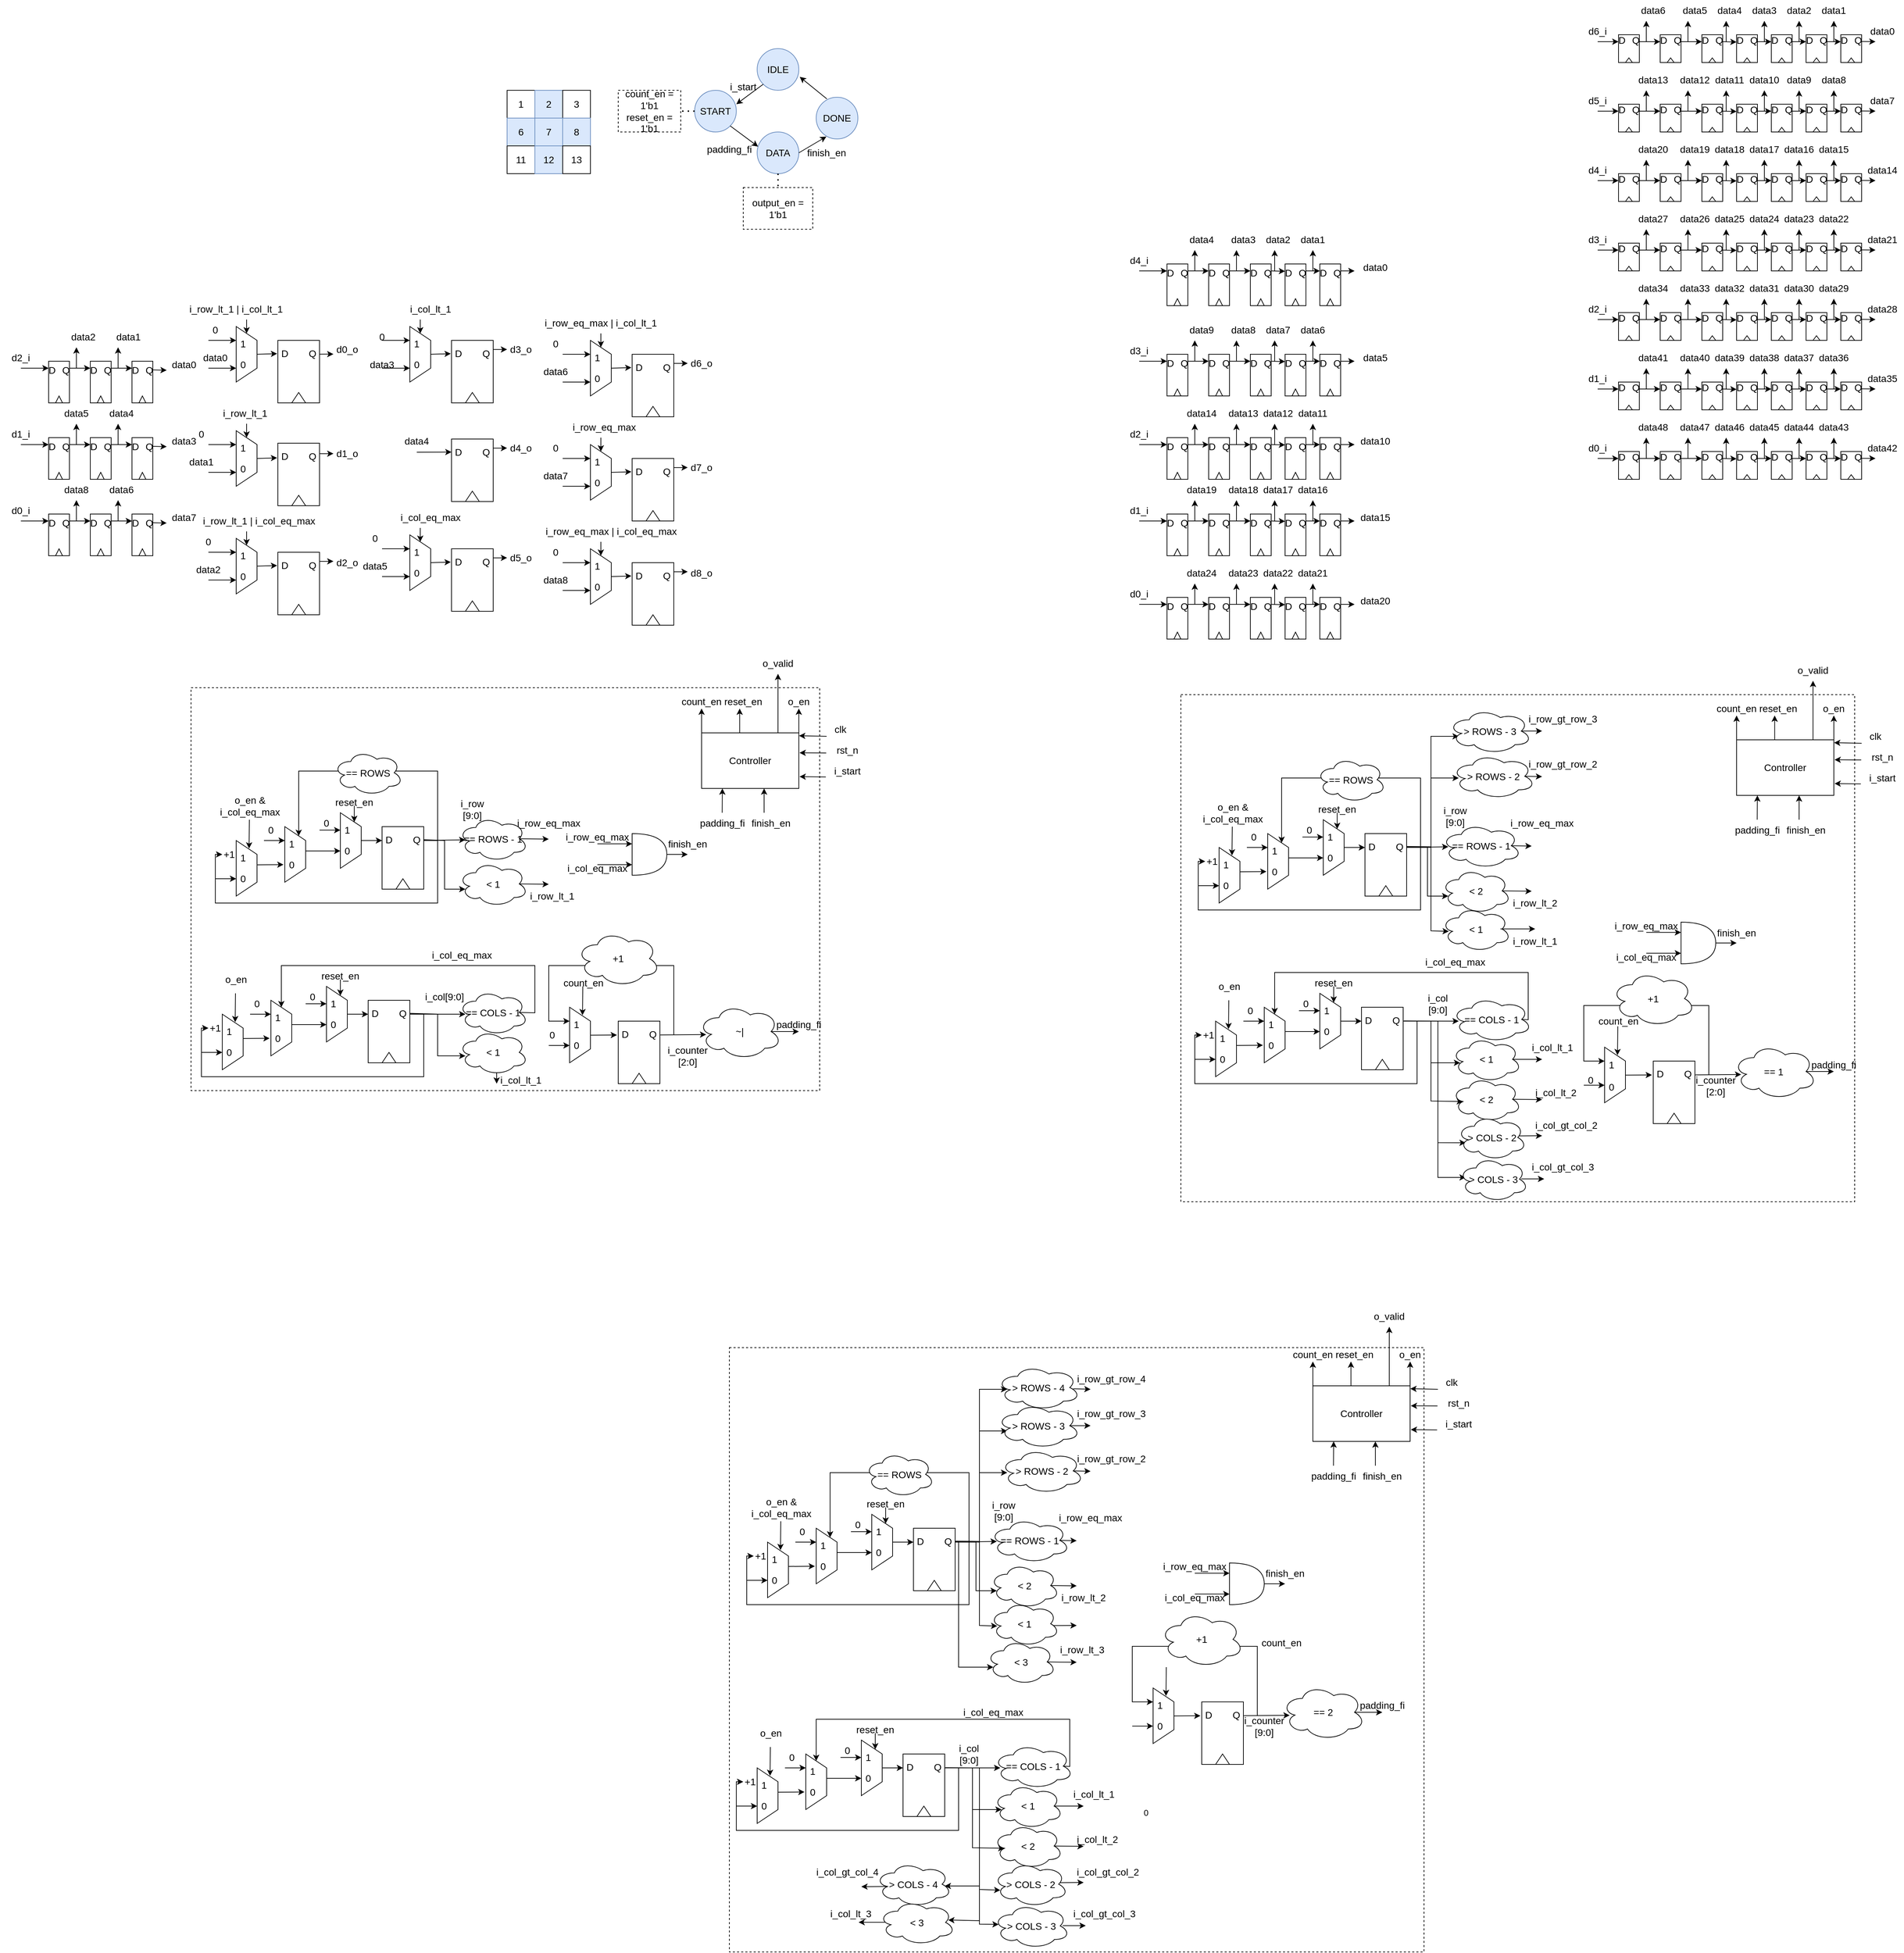 <mxfile version="26.2.10">
  <diagram id="RbT6SCevQHZDdhUw1p6O" name="Page-1">
    <mxGraphModel dx="1491" dy="1864" grid="1" gridSize="10" guides="1" tooltips="1" connect="1" arrows="1" fold="1" page="1" pageScale="1" pageWidth="850" pageHeight="1100" math="0" shadow="0">
      <root>
        <mxCell id="0" />
        <mxCell id="1" parent="0" />
        <mxCell id="xzXn8-yF3sPnigzwmf9a-455" value="" style="rounded=0;whiteSpace=wrap;html=1;strokeColor=default;dashed=1;" parent="1" vertex="1">
          <mxGeometry x="1920" y="600" width="970" height="730" as="geometry" />
        </mxCell>
        <mxCell id="xzXn8-yF3sPnigzwmf9a-453" value="" style="rounded=0;whiteSpace=wrap;html=1;strokeColor=default;dashed=1;" parent="1" vertex="1">
          <mxGeometry x="1270" y="1540" width="1000" height="870" as="geometry" />
        </mxCell>
        <mxCell id="NJn-q_vK891O38DvYf-i-92" style="edgeStyle=orthogonalEdgeStyle;rounded=0;orthogonalLoop=1;jettySize=auto;html=1;exitX=0.5;exitY=1;exitDx=0;exitDy=0;fontSize=14;" parent="1" edge="1">
          <mxGeometry relative="1" as="geometry">
            <mxPoint x="980" y="1400" as="sourcePoint" />
            <mxPoint x="980" y="1400" as="targetPoint" />
          </mxGeometry>
        </mxCell>
        <mxCell id="NJn-q_vK891O38DvYf-i-106" value="1" style="rounded=0;whiteSpace=wrap;html=1;fontSize=14;" parent="1" vertex="1">
          <mxGeometry x="950" y="-270" width="40" height="40" as="geometry" />
        </mxCell>
        <mxCell id="NJn-q_vK891O38DvYf-i-107" value="2" style="rounded=0;whiteSpace=wrap;html=1;fillColor=#dae8fc;strokeColor=#6c8ebf;fontSize=14;" parent="1" vertex="1">
          <mxGeometry x="990" y="-270" width="40" height="40" as="geometry" />
        </mxCell>
        <mxCell id="NJn-q_vK891O38DvYf-i-108" value="3" style="rounded=0;whiteSpace=wrap;html=1;fontSize=14;" parent="1" vertex="1">
          <mxGeometry x="1030" y="-270" width="40" height="40" as="geometry" />
        </mxCell>
        <mxCell id="NJn-q_vK891O38DvYf-i-111" value="6" style="rounded=0;whiteSpace=wrap;html=1;fillColor=#dae8fc;strokeColor=#6c8ebf;fontSize=14;" parent="1" vertex="1">
          <mxGeometry x="950" y="-230" width="40" height="40" as="geometry" />
        </mxCell>
        <mxCell id="NJn-q_vK891O38DvYf-i-112" value="7" style="rounded=0;whiteSpace=wrap;html=1;fillColor=#dae8fc;strokeColor=#6c8ebf;fontSize=14;" parent="1" vertex="1">
          <mxGeometry x="990" y="-230" width="40" height="40" as="geometry" />
        </mxCell>
        <mxCell id="NJn-q_vK891O38DvYf-i-113" value="8" style="rounded=0;whiteSpace=wrap;html=1;fillColor=#dae8fc;strokeColor=#6c8ebf;fontSize=14;" parent="1" vertex="1">
          <mxGeometry x="1030" y="-230" width="40" height="40" as="geometry" />
        </mxCell>
        <mxCell id="NJn-q_vK891O38DvYf-i-116" value="11" style="rounded=0;whiteSpace=wrap;html=1;fontSize=14;" parent="1" vertex="1">
          <mxGeometry x="950" y="-190" width="40" height="40" as="geometry" />
        </mxCell>
        <mxCell id="NJn-q_vK891O38DvYf-i-117" value="12" style="rounded=0;whiteSpace=wrap;html=1;fillColor=#dae8fc;strokeColor=#6c8ebf;fontSize=14;" parent="1" vertex="1">
          <mxGeometry x="990" y="-190" width="40" height="40" as="geometry" />
        </mxCell>
        <mxCell id="NJn-q_vK891O38DvYf-i-118" value="13" style="rounded=0;whiteSpace=wrap;html=1;fontSize=14;" parent="1" vertex="1">
          <mxGeometry x="1030" y="-190" width="40" height="40" as="geometry" />
        </mxCell>
        <mxCell id="vLLFUqbo27icqcFnbu6J-1" value="IDLE" style="ellipse;whiteSpace=wrap;html=1;aspect=fixed;fillColor=#dae8fc;strokeColor=#6c8ebf;fontSize=14;" parent="1" vertex="1">
          <mxGeometry x="1310" y="-330" width="60" height="60" as="geometry" />
        </mxCell>
        <mxCell id="vLLFUqbo27icqcFnbu6J-3" value="" style="endArrow=classic;html=1;rounded=0;exitX=0;exitY=1;exitDx=0;exitDy=0;fontSize=14;" parent="1" source="vLLFUqbo27icqcFnbu6J-1" edge="1">
          <mxGeometry width="50" height="50" relative="1" as="geometry">
            <mxPoint x="1180" y="-110" as="sourcePoint" />
            <mxPoint x="1280" y="-250" as="targetPoint" />
          </mxGeometry>
        </mxCell>
        <mxCell id="vLLFUqbo27icqcFnbu6J-4" value="i_start" style="text;html=1;align=center;verticalAlign=middle;whiteSpace=wrap;rounded=0;fontSize=14;" parent="1" vertex="1">
          <mxGeometry x="1260" y="-290" width="60" height="30" as="geometry" />
        </mxCell>
        <mxCell id="vLLFUqbo27icqcFnbu6J-7" value="START" style="ellipse;whiteSpace=wrap;html=1;aspect=fixed;fillColor=#dae8fc;strokeColor=#6c8ebf;fontSize=14;" parent="1" vertex="1">
          <mxGeometry x="1220" y="-270" width="60" height="60" as="geometry" />
        </mxCell>
        <mxCell id="vLLFUqbo27icqcFnbu6J-8" value="DATA" style="ellipse;whiteSpace=wrap;html=1;aspect=fixed;fillColor=#dae8fc;strokeColor=#6c8ebf;fontSize=14;" parent="1" vertex="1">
          <mxGeometry x="1310" y="-210" width="60" height="60" as="geometry" />
        </mxCell>
        <mxCell id="vLLFUqbo27icqcFnbu6J-9" value="" style="endArrow=classic;html=1;rounded=0;exitX=1;exitY=1;exitDx=0;exitDy=0;entryX=0.022;entryY=0.35;entryDx=0;entryDy=0;entryPerimeter=0;fontSize=14;" parent="1" source="vLLFUqbo27icqcFnbu6J-7" target="vLLFUqbo27icqcFnbu6J-8" edge="1">
          <mxGeometry width="50" height="50" relative="1" as="geometry">
            <mxPoint x="1230" y="-170" as="sourcePoint" />
            <mxPoint x="1280" y="-220" as="targetPoint" />
          </mxGeometry>
        </mxCell>
        <mxCell id="vLLFUqbo27icqcFnbu6J-11" value="padding_fi" style="text;html=1;align=center;verticalAlign=middle;whiteSpace=wrap;rounded=0;fontSize=14;" parent="1" vertex="1">
          <mxGeometry x="1240" y="-200" width="60" height="30" as="geometry" />
        </mxCell>
        <mxCell id="vLLFUqbo27icqcFnbu6J-12" value="DONE" style="ellipse;whiteSpace=wrap;html=1;aspect=fixed;fillColor=#dae8fc;strokeColor=#6c8ebf;fontSize=14;" parent="1" vertex="1">
          <mxGeometry x="1395" y="-260" width="60" height="60" as="geometry" />
        </mxCell>
        <mxCell id="vLLFUqbo27icqcFnbu6J-13" value="" style="endArrow=classic;html=1;rounded=0;exitX=1;exitY=0.5;exitDx=0;exitDy=0;entryX=0.244;entryY=0.944;entryDx=0;entryDy=0;entryPerimeter=0;fontSize=14;" parent="1" source="vLLFUqbo27icqcFnbu6J-8" target="vLLFUqbo27icqcFnbu6J-12" edge="1">
          <mxGeometry width="50" height="50" relative="1" as="geometry">
            <mxPoint x="1230" y="-170" as="sourcePoint" />
            <mxPoint x="1280" y="-220" as="targetPoint" />
          </mxGeometry>
        </mxCell>
        <mxCell id="vLLFUqbo27icqcFnbu6J-15" value="finish_en" style="text;html=1;align=center;verticalAlign=middle;whiteSpace=wrap;rounded=0;fontSize=14;" parent="1" vertex="1">
          <mxGeometry x="1380" y="-195" width="60" height="30" as="geometry" />
        </mxCell>
        <mxCell id="vLLFUqbo27icqcFnbu6J-16" value="" style="endArrow=classic;html=1;rounded=0;entryX=1.022;entryY=0.678;entryDx=0;entryDy=0;entryPerimeter=0;exitX=0.256;exitY=0.039;exitDx=0;exitDy=0;exitPerimeter=0;fontSize=14;" parent="1" source="vLLFUqbo27icqcFnbu6J-12" target="vLLFUqbo27icqcFnbu6J-1" edge="1">
          <mxGeometry width="50" height="50" relative="1" as="geometry">
            <mxPoint x="1230" y="-170" as="sourcePoint" />
            <mxPoint x="1280" y="-220" as="targetPoint" />
          </mxGeometry>
        </mxCell>
        <mxCell id="vLLFUqbo27icqcFnbu6J-17" value="" style="endArrow=none;dashed=1;html=1;dashPattern=1 3;strokeWidth=2;rounded=0;exitX=0;exitY=0.5;exitDx=0;exitDy=0;fontSize=14;" parent="1" source="vLLFUqbo27icqcFnbu6J-7" edge="1">
          <mxGeometry width="50" height="50" relative="1" as="geometry">
            <mxPoint x="1230" y="-200" as="sourcePoint" />
            <mxPoint x="1200" y="-240" as="targetPoint" />
          </mxGeometry>
        </mxCell>
        <mxCell id="vLLFUqbo27icqcFnbu6J-18" value="count_en = 1&#39;b1&lt;br&gt;reset_en = 1&#39;b1" style="rounded=0;whiteSpace=wrap;html=1;dashed=1;fontSize=14;" parent="1" vertex="1">
          <mxGeometry x="1110" y="-270" width="90" height="60" as="geometry" />
        </mxCell>
        <mxCell id="vLLFUqbo27icqcFnbu6J-20" value="output_en = 1&#39;b1" style="rounded=0;whiteSpace=wrap;html=1;dashed=1;fontSize=14;" parent="1" vertex="1">
          <mxGeometry x="1290" y="-130" width="100" height="60" as="geometry" />
        </mxCell>
        <mxCell id="vLLFUqbo27icqcFnbu6J-21" value="" style="endArrow=none;dashed=1;html=1;dashPattern=1 3;strokeWidth=2;rounded=0;exitX=0.5;exitY=1;exitDx=0;exitDy=0;entryX=0.5;entryY=0;entryDx=0;entryDy=0;fontSize=14;" parent="1" source="vLLFUqbo27icqcFnbu6J-8" target="vLLFUqbo27icqcFnbu6J-20" edge="1">
          <mxGeometry width="50" height="50" relative="1" as="geometry">
            <mxPoint x="1230" y="-170" as="sourcePoint" />
            <mxPoint x="1280" y="-220" as="targetPoint" />
          </mxGeometry>
        </mxCell>
        <mxCell id="vLLFUqbo27icqcFnbu6J-356" value="" style="group;fontSize=14;" parent="1" vertex="1" connectable="0">
          <mxGeometry x="495" y="540" width="975" height="630" as="geometry" />
        </mxCell>
        <mxCell id="vLLFUqbo27icqcFnbu6J-355" value="" style="rounded=0;whiteSpace=wrap;html=1;dashed=1;fontSize=14;" parent="vLLFUqbo27icqcFnbu6J-356" vertex="1">
          <mxGeometry y="50" width="905" height="580" as="geometry" />
        </mxCell>
        <mxCell id="NJn-q_vK891O38DvYf-i-3" value="" style="endArrow=classic;html=1;rounded=0;entryX=1.002;entryY=0.052;entryDx=0;entryDy=0;entryPerimeter=0;fontSize=14;" parent="vLLFUqbo27icqcFnbu6J-356" target="NJn-q_vK891O38DvYf-i-4" edge="1">
          <mxGeometry width="50" height="50" relative="1" as="geometry">
            <mxPoint x="915" y="120" as="sourcePoint" />
            <mxPoint x="915" y="115" as="targetPoint" />
          </mxGeometry>
        </mxCell>
        <mxCell id="NJn-q_vK891O38DvYf-i-4" value="Controller" style="rounded=0;whiteSpace=wrap;html=1;fontSize=14;" parent="vLLFUqbo27icqcFnbu6J-356" vertex="1">
          <mxGeometry x="735" y="115" width="140" height="80" as="geometry" />
        </mxCell>
        <mxCell id="NJn-q_vK891O38DvYf-i-5" value="" style="endArrow=classic;html=1;rounded=0;entryX=1.007;entryY=0.359;entryDx=0;entryDy=0;entryPerimeter=0;exitX=-0.01;exitY=0.635;exitDx=0;exitDy=0;exitPerimeter=0;fontSize=14;" parent="vLLFUqbo27icqcFnbu6J-356" source="vLLFUqbo27icqcFnbu6J-353" target="NJn-q_vK891O38DvYf-i-4" edge="1">
          <mxGeometry width="50" height="50" relative="1" as="geometry">
            <mxPoint x="911.64" y="144" as="sourcePoint" />
            <mxPoint x="785.0" y="143.64" as="targetPoint" />
          </mxGeometry>
        </mxCell>
        <mxCell id="NJn-q_vK891O38DvYf-i-6" value="" style="endArrow=classic;html=1;rounded=0;entryX=1.007;entryY=0.788;entryDx=0;entryDy=0;entryPerimeter=0;exitX=-0.019;exitY=0.783;exitDx=0;exitDy=0;exitPerimeter=0;fontSize=14;" parent="vLLFUqbo27icqcFnbu6J-356" source="NJn-q_vK891O38DvYf-i-9" target="NJn-q_vK891O38DvYf-i-4" edge="1">
          <mxGeometry width="50" height="50" relative="1" as="geometry">
            <mxPoint x="915" y="180" as="sourcePoint" />
            <mxPoint x="785" y="175.11" as="targetPoint" />
          </mxGeometry>
        </mxCell>
        <mxCell id="NJn-q_vK891O38DvYf-i-9" value="i_start" style="text;html=1;align=center;verticalAlign=middle;whiteSpace=wrap;rounded=0;fontSize=14;" parent="vLLFUqbo27icqcFnbu6J-356" vertex="1">
          <mxGeometry x="915" y="155" width="60" height="30" as="geometry" />
        </mxCell>
        <mxCell id="NJn-q_vK891O38DvYf-i-10" value="" style="endArrow=classic;html=1;rounded=0;exitX=1;exitY=0;exitDx=0;exitDy=0;fontSize=14;" parent="vLLFUqbo27icqcFnbu6J-356" source="NJn-q_vK891O38DvYf-i-4" edge="1">
          <mxGeometry width="50" height="50" relative="1" as="geometry">
            <mxPoint x="785" y="113" as="sourcePoint" />
            <mxPoint x="875" y="80" as="targetPoint" />
          </mxGeometry>
        </mxCell>
        <mxCell id="NJn-q_vK891O38DvYf-i-11" value="" style="endArrow=classic;html=1;rounded=0;fontSize=14;" parent="vLLFUqbo27icqcFnbu6J-356" edge="1">
          <mxGeometry width="50" height="50" relative="1" as="geometry">
            <mxPoint x="825" y="230" as="sourcePoint" />
            <mxPoint x="825" y="195" as="targetPoint" />
          </mxGeometry>
        </mxCell>
        <mxCell id="NJn-q_vK891O38DvYf-i-12" value="" style="endArrow=classic;html=1;rounded=0;exitX=0.877;exitY=-0.024;exitDx=0;exitDy=0;exitPerimeter=0;entryX=0.5;entryY=1;entryDx=0;entryDy=0;fontSize=14;" parent="vLLFUqbo27icqcFnbu6J-356" target="NJn-q_vK891O38DvYf-i-13" edge="1">
          <mxGeometry width="50" height="50" relative="1" as="geometry">
            <mxPoint x="845" y="115" as="sourcePoint" />
            <mxPoint x="845" y="40" as="targetPoint" />
          </mxGeometry>
        </mxCell>
        <mxCell id="NJn-q_vK891O38DvYf-i-13" value="o_valid" style="text;html=1;align=center;verticalAlign=middle;whiteSpace=wrap;rounded=0;fontSize=14;" parent="vLLFUqbo27icqcFnbu6J-356" vertex="1">
          <mxGeometry x="815" width="60" height="30" as="geometry" />
        </mxCell>
        <mxCell id="NJn-q_vK891O38DvYf-i-15" value="o_en" style="text;html=1;align=center;verticalAlign=middle;whiteSpace=wrap;rounded=0;fontSize=14;" parent="vLLFUqbo27icqcFnbu6J-356" vertex="1">
          <mxGeometry x="845" y="60" width="60" height="20" as="geometry" />
        </mxCell>
        <mxCell id="NJn-q_vK891O38DvYf-i-70" value="" style="endArrow=classic;html=1;rounded=0;fontSize=14;" parent="vLLFUqbo27icqcFnbu6J-356" edge="1">
          <mxGeometry width="50" height="50" relative="1" as="geometry">
            <mxPoint x="764.67" y="230" as="sourcePoint" />
            <mxPoint x="764.93" y="195" as="targetPoint" />
          </mxGeometry>
        </mxCell>
        <mxCell id="NJn-q_vK891O38DvYf-i-91" value="padding_fi" style="text;html=1;align=center;verticalAlign=middle;whiteSpace=wrap;rounded=0;fontSize=14;" parent="vLLFUqbo27icqcFnbu6J-356" vertex="1">
          <mxGeometry x="735" y="230" width="60" height="30" as="geometry" />
        </mxCell>
        <mxCell id="NJn-q_vK891O38DvYf-i-95" value="finish_en" style="text;html=1;align=center;verticalAlign=middle;whiteSpace=wrap;rounded=0;fontSize=14;" parent="vLLFUqbo27icqcFnbu6J-356" vertex="1">
          <mxGeometry x="805" y="230" width="60" height="30" as="geometry" />
        </mxCell>
        <mxCell id="vLLFUqbo27icqcFnbu6J-22" value="" style="endArrow=classic;html=1;rounded=0;exitX=0.875;exitY=0;exitDx=0;exitDy=0;exitPerimeter=0;fontSize=14;" parent="vLLFUqbo27icqcFnbu6J-356" edge="1">
          <mxGeometry width="50" height="50" relative="1" as="geometry">
            <mxPoint x="735" y="115" as="sourcePoint" />
            <mxPoint x="735" y="80" as="targetPoint" />
          </mxGeometry>
        </mxCell>
        <mxCell id="vLLFUqbo27icqcFnbu6J-23" value="count_en" style="text;html=1;align=center;verticalAlign=middle;whiteSpace=wrap;rounded=0;fontSize=14;" parent="vLLFUqbo27icqcFnbu6J-356" vertex="1">
          <mxGeometry x="705" y="60" width="60" height="20" as="geometry" />
        </mxCell>
        <mxCell id="vLLFUqbo27icqcFnbu6J-24" value="" style="endArrow=classic;html=1;rounded=0;exitX=0.875;exitY=0;exitDx=0;exitDy=0;exitPerimeter=0;fontSize=14;" parent="vLLFUqbo27icqcFnbu6J-356" edge="1">
          <mxGeometry width="50" height="50" relative="1" as="geometry">
            <mxPoint x="789.83" y="115" as="sourcePoint" />
            <mxPoint x="789.83" y="80" as="targetPoint" />
          </mxGeometry>
        </mxCell>
        <mxCell id="vLLFUqbo27icqcFnbu6J-25" value="reset_en" style="text;html=1;align=center;verticalAlign=middle;whiteSpace=wrap;rounded=0;fontSize=14;" parent="vLLFUqbo27icqcFnbu6J-356" vertex="1">
          <mxGeometry x="765" y="60" width="60" height="20" as="geometry" />
        </mxCell>
        <mxCell id="vLLFUqbo27icqcFnbu6J-168" value="" style="group;fontSize=14;" parent="vLLFUqbo27icqcFnbu6J-356" vertex="1" connectable="0">
          <mxGeometry x="275" y="250" width="60" height="90" as="geometry" />
        </mxCell>
        <mxCell id="vLLFUqbo27icqcFnbu6J-169" value="" style="rounded=0;whiteSpace=wrap;html=1;fontSize=14;" parent="vLLFUqbo27icqcFnbu6J-168" vertex="1">
          <mxGeometry width="60" height="90" as="geometry" />
        </mxCell>
        <mxCell id="vLLFUqbo27icqcFnbu6J-170" value="" style="triangle;whiteSpace=wrap;html=1;direction=north;fontSize=14;" parent="vLLFUqbo27icqcFnbu6J-168" vertex="1">
          <mxGeometry x="20" y="75" width="20" height="15" as="geometry" />
        </mxCell>
        <mxCell id="vLLFUqbo27icqcFnbu6J-171" value="D" style="text;html=1;align=center;verticalAlign=middle;whiteSpace=wrap;rounded=0;fontSize=14;" parent="vLLFUqbo27icqcFnbu6J-168" vertex="1">
          <mxGeometry y="7.5" width="20" height="22.5" as="geometry" />
        </mxCell>
        <mxCell id="vLLFUqbo27icqcFnbu6J-172" value="Q" style="text;html=1;align=center;verticalAlign=middle;whiteSpace=wrap;rounded=0;fontSize=14;" parent="vLLFUqbo27icqcFnbu6J-168" vertex="1">
          <mxGeometry x="40" y="7.5" width="20" height="22.5" as="geometry" />
        </mxCell>
        <mxCell id="vLLFUqbo27icqcFnbu6J-173" value="" style="endArrow=classic;html=1;rounded=0;fontSize=14;" parent="vLLFUqbo27icqcFnbu6J-356" edge="1">
          <mxGeometry width="50" height="50" relative="1" as="geometry">
            <mxPoint x="245" y="270" as="sourcePoint" />
            <mxPoint x="275" y="270" as="targetPoint" />
          </mxGeometry>
        </mxCell>
        <mxCell id="vLLFUqbo27icqcFnbu6J-174" value="" style="endArrow=classic;html=1;rounded=0;exitX=1.033;exitY=0.552;exitDx=0;exitDy=0;exitPerimeter=0;fontSize=14;" parent="vLLFUqbo27icqcFnbu6J-356" source="vLLFUqbo27icqcFnbu6J-172" edge="1">
          <mxGeometry width="50" height="50" relative="1" as="geometry">
            <mxPoint x="365" y="310" as="sourcePoint" />
            <mxPoint x="395" y="269" as="targetPoint" />
          </mxGeometry>
        </mxCell>
        <mxCell id="vLLFUqbo27icqcFnbu6J-175" value="" style="group;fontSize=14;" parent="vLLFUqbo27icqcFnbu6J-356" vertex="1" connectable="0">
          <mxGeometry x="215" y="230" width="30" height="80" as="geometry" />
        </mxCell>
        <mxCell id="vLLFUqbo27icqcFnbu6J-176" value="" style="shape=trapezoid;perimeter=trapezoidPerimeter;whiteSpace=wrap;html=1;fixedSize=1;direction=south;fontSize=14;" parent="vLLFUqbo27icqcFnbu6J-175" vertex="1">
          <mxGeometry width="30" height="80" as="geometry" />
        </mxCell>
        <mxCell id="vLLFUqbo27icqcFnbu6J-177" value="1" style="text;html=1;align=center;verticalAlign=middle;whiteSpace=wrap;rounded=0;fontSize=14;" parent="vLLFUqbo27icqcFnbu6J-175" vertex="1">
          <mxGeometry y="20" width="20" height="10" as="geometry" />
        </mxCell>
        <mxCell id="vLLFUqbo27icqcFnbu6J-178" value="0" style="text;html=1;align=center;verticalAlign=middle;whiteSpace=wrap;rounded=0;fontSize=14;" parent="vLLFUqbo27icqcFnbu6J-175" vertex="1">
          <mxGeometry y="50" width="20" height="10" as="geometry" />
        </mxCell>
        <mxCell id="vLLFUqbo27icqcFnbu6J-179" value="" style="endArrow=classic;html=1;rounded=0;entryX=0;entryY=0.25;entryDx=0;entryDy=0;fontSize=14;" parent="vLLFUqbo27icqcFnbu6J-356" target="vLLFUqbo27icqcFnbu6J-176" edge="1">
          <mxGeometry width="50" height="50" relative="1" as="geometry">
            <mxPoint x="235" y="220" as="sourcePoint" />
            <mxPoint x="295" y="210" as="targetPoint" />
          </mxGeometry>
        </mxCell>
        <mxCell id="vLLFUqbo27icqcFnbu6J-180" value="reset_en" style="text;html=1;align=center;verticalAlign=middle;whiteSpace=wrap;rounded=0;fontSize=14;" parent="vLLFUqbo27icqcFnbu6J-356" vertex="1">
          <mxGeometry x="205" y="200" width="60" height="30" as="geometry" />
        </mxCell>
        <mxCell id="vLLFUqbo27icqcFnbu6J-181" value="" style="endArrow=classic;html=1;rounded=0;entryX=0;entryY=0.5;entryDx=0;entryDy=0;fontSize=14;" parent="vLLFUqbo27icqcFnbu6J-356" target="vLLFUqbo27icqcFnbu6J-177" edge="1">
          <mxGeometry width="50" height="50" relative="1" as="geometry">
            <mxPoint x="185" y="255" as="sourcePoint" />
            <mxPoint x="220" y="220" as="targetPoint" />
          </mxGeometry>
        </mxCell>
        <mxCell id="vLLFUqbo27icqcFnbu6J-182" value="0" style="text;html=1;align=center;verticalAlign=middle;whiteSpace=wrap;rounded=0;fontSize=14;" parent="vLLFUqbo27icqcFnbu6J-356" vertex="1">
          <mxGeometry x="165" y="230" width="60" height="30" as="geometry" />
        </mxCell>
        <mxCell id="vLLFUqbo27icqcFnbu6J-183" value="" style="endArrow=classic;html=1;rounded=0;entryX=0;entryY=0.5;entryDx=0;entryDy=0;fontSize=14;" parent="vLLFUqbo27icqcFnbu6J-356" target="vLLFUqbo27icqcFnbu6J-178" edge="1">
          <mxGeometry width="50" height="50" relative="1" as="geometry">
            <mxPoint x="165" y="285" as="sourcePoint" />
            <mxPoint x="200" y="245" as="targetPoint" />
          </mxGeometry>
        </mxCell>
        <mxCell id="vLLFUqbo27icqcFnbu6J-184" value="" style="group;fontSize=14;" parent="vLLFUqbo27icqcFnbu6J-356" vertex="1" connectable="0">
          <mxGeometry x="65" y="270" width="30" height="80" as="geometry" />
        </mxCell>
        <mxCell id="vLLFUqbo27icqcFnbu6J-185" value="" style="shape=trapezoid;perimeter=trapezoidPerimeter;whiteSpace=wrap;html=1;fixedSize=1;direction=south;fontSize=14;" parent="vLLFUqbo27icqcFnbu6J-184" vertex="1">
          <mxGeometry width="30" height="80" as="geometry" />
        </mxCell>
        <mxCell id="vLLFUqbo27icqcFnbu6J-186" value="1" style="text;html=1;align=center;verticalAlign=middle;whiteSpace=wrap;rounded=0;fontSize=14;" parent="vLLFUqbo27icqcFnbu6J-184" vertex="1">
          <mxGeometry y="20" width="20" height="10" as="geometry" />
        </mxCell>
        <mxCell id="vLLFUqbo27icqcFnbu6J-187" value="0" style="text;html=1;align=center;verticalAlign=middle;whiteSpace=wrap;rounded=0;fontSize=14;" parent="vLLFUqbo27icqcFnbu6J-184" vertex="1">
          <mxGeometry y="50" width="20" height="10" as="geometry" />
        </mxCell>
        <mxCell id="vLLFUqbo27icqcFnbu6J-188" value="o_en &amp;amp; i_col_eq_max" style="text;html=1;align=center;verticalAlign=middle;whiteSpace=wrap;rounded=0;fontSize=14;" parent="vLLFUqbo27icqcFnbu6J-356" vertex="1">
          <mxGeometry x="25" y="205" width="120" height="30" as="geometry" />
        </mxCell>
        <mxCell id="vLLFUqbo27icqcFnbu6J-189" value="i_row [9:0]" style="text;html=1;align=center;verticalAlign=middle;whiteSpace=wrap;rounded=0;fontSize=14;" parent="vLLFUqbo27icqcFnbu6J-356" vertex="1">
          <mxGeometry x="375" y="210" width="60" height="30" as="geometry" />
        </mxCell>
        <mxCell id="vLLFUqbo27icqcFnbu6J-190" value="" style="endArrow=classic;html=1;rounded=0;fontSize=14;" parent="vLLFUqbo27icqcFnbu6J-356" edge="1">
          <mxGeometry width="50" height="50" relative="1" as="geometry">
            <mxPoint x="35" y="330" as="sourcePoint" />
            <mxPoint x="45" y="290" as="targetPoint" />
            <Array as="points">
              <mxPoint x="35" y="290" />
            </Array>
          </mxGeometry>
        </mxCell>
        <mxCell id="vLLFUqbo27icqcFnbu6J-191" value="+1" style="text;html=1;align=center;verticalAlign=middle;whiteSpace=wrap;rounded=0;fontSize=14;" parent="vLLFUqbo27icqcFnbu6J-356" vertex="1">
          <mxGeometry x="50" y="280" width="10" height="20" as="geometry" />
        </mxCell>
        <mxCell id="vLLFUqbo27icqcFnbu6J-192" value="" style="group;fontSize=14;" parent="vLLFUqbo27icqcFnbu6J-356" vertex="1" connectable="0">
          <mxGeometry x="135" y="250" width="30" height="80" as="geometry" />
        </mxCell>
        <mxCell id="vLLFUqbo27icqcFnbu6J-193" value="" style="shape=trapezoid;perimeter=trapezoidPerimeter;whiteSpace=wrap;html=1;fixedSize=1;direction=south;fontSize=14;" parent="vLLFUqbo27icqcFnbu6J-192" vertex="1">
          <mxGeometry width="30" height="80" as="geometry" />
        </mxCell>
        <mxCell id="vLLFUqbo27icqcFnbu6J-194" value="1" style="text;html=1;align=center;verticalAlign=middle;whiteSpace=wrap;rounded=0;fontSize=14;" parent="vLLFUqbo27icqcFnbu6J-192" vertex="1">
          <mxGeometry y="20" width="20" height="10" as="geometry" />
        </mxCell>
        <mxCell id="vLLFUqbo27icqcFnbu6J-195" value="0" style="text;html=1;align=center;verticalAlign=middle;whiteSpace=wrap;rounded=0;fontSize=14;" parent="vLLFUqbo27icqcFnbu6J-192" vertex="1">
          <mxGeometry y="50" width="20" height="10" as="geometry" />
        </mxCell>
        <mxCell id="vLLFUqbo27icqcFnbu6J-196" value="" style="endArrow=classic;html=1;rounded=0;entryX=0;entryY=0.25;entryDx=0;entryDy=0;fontSize=14;" parent="vLLFUqbo27icqcFnbu6J-356" target="vLLFUqbo27icqcFnbu6J-193" edge="1">
          <mxGeometry width="50" height="50" relative="1" as="geometry">
            <mxPoint x="355" y="270" as="sourcePoint" />
            <mxPoint x="215" y="210" as="targetPoint" />
            <Array as="points">
              <mxPoint x="355" y="170" />
              <mxPoint x="155" y="170" />
            </Array>
          </mxGeometry>
        </mxCell>
        <mxCell id="vLLFUqbo27icqcFnbu6J-197" value="" style="endArrow=classic;html=1;rounded=0;entryX=0;entryY=0;entryDx=0;entryDy=0;fontSize=14;" parent="vLLFUqbo27icqcFnbu6J-356" target="vLLFUqbo27icqcFnbu6J-194" edge="1">
          <mxGeometry width="50" height="50" relative="1" as="geometry">
            <mxPoint x="105" y="270" as="sourcePoint" />
            <mxPoint x="185" y="260" as="targetPoint" />
          </mxGeometry>
        </mxCell>
        <mxCell id="vLLFUqbo27icqcFnbu6J-198" value="0" style="text;html=1;align=center;verticalAlign=middle;whiteSpace=wrap;rounded=0;fontSize=14;" parent="vLLFUqbo27icqcFnbu6J-356" vertex="1">
          <mxGeometry x="85" y="240" width="60" height="30" as="geometry" />
        </mxCell>
        <mxCell id="vLLFUqbo27icqcFnbu6J-199" value="== ROWS" style="ellipse;shape=cloud;whiteSpace=wrap;html=1;fontSize=14;" parent="vLLFUqbo27icqcFnbu6J-356" vertex="1">
          <mxGeometry x="205" y="140" width="100" height="65" as="geometry" />
        </mxCell>
        <mxCell id="vLLFUqbo27icqcFnbu6J-200" value="" style="endArrow=classic;html=1;rounded=0;entryX=-0.092;entryY=0.471;entryDx=0;entryDy=0;entryPerimeter=0;fontSize=14;" parent="vLLFUqbo27icqcFnbu6J-356" target="vLLFUqbo27icqcFnbu6J-195" edge="1">
          <mxGeometry width="50" height="50" relative="1" as="geometry">
            <mxPoint x="95" y="305" as="sourcePoint" />
            <mxPoint x="245" y="270" as="targetPoint" />
          </mxGeometry>
        </mxCell>
        <mxCell id="vLLFUqbo27icqcFnbu6J-201" value="" style="endArrow=classic;html=1;rounded=0;entryX=0.144;entryY=0.382;entryDx=0;entryDy=0;entryPerimeter=0;fontSize=14;" parent="vLLFUqbo27icqcFnbu6J-356" target="vLLFUqbo27icqcFnbu6J-185" edge="1">
          <mxGeometry width="50" height="50" relative="1" as="geometry">
            <mxPoint x="84" y="240" as="sourcePoint" />
            <mxPoint x="125" y="170" as="targetPoint" />
          </mxGeometry>
        </mxCell>
        <mxCell id="vLLFUqbo27icqcFnbu6J-202" value="" style="endArrow=classic;html=1;rounded=0;exitX=1.017;exitY=0.556;exitDx=0;exitDy=0;exitPerimeter=0;entryX=0;entryY=0.5;entryDx=0;entryDy=0;fontSize=14;" parent="vLLFUqbo27icqcFnbu6J-356" source="vLLFUqbo27icqcFnbu6J-172" target="vLLFUqbo27icqcFnbu6J-187" edge="1">
          <mxGeometry width="50" height="50" relative="1" as="geometry">
            <mxPoint x="370" y="360" as="sourcePoint" />
            <mxPoint x="-5" y="360" as="targetPoint" />
            <Array as="points">
              <mxPoint x="355" y="270" />
              <mxPoint x="355" y="360" />
              <mxPoint x="35" y="360" />
              <mxPoint x="35" y="325" />
            </Array>
          </mxGeometry>
        </mxCell>
        <mxCell id="vLLFUqbo27icqcFnbu6J-203" value="" style="group;fontSize=14;" parent="vLLFUqbo27icqcFnbu6J-356" vertex="1" connectable="0">
          <mxGeometry x="255" y="500" width="60" height="90" as="geometry" />
        </mxCell>
        <mxCell id="vLLFUqbo27icqcFnbu6J-204" value="" style="rounded=0;whiteSpace=wrap;html=1;fontSize=14;" parent="vLLFUqbo27icqcFnbu6J-203" vertex="1">
          <mxGeometry width="60" height="90" as="geometry" />
        </mxCell>
        <mxCell id="vLLFUqbo27icqcFnbu6J-205" value="" style="triangle;whiteSpace=wrap;html=1;direction=north;fontSize=14;" parent="vLLFUqbo27icqcFnbu6J-203" vertex="1">
          <mxGeometry x="20" y="75" width="20" height="15" as="geometry" />
        </mxCell>
        <mxCell id="vLLFUqbo27icqcFnbu6J-206" value="D" style="text;html=1;align=center;verticalAlign=middle;whiteSpace=wrap;rounded=0;fontSize=14;" parent="vLLFUqbo27icqcFnbu6J-203" vertex="1">
          <mxGeometry y="7.5" width="20" height="22.5" as="geometry" />
        </mxCell>
        <mxCell id="vLLFUqbo27icqcFnbu6J-207" value="Q" style="text;html=1;align=center;verticalAlign=middle;whiteSpace=wrap;rounded=0;fontSize=14;" parent="vLLFUqbo27icqcFnbu6J-203" vertex="1">
          <mxGeometry x="40" y="7.5" width="20" height="22.5" as="geometry" />
        </mxCell>
        <mxCell id="vLLFUqbo27icqcFnbu6J-208" value="" style="endArrow=classic;html=1;rounded=0;fontSize=14;" parent="vLLFUqbo27icqcFnbu6J-356" edge="1">
          <mxGeometry width="50" height="50" relative="1" as="geometry">
            <mxPoint x="225" y="520" as="sourcePoint" />
            <mxPoint x="255" y="520" as="targetPoint" />
          </mxGeometry>
        </mxCell>
        <mxCell id="vLLFUqbo27icqcFnbu6J-209" value="" style="endArrow=classic;html=1;rounded=0;exitX=1.033;exitY=0.552;exitDx=0;exitDy=0;exitPerimeter=0;fontSize=14;" parent="vLLFUqbo27icqcFnbu6J-356" source="vLLFUqbo27icqcFnbu6J-207" edge="1">
          <mxGeometry width="50" height="50" relative="1" as="geometry">
            <mxPoint x="345" y="560" as="sourcePoint" />
            <mxPoint x="395" y="520" as="targetPoint" />
          </mxGeometry>
        </mxCell>
        <mxCell id="vLLFUqbo27icqcFnbu6J-210" value="" style="group;fontSize=14;" parent="vLLFUqbo27icqcFnbu6J-356" vertex="1" connectable="0">
          <mxGeometry x="195" y="480" width="30" height="80" as="geometry" />
        </mxCell>
        <mxCell id="vLLFUqbo27icqcFnbu6J-211" value="" style="shape=trapezoid;perimeter=trapezoidPerimeter;whiteSpace=wrap;html=1;fixedSize=1;direction=south;fontSize=14;" parent="vLLFUqbo27icqcFnbu6J-210" vertex="1">
          <mxGeometry width="30" height="80" as="geometry" />
        </mxCell>
        <mxCell id="vLLFUqbo27icqcFnbu6J-212" value="1" style="text;html=1;align=center;verticalAlign=middle;whiteSpace=wrap;rounded=0;fontSize=14;" parent="vLLFUqbo27icqcFnbu6J-210" vertex="1">
          <mxGeometry y="20" width="20" height="10" as="geometry" />
        </mxCell>
        <mxCell id="vLLFUqbo27icqcFnbu6J-213" value="0" style="text;html=1;align=center;verticalAlign=middle;whiteSpace=wrap;rounded=0;fontSize=14;" parent="vLLFUqbo27icqcFnbu6J-210" vertex="1">
          <mxGeometry y="50" width="20" height="10" as="geometry" />
        </mxCell>
        <mxCell id="vLLFUqbo27icqcFnbu6J-214" value="" style="endArrow=classic;html=1;rounded=0;entryX=0;entryY=0.25;entryDx=0;entryDy=0;fontSize=14;" parent="vLLFUqbo27icqcFnbu6J-356" target="vLLFUqbo27icqcFnbu6J-211" edge="1">
          <mxGeometry width="50" height="50" relative="1" as="geometry">
            <mxPoint x="215" y="470" as="sourcePoint" />
            <mxPoint x="275" y="460" as="targetPoint" />
          </mxGeometry>
        </mxCell>
        <mxCell id="vLLFUqbo27icqcFnbu6J-215" value="reset_en" style="text;html=1;align=center;verticalAlign=middle;whiteSpace=wrap;rounded=0;fontSize=14;" parent="vLLFUqbo27icqcFnbu6J-356" vertex="1">
          <mxGeometry x="185" y="450" width="60" height="30" as="geometry" />
        </mxCell>
        <mxCell id="vLLFUqbo27icqcFnbu6J-216" value="" style="endArrow=classic;html=1;rounded=0;entryX=0;entryY=0.5;entryDx=0;entryDy=0;fontSize=14;" parent="vLLFUqbo27icqcFnbu6J-356" target="vLLFUqbo27icqcFnbu6J-212" edge="1">
          <mxGeometry width="50" height="50" relative="1" as="geometry">
            <mxPoint x="165" y="505" as="sourcePoint" />
            <mxPoint x="200" y="470" as="targetPoint" />
          </mxGeometry>
        </mxCell>
        <mxCell id="vLLFUqbo27icqcFnbu6J-217" value="0" style="text;html=1;align=center;verticalAlign=middle;whiteSpace=wrap;rounded=0;fontSize=14;" parent="vLLFUqbo27icqcFnbu6J-356" vertex="1">
          <mxGeometry x="145" y="480" width="60" height="30" as="geometry" />
        </mxCell>
        <mxCell id="vLLFUqbo27icqcFnbu6J-218" value="" style="endArrow=classic;html=1;rounded=0;entryX=0;entryY=0.5;entryDx=0;entryDy=0;fontSize=14;" parent="vLLFUqbo27icqcFnbu6J-356" target="vLLFUqbo27icqcFnbu6J-213" edge="1">
          <mxGeometry width="50" height="50" relative="1" as="geometry">
            <mxPoint x="145" y="535" as="sourcePoint" />
            <mxPoint x="180" y="495" as="targetPoint" />
          </mxGeometry>
        </mxCell>
        <mxCell id="vLLFUqbo27icqcFnbu6J-219" value="" style="group;fontSize=14;" parent="vLLFUqbo27icqcFnbu6J-356" vertex="1" connectable="0">
          <mxGeometry x="45" y="520" width="30" height="80" as="geometry" />
        </mxCell>
        <mxCell id="vLLFUqbo27icqcFnbu6J-220" value="" style="shape=trapezoid;perimeter=trapezoidPerimeter;whiteSpace=wrap;html=1;fixedSize=1;direction=south;fontSize=14;" parent="vLLFUqbo27icqcFnbu6J-219" vertex="1">
          <mxGeometry width="30" height="80" as="geometry" />
        </mxCell>
        <mxCell id="vLLFUqbo27icqcFnbu6J-221" value="1" style="text;html=1;align=center;verticalAlign=middle;whiteSpace=wrap;rounded=0;fontSize=14;" parent="vLLFUqbo27icqcFnbu6J-219" vertex="1">
          <mxGeometry y="20" width="20" height="10" as="geometry" />
        </mxCell>
        <mxCell id="vLLFUqbo27icqcFnbu6J-222" value="0" style="text;html=1;align=center;verticalAlign=middle;whiteSpace=wrap;rounded=0;fontSize=14;" parent="vLLFUqbo27icqcFnbu6J-219" vertex="1">
          <mxGeometry y="50" width="20" height="10" as="geometry" />
        </mxCell>
        <mxCell id="vLLFUqbo27icqcFnbu6J-223" value="o_en" style="text;html=1;align=center;verticalAlign=middle;whiteSpace=wrap;rounded=0;fontSize=14;" parent="vLLFUqbo27icqcFnbu6J-356" vertex="1">
          <mxGeometry x="5" y="455" width="120" height="30" as="geometry" />
        </mxCell>
        <mxCell id="vLLFUqbo27icqcFnbu6J-224" value="i_col[9:0]" style="text;html=1;align=center;verticalAlign=middle;whiteSpace=wrap;rounded=0;fontSize=14;" parent="vLLFUqbo27icqcFnbu6J-356" vertex="1">
          <mxGeometry x="335" y="480" width="60" height="30" as="geometry" />
        </mxCell>
        <mxCell id="vLLFUqbo27icqcFnbu6J-225" value="" style="endArrow=classic;html=1;rounded=0;fontSize=14;" parent="vLLFUqbo27icqcFnbu6J-356" edge="1">
          <mxGeometry width="50" height="50" relative="1" as="geometry">
            <mxPoint x="15" y="580" as="sourcePoint" />
            <mxPoint x="25" y="540" as="targetPoint" />
            <Array as="points">
              <mxPoint x="15" y="540" />
            </Array>
          </mxGeometry>
        </mxCell>
        <mxCell id="vLLFUqbo27icqcFnbu6J-226" value="+1" style="text;html=1;align=center;verticalAlign=middle;whiteSpace=wrap;rounded=0;fontSize=14;" parent="vLLFUqbo27icqcFnbu6J-356" vertex="1">
          <mxGeometry x="30" y="530" width="10" height="20" as="geometry" />
        </mxCell>
        <mxCell id="vLLFUqbo27icqcFnbu6J-227" value="" style="group;fontSize=14;" parent="vLLFUqbo27icqcFnbu6J-356" vertex="1" connectable="0">
          <mxGeometry x="115" y="500" width="30" height="80" as="geometry" />
        </mxCell>
        <mxCell id="vLLFUqbo27icqcFnbu6J-228" value="" style="shape=trapezoid;perimeter=trapezoidPerimeter;whiteSpace=wrap;html=1;fixedSize=1;direction=south;fontSize=14;" parent="vLLFUqbo27icqcFnbu6J-227" vertex="1">
          <mxGeometry width="30" height="80" as="geometry" />
        </mxCell>
        <mxCell id="vLLFUqbo27icqcFnbu6J-229" value="1" style="text;html=1;align=center;verticalAlign=middle;whiteSpace=wrap;rounded=0;fontSize=14;" parent="vLLFUqbo27icqcFnbu6J-227" vertex="1">
          <mxGeometry y="20" width="20" height="10" as="geometry" />
        </mxCell>
        <mxCell id="vLLFUqbo27icqcFnbu6J-230" value="0" style="text;html=1;align=center;verticalAlign=middle;whiteSpace=wrap;rounded=0;fontSize=14;" parent="vLLFUqbo27icqcFnbu6J-227" vertex="1">
          <mxGeometry y="50" width="20" height="10" as="geometry" />
        </mxCell>
        <mxCell id="vLLFUqbo27icqcFnbu6J-232" value="" style="endArrow=classic;html=1;rounded=0;entryX=0;entryY=0;entryDx=0;entryDy=0;fontSize=14;" parent="vLLFUqbo27icqcFnbu6J-356" target="vLLFUqbo27icqcFnbu6J-229" edge="1">
          <mxGeometry width="50" height="50" relative="1" as="geometry">
            <mxPoint x="85" y="520" as="sourcePoint" />
            <mxPoint x="165" y="510" as="targetPoint" />
          </mxGeometry>
        </mxCell>
        <mxCell id="vLLFUqbo27icqcFnbu6J-233" value="0" style="text;html=1;align=center;verticalAlign=middle;whiteSpace=wrap;rounded=0;fontSize=14;" parent="vLLFUqbo27icqcFnbu6J-356" vertex="1">
          <mxGeometry x="65" y="490" width="60" height="30" as="geometry" />
        </mxCell>
        <mxCell id="vLLFUqbo27icqcFnbu6J-235" value="" style="endArrow=classic;html=1;rounded=0;entryX=-0.092;entryY=0.471;entryDx=0;entryDy=0;entryPerimeter=0;fontSize=14;" parent="vLLFUqbo27icqcFnbu6J-356" target="vLLFUqbo27icqcFnbu6J-230" edge="1">
          <mxGeometry width="50" height="50" relative="1" as="geometry">
            <mxPoint x="75" y="555" as="sourcePoint" />
            <mxPoint x="225" y="520" as="targetPoint" />
          </mxGeometry>
        </mxCell>
        <mxCell id="vLLFUqbo27icqcFnbu6J-236" value="" style="endArrow=classic;html=1;rounded=0;entryX=0.144;entryY=0.382;entryDx=0;entryDy=0;entryPerimeter=0;fontSize=14;" parent="vLLFUqbo27icqcFnbu6J-356" target="vLLFUqbo27icqcFnbu6J-220" edge="1">
          <mxGeometry width="50" height="50" relative="1" as="geometry">
            <mxPoint x="64" y="490" as="sourcePoint" />
            <mxPoint x="105" y="420" as="targetPoint" />
          </mxGeometry>
        </mxCell>
        <mxCell id="vLLFUqbo27icqcFnbu6J-237" value="" style="endArrow=classic;html=1;rounded=0;exitX=1.017;exitY=0.556;exitDx=0;exitDy=0;exitPerimeter=0;entryX=0;entryY=0.5;entryDx=0;entryDy=0;fontSize=14;" parent="vLLFUqbo27icqcFnbu6J-356" source="vLLFUqbo27icqcFnbu6J-207" target="vLLFUqbo27icqcFnbu6J-222" edge="1">
          <mxGeometry width="50" height="50" relative="1" as="geometry">
            <mxPoint x="350" y="610" as="sourcePoint" />
            <mxPoint x="-25" y="610" as="targetPoint" />
            <Array as="points">
              <mxPoint x="335" y="520" />
              <mxPoint x="335" y="610" />
              <mxPoint x="15" y="610" />
              <mxPoint x="15" y="575" />
            </Array>
          </mxGeometry>
        </mxCell>
        <mxCell id="vLLFUqbo27icqcFnbu6J-240" value="== COLS - 1" style="ellipse;shape=cloud;whiteSpace=wrap;html=1;fontSize=14;" parent="vLLFUqbo27icqcFnbu6J-356" vertex="1">
          <mxGeometry x="385" y="485" width="100" height="65" as="geometry" />
        </mxCell>
        <mxCell id="vLLFUqbo27icqcFnbu6J-241" value="" style="endArrow=classic;html=1;rounded=0;exitX=0.875;exitY=0.5;exitDx=0;exitDy=0;exitPerimeter=0;entryX=0;entryY=0.5;entryDx=0;entryDy=0;fontSize=14;" parent="vLLFUqbo27icqcFnbu6J-356" source="vLLFUqbo27icqcFnbu6J-240" target="vLLFUqbo27icqcFnbu6J-228" edge="1">
          <mxGeometry width="50" height="50" relative="1" as="geometry">
            <mxPoint x="335" y="430" as="sourcePoint" />
            <mxPoint x="385" y="380" as="targetPoint" />
            <Array as="points">
              <mxPoint x="495" y="518" />
              <mxPoint x="495" y="450" />
              <mxPoint x="130" y="450" />
            </Array>
          </mxGeometry>
        </mxCell>
        <mxCell id="vLLFUqbo27icqcFnbu6J-242" value="i_col_eq_max" style="text;html=1;align=center;verticalAlign=middle;whiteSpace=wrap;rounded=0;fontSize=14;" parent="vLLFUqbo27icqcFnbu6J-356" vertex="1">
          <mxGeometry x="360" y="420" width="60" height="30" as="geometry" />
        </mxCell>
        <mxCell id="vLLFUqbo27icqcFnbu6J-243" value="" style="group;fontSize=14;" parent="vLLFUqbo27icqcFnbu6J-356" vertex="1" connectable="0">
          <mxGeometry x="615" y="530" width="60" height="90" as="geometry" />
        </mxCell>
        <mxCell id="vLLFUqbo27icqcFnbu6J-244" value="" style="rounded=0;whiteSpace=wrap;html=1;fontSize=14;" parent="vLLFUqbo27icqcFnbu6J-243" vertex="1">
          <mxGeometry width="60" height="90" as="geometry" />
        </mxCell>
        <mxCell id="vLLFUqbo27icqcFnbu6J-245" value="" style="triangle;whiteSpace=wrap;html=1;direction=north;fontSize=14;" parent="vLLFUqbo27icqcFnbu6J-243" vertex="1">
          <mxGeometry x="20" y="75" width="20" height="15" as="geometry" />
        </mxCell>
        <mxCell id="vLLFUqbo27icqcFnbu6J-246" value="D" style="text;html=1;align=center;verticalAlign=middle;whiteSpace=wrap;rounded=0;fontSize=14;" parent="vLLFUqbo27icqcFnbu6J-243" vertex="1">
          <mxGeometry y="7.5" width="20" height="22.5" as="geometry" />
        </mxCell>
        <mxCell id="vLLFUqbo27icqcFnbu6J-247" value="Q" style="text;html=1;align=center;verticalAlign=middle;whiteSpace=wrap;rounded=0;fontSize=14;" parent="vLLFUqbo27icqcFnbu6J-243" vertex="1">
          <mxGeometry x="40" y="7.5" width="20" height="22.5" as="geometry" />
        </mxCell>
        <mxCell id="vLLFUqbo27icqcFnbu6J-249" value="" style="endArrow=classic;html=1;rounded=0;exitX=1.033;exitY=0.552;exitDx=0;exitDy=0;exitPerimeter=0;entryX=0.097;entryY=0.554;entryDx=0;entryDy=0;entryPerimeter=0;fontSize=14;" parent="vLLFUqbo27icqcFnbu6J-356" source="vLLFUqbo27icqcFnbu6J-247" target="vLLFUqbo27icqcFnbu6J-285" edge="1">
          <mxGeometry width="50" height="50" relative="1" as="geometry">
            <mxPoint x="705" y="590" as="sourcePoint" />
            <mxPoint x="725" y="550" as="targetPoint" />
          </mxGeometry>
        </mxCell>
        <mxCell id="vLLFUqbo27icqcFnbu6J-259" value="" style="group;fontSize=14;" parent="vLLFUqbo27icqcFnbu6J-356" vertex="1" connectable="0">
          <mxGeometry x="545" y="510" width="30" height="80" as="geometry" />
        </mxCell>
        <mxCell id="vLLFUqbo27icqcFnbu6J-260" value="" style="shape=trapezoid;perimeter=trapezoidPerimeter;whiteSpace=wrap;html=1;fixedSize=1;direction=south;fontSize=14;" parent="vLLFUqbo27icqcFnbu6J-259" vertex="1">
          <mxGeometry width="30" height="80" as="geometry" />
        </mxCell>
        <mxCell id="vLLFUqbo27icqcFnbu6J-261" value="1" style="text;html=1;align=center;verticalAlign=middle;whiteSpace=wrap;rounded=0;fontSize=14;" parent="vLLFUqbo27icqcFnbu6J-259" vertex="1">
          <mxGeometry y="20" width="20" height="10" as="geometry" />
        </mxCell>
        <mxCell id="vLLFUqbo27icqcFnbu6J-262" value="0" style="text;html=1;align=center;verticalAlign=middle;whiteSpace=wrap;rounded=0;fontSize=14;" parent="vLLFUqbo27icqcFnbu6J-259" vertex="1">
          <mxGeometry y="50" width="20" height="10" as="geometry" />
        </mxCell>
        <mxCell id="vLLFUqbo27icqcFnbu6J-263" value="count_en" style="text;html=1;align=center;verticalAlign=middle;whiteSpace=wrap;rounded=0;fontSize=14;" parent="vLLFUqbo27icqcFnbu6J-356" vertex="1">
          <mxGeometry x="505" y="460" width="120" height="30" as="geometry" />
        </mxCell>
        <mxCell id="vLLFUqbo27icqcFnbu6J-274" value="" style="endArrow=classic;html=1;rounded=0;entryX=-0.092;entryY=0.471;entryDx=0;entryDy=0;entryPerimeter=0;fontSize=14;" parent="vLLFUqbo27icqcFnbu6J-356" edge="1">
          <mxGeometry width="50" height="50" relative="1" as="geometry">
            <mxPoint x="575" y="550.29" as="sourcePoint" />
            <mxPoint x="613.16" y="550" as="targetPoint" />
          </mxGeometry>
        </mxCell>
        <mxCell id="vLLFUqbo27icqcFnbu6J-275" value="" style="endArrow=classic;html=1;rounded=0;entryX=0.144;entryY=0.382;entryDx=0;entryDy=0;entryPerimeter=0;fontSize=14;" parent="vLLFUqbo27icqcFnbu6J-356" target="vLLFUqbo27icqcFnbu6J-260" edge="1">
          <mxGeometry width="50" height="50" relative="1" as="geometry">
            <mxPoint x="564" y="480" as="sourcePoint" />
            <mxPoint x="605" y="410" as="targetPoint" />
          </mxGeometry>
        </mxCell>
        <mxCell id="vLLFUqbo27icqcFnbu6J-277" value="i_counter [2:0]" style="text;html=1;align=center;verticalAlign=middle;whiteSpace=wrap;rounded=0;fontSize=14;" parent="vLLFUqbo27icqcFnbu6J-356" vertex="1">
          <mxGeometry x="685" y="565" width="60" height="30" as="geometry" />
        </mxCell>
        <mxCell id="vLLFUqbo27icqcFnbu6J-278" value="" style="endArrow=classic;html=1;rounded=0;entryX=0;entryY=0;entryDx=0;entryDy=0;fontSize=14;" parent="vLLFUqbo27icqcFnbu6J-356" target="vLLFUqbo27icqcFnbu6J-261" edge="1">
          <mxGeometry width="50" height="50" relative="1" as="geometry">
            <mxPoint x="695" y="550" as="sourcePoint" />
            <mxPoint x="715" y="450" as="targetPoint" />
            <Array as="points">
              <mxPoint x="695" y="450" />
              <mxPoint x="515" y="450" />
              <mxPoint x="515" y="530" />
            </Array>
          </mxGeometry>
        </mxCell>
        <mxCell id="vLLFUqbo27icqcFnbu6J-279" value="+1" style="ellipse;shape=cloud;whiteSpace=wrap;html=1;fontSize=14;" parent="vLLFUqbo27icqcFnbu6J-356" vertex="1">
          <mxGeometry x="555" y="400" width="120" height="80" as="geometry" />
        </mxCell>
        <mxCell id="vLLFUqbo27icqcFnbu6J-280" value="" style="endArrow=classic;html=1;rounded=0;entryX=0;entryY=0.5;entryDx=0;entryDy=0;fontSize=14;" parent="vLLFUqbo27icqcFnbu6J-356" target="vLLFUqbo27icqcFnbu6J-262" edge="1">
          <mxGeometry width="50" height="50" relative="1" as="geometry">
            <mxPoint x="515" y="565" as="sourcePoint" />
            <mxPoint x="525" y="540" as="targetPoint" />
          </mxGeometry>
        </mxCell>
        <mxCell id="vLLFUqbo27icqcFnbu6J-281" value="0" style="text;html=1;align=center;verticalAlign=middle;whiteSpace=wrap;rounded=0;fontSize=14;" parent="vLLFUqbo27icqcFnbu6J-356" vertex="1">
          <mxGeometry x="490" y="535" width="60" height="30" as="geometry" />
        </mxCell>
        <mxCell id="vLLFUqbo27icqcFnbu6J-282" value="== ROWS - 1" style="ellipse;shape=cloud;whiteSpace=wrap;html=1;fontSize=14;" parent="vLLFUqbo27icqcFnbu6J-356" vertex="1">
          <mxGeometry x="385" y="235" width="100" height="65" as="geometry" />
        </mxCell>
        <mxCell id="vLLFUqbo27icqcFnbu6J-283" value="i_row_eq_max" style="text;html=1;align=center;verticalAlign=middle;whiteSpace=wrap;rounded=0;fontSize=14;" parent="vLLFUqbo27icqcFnbu6J-356" vertex="1">
          <mxGeometry x="485" y="230" width="60" height="30" as="geometry" />
        </mxCell>
        <mxCell id="vLLFUqbo27icqcFnbu6J-284" value="" style="endArrow=classic;html=1;rounded=0;exitX=0.875;exitY=0.5;exitDx=0;exitDy=0;exitPerimeter=0;fontSize=14;" parent="vLLFUqbo27icqcFnbu6J-356" source="vLLFUqbo27icqcFnbu6J-282" edge="1">
          <mxGeometry width="50" height="50" relative="1" as="geometry">
            <mxPoint x="515" y="330" as="sourcePoint" />
            <mxPoint x="515" y="268" as="targetPoint" />
          </mxGeometry>
        </mxCell>
        <mxCell id="vLLFUqbo27icqcFnbu6J-285" value="~|" style="ellipse;shape=cloud;whiteSpace=wrap;html=1;fontSize=14;" parent="vLLFUqbo27icqcFnbu6J-356" vertex="1">
          <mxGeometry x="730" y="505" width="120" height="80" as="geometry" />
        </mxCell>
        <mxCell id="vLLFUqbo27icqcFnbu6J-286" value="" style="endArrow=classic;html=1;rounded=0;exitX=0.875;exitY=0.5;exitDx=0;exitDy=0;exitPerimeter=0;fontSize=14;" parent="vLLFUqbo27icqcFnbu6J-356" source="vLLFUqbo27icqcFnbu6J-285" edge="1">
          <mxGeometry width="50" height="50" relative="1" as="geometry">
            <mxPoint x="835" y="580" as="sourcePoint" />
            <mxPoint x="875" y="545" as="targetPoint" />
          </mxGeometry>
        </mxCell>
        <mxCell id="vLLFUqbo27icqcFnbu6J-287" value="padding_fi" style="text;html=1;align=center;verticalAlign=middle;whiteSpace=wrap;rounded=0;fontSize=14;" parent="vLLFUqbo27icqcFnbu6J-356" vertex="1">
          <mxGeometry x="845" y="520" width="60" height="30" as="geometry" />
        </mxCell>
        <mxCell id="vLLFUqbo27icqcFnbu6J-297" value="" style="endArrow=classic;html=1;rounded=0;entryX=0;entryY=0.5;entryDx=0;entryDy=0;fontSize=14;" parent="vLLFUqbo27icqcFnbu6J-356" edge="1">
          <mxGeometry width="50" height="50" relative="1" as="geometry">
            <mxPoint x="585" y="274.76" as="sourcePoint" />
            <mxPoint x="635" y="274.76" as="targetPoint" />
          </mxGeometry>
        </mxCell>
        <mxCell id="vLLFUqbo27icqcFnbu6J-298" value="" style="shape=or;whiteSpace=wrap;html=1;fontSize=14;" parent="vLLFUqbo27icqcFnbu6J-356" vertex="1">
          <mxGeometry x="635" y="260" width="50" height="60" as="geometry" />
        </mxCell>
        <mxCell id="vLLFUqbo27icqcFnbu6J-299" value="" style="endArrow=classic;html=1;rounded=0;entryX=0;entryY=0.5;entryDx=0;entryDy=0;fontSize=14;" parent="vLLFUqbo27icqcFnbu6J-356" edge="1">
          <mxGeometry width="50" height="50" relative="1" as="geometry">
            <mxPoint x="585" y="304.76" as="sourcePoint" />
            <mxPoint x="635" y="304.76" as="targetPoint" />
          </mxGeometry>
        </mxCell>
        <mxCell id="vLLFUqbo27icqcFnbu6J-300" value="i_row_eq_max" style="text;html=1;align=center;verticalAlign=middle;whiteSpace=wrap;rounded=0;fontSize=14;" parent="vLLFUqbo27icqcFnbu6J-356" vertex="1">
          <mxGeometry x="555" y="250" width="60" height="30" as="geometry" />
        </mxCell>
        <mxCell id="vLLFUqbo27icqcFnbu6J-301" value="i_col_eq_max" style="text;html=1;align=center;verticalAlign=middle;whiteSpace=wrap;rounded=0;fontSize=14;" parent="vLLFUqbo27icqcFnbu6J-356" vertex="1">
          <mxGeometry x="555" y="295" width="60" height="30" as="geometry" />
        </mxCell>
        <mxCell id="vLLFUqbo27icqcFnbu6J-302" value="" style="endArrow=classic;html=1;rounded=0;exitX=1;exitY=0.5;exitDx=0;exitDy=0;exitPerimeter=0;fontSize=14;" parent="vLLFUqbo27icqcFnbu6J-356" source="vLLFUqbo27icqcFnbu6J-298" edge="1">
          <mxGeometry width="50" height="50" relative="1" as="geometry">
            <mxPoint x="695" y="325" as="sourcePoint" />
            <mxPoint x="715" y="290" as="targetPoint" />
          </mxGeometry>
        </mxCell>
        <mxCell id="vLLFUqbo27icqcFnbu6J-304" value="finish_en" style="text;html=1;align=center;verticalAlign=middle;whiteSpace=wrap;rounded=0;fontSize=14;" parent="vLLFUqbo27icqcFnbu6J-356" vertex="1">
          <mxGeometry x="685" y="260" width="60" height="30" as="geometry" />
        </mxCell>
        <mxCell id="vLLFUqbo27icqcFnbu6J-305" value="" style="endArrow=classic;html=1;rounded=0;exitX=1;exitY=0.5;exitDx=0;exitDy=0;fontSize=14;" parent="vLLFUqbo27icqcFnbu6J-356" source="vLLFUqbo27icqcFnbu6J-172" edge="1">
          <mxGeometry width="50" height="50" relative="1" as="geometry">
            <mxPoint x="435" y="390" as="sourcePoint" />
            <mxPoint x="395" y="340" as="targetPoint" />
            <Array as="points">
              <mxPoint x="365" y="270" />
              <mxPoint x="365" y="340" />
            </Array>
          </mxGeometry>
        </mxCell>
        <mxCell id="vLLFUqbo27icqcFnbu6J-306" value="&amp;lt; 1" style="ellipse;shape=cloud;whiteSpace=wrap;html=1;fontSize=14;" parent="vLLFUqbo27icqcFnbu6J-356" vertex="1">
          <mxGeometry x="385" y="300" width="100" height="65" as="geometry" />
        </mxCell>
        <mxCell id="vLLFUqbo27icqcFnbu6J-307" value="" style="endArrow=classic;html=1;rounded=0;exitX=0.875;exitY=0.5;exitDx=0;exitDy=0;exitPerimeter=0;fontSize=14;" parent="vLLFUqbo27icqcFnbu6J-356" source="vLLFUqbo27icqcFnbu6J-306" edge="1">
          <mxGeometry width="50" height="50" relative="1" as="geometry">
            <mxPoint x="475" y="440" as="sourcePoint" />
            <mxPoint x="515" y="333" as="targetPoint" />
          </mxGeometry>
        </mxCell>
        <mxCell id="vLLFUqbo27icqcFnbu6J-308" value="i_row_lt_1" style="text;html=1;align=center;verticalAlign=middle;whiteSpace=wrap;rounded=0;fontSize=14;" parent="vLLFUqbo27icqcFnbu6J-356" vertex="1">
          <mxGeometry x="490" y="335" width="60" height="30" as="geometry" />
        </mxCell>
        <mxCell id="vLLFUqbo27icqcFnbu6J-310" value="" style="endArrow=classic;html=1;rounded=0;exitX=1;exitY=0.5;exitDx=0;exitDy=0;fontSize=14;" parent="vLLFUqbo27icqcFnbu6J-356" source="vLLFUqbo27icqcFnbu6J-207" edge="1">
          <mxGeometry width="50" height="50" relative="1" as="geometry">
            <mxPoint x="395" y="610" as="sourcePoint" />
            <mxPoint x="395" y="580" as="targetPoint" />
            <Array as="points">
              <mxPoint x="355" y="520" />
              <mxPoint x="355" y="580" />
            </Array>
          </mxGeometry>
        </mxCell>
        <mxCell id="vLLFUqbo27icqcFnbu6J-311" value="&amp;lt; 1" style="ellipse;shape=cloud;whiteSpace=wrap;html=1;fontSize=14;" parent="vLLFUqbo27icqcFnbu6J-356" vertex="1">
          <mxGeometry x="385" y="542.5" width="100" height="65" as="geometry" />
        </mxCell>
        <mxCell id="vLLFUqbo27icqcFnbu6J-312" value="" style="endArrow=classic;html=1;rounded=0;exitX=0.55;exitY=0.95;exitDx=0;exitDy=0;exitPerimeter=0;fontSize=14;" parent="vLLFUqbo27icqcFnbu6J-356" source="vLLFUqbo27icqcFnbu6J-311" edge="1">
          <mxGeometry width="50" height="50" relative="1" as="geometry">
            <mxPoint x="535" y="670" as="sourcePoint" />
            <mxPoint x="440" y="620" as="targetPoint" />
          </mxGeometry>
        </mxCell>
        <mxCell id="vLLFUqbo27icqcFnbu6J-313" value="i_col_lt_1" style="text;html=1;align=center;verticalAlign=middle;whiteSpace=wrap;rounded=0;fontSize=14;" parent="vLLFUqbo27icqcFnbu6J-356" vertex="1">
          <mxGeometry x="445" y="600" width="60" height="30" as="geometry" />
        </mxCell>
        <mxCell id="vLLFUqbo27icqcFnbu6J-353" value="rst_n" style="text;html=1;align=center;verticalAlign=middle;whiteSpace=wrap;rounded=0;fontSize=14;" parent="vLLFUqbo27icqcFnbu6J-356" vertex="1">
          <mxGeometry x="915" y="125" width="60" height="30" as="geometry" />
        </mxCell>
        <mxCell id="vLLFUqbo27icqcFnbu6J-354" value="clk" style="text;html=1;align=center;verticalAlign=middle;whiteSpace=wrap;rounded=0;fontSize=14;" parent="vLLFUqbo27icqcFnbu6J-356" vertex="1">
          <mxGeometry x="905" y="95" width="60" height="30" as="geometry" />
        </mxCell>
        <mxCell id="vLLFUqbo27icqcFnbu6J-527" value="" style="group;fontSize=14;" parent="1" vertex="1" connectable="0">
          <mxGeometry x="220" y="30" width="1050" height="470" as="geometry" />
        </mxCell>
        <mxCell id="vLLFUqbo27icqcFnbu6J-506" value="d8_o" style="text;html=1;align=center;verticalAlign=middle;whiteSpace=wrap;rounded=0;fontSize=14;" parent="vLLFUqbo27icqcFnbu6J-527" vertex="1">
          <mxGeometry x="990" y="380" width="40" height="30" as="geometry" />
        </mxCell>
        <mxCell id="vLLFUqbo27icqcFnbu6J-28" value="" style="endArrow=classic;html=1;rounded=0;fontSize=14;" parent="vLLFUqbo27icqcFnbu6J-527" edge="1">
          <mxGeometry width="50" height="50" relative="1" as="geometry">
            <mxPoint x="30" y="100" as="sourcePoint" />
            <mxPoint x="70" y="100" as="targetPoint" />
          </mxGeometry>
        </mxCell>
        <mxCell id="vLLFUqbo27icqcFnbu6J-29" value="d2_i" style="text;html=1;align=center;verticalAlign=middle;whiteSpace=wrap;rounded=0;fontSize=14;" parent="vLLFUqbo27icqcFnbu6J-527" vertex="1">
          <mxGeometry y="70" width="60" height="30" as="geometry" />
        </mxCell>
        <mxCell id="vLLFUqbo27icqcFnbu6J-34" value="" style="group;fontSize=14;" parent="vLLFUqbo27icqcFnbu6J-527" vertex="1" connectable="0">
          <mxGeometry x="70" y="90" width="30" height="60" as="geometry" />
        </mxCell>
        <mxCell id="vLLFUqbo27icqcFnbu6J-35" value="" style="rounded=0;whiteSpace=wrap;html=1;fontSize=14;" parent="vLLFUqbo27icqcFnbu6J-34" vertex="1">
          <mxGeometry width="30" height="60" as="geometry" />
        </mxCell>
        <mxCell id="vLLFUqbo27icqcFnbu6J-36" value="" style="triangle;whiteSpace=wrap;html=1;direction=north;fontSize=14;" parent="vLLFUqbo27icqcFnbu6J-34" vertex="1">
          <mxGeometry x="10" y="50" width="10" height="10.0" as="geometry" />
        </mxCell>
        <mxCell id="vLLFUqbo27icqcFnbu6J-37" value="D" style="text;html=1;align=center;verticalAlign=middle;whiteSpace=wrap;rounded=0;fontSize=14;" parent="vLLFUqbo27icqcFnbu6J-34" vertex="1">
          <mxGeometry y="5.0" width="10" height="15" as="geometry" />
        </mxCell>
        <mxCell id="vLLFUqbo27icqcFnbu6J-38" value="Q" style="text;html=1;align=center;verticalAlign=middle;whiteSpace=wrap;rounded=0;fontSize=14;" parent="vLLFUqbo27icqcFnbu6J-34" vertex="1">
          <mxGeometry x="20" y="5.0" width="10" height="15" as="geometry" />
        </mxCell>
        <mxCell id="vLLFUqbo27icqcFnbu6J-40" value="" style="group;fontSize=14;" parent="vLLFUqbo27icqcFnbu6J-527" vertex="1" connectable="0">
          <mxGeometry x="130" y="90" width="30" height="60" as="geometry" />
        </mxCell>
        <mxCell id="vLLFUqbo27icqcFnbu6J-41" value="" style="rounded=0;whiteSpace=wrap;html=1;fontSize=14;" parent="vLLFUqbo27icqcFnbu6J-40" vertex="1">
          <mxGeometry width="30" height="60" as="geometry" />
        </mxCell>
        <mxCell id="vLLFUqbo27icqcFnbu6J-42" value="" style="triangle;whiteSpace=wrap;html=1;direction=north;fontSize=14;" parent="vLLFUqbo27icqcFnbu6J-40" vertex="1">
          <mxGeometry x="10" y="50" width="10" height="10.0" as="geometry" />
        </mxCell>
        <mxCell id="vLLFUqbo27icqcFnbu6J-43" value="D" style="text;html=1;align=center;verticalAlign=middle;whiteSpace=wrap;rounded=0;fontSize=14;" parent="vLLFUqbo27icqcFnbu6J-40" vertex="1">
          <mxGeometry y="5.0" width="10" height="15" as="geometry" />
        </mxCell>
        <mxCell id="vLLFUqbo27icqcFnbu6J-44" value="Q" style="text;html=1;align=center;verticalAlign=middle;whiteSpace=wrap;rounded=0;fontSize=14;" parent="vLLFUqbo27icqcFnbu6J-40" vertex="1">
          <mxGeometry x="20" y="5.0" width="10" height="15" as="geometry" />
        </mxCell>
        <mxCell id="vLLFUqbo27icqcFnbu6J-45" value="" style="group;fontSize=14;" parent="vLLFUqbo27icqcFnbu6J-527" vertex="1" connectable="0">
          <mxGeometry x="190" y="90" width="30" height="60" as="geometry" />
        </mxCell>
        <mxCell id="vLLFUqbo27icqcFnbu6J-46" value="" style="rounded=0;whiteSpace=wrap;html=1;fontSize=14;" parent="vLLFUqbo27icqcFnbu6J-45" vertex="1">
          <mxGeometry width="30" height="60" as="geometry" />
        </mxCell>
        <mxCell id="vLLFUqbo27icqcFnbu6J-47" value="" style="triangle;whiteSpace=wrap;html=1;direction=north;fontSize=14;" parent="vLLFUqbo27icqcFnbu6J-45" vertex="1">
          <mxGeometry x="10" y="50" width="10" height="10.0" as="geometry" />
        </mxCell>
        <mxCell id="vLLFUqbo27icqcFnbu6J-48" value="D" style="text;html=1;align=center;verticalAlign=middle;whiteSpace=wrap;rounded=0;fontSize=14;" parent="vLLFUqbo27icqcFnbu6J-45" vertex="1">
          <mxGeometry y="5.0" width="10" height="15" as="geometry" />
        </mxCell>
        <mxCell id="vLLFUqbo27icqcFnbu6J-49" value="Q" style="text;html=1;align=center;verticalAlign=middle;whiteSpace=wrap;rounded=0;fontSize=14;" parent="vLLFUqbo27icqcFnbu6J-45" vertex="1">
          <mxGeometry x="20" y="5.0" width="10" height="15" as="geometry" />
        </mxCell>
        <mxCell id="vLLFUqbo27icqcFnbu6J-50" value="" style="endArrow=classic;html=1;rounded=0;exitX=1;exitY=0.5;exitDx=0;exitDy=0;entryX=0;entryY=0.5;entryDx=0;entryDy=0;fontSize=14;" parent="vLLFUqbo27icqcFnbu6J-527" edge="1">
          <mxGeometry width="50" height="50" relative="1" as="geometry">
            <mxPoint x="100" y="100" as="sourcePoint" />
            <mxPoint x="130" y="100" as="targetPoint" />
          </mxGeometry>
        </mxCell>
        <mxCell id="vLLFUqbo27icqcFnbu6J-51" value="" style="endArrow=classic;html=1;rounded=0;exitX=1;exitY=0.5;exitDx=0;exitDy=0;entryX=0;entryY=0.5;entryDx=0;entryDy=0;fontSize=14;" parent="vLLFUqbo27icqcFnbu6J-527" edge="1">
          <mxGeometry width="50" height="50" relative="1" as="geometry">
            <mxPoint x="160" y="100" as="sourcePoint" />
            <mxPoint x="190" y="100" as="targetPoint" />
          </mxGeometry>
        </mxCell>
        <mxCell id="vLLFUqbo27icqcFnbu6J-52" value="" style="endArrow=classic;html=1;rounded=0;fontSize=14;" parent="vLLFUqbo27icqcFnbu6J-527" edge="1">
          <mxGeometry width="50" height="50" relative="1" as="geometry">
            <mxPoint x="110" y="100" as="sourcePoint" />
            <mxPoint x="110" y="70" as="targetPoint" />
          </mxGeometry>
        </mxCell>
        <mxCell id="vLLFUqbo27icqcFnbu6J-53" value="&lt;font&gt;data2&lt;/font&gt;" style="text;html=1;align=center;verticalAlign=middle;whiteSpace=wrap;rounded=0;fontSize=14;" parent="vLLFUqbo27icqcFnbu6J-527" vertex="1">
          <mxGeometry x="90" y="40" width="60" height="30" as="geometry" />
        </mxCell>
        <mxCell id="vLLFUqbo27icqcFnbu6J-54" value="" style="endArrow=classic;html=1;rounded=0;fontSize=14;" parent="vLLFUqbo27icqcFnbu6J-527" edge="1">
          <mxGeometry width="50" height="50" relative="1" as="geometry">
            <mxPoint x="170" y="100" as="sourcePoint" />
            <mxPoint x="170" y="70" as="targetPoint" />
          </mxGeometry>
        </mxCell>
        <mxCell id="vLLFUqbo27icqcFnbu6J-56" value="data1" style="text;html=1;align=center;verticalAlign=middle;whiteSpace=wrap;rounded=0;fontSize=14;" parent="vLLFUqbo27icqcFnbu6J-527" vertex="1">
          <mxGeometry x="155" y="40" width="60" height="30" as="geometry" />
        </mxCell>
        <mxCell id="vLLFUqbo27icqcFnbu6J-57" value="" style="endArrow=classic;html=1;rounded=0;exitX=1;exitY=0.5;exitDx=0;exitDy=0;fontSize=14;" parent="vLLFUqbo27icqcFnbu6J-527" source="vLLFUqbo27icqcFnbu6J-49" edge="1">
          <mxGeometry width="50" height="50" relative="1" as="geometry">
            <mxPoint x="290" y="120" as="sourcePoint" />
            <mxPoint x="240" y="103" as="targetPoint" />
          </mxGeometry>
        </mxCell>
        <mxCell id="vLLFUqbo27icqcFnbu6J-58" value="data0" style="text;html=1;align=center;verticalAlign=middle;whiteSpace=wrap;rounded=0;fontSize=14;" parent="vLLFUqbo27icqcFnbu6J-527" vertex="1">
          <mxGeometry x="235" y="80" width="60" height="30" as="geometry" />
        </mxCell>
        <mxCell id="vLLFUqbo27icqcFnbu6J-83" value="" style="endArrow=classic;html=1;rounded=0;fontSize=14;" parent="vLLFUqbo27icqcFnbu6J-527" edge="1">
          <mxGeometry width="50" height="50" relative="1" as="geometry">
            <mxPoint x="30" y="210" as="sourcePoint" />
            <mxPoint x="70" y="210" as="targetPoint" />
          </mxGeometry>
        </mxCell>
        <mxCell id="vLLFUqbo27icqcFnbu6J-84" value="d1_i" style="text;html=1;align=center;verticalAlign=middle;whiteSpace=wrap;rounded=0;fontSize=14;" parent="vLLFUqbo27icqcFnbu6J-527" vertex="1">
          <mxGeometry y="180" width="60" height="30" as="geometry" />
        </mxCell>
        <mxCell id="vLLFUqbo27icqcFnbu6J-85" value="" style="group;fontSize=14;" parent="vLLFUqbo27icqcFnbu6J-527" vertex="1" connectable="0">
          <mxGeometry x="70" y="200" width="30" height="60" as="geometry" />
        </mxCell>
        <mxCell id="vLLFUqbo27icqcFnbu6J-86" value="" style="rounded=0;whiteSpace=wrap;html=1;fontSize=14;" parent="vLLFUqbo27icqcFnbu6J-85" vertex="1">
          <mxGeometry width="30" height="60" as="geometry" />
        </mxCell>
        <mxCell id="vLLFUqbo27icqcFnbu6J-87" value="" style="triangle;whiteSpace=wrap;html=1;direction=north;fontSize=14;" parent="vLLFUqbo27icqcFnbu6J-85" vertex="1">
          <mxGeometry x="10" y="50" width="10" height="10.0" as="geometry" />
        </mxCell>
        <mxCell id="vLLFUqbo27icqcFnbu6J-88" value="D" style="text;html=1;align=center;verticalAlign=middle;whiteSpace=wrap;rounded=0;fontSize=14;" parent="vLLFUqbo27icqcFnbu6J-85" vertex="1">
          <mxGeometry y="5.0" width="10" height="15" as="geometry" />
        </mxCell>
        <mxCell id="vLLFUqbo27icqcFnbu6J-89" value="Q" style="text;html=1;align=center;verticalAlign=middle;whiteSpace=wrap;rounded=0;fontSize=14;" parent="vLLFUqbo27icqcFnbu6J-85" vertex="1">
          <mxGeometry x="20" y="5.0" width="10" height="15" as="geometry" />
        </mxCell>
        <mxCell id="vLLFUqbo27icqcFnbu6J-90" value="" style="group;fontSize=14;" parent="vLLFUqbo27icqcFnbu6J-527" vertex="1" connectable="0">
          <mxGeometry x="130" y="200" width="30" height="60" as="geometry" />
        </mxCell>
        <mxCell id="vLLFUqbo27icqcFnbu6J-91" value="" style="rounded=0;whiteSpace=wrap;html=1;fontSize=14;" parent="vLLFUqbo27icqcFnbu6J-90" vertex="1">
          <mxGeometry width="30" height="60" as="geometry" />
        </mxCell>
        <mxCell id="vLLFUqbo27icqcFnbu6J-92" value="" style="triangle;whiteSpace=wrap;html=1;direction=north;fontSize=14;" parent="vLLFUqbo27icqcFnbu6J-90" vertex="1">
          <mxGeometry x="10" y="50" width="10" height="10.0" as="geometry" />
        </mxCell>
        <mxCell id="vLLFUqbo27icqcFnbu6J-93" value="D" style="text;html=1;align=center;verticalAlign=middle;whiteSpace=wrap;rounded=0;fontSize=14;" parent="vLLFUqbo27icqcFnbu6J-90" vertex="1">
          <mxGeometry y="5.0" width="10" height="15" as="geometry" />
        </mxCell>
        <mxCell id="vLLFUqbo27icqcFnbu6J-94" value="Q" style="text;html=1;align=center;verticalAlign=middle;whiteSpace=wrap;rounded=0;fontSize=14;" parent="vLLFUqbo27icqcFnbu6J-90" vertex="1">
          <mxGeometry x="20" y="5.0" width="10" height="15" as="geometry" />
        </mxCell>
        <mxCell id="vLLFUqbo27icqcFnbu6J-95" value="" style="group;fontSize=14;" parent="vLLFUqbo27icqcFnbu6J-527" vertex="1" connectable="0">
          <mxGeometry x="190" y="200" width="30" height="60" as="geometry" />
        </mxCell>
        <mxCell id="vLLFUqbo27icqcFnbu6J-96" value="" style="rounded=0;whiteSpace=wrap;html=1;fontSize=14;" parent="vLLFUqbo27icqcFnbu6J-95" vertex="1">
          <mxGeometry width="30" height="60" as="geometry" />
        </mxCell>
        <mxCell id="vLLFUqbo27icqcFnbu6J-97" value="" style="triangle;whiteSpace=wrap;html=1;direction=north;fontSize=14;" parent="vLLFUqbo27icqcFnbu6J-95" vertex="1">
          <mxGeometry x="10" y="50" width="10" height="10.0" as="geometry" />
        </mxCell>
        <mxCell id="vLLFUqbo27icqcFnbu6J-98" value="D" style="text;html=1;align=center;verticalAlign=middle;whiteSpace=wrap;rounded=0;fontSize=14;" parent="vLLFUqbo27icqcFnbu6J-95" vertex="1">
          <mxGeometry y="5.0" width="10" height="15" as="geometry" />
        </mxCell>
        <mxCell id="vLLFUqbo27icqcFnbu6J-99" value="Q" style="text;html=1;align=center;verticalAlign=middle;whiteSpace=wrap;rounded=0;fontSize=14;" parent="vLLFUqbo27icqcFnbu6J-95" vertex="1">
          <mxGeometry x="20" y="5.0" width="10" height="15" as="geometry" />
        </mxCell>
        <mxCell id="vLLFUqbo27icqcFnbu6J-100" value="" style="endArrow=classic;html=1;rounded=0;exitX=1;exitY=0.5;exitDx=0;exitDy=0;entryX=0;entryY=0.5;entryDx=0;entryDy=0;fontSize=14;" parent="vLLFUqbo27icqcFnbu6J-527" edge="1">
          <mxGeometry width="50" height="50" relative="1" as="geometry">
            <mxPoint x="100" y="210" as="sourcePoint" />
            <mxPoint x="130" y="210" as="targetPoint" />
          </mxGeometry>
        </mxCell>
        <mxCell id="vLLFUqbo27icqcFnbu6J-101" value="" style="endArrow=classic;html=1;rounded=0;exitX=1;exitY=0.5;exitDx=0;exitDy=0;entryX=0;entryY=0.5;entryDx=0;entryDy=0;fontSize=14;" parent="vLLFUqbo27icqcFnbu6J-527" edge="1">
          <mxGeometry width="50" height="50" relative="1" as="geometry">
            <mxPoint x="160" y="210" as="sourcePoint" />
            <mxPoint x="190" y="210" as="targetPoint" />
          </mxGeometry>
        </mxCell>
        <mxCell id="vLLFUqbo27icqcFnbu6J-102" value="" style="endArrow=classic;html=1;rounded=0;fontSize=14;" parent="vLLFUqbo27icqcFnbu6J-527" edge="1">
          <mxGeometry width="50" height="50" relative="1" as="geometry">
            <mxPoint x="110" y="210" as="sourcePoint" />
            <mxPoint x="110" y="180" as="targetPoint" />
          </mxGeometry>
        </mxCell>
        <mxCell id="vLLFUqbo27icqcFnbu6J-103" value="data5" style="text;html=1;align=center;verticalAlign=middle;whiteSpace=wrap;rounded=0;fontSize=14;" parent="vLLFUqbo27icqcFnbu6J-527" vertex="1">
          <mxGeometry x="80" y="150" width="60" height="30" as="geometry" />
        </mxCell>
        <mxCell id="vLLFUqbo27icqcFnbu6J-104" value="" style="endArrow=classic;html=1;rounded=0;fontSize=14;" parent="vLLFUqbo27icqcFnbu6J-527" edge="1">
          <mxGeometry width="50" height="50" relative="1" as="geometry">
            <mxPoint x="170" y="210" as="sourcePoint" />
            <mxPoint x="170" y="180" as="targetPoint" />
          </mxGeometry>
        </mxCell>
        <mxCell id="vLLFUqbo27icqcFnbu6J-105" value="data4" style="text;html=1;align=center;verticalAlign=middle;whiteSpace=wrap;rounded=0;fontSize=14;" parent="vLLFUqbo27icqcFnbu6J-527" vertex="1">
          <mxGeometry x="145" y="150" width="60" height="30" as="geometry" />
        </mxCell>
        <mxCell id="vLLFUqbo27icqcFnbu6J-106" value="" style="endArrow=classic;html=1;rounded=0;exitX=1;exitY=0.5;exitDx=0;exitDy=0;fontSize=14;" parent="vLLFUqbo27icqcFnbu6J-527" source="vLLFUqbo27icqcFnbu6J-99" edge="1">
          <mxGeometry width="50" height="50" relative="1" as="geometry">
            <mxPoint x="290" y="230" as="sourcePoint" />
            <mxPoint x="240" y="213" as="targetPoint" />
          </mxGeometry>
        </mxCell>
        <mxCell id="vLLFUqbo27icqcFnbu6J-107" value="data3" style="text;html=1;align=center;verticalAlign=middle;whiteSpace=wrap;rounded=0;fontSize=14;" parent="vLLFUqbo27icqcFnbu6J-527" vertex="1">
          <mxGeometry x="235" y="190" width="60" height="30" as="geometry" />
        </mxCell>
        <mxCell id="vLLFUqbo27icqcFnbu6J-108" value="" style="endArrow=classic;html=1;rounded=0;fontSize=14;" parent="vLLFUqbo27icqcFnbu6J-527" edge="1">
          <mxGeometry width="50" height="50" relative="1" as="geometry">
            <mxPoint x="30" y="320" as="sourcePoint" />
            <mxPoint x="70" y="320" as="targetPoint" />
          </mxGeometry>
        </mxCell>
        <mxCell id="vLLFUqbo27icqcFnbu6J-109" value="d0_i" style="text;html=1;align=center;verticalAlign=middle;whiteSpace=wrap;rounded=0;fontSize=14;" parent="vLLFUqbo27icqcFnbu6J-527" vertex="1">
          <mxGeometry y="290" width="60" height="30" as="geometry" />
        </mxCell>
        <mxCell id="vLLFUqbo27icqcFnbu6J-110" value="" style="group;fontSize=14;" parent="vLLFUqbo27icqcFnbu6J-527" vertex="1" connectable="0">
          <mxGeometry x="70" y="310" width="30" height="60" as="geometry" />
        </mxCell>
        <mxCell id="vLLFUqbo27icqcFnbu6J-111" value="" style="rounded=0;whiteSpace=wrap;html=1;fontSize=14;" parent="vLLFUqbo27icqcFnbu6J-110" vertex="1">
          <mxGeometry width="30" height="60" as="geometry" />
        </mxCell>
        <mxCell id="vLLFUqbo27icqcFnbu6J-112" value="" style="triangle;whiteSpace=wrap;html=1;direction=north;fontSize=14;" parent="vLLFUqbo27icqcFnbu6J-110" vertex="1">
          <mxGeometry x="10" y="50" width="10" height="10.0" as="geometry" />
        </mxCell>
        <mxCell id="vLLFUqbo27icqcFnbu6J-113" value="D" style="text;html=1;align=center;verticalAlign=middle;whiteSpace=wrap;rounded=0;fontSize=14;" parent="vLLFUqbo27icqcFnbu6J-110" vertex="1">
          <mxGeometry y="5.0" width="10" height="15" as="geometry" />
        </mxCell>
        <mxCell id="vLLFUqbo27icqcFnbu6J-114" value="Q" style="text;html=1;align=center;verticalAlign=middle;whiteSpace=wrap;rounded=0;fontSize=14;" parent="vLLFUqbo27icqcFnbu6J-110" vertex="1">
          <mxGeometry x="20" y="5.0" width="10" height="15" as="geometry" />
        </mxCell>
        <mxCell id="vLLFUqbo27icqcFnbu6J-115" value="" style="group;fontSize=14;" parent="vLLFUqbo27icqcFnbu6J-527" vertex="1" connectable="0">
          <mxGeometry x="130" y="310" width="30" height="60" as="geometry" />
        </mxCell>
        <mxCell id="vLLFUqbo27icqcFnbu6J-116" value="" style="rounded=0;whiteSpace=wrap;html=1;fontSize=14;" parent="vLLFUqbo27icqcFnbu6J-115" vertex="1">
          <mxGeometry width="30" height="60" as="geometry" />
        </mxCell>
        <mxCell id="vLLFUqbo27icqcFnbu6J-117" value="" style="triangle;whiteSpace=wrap;html=1;direction=north;fontSize=14;" parent="vLLFUqbo27icqcFnbu6J-115" vertex="1">
          <mxGeometry x="10" y="50" width="10" height="10.0" as="geometry" />
        </mxCell>
        <mxCell id="vLLFUqbo27icqcFnbu6J-118" value="D" style="text;html=1;align=center;verticalAlign=middle;whiteSpace=wrap;rounded=0;fontSize=14;" parent="vLLFUqbo27icqcFnbu6J-115" vertex="1">
          <mxGeometry y="5.0" width="10" height="15" as="geometry" />
        </mxCell>
        <mxCell id="vLLFUqbo27icqcFnbu6J-119" value="Q" style="text;html=1;align=center;verticalAlign=middle;whiteSpace=wrap;rounded=0;fontSize=14;" parent="vLLFUqbo27icqcFnbu6J-115" vertex="1">
          <mxGeometry x="20" y="5.0" width="10" height="15" as="geometry" />
        </mxCell>
        <mxCell id="vLLFUqbo27icqcFnbu6J-120" value="" style="group;fontSize=14;" parent="vLLFUqbo27icqcFnbu6J-527" vertex="1" connectable="0">
          <mxGeometry x="190" y="310" width="30" height="60" as="geometry" />
        </mxCell>
        <mxCell id="vLLFUqbo27icqcFnbu6J-121" value="" style="rounded=0;whiteSpace=wrap;html=1;fontSize=14;" parent="vLLFUqbo27icqcFnbu6J-120" vertex="1">
          <mxGeometry width="30" height="60" as="geometry" />
        </mxCell>
        <mxCell id="vLLFUqbo27icqcFnbu6J-122" value="" style="triangle;whiteSpace=wrap;html=1;direction=north;fontSize=14;" parent="vLLFUqbo27icqcFnbu6J-120" vertex="1">
          <mxGeometry x="10" y="50" width="10" height="10.0" as="geometry" />
        </mxCell>
        <mxCell id="vLLFUqbo27icqcFnbu6J-123" value="D" style="text;html=1;align=center;verticalAlign=middle;whiteSpace=wrap;rounded=0;fontSize=14;" parent="vLLFUqbo27icqcFnbu6J-120" vertex="1">
          <mxGeometry y="5.0" width="10" height="15" as="geometry" />
        </mxCell>
        <mxCell id="vLLFUqbo27icqcFnbu6J-124" value="Q" style="text;html=1;align=center;verticalAlign=middle;whiteSpace=wrap;rounded=0;fontSize=14;" parent="vLLFUqbo27icqcFnbu6J-120" vertex="1">
          <mxGeometry x="20" y="5.0" width="10" height="15" as="geometry" />
        </mxCell>
        <mxCell id="vLLFUqbo27icqcFnbu6J-125" value="" style="endArrow=classic;html=1;rounded=0;exitX=1;exitY=0.5;exitDx=0;exitDy=0;entryX=0;entryY=0.5;entryDx=0;entryDy=0;fontSize=14;" parent="vLLFUqbo27icqcFnbu6J-527" edge="1">
          <mxGeometry width="50" height="50" relative="1" as="geometry">
            <mxPoint x="100" y="320" as="sourcePoint" />
            <mxPoint x="130" y="320" as="targetPoint" />
          </mxGeometry>
        </mxCell>
        <mxCell id="vLLFUqbo27icqcFnbu6J-126" value="" style="endArrow=classic;html=1;rounded=0;exitX=1;exitY=0.5;exitDx=0;exitDy=0;entryX=0;entryY=0.5;entryDx=0;entryDy=0;fontSize=14;" parent="vLLFUqbo27icqcFnbu6J-527" edge="1">
          <mxGeometry width="50" height="50" relative="1" as="geometry">
            <mxPoint x="160" y="320" as="sourcePoint" />
            <mxPoint x="190" y="320" as="targetPoint" />
          </mxGeometry>
        </mxCell>
        <mxCell id="vLLFUqbo27icqcFnbu6J-127" value="" style="endArrow=classic;html=1;rounded=0;fontSize=14;" parent="vLLFUqbo27icqcFnbu6J-527" edge="1">
          <mxGeometry width="50" height="50" relative="1" as="geometry">
            <mxPoint x="110" y="320" as="sourcePoint" />
            <mxPoint x="110" y="290" as="targetPoint" />
          </mxGeometry>
        </mxCell>
        <mxCell id="vLLFUqbo27icqcFnbu6J-128" value="data8" style="text;html=1;align=center;verticalAlign=middle;whiteSpace=wrap;rounded=0;fontSize=14;" parent="vLLFUqbo27icqcFnbu6J-527" vertex="1">
          <mxGeometry x="80" y="260" width="60" height="30" as="geometry" />
        </mxCell>
        <mxCell id="vLLFUqbo27icqcFnbu6J-129" value="" style="endArrow=classic;html=1;rounded=0;fontSize=14;" parent="vLLFUqbo27icqcFnbu6J-527" edge="1">
          <mxGeometry width="50" height="50" relative="1" as="geometry">
            <mxPoint x="170" y="320" as="sourcePoint" />
            <mxPoint x="170" y="290" as="targetPoint" />
          </mxGeometry>
        </mxCell>
        <mxCell id="vLLFUqbo27icqcFnbu6J-130" value="data6" style="text;html=1;align=center;verticalAlign=middle;whiteSpace=wrap;rounded=0;fontSize=14;" parent="vLLFUqbo27icqcFnbu6J-527" vertex="1">
          <mxGeometry x="145" y="260" width="60" height="30" as="geometry" />
        </mxCell>
        <mxCell id="vLLFUqbo27icqcFnbu6J-131" value="" style="endArrow=classic;html=1;rounded=0;exitX=1;exitY=0.5;exitDx=0;exitDy=0;fontSize=14;" parent="vLLFUqbo27icqcFnbu6J-527" source="vLLFUqbo27icqcFnbu6J-124" edge="1">
          <mxGeometry width="50" height="50" relative="1" as="geometry">
            <mxPoint x="290" y="340" as="sourcePoint" />
            <mxPoint x="240" y="323" as="targetPoint" />
          </mxGeometry>
        </mxCell>
        <mxCell id="vLLFUqbo27icqcFnbu6J-132" value="data7" style="text;html=1;align=center;verticalAlign=middle;whiteSpace=wrap;rounded=0;fontSize=14;" parent="vLLFUqbo27icqcFnbu6J-527" vertex="1">
          <mxGeometry x="235" y="300" width="60" height="30" as="geometry" />
        </mxCell>
        <mxCell id="vLLFUqbo27icqcFnbu6J-414" value="" style="group;fontSize=14;" parent="vLLFUqbo27icqcFnbu6J-527" vertex="1" connectable="0">
          <mxGeometry x="520" y="10" width="260" height="150" as="geometry" />
        </mxCell>
        <mxCell id="vLLFUqbo27icqcFnbu6J-415" value="" style="group;fontSize=14;" parent="vLLFUqbo27icqcFnbu6J-414" vertex="1" connectable="0">
          <mxGeometry x="130" y="50" width="60" height="90" as="geometry" />
        </mxCell>
        <mxCell id="vLLFUqbo27icqcFnbu6J-416" value="" style="rounded=0;whiteSpace=wrap;html=1;fontSize=14;" parent="vLLFUqbo27icqcFnbu6J-415" vertex="1">
          <mxGeometry width="60" height="90" as="geometry" />
        </mxCell>
        <mxCell id="vLLFUqbo27icqcFnbu6J-417" value="" style="triangle;whiteSpace=wrap;html=1;direction=north;fontSize=14;" parent="vLLFUqbo27icqcFnbu6J-415" vertex="1">
          <mxGeometry x="20" y="75" width="20" height="15" as="geometry" />
        </mxCell>
        <mxCell id="vLLFUqbo27icqcFnbu6J-418" value="D" style="text;html=1;align=center;verticalAlign=middle;whiteSpace=wrap;rounded=0;fontSize=14;" parent="vLLFUqbo27icqcFnbu6J-415" vertex="1">
          <mxGeometry y="7.5" width="20" height="22.5" as="geometry" />
        </mxCell>
        <mxCell id="vLLFUqbo27icqcFnbu6J-419" value="Q" style="text;html=1;align=center;verticalAlign=middle;whiteSpace=wrap;rounded=0;fontSize=14;" parent="vLLFUqbo27icqcFnbu6J-415" vertex="1">
          <mxGeometry x="40" y="7.5" width="20" height="22.5" as="geometry" />
        </mxCell>
        <mxCell id="vLLFUqbo27icqcFnbu6J-420" value="" style="endArrow=classic;html=1;rounded=0;exitX=1;exitY=0.25;exitDx=0;exitDy=0;fontSize=14;" parent="vLLFUqbo27icqcFnbu6J-414" source="vLLFUqbo27icqcFnbu6J-419" target="vLLFUqbo27icqcFnbu6J-421" edge="1">
          <mxGeometry width="50" height="50" relative="1" as="geometry">
            <mxPoint x="230" y="180" as="sourcePoint" />
            <mxPoint x="240" y="63" as="targetPoint" />
          </mxGeometry>
        </mxCell>
        <mxCell id="vLLFUqbo27icqcFnbu6J-421" value="d3_o" style="text;html=1;align=center;verticalAlign=middle;whiteSpace=wrap;rounded=0;fontSize=14;" parent="vLLFUqbo27icqcFnbu6J-414" vertex="1">
          <mxGeometry x="210" y="48" width="40" height="30" as="geometry" />
        </mxCell>
        <mxCell id="vLLFUqbo27icqcFnbu6J-422" value="" style="group;fontSize=14;" parent="vLLFUqbo27icqcFnbu6J-414" vertex="1" connectable="0">
          <mxGeometry x="70" y="30" width="30" height="80" as="geometry" />
        </mxCell>
        <mxCell id="vLLFUqbo27icqcFnbu6J-423" value="" style="shape=trapezoid;perimeter=trapezoidPerimeter;whiteSpace=wrap;html=1;fixedSize=1;direction=south;fontSize=14;" parent="vLLFUqbo27icqcFnbu6J-422" vertex="1">
          <mxGeometry width="30" height="80" as="geometry" />
        </mxCell>
        <mxCell id="vLLFUqbo27icqcFnbu6J-424" value="1" style="text;html=1;align=center;verticalAlign=middle;whiteSpace=wrap;rounded=0;fontSize=14;" parent="vLLFUqbo27icqcFnbu6J-422" vertex="1">
          <mxGeometry y="20" width="20" height="10" as="geometry" />
        </mxCell>
        <mxCell id="vLLFUqbo27icqcFnbu6J-425" value="0" style="text;html=1;align=center;verticalAlign=middle;whiteSpace=wrap;rounded=0;fontSize=14;" parent="vLLFUqbo27icqcFnbu6J-422" vertex="1">
          <mxGeometry y="50" width="20" height="10" as="geometry" />
        </mxCell>
        <mxCell id="vLLFUqbo27icqcFnbu6J-426" value="" style="endArrow=classic;html=1;rounded=0;exitX=0.5;exitY=0;exitDx=0;exitDy=0;entryX=-0.017;entryY=0.213;entryDx=0;entryDy=0;entryPerimeter=0;fontSize=14;" parent="vLLFUqbo27icqcFnbu6J-414" source="vLLFUqbo27icqcFnbu6J-423" target="vLLFUqbo27icqcFnbu6J-416" edge="1">
          <mxGeometry width="50" height="50" relative="1" as="geometry">
            <mxPoint x="80" y="160" as="sourcePoint" />
            <mxPoint x="130" y="110" as="targetPoint" />
          </mxGeometry>
        </mxCell>
        <mxCell id="vLLFUqbo27icqcFnbu6J-427" value="" style="endArrow=classic;html=1;rounded=0;entryX=0;entryY=0.5;entryDx=0;entryDy=0;fontSize=14;" parent="vLLFUqbo27icqcFnbu6J-414" target="vLLFUqbo27icqcFnbu6J-423" edge="1">
          <mxGeometry width="50" height="50" relative="1" as="geometry">
            <mxPoint x="85" y="20" as="sourcePoint" />
            <mxPoint x="70" y="-10" as="targetPoint" />
          </mxGeometry>
        </mxCell>
        <mxCell id="vLLFUqbo27icqcFnbu6J-428" value="i_col_lt_1" style="text;html=1;align=center;verticalAlign=middle;whiteSpace=wrap;rounded=0;fontSize=14;" parent="vLLFUqbo27icqcFnbu6J-414" vertex="1">
          <mxGeometry x="20" y="-10" width="160" height="30" as="geometry" />
        </mxCell>
        <mxCell id="vLLFUqbo27icqcFnbu6J-429" value="" style="endArrow=classic;html=1;rounded=0;fontSize=14;" parent="vLLFUqbo27icqcFnbu6J-414" edge="1">
          <mxGeometry width="50" height="50" relative="1" as="geometry">
            <mxPoint x="30" y="50" as="sourcePoint" />
            <mxPoint x="70" y="50" as="targetPoint" />
          </mxGeometry>
        </mxCell>
        <mxCell id="vLLFUqbo27icqcFnbu6J-430" value="0" style="text;html=1;align=center;verticalAlign=middle;whiteSpace=wrap;rounded=0;fontSize=14;" parent="vLLFUqbo27icqcFnbu6J-414" vertex="1">
          <mxGeometry y="30" width="60" height="30" as="geometry" />
        </mxCell>
        <mxCell id="vLLFUqbo27icqcFnbu6J-431" value="" style="endArrow=classic;html=1;rounded=0;fontSize=14;" parent="vLLFUqbo27icqcFnbu6J-414" edge="1">
          <mxGeometry width="50" height="50" relative="1" as="geometry">
            <mxPoint x="30" y="90" as="sourcePoint" />
            <mxPoint x="70" y="90" as="targetPoint" />
          </mxGeometry>
        </mxCell>
        <mxCell id="vLLFUqbo27icqcFnbu6J-432" value="data3" style="text;html=1;align=center;verticalAlign=middle;whiteSpace=wrap;rounded=0;fontSize=14;" parent="vLLFUqbo27icqcFnbu6J-414" vertex="1">
          <mxGeometry y="70" width="60" height="30" as="geometry" />
        </mxCell>
        <mxCell id="vLLFUqbo27icqcFnbu6J-434" value="" style="group;fontSize=14;" parent="vLLFUqbo27icqcFnbu6J-527" vertex="1" connectable="0">
          <mxGeometry x="650" y="202" width="60" height="90" as="geometry" />
        </mxCell>
        <mxCell id="vLLFUqbo27icqcFnbu6J-435" value="" style="rounded=0;whiteSpace=wrap;html=1;fontSize=14;" parent="vLLFUqbo27icqcFnbu6J-434" vertex="1">
          <mxGeometry width="60" height="90" as="geometry" />
        </mxCell>
        <mxCell id="vLLFUqbo27icqcFnbu6J-436" value="" style="triangle;whiteSpace=wrap;html=1;direction=north;fontSize=14;" parent="vLLFUqbo27icqcFnbu6J-434" vertex="1">
          <mxGeometry x="20" y="75" width="20" height="15" as="geometry" />
        </mxCell>
        <mxCell id="vLLFUqbo27icqcFnbu6J-437" value="D" style="text;html=1;align=center;verticalAlign=middle;whiteSpace=wrap;rounded=0;fontSize=14;" parent="vLLFUqbo27icqcFnbu6J-434" vertex="1">
          <mxGeometry y="7.5" width="20" height="22.5" as="geometry" />
        </mxCell>
        <mxCell id="vLLFUqbo27icqcFnbu6J-438" value="Q" style="text;html=1;align=center;verticalAlign=middle;whiteSpace=wrap;rounded=0;fontSize=14;" parent="vLLFUqbo27icqcFnbu6J-434" vertex="1">
          <mxGeometry x="40" y="7.5" width="20" height="22.5" as="geometry" />
        </mxCell>
        <mxCell id="vLLFUqbo27icqcFnbu6J-439" value="" style="endArrow=classic;html=1;rounded=0;exitX=1;exitY=0.25;exitDx=0;exitDy=0;fontSize=14;" parent="vLLFUqbo27icqcFnbu6J-527" source="vLLFUqbo27icqcFnbu6J-438" target="vLLFUqbo27icqcFnbu6J-440" edge="1">
          <mxGeometry width="50" height="50" relative="1" as="geometry">
            <mxPoint x="750" y="332" as="sourcePoint" />
            <mxPoint x="760" y="215" as="targetPoint" />
          </mxGeometry>
        </mxCell>
        <mxCell id="vLLFUqbo27icqcFnbu6J-440" value="d4_o" style="text;html=1;align=center;verticalAlign=middle;whiteSpace=wrap;rounded=0;fontSize=14;" parent="vLLFUqbo27icqcFnbu6J-527" vertex="1">
          <mxGeometry x="730" y="200" width="40" height="30" as="geometry" />
        </mxCell>
        <mxCell id="vLLFUqbo27icqcFnbu6J-441" value="" style="endArrow=classic;html=1;rounded=0;entryX=0;entryY=0.5;entryDx=0;entryDy=0;fontSize=14;" parent="vLLFUqbo27icqcFnbu6J-527" target="vLLFUqbo27icqcFnbu6J-437" edge="1">
          <mxGeometry width="50" height="50" relative="1" as="geometry">
            <mxPoint x="600" y="221" as="sourcePoint" />
            <mxPoint x="600" y="210" as="targetPoint" />
          </mxGeometry>
        </mxCell>
        <mxCell id="vLLFUqbo27icqcFnbu6J-442" value="data4" style="text;html=1;align=center;verticalAlign=middle;whiteSpace=wrap;rounded=0;fontSize=14;" parent="vLLFUqbo27icqcFnbu6J-527" vertex="1">
          <mxGeometry x="570" y="190" width="60" height="30" as="geometry" />
        </mxCell>
        <mxCell id="vLLFUqbo27icqcFnbu6J-443" value="" style="group;fontSize=14;" parent="vLLFUqbo27icqcFnbu6J-527" vertex="1" connectable="0">
          <mxGeometry x="510" y="300" width="260" height="150" as="geometry" />
        </mxCell>
        <mxCell id="vLLFUqbo27icqcFnbu6J-444" value="" style="group;fontSize=14;" parent="vLLFUqbo27icqcFnbu6J-443" vertex="1" connectable="0">
          <mxGeometry x="140" y="60" width="60" height="90" as="geometry" />
        </mxCell>
        <mxCell id="vLLFUqbo27icqcFnbu6J-445" value="" style="rounded=0;whiteSpace=wrap;html=1;fontSize=14;" parent="vLLFUqbo27icqcFnbu6J-444" vertex="1">
          <mxGeometry width="60" height="90" as="geometry" />
        </mxCell>
        <mxCell id="vLLFUqbo27icqcFnbu6J-446" value="" style="triangle;whiteSpace=wrap;html=1;direction=north;fontSize=14;" parent="vLLFUqbo27icqcFnbu6J-444" vertex="1">
          <mxGeometry x="20" y="75" width="20" height="15" as="geometry" />
        </mxCell>
        <mxCell id="vLLFUqbo27icqcFnbu6J-447" value="D" style="text;html=1;align=center;verticalAlign=middle;whiteSpace=wrap;rounded=0;fontSize=14;" parent="vLLFUqbo27icqcFnbu6J-444" vertex="1">
          <mxGeometry y="7.5" width="20" height="22.5" as="geometry" />
        </mxCell>
        <mxCell id="vLLFUqbo27icqcFnbu6J-448" value="Q" style="text;html=1;align=center;verticalAlign=middle;whiteSpace=wrap;rounded=0;fontSize=14;" parent="vLLFUqbo27icqcFnbu6J-444" vertex="1">
          <mxGeometry x="40" y="7.5" width="20" height="22.5" as="geometry" />
        </mxCell>
        <mxCell id="vLLFUqbo27icqcFnbu6J-449" value="" style="endArrow=classic;html=1;rounded=0;exitX=1;exitY=0.25;exitDx=0;exitDy=0;fontSize=14;" parent="vLLFUqbo27icqcFnbu6J-443" source="vLLFUqbo27icqcFnbu6J-448" target="vLLFUqbo27icqcFnbu6J-450" edge="1">
          <mxGeometry width="50" height="50" relative="1" as="geometry">
            <mxPoint x="240" y="190" as="sourcePoint" />
            <mxPoint x="250" y="73" as="targetPoint" />
          </mxGeometry>
        </mxCell>
        <mxCell id="vLLFUqbo27icqcFnbu6J-450" value="d5_o" style="text;html=1;align=center;verticalAlign=middle;whiteSpace=wrap;rounded=0;fontSize=14;" parent="vLLFUqbo27icqcFnbu6J-443" vertex="1">
          <mxGeometry x="220" y="58" width="40" height="30" as="geometry" />
        </mxCell>
        <mxCell id="vLLFUqbo27icqcFnbu6J-451" value="" style="group;fontSize=14;" parent="vLLFUqbo27icqcFnbu6J-443" vertex="1" connectable="0">
          <mxGeometry x="80" y="40" width="30" height="80" as="geometry" />
        </mxCell>
        <mxCell id="vLLFUqbo27icqcFnbu6J-452" value="" style="shape=trapezoid;perimeter=trapezoidPerimeter;whiteSpace=wrap;html=1;fixedSize=1;direction=south;fontSize=14;" parent="vLLFUqbo27icqcFnbu6J-451" vertex="1">
          <mxGeometry width="30" height="80" as="geometry" />
        </mxCell>
        <mxCell id="vLLFUqbo27icqcFnbu6J-453" value="1" style="text;html=1;align=center;verticalAlign=middle;whiteSpace=wrap;rounded=0;fontSize=14;" parent="vLLFUqbo27icqcFnbu6J-451" vertex="1">
          <mxGeometry y="20" width="20" height="10" as="geometry" />
        </mxCell>
        <mxCell id="vLLFUqbo27icqcFnbu6J-454" value="0" style="text;html=1;align=center;verticalAlign=middle;whiteSpace=wrap;rounded=0;fontSize=14;" parent="vLLFUqbo27icqcFnbu6J-451" vertex="1">
          <mxGeometry y="50" width="20" height="10" as="geometry" />
        </mxCell>
        <mxCell id="vLLFUqbo27icqcFnbu6J-455" value="" style="endArrow=classic;html=1;rounded=0;exitX=0.5;exitY=0;exitDx=0;exitDy=0;entryX=-0.017;entryY=0.213;entryDx=0;entryDy=0;entryPerimeter=0;fontSize=14;" parent="vLLFUqbo27icqcFnbu6J-443" source="vLLFUqbo27icqcFnbu6J-452" target="vLLFUqbo27icqcFnbu6J-445" edge="1">
          <mxGeometry width="50" height="50" relative="1" as="geometry">
            <mxPoint x="90" y="170" as="sourcePoint" />
            <mxPoint x="140" y="120" as="targetPoint" />
          </mxGeometry>
        </mxCell>
        <mxCell id="vLLFUqbo27icqcFnbu6J-456" value="" style="endArrow=classic;html=1;rounded=0;entryX=0;entryY=0.5;entryDx=0;entryDy=0;fontSize=14;" parent="vLLFUqbo27icqcFnbu6J-443" target="vLLFUqbo27icqcFnbu6J-452" edge="1">
          <mxGeometry width="50" height="50" relative="1" as="geometry">
            <mxPoint x="95" y="30" as="sourcePoint" />
            <mxPoint x="80" as="targetPoint" />
          </mxGeometry>
        </mxCell>
        <mxCell id="vLLFUqbo27icqcFnbu6J-457" value="i_col_eq_max" style="text;html=1;align=center;verticalAlign=middle;whiteSpace=wrap;rounded=0;fontSize=14;" parent="vLLFUqbo27icqcFnbu6J-443" vertex="1">
          <mxGeometry x="30" width="160" height="30" as="geometry" />
        </mxCell>
        <mxCell id="vLLFUqbo27icqcFnbu6J-458" value="" style="endArrow=classic;html=1;rounded=0;fontSize=14;" parent="vLLFUqbo27icqcFnbu6J-443" edge="1">
          <mxGeometry width="50" height="50" relative="1" as="geometry">
            <mxPoint x="40" y="60" as="sourcePoint" />
            <mxPoint x="80" y="60" as="targetPoint" />
          </mxGeometry>
        </mxCell>
        <mxCell id="vLLFUqbo27icqcFnbu6J-459" value="0" style="text;html=1;align=center;verticalAlign=middle;whiteSpace=wrap;rounded=0;fontSize=14;" parent="vLLFUqbo27icqcFnbu6J-443" vertex="1">
          <mxGeometry y="30" width="60" height="30" as="geometry" />
        </mxCell>
        <mxCell id="vLLFUqbo27icqcFnbu6J-460" value="" style="endArrow=classic;html=1;rounded=0;fontSize=14;" parent="vLLFUqbo27icqcFnbu6J-443" edge="1">
          <mxGeometry width="50" height="50" relative="1" as="geometry">
            <mxPoint x="40" y="100" as="sourcePoint" />
            <mxPoint x="80" y="100" as="targetPoint" />
          </mxGeometry>
        </mxCell>
        <mxCell id="vLLFUqbo27icqcFnbu6J-461" value="data5" style="text;html=1;align=center;verticalAlign=middle;whiteSpace=wrap;rounded=0;fontSize=14;" parent="vLLFUqbo27icqcFnbu6J-443" vertex="1">
          <mxGeometry y="70" width="60" height="30" as="geometry" />
        </mxCell>
        <mxCell id="vLLFUqbo27icqcFnbu6J-481" value="" style="group;fontSize=14;" parent="vLLFUqbo27icqcFnbu6J-527" vertex="1" connectable="0">
          <mxGeometry x="780" y="170" width="260" height="150" as="geometry" />
        </mxCell>
        <mxCell id="vLLFUqbo27icqcFnbu6J-482" value="" style="group;fontSize=14;" parent="vLLFUqbo27icqcFnbu6J-481" vertex="1" connectable="0">
          <mxGeometry x="130" y="60" width="60" height="90" as="geometry" />
        </mxCell>
        <mxCell id="vLLFUqbo27icqcFnbu6J-483" value="" style="rounded=0;whiteSpace=wrap;html=1;fontSize=14;" parent="vLLFUqbo27icqcFnbu6J-482" vertex="1">
          <mxGeometry width="60" height="90" as="geometry" />
        </mxCell>
        <mxCell id="vLLFUqbo27icqcFnbu6J-484" value="" style="triangle;whiteSpace=wrap;html=1;direction=north;fontSize=14;" parent="vLLFUqbo27icqcFnbu6J-482" vertex="1">
          <mxGeometry x="20" y="75" width="20" height="15" as="geometry" />
        </mxCell>
        <mxCell id="vLLFUqbo27icqcFnbu6J-485" value="D" style="text;html=1;align=center;verticalAlign=middle;whiteSpace=wrap;rounded=0;fontSize=14;" parent="vLLFUqbo27icqcFnbu6J-482" vertex="1">
          <mxGeometry y="7.5" width="20" height="22.5" as="geometry" />
        </mxCell>
        <mxCell id="vLLFUqbo27icqcFnbu6J-486" value="Q" style="text;html=1;align=center;verticalAlign=middle;whiteSpace=wrap;rounded=0;fontSize=14;" parent="vLLFUqbo27icqcFnbu6J-482" vertex="1">
          <mxGeometry x="40" y="7.5" width="20" height="22.5" as="geometry" />
        </mxCell>
        <mxCell id="vLLFUqbo27icqcFnbu6J-487" value="" style="endArrow=classic;html=1;rounded=0;exitX=1;exitY=0.25;exitDx=0;exitDy=0;fontSize=14;" parent="vLLFUqbo27icqcFnbu6J-481" source="vLLFUqbo27icqcFnbu6J-486" target="vLLFUqbo27icqcFnbu6J-488" edge="1">
          <mxGeometry width="50" height="50" relative="1" as="geometry">
            <mxPoint x="230" y="190" as="sourcePoint" />
            <mxPoint x="240" y="73" as="targetPoint" />
          </mxGeometry>
        </mxCell>
        <mxCell id="vLLFUqbo27icqcFnbu6J-488" value="d7_o" style="text;html=1;align=center;verticalAlign=middle;whiteSpace=wrap;rounded=0;fontSize=14;" parent="vLLFUqbo27icqcFnbu6J-481" vertex="1">
          <mxGeometry x="210" y="58" width="40" height="30" as="geometry" />
        </mxCell>
        <mxCell id="vLLFUqbo27icqcFnbu6J-489" value="" style="group;fontSize=14;" parent="vLLFUqbo27icqcFnbu6J-481" vertex="1" connectable="0">
          <mxGeometry x="70" y="40" width="30" height="80" as="geometry" />
        </mxCell>
        <mxCell id="vLLFUqbo27icqcFnbu6J-490" value="" style="shape=trapezoid;perimeter=trapezoidPerimeter;whiteSpace=wrap;html=1;fixedSize=1;direction=south;fontSize=14;" parent="vLLFUqbo27icqcFnbu6J-489" vertex="1">
          <mxGeometry width="30" height="80" as="geometry" />
        </mxCell>
        <mxCell id="vLLFUqbo27icqcFnbu6J-491" value="1" style="text;html=1;align=center;verticalAlign=middle;whiteSpace=wrap;rounded=0;fontSize=14;" parent="vLLFUqbo27icqcFnbu6J-489" vertex="1">
          <mxGeometry y="20" width="20" height="10" as="geometry" />
        </mxCell>
        <mxCell id="vLLFUqbo27icqcFnbu6J-492" value="0" style="text;html=1;align=center;verticalAlign=middle;whiteSpace=wrap;rounded=0;fontSize=14;" parent="vLLFUqbo27icqcFnbu6J-489" vertex="1">
          <mxGeometry y="50" width="20" height="10" as="geometry" />
        </mxCell>
        <mxCell id="vLLFUqbo27icqcFnbu6J-493" value="" style="endArrow=classic;html=1;rounded=0;exitX=0.5;exitY=0;exitDx=0;exitDy=0;entryX=-0.017;entryY=0.213;entryDx=0;entryDy=0;entryPerimeter=0;fontSize=14;" parent="vLLFUqbo27icqcFnbu6J-481" source="vLLFUqbo27icqcFnbu6J-490" target="vLLFUqbo27icqcFnbu6J-483" edge="1">
          <mxGeometry width="50" height="50" relative="1" as="geometry">
            <mxPoint x="80" y="170" as="sourcePoint" />
            <mxPoint x="130" y="120" as="targetPoint" />
          </mxGeometry>
        </mxCell>
        <mxCell id="vLLFUqbo27icqcFnbu6J-494" value="" style="endArrow=classic;html=1;rounded=0;entryX=0;entryY=0.5;entryDx=0;entryDy=0;fontSize=14;" parent="vLLFUqbo27icqcFnbu6J-481" target="vLLFUqbo27icqcFnbu6J-490" edge="1">
          <mxGeometry width="50" height="50" relative="1" as="geometry">
            <mxPoint x="85" y="30" as="sourcePoint" />
            <mxPoint x="70" as="targetPoint" />
          </mxGeometry>
        </mxCell>
        <mxCell id="vLLFUqbo27icqcFnbu6J-495" value="i_row_eq_max" style="text;html=1;align=center;verticalAlign=middle;whiteSpace=wrap;rounded=0;fontSize=14;" parent="vLLFUqbo27icqcFnbu6J-481" vertex="1">
          <mxGeometry x="10" width="160" height="30" as="geometry" />
        </mxCell>
        <mxCell id="vLLFUqbo27icqcFnbu6J-496" value="" style="endArrow=classic;html=1;rounded=0;fontSize=14;" parent="vLLFUqbo27icqcFnbu6J-481" edge="1">
          <mxGeometry width="50" height="50" relative="1" as="geometry">
            <mxPoint x="30" y="60" as="sourcePoint" />
            <mxPoint x="70" y="60" as="targetPoint" />
          </mxGeometry>
        </mxCell>
        <mxCell id="vLLFUqbo27icqcFnbu6J-497" value="0" style="text;html=1;align=center;verticalAlign=middle;whiteSpace=wrap;rounded=0;fontSize=14;" parent="vLLFUqbo27icqcFnbu6J-481" vertex="1">
          <mxGeometry x="-10" y="30" width="60" height="30" as="geometry" />
        </mxCell>
        <mxCell id="vLLFUqbo27icqcFnbu6J-498" value="" style="endArrow=classic;html=1;rounded=0;fontSize=14;" parent="vLLFUqbo27icqcFnbu6J-481" edge="1">
          <mxGeometry width="50" height="50" relative="1" as="geometry">
            <mxPoint x="30" y="100" as="sourcePoint" />
            <mxPoint x="70" y="100" as="targetPoint" />
          </mxGeometry>
        </mxCell>
        <mxCell id="vLLFUqbo27icqcFnbu6J-499" value="data7" style="text;html=1;align=center;verticalAlign=middle;whiteSpace=wrap;rounded=0;fontSize=14;" parent="vLLFUqbo27icqcFnbu6J-481" vertex="1">
          <mxGeometry x="-10" y="70" width="60" height="30" as="geometry" />
        </mxCell>
        <mxCell id="vLLFUqbo27icqcFnbu6J-462" value="" style="group;fontSize=14;" parent="vLLFUqbo27icqcFnbu6J-481" vertex="1" connectable="0">
          <mxGeometry x="-10" y="-150" width="260" height="150" as="geometry" />
        </mxCell>
        <mxCell id="vLLFUqbo27icqcFnbu6J-463" value="" style="group;fontSize=14;" parent="vLLFUqbo27icqcFnbu6J-462" vertex="1" connectable="0">
          <mxGeometry x="140" y="60" width="60" height="90" as="geometry" />
        </mxCell>
        <mxCell id="vLLFUqbo27icqcFnbu6J-464" value="" style="rounded=0;whiteSpace=wrap;html=1;fontSize=14;" parent="vLLFUqbo27icqcFnbu6J-463" vertex="1">
          <mxGeometry width="60" height="90" as="geometry" />
        </mxCell>
        <mxCell id="vLLFUqbo27icqcFnbu6J-465" value="" style="triangle;whiteSpace=wrap;html=1;direction=north;fontSize=14;" parent="vLLFUqbo27icqcFnbu6J-463" vertex="1">
          <mxGeometry x="20" y="75" width="20" height="15" as="geometry" />
        </mxCell>
        <mxCell id="vLLFUqbo27icqcFnbu6J-466" value="D" style="text;html=1;align=center;verticalAlign=middle;whiteSpace=wrap;rounded=0;fontSize=14;" parent="vLLFUqbo27icqcFnbu6J-463" vertex="1">
          <mxGeometry y="7.5" width="20" height="22.5" as="geometry" />
        </mxCell>
        <mxCell id="vLLFUqbo27icqcFnbu6J-467" value="Q" style="text;html=1;align=center;verticalAlign=middle;whiteSpace=wrap;rounded=0;fontSize=14;" parent="vLLFUqbo27icqcFnbu6J-463" vertex="1">
          <mxGeometry x="40" y="7.5" width="20" height="22.5" as="geometry" />
        </mxCell>
        <mxCell id="vLLFUqbo27icqcFnbu6J-468" value="" style="endArrow=classic;html=1;rounded=0;exitX=1;exitY=0.25;exitDx=0;exitDy=0;fontSize=14;" parent="vLLFUqbo27icqcFnbu6J-462" source="vLLFUqbo27icqcFnbu6J-467" target="vLLFUqbo27icqcFnbu6J-469" edge="1">
          <mxGeometry width="50" height="50" relative="1" as="geometry">
            <mxPoint x="240" y="190" as="sourcePoint" />
            <mxPoint x="250" y="73" as="targetPoint" />
          </mxGeometry>
        </mxCell>
        <mxCell id="vLLFUqbo27icqcFnbu6J-469" value="d6_o" style="text;html=1;align=center;verticalAlign=middle;whiteSpace=wrap;rounded=0;fontSize=14;" parent="vLLFUqbo27icqcFnbu6J-462" vertex="1">
          <mxGeometry x="220" y="58" width="40" height="30" as="geometry" />
        </mxCell>
        <mxCell id="vLLFUqbo27icqcFnbu6J-470" value="" style="group;fontSize=14;" parent="vLLFUqbo27icqcFnbu6J-462" vertex="1" connectable="0">
          <mxGeometry x="80" y="40" width="30" height="80" as="geometry" />
        </mxCell>
        <mxCell id="vLLFUqbo27icqcFnbu6J-471" value="" style="shape=trapezoid;perimeter=trapezoidPerimeter;whiteSpace=wrap;html=1;fixedSize=1;direction=south;fontSize=14;" parent="vLLFUqbo27icqcFnbu6J-470" vertex="1">
          <mxGeometry width="30" height="80" as="geometry" />
        </mxCell>
        <mxCell id="vLLFUqbo27icqcFnbu6J-472" value="1" style="text;html=1;align=center;verticalAlign=middle;whiteSpace=wrap;rounded=0;fontSize=14;" parent="vLLFUqbo27icqcFnbu6J-470" vertex="1">
          <mxGeometry y="20" width="20" height="10" as="geometry" />
        </mxCell>
        <mxCell id="vLLFUqbo27icqcFnbu6J-473" value="0" style="text;html=1;align=center;verticalAlign=middle;whiteSpace=wrap;rounded=0;fontSize=14;" parent="vLLFUqbo27icqcFnbu6J-470" vertex="1">
          <mxGeometry y="50" width="20" height="10" as="geometry" />
        </mxCell>
        <mxCell id="vLLFUqbo27icqcFnbu6J-474" value="" style="endArrow=classic;html=1;rounded=0;exitX=0.5;exitY=0;exitDx=0;exitDy=0;entryX=-0.017;entryY=0.213;entryDx=0;entryDy=0;entryPerimeter=0;fontSize=14;" parent="vLLFUqbo27icqcFnbu6J-462" source="vLLFUqbo27icqcFnbu6J-471" target="vLLFUqbo27icqcFnbu6J-464" edge="1">
          <mxGeometry width="50" height="50" relative="1" as="geometry">
            <mxPoint x="90" y="170" as="sourcePoint" />
            <mxPoint x="140" y="120" as="targetPoint" />
          </mxGeometry>
        </mxCell>
        <mxCell id="vLLFUqbo27icqcFnbu6J-475" value="" style="endArrow=classic;html=1;rounded=0;entryX=0;entryY=0.5;entryDx=0;entryDy=0;fontSize=14;" parent="vLLFUqbo27icqcFnbu6J-462" target="vLLFUqbo27icqcFnbu6J-471" edge="1">
          <mxGeometry width="50" height="50" relative="1" as="geometry">
            <mxPoint x="95" y="30" as="sourcePoint" />
            <mxPoint x="80" as="targetPoint" />
          </mxGeometry>
        </mxCell>
        <mxCell id="vLLFUqbo27icqcFnbu6J-476" value="i_row_eq_max | i_col_lt_1" style="text;html=1;align=center;verticalAlign=middle;whiteSpace=wrap;rounded=0;fontSize=14;" parent="vLLFUqbo27icqcFnbu6J-462" vertex="1">
          <mxGeometry width="190" height="30" as="geometry" />
        </mxCell>
        <mxCell id="vLLFUqbo27icqcFnbu6J-477" value="" style="endArrow=classic;html=1;rounded=0;fontSize=14;" parent="vLLFUqbo27icqcFnbu6J-462" edge="1">
          <mxGeometry width="50" height="50" relative="1" as="geometry">
            <mxPoint x="40" y="60" as="sourcePoint" />
            <mxPoint x="80" y="60" as="targetPoint" />
          </mxGeometry>
        </mxCell>
        <mxCell id="vLLFUqbo27icqcFnbu6J-478" value="0" style="text;html=1;align=center;verticalAlign=middle;whiteSpace=wrap;rounded=0;fontSize=14;" parent="vLLFUqbo27icqcFnbu6J-462" vertex="1">
          <mxGeometry y="30" width="60" height="30" as="geometry" />
        </mxCell>
        <mxCell id="vLLFUqbo27icqcFnbu6J-479" value="" style="endArrow=classic;html=1;rounded=0;fontSize=14;" parent="vLLFUqbo27icqcFnbu6J-462" edge="1">
          <mxGeometry width="50" height="50" relative="1" as="geometry">
            <mxPoint x="40" y="100" as="sourcePoint" />
            <mxPoint x="80" y="100" as="targetPoint" />
          </mxGeometry>
        </mxCell>
        <mxCell id="vLLFUqbo27icqcFnbu6J-480" value="data6" style="text;html=1;align=center;verticalAlign=middle;whiteSpace=wrap;rounded=0;fontSize=14;" parent="vLLFUqbo27icqcFnbu6J-462" vertex="1">
          <mxGeometry y="70" width="60" height="30" as="geometry" />
        </mxCell>
        <mxCell id="vLLFUqbo27icqcFnbu6J-500" value="" style="group;fontSize=14;" parent="vLLFUqbo27icqcFnbu6J-527" vertex="1" connectable="0">
          <mxGeometry x="910" y="380" width="60" height="90" as="geometry" />
        </mxCell>
        <mxCell id="vLLFUqbo27icqcFnbu6J-501" value="" style="rounded=0;whiteSpace=wrap;html=1;fontSize=14;" parent="vLLFUqbo27icqcFnbu6J-500" vertex="1">
          <mxGeometry width="60" height="90" as="geometry" />
        </mxCell>
        <mxCell id="vLLFUqbo27icqcFnbu6J-502" value="" style="triangle;whiteSpace=wrap;html=1;direction=north;fontSize=14;" parent="vLLFUqbo27icqcFnbu6J-500" vertex="1">
          <mxGeometry x="20" y="75" width="20" height="15" as="geometry" />
        </mxCell>
        <mxCell id="vLLFUqbo27icqcFnbu6J-503" value="D" style="text;html=1;align=center;verticalAlign=middle;whiteSpace=wrap;rounded=0;fontSize=14;" parent="vLLFUqbo27icqcFnbu6J-500" vertex="1">
          <mxGeometry y="7.5" width="20" height="22.5" as="geometry" />
        </mxCell>
        <mxCell id="vLLFUqbo27icqcFnbu6J-504" value="Q" style="text;html=1;align=center;verticalAlign=middle;whiteSpace=wrap;rounded=0;fontSize=14;" parent="vLLFUqbo27icqcFnbu6J-500" vertex="1">
          <mxGeometry x="40" y="7.5" width="20" height="22.5" as="geometry" />
        </mxCell>
        <mxCell id="vLLFUqbo27icqcFnbu6J-505" value="" style="endArrow=classic;html=1;rounded=0;exitX=1;exitY=0.25;exitDx=0;exitDy=0;fontSize=14;" parent="vLLFUqbo27icqcFnbu6J-527" source="vLLFUqbo27icqcFnbu6J-504" edge="1">
          <mxGeometry width="50" height="50" relative="1" as="geometry">
            <mxPoint x="1010" y="510" as="sourcePoint" />
            <mxPoint x="990" y="393.062" as="targetPoint" />
          </mxGeometry>
        </mxCell>
        <mxCell id="vLLFUqbo27icqcFnbu6J-507" value="" style="group;fontSize=14;" parent="vLLFUqbo27icqcFnbu6J-527" vertex="1" connectable="0">
          <mxGeometry x="850" y="360" width="30" height="80" as="geometry" />
        </mxCell>
        <mxCell id="vLLFUqbo27icqcFnbu6J-508" value="" style="shape=trapezoid;perimeter=trapezoidPerimeter;whiteSpace=wrap;html=1;fixedSize=1;direction=south;fontSize=14;" parent="vLLFUqbo27icqcFnbu6J-507" vertex="1">
          <mxGeometry width="30" height="80" as="geometry" />
        </mxCell>
        <mxCell id="vLLFUqbo27icqcFnbu6J-509" value="1" style="text;html=1;align=center;verticalAlign=middle;whiteSpace=wrap;rounded=0;fontSize=14;" parent="vLLFUqbo27icqcFnbu6J-507" vertex="1">
          <mxGeometry y="20" width="20" height="10" as="geometry" />
        </mxCell>
        <mxCell id="vLLFUqbo27icqcFnbu6J-510" value="0" style="text;html=1;align=center;verticalAlign=middle;whiteSpace=wrap;rounded=0;fontSize=14;" parent="vLLFUqbo27icqcFnbu6J-507" vertex="1">
          <mxGeometry y="50" width="20" height="10" as="geometry" />
        </mxCell>
        <mxCell id="vLLFUqbo27icqcFnbu6J-511" value="" style="endArrow=classic;html=1;rounded=0;exitX=0.5;exitY=0;exitDx=0;exitDy=0;entryX=-0.017;entryY=0.213;entryDx=0;entryDy=0;entryPerimeter=0;fontSize=14;" parent="vLLFUqbo27icqcFnbu6J-527" source="vLLFUqbo27icqcFnbu6J-508" target="vLLFUqbo27icqcFnbu6J-501" edge="1">
          <mxGeometry width="50" height="50" relative="1" as="geometry">
            <mxPoint x="860" y="490" as="sourcePoint" />
            <mxPoint x="910" y="440" as="targetPoint" />
          </mxGeometry>
        </mxCell>
        <mxCell id="vLLFUqbo27icqcFnbu6J-512" value="" style="endArrow=classic;html=1;rounded=0;entryX=0;entryY=0.5;entryDx=0;entryDy=0;fontSize=14;" parent="vLLFUqbo27icqcFnbu6J-527" target="vLLFUqbo27icqcFnbu6J-508" edge="1">
          <mxGeometry width="50" height="50" relative="1" as="geometry">
            <mxPoint x="865" y="350" as="sourcePoint" />
            <mxPoint x="850" y="320" as="targetPoint" />
          </mxGeometry>
        </mxCell>
        <mxCell id="vLLFUqbo27icqcFnbu6J-513" value="i_row_eq_max | i_col_eq_max" style="text;html=1;align=center;verticalAlign=middle;whiteSpace=wrap;rounded=0;fontSize=14;" parent="vLLFUqbo27icqcFnbu6J-527" vertex="1">
          <mxGeometry x="780" y="320" width="200" height="30" as="geometry" />
        </mxCell>
        <mxCell id="vLLFUqbo27icqcFnbu6J-514" value="" style="endArrow=classic;html=1;rounded=0;fontSize=14;" parent="vLLFUqbo27icqcFnbu6J-527" edge="1">
          <mxGeometry width="50" height="50" relative="1" as="geometry">
            <mxPoint x="810" y="380" as="sourcePoint" />
            <mxPoint x="850" y="380" as="targetPoint" />
          </mxGeometry>
        </mxCell>
        <mxCell id="vLLFUqbo27icqcFnbu6J-515" value="0" style="text;html=1;align=center;verticalAlign=middle;whiteSpace=wrap;rounded=0;fontSize=14;" parent="vLLFUqbo27icqcFnbu6J-527" vertex="1">
          <mxGeometry x="770" y="350" width="60" height="30" as="geometry" />
        </mxCell>
        <mxCell id="vLLFUqbo27icqcFnbu6J-516" value="" style="endArrow=classic;html=1;rounded=0;fontSize=14;" parent="vLLFUqbo27icqcFnbu6J-527" edge="1">
          <mxGeometry width="50" height="50" relative="1" as="geometry">
            <mxPoint x="810" y="420" as="sourcePoint" />
            <mxPoint x="850" y="420" as="targetPoint" />
          </mxGeometry>
        </mxCell>
        <mxCell id="vLLFUqbo27icqcFnbu6J-517" value="data8" style="text;html=1;align=center;verticalAlign=middle;whiteSpace=wrap;rounded=0;fontSize=14;" parent="vLLFUqbo27icqcFnbu6J-527" vertex="1">
          <mxGeometry x="770" y="390" width="60" height="30" as="geometry" />
        </mxCell>
        <mxCell id="vLLFUqbo27icqcFnbu6J-393" value="" style="group;fontSize=14;" parent="vLLFUqbo27icqcFnbu6J-527" vertex="1" connectable="0">
          <mxGeometry x="280" width="260" height="150" as="geometry" />
        </mxCell>
        <mxCell id="vLLFUqbo27icqcFnbu6J-357" value="" style="group;fontSize=14;" parent="vLLFUqbo27icqcFnbu6J-393" vertex="1" connectable="0">
          <mxGeometry x="120" y="60" width="60" height="90" as="geometry" />
        </mxCell>
        <mxCell id="vLLFUqbo27icqcFnbu6J-358" value="" style="rounded=0;whiteSpace=wrap;html=1;fontSize=14;" parent="vLLFUqbo27icqcFnbu6J-357" vertex="1">
          <mxGeometry width="60" height="90" as="geometry" />
        </mxCell>
        <mxCell id="vLLFUqbo27icqcFnbu6J-359" value="" style="triangle;whiteSpace=wrap;html=1;direction=north;fontSize=14;" parent="vLLFUqbo27icqcFnbu6J-357" vertex="1">
          <mxGeometry x="20" y="75" width="20" height="15" as="geometry" />
        </mxCell>
        <mxCell id="vLLFUqbo27icqcFnbu6J-360" value="D" style="text;html=1;align=center;verticalAlign=middle;whiteSpace=wrap;rounded=0;fontSize=14;" parent="vLLFUqbo27icqcFnbu6J-357" vertex="1">
          <mxGeometry y="7.5" width="20" height="22.5" as="geometry" />
        </mxCell>
        <mxCell id="vLLFUqbo27icqcFnbu6J-361" value="Q" style="text;html=1;align=center;verticalAlign=middle;whiteSpace=wrap;rounded=0;fontSize=14;" parent="vLLFUqbo27icqcFnbu6J-357" vertex="1">
          <mxGeometry x="40" y="7.5" width="20" height="22.5" as="geometry" />
        </mxCell>
        <mxCell id="vLLFUqbo27icqcFnbu6J-362" value="" style="endArrow=classic;html=1;rounded=0;exitX=1;exitY=0.25;exitDx=0;exitDy=0;fontSize=14;" parent="vLLFUqbo27icqcFnbu6J-393" edge="1">
          <mxGeometry width="50" height="50" relative="1" as="geometry">
            <mxPoint x="180" y="79.825" as="sourcePoint" />
            <mxPoint x="200" y="79.762" as="targetPoint" />
          </mxGeometry>
        </mxCell>
        <mxCell id="vLLFUqbo27icqcFnbu6J-363" value="d0_o" style="text;html=1;align=center;verticalAlign=middle;whiteSpace=wrap;rounded=0;fontSize=14;" parent="vLLFUqbo27icqcFnbu6J-393" vertex="1">
          <mxGeometry x="200" y="58" width="40" height="30" as="geometry" />
        </mxCell>
        <mxCell id="vLLFUqbo27icqcFnbu6J-364" value="" style="group;fontSize=14;" parent="vLLFUqbo27icqcFnbu6J-393" vertex="1" connectable="0">
          <mxGeometry x="60" y="40" width="30" height="80" as="geometry" />
        </mxCell>
        <mxCell id="vLLFUqbo27icqcFnbu6J-365" value="" style="shape=trapezoid;perimeter=trapezoidPerimeter;whiteSpace=wrap;html=1;fixedSize=1;direction=south;fontSize=14;" parent="vLLFUqbo27icqcFnbu6J-364" vertex="1">
          <mxGeometry width="30" height="80" as="geometry" />
        </mxCell>
        <mxCell id="vLLFUqbo27icqcFnbu6J-366" value="1" style="text;html=1;align=center;verticalAlign=middle;whiteSpace=wrap;rounded=0;fontSize=14;" parent="vLLFUqbo27icqcFnbu6J-364" vertex="1">
          <mxGeometry y="20" width="20" height="10" as="geometry" />
        </mxCell>
        <mxCell id="vLLFUqbo27icqcFnbu6J-367" value="0" style="text;html=1;align=center;verticalAlign=middle;whiteSpace=wrap;rounded=0;fontSize=14;" parent="vLLFUqbo27icqcFnbu6J-364" vertex="1">
          <mxGeometry y="50" width="20" height="10" as="geometry" />
        </mxCell>
        <mxCell id="vLLFUqbo27icqcFnbu6J-368" value="" style="endArrow=classic;html=1;rounded=0;exitX=0.5;exitY=0;exitDx=0;exitDy=0;entryX=-0.017;entryY=0.213;entryDx=0;entryDy=0;entryPerimeter=0;fontSize=14;" parent="vLLFUqbo27icqcFnbu6J-393" source="vLLFUqbo27icqcFnbu6J-365" target="vLLFUqbo27icqcFnbu6J-358" edge="1">
          <mxGeometry width="50" height="50" relative="1" as="geometry">
            <mxPoint x="70" y="170" as="sourcePoint" />
            <mxPoint x="120" y="120" as="targetPoint" />
          </mxGeometry>
        </mxCell>
        <mxCell id="vLLFUqbo27icqcFnbu6J-369" value="" style="endArrow=classic;html=1;rounded=0;entryX=0;entryY=0.5;entryDx=0;entryDy=0;fontSize=14;" parent="vLLFUqbo27icqcFnbu6J-393" target="vLLFUqbo27icqcFnbu6J-365" edge="1">
          <mxGeometry width="50" height="50" relative="1" as="geometry">
            <mxPoint x="75" y="30" as="sourcePoint" />
            <mxPoint x="60" as="targetPoint" />
          </mxGeometry>
        </mxCell>
        <mxCell id="vLLFUqbo27icqcFnbu6J-370" value="i_row_lt_1 | i_col_lt_1" style="text;html=1;align=center;verticalAlign=middle;whiteSpace=wrap;rounded=0;fontSize=14;" parent="vLLFUqbo27icqcFnbu6J-393" vertex="1">
          <mxGeometry x="-40" width="200" height="30" as="geometry" />
        </mxCell>
        <mxCell id="vLLFUqbo27icqcFnbu6J-371" value="" style="endArrow=classic;html=1;rounded=0;fontSize=14;" parent="vLLFUqbo27icqcFnbu6J-393" edge="1">
          <mxGeometry width="50" height="50" relative="1" as="geometry">
            <mxPoint x="20" y="60" as="sourcePoint" />
            <mxPoint x="60" y="60" as="targetPoint" />
          </mxGeometry>
        </mxCell>
        <mxCell id="vLLFUqbo27icqcFnbu6J-372" value="0" style="text;html=1;align=center;verticalAlign=middle;whiteSpace=wrap;rounded=0;fontSize=14;" parent="vLLFUqbo27icqcFnbu6J-393" vertex="1">
          <mxGeometry y="30" width="60" height="30" as="geometry" />
        </mxCell>
        <mxCell id="vLLFUqbo27icqcFnbu6J-373" value="" style="endArrow=classic;html=1;rounded=0;fontSize=14;" parent="vLLFUqbo27icqcFnbu6J-393" edge="1">
          <mxGeometry width="50" height="50" relative="1" as="geometry">
            <mxPoint x="20" y="100" as="sourcePoint" />
            <mxPoint x="60" y="100" as="targetPoint" />
          </mxGeometry>
        </mxCell>
        <mxCell id="vLLFUqbo27icqcFnbu6J-374" value="data0" style="text;html=1;align=center;verticalAlign=middle;whiteSpace=wrap;rounded=0;fontSize=14;" parent="vLLFUqbo27icqcFnbu6J-393" vertex="1">
          <mxGeometry y="70" width="60" height="30" as="geometry" />
        </mxCell>
        <mxCell id="vLLFUqbo27icqcFnbu6J-394" value="" style="group;fontSize=14;" parent="vLLFUqbo27icqcFnbu6J-527" vertex="1" connectable="0">
          <mxGeometry x="270" y="150" width="260" height="150" as="geometry" />
        </mxCell>
        <mxCell id="vLLFUqbo27icqcFnbu6J-375" value="" style="group;fontSize=14;" parent="vLLFUqbo27icqcFnbu6J-394" vertex="1" connectable="0">
          <mxGeometry x="140" y="60" width="110" height="90" as="geometry" />
        </mxCell>
        <mxCell id="vLLFUqbo27icqcFnbu6J-380" value="" style="endArrow=classic;html=1;rounded=0;exitX=1;exitY=0.25;exitDx=0;exitDy=0;fontSize=14;" parent="vLLFUqbo27icqcFnbu6J-375" target="vLLFUqbo27icqcFnbu6J-381" edge="1">
          <mxGeometry width="50" height="50" relative="1" as="geometry">
            <mxPoint x="50" y="13.125" as="sourcePoint" />
            <mxPoint x="100" y="13" as="targetPoint" />
          </mxGeometry>
        </mxCell>
        <mxCell id="vLLFUqbo27icqcFnbu6J-381" value="d1_o" style="text;html=1;align=center;verticalAlign=middle;whiteSpace=wrap;rounded=0;fontSize=14;" parent="vLLFUqbo27icqcFnbu6J-375" vertex="1">
          <mxGeometry x="70" y="-2" width="40" height="30" as="geometry" />
        </mxCell>
        <mxCell id="vLLFUqbo27icqcFnbu6J-382" value="" style="group;fontSize=14;" parent="vLLFUqbo27icqcFnbu6J-375" vertex="1" connectable="0">
          <mxGeometry x="-70" y="-20" width="30" height="80" as="geometry" />
        </mxCell>
        <mxCell id="vLLFUqbo27icqcFnbu6J-383" value="" style="shape=trapezoid;perimeter=trapezoidPerimeter;whiteSpace=wrap;html=1;fixedSize=1;direction=south;fontSize=14;" parent="vLLFUqbo27icqcFnbu6J-382" vertex="1">
          <mxGeometry width="30" height="80" as="geometry" />
        </mxCell>
        <mxCell id="vLLFUqbo27icqcFnbu6J-384" value="1" style="text;html=1;align=center;verticalAlign=middle;whiteSpace=wrap;rounded=0;fontSize=14;" parent="vLLFUqbo27icqcFnbu6J-382" vertex="1">
          <mxGeometry y="20" width="20" height="10" as="geometry" />
        </mxCell>
        <mxCell id="vLLFUqbo27icqcFnbu6J-385" value="0" style="text;html=1;align=center;verticalAlign=middle;whiteSpace=wrap;rounded=0;fontSize=14;" parent="vLLFUqbo27icqcFnbu6J-382" vertex="1">
          <mxGeometry y="50" width="20" height="10" as="geometry" />
        </mxCell>
        <mxCell id="vLLFUqbo27icqcFnbu6J-386" value="" style="endArrow=classic;html=1;rounded=0;exitX=0.5;exitY=0;exitDx=0;exitDy=0;entryX=-0.017;entryY=0.213;entryDx=0;entryDy=0;entryPerimeter=0;fontSize=14;" parent="vLLFUqbo27icqcFnbu6J-375" source="vLLFUqbo27icqcFnbu6J-383" edge="1">
          <mxGeometry width="50" height="50" relative="1" as="geometry">
            <mxPoint x="-60" y="110" as="sourcePoint" />
            <mxPoint x="-11.02" y="19.17" as="targetPoint" />
          </mxGeometry>
        </mxCell>
        <mxCell id="vLLFUqbo27icqcFnbu6J-387" value="" style="endArrow=classic;html=1;rounded=0;entryX=0;entryY=0.5;entryDx=0;entryDy=0;fontSize=14;" parent="vLLFUqbo27icqcFnbu6J-375" target="vLLFUqbo27icqcFnbu6J-383" edge="1">
          <mxGeometry width="50" height="50" relative="1" as="geometry">
            <mxPoint x="-55" y="-30" as="sourcePoint" />
            <mxPoint x="-70" y="-60" as="targetPoint" />
          </mxGeometry>
        </mxCell>
        <mxCell id="vLLFUqbo27icqcFnbu6J-388" value="i_row_lt_1&amp;nbsp;" style="text;html=1;align=center;verticalAlign=middle;whiteSpace=wrap;rounded=0;fontSize=14;" parent="vLLFUqbo27icqcFnbu6J-375" vertex="1">
          <mxGeometry x="-120" y="-60" width="130" height="30" as="geometry" />
        </mxCell>
        <mxCell id="vLLFUqbo27icqcFnbu6J-389" value="" style="endArrow=classic;html=1;rounded=0;fontSize=14;" parent="vLLFUqbo27icqcFnbu6J-375" edge="1">
          <mxGeometry width="50" height="50" relative="1" as="geometry">
            <mxPoint x="-110" as="sourcePoint" />
            <mxPoint x="-70" as="targetPoint" />
          </mxGeometry>
        </mxCell>
        <mxCell id="vLLFUqbo27icqcFnbu6J-391" value="" style="endArrow=classic;html=1;rounded=0;fontSize=14;" parent="vLLFUqbo27icqcFnbu6J-375" edge="1">
          <mxGeometry width="50" height="50" relative="1" as="geometry">
            <mxPoint x="-110" y="40" as="sourcePoint" />
            <mxPoint x="-70" y="40" as="targetPoint" />
          </mxGeometry>
        </mxCell>
        <mxCell id="vLLFUqbo27icqcFnbu6J-390" value="0" style="text;html=1;align=center;verticalAlign=middle;whiteSpace=wrap;rounded=0;fontSize=14;" parent="vLLFUqbo27icqcFnbu6J-375" vertex="1">
          <mxGeometry x="-150" y="-30" width="60" height="30" as="geometry" />
        </mxCell>
        <mxCell id="vLLFUqbo27icqcFnbu6J-392" value="data1" style="text;html=1;align=center;verticalAlign=middle;whiteSpace=wrap;rounded=0;fontSize=14;" parent="vLLFUqbo27icqcFnbu6J-375" vertex="1">
          <mxGeometry x="-150" y="10" width="60" height="30" as="geometry" />
        </mxCell>
        <mxCell id="vLLFUqbo27icqcFnbu6J-521" value="" style="group;fontSize=14;" parent="vLLFUqbo27icqcFnbu6J-375" vertex="1" connectable="0">
          <mxGeometry x="-10" y="-2" width="60" height="90" as="geometry" />
        </mxCell>
        <mxCell id="vLLFUqbo27icqcFnbu6J-522" value="" style="rounded=0;whiteSpace=wrap;html=1;fontSize=14;" parent="vLLFUqbo27icqcFnbu6J-521" vertex="1">
          <mxGeometry width="60" height="90" as="geometry" />
        </mxCell>
        <mxCell id="vLLFUqbo27icqcFnbu6J-523" value="" style="triangle;whiteSpace=wrap;html=1;direction=north;fontSize=14;" parent="vLLFUqbo27icqcFnbu6J-521" vertex="1">
          <mxGeometry x="20" y="75" width="20" height="15" as="geometry" />
        </mxCell>
        <mxCell id="vLLFUqbo27icqcFnbu6J-524" value="D" style="text;html=1;align=center;verticalAlign=middle;whiteSpace=wrap;rounded=0;fontSize=14;" parent="vLLFUqbo27icqcFnbu6J-521" vertex="1">
          <mxGeometry y="7.5" width="20" height="22.5" as="geometry" />
        </mxCell>
        <mxCell id="vLLFUqbo27icqcFnbu6J-525" value="Q" style="text;html=1;align=center;verticalAlign=middle;whiteSpace=wrap;rounded=0;fontSize=14;" parent="vLLFUqbo27icqcFnbu6J-521" vertex="1">
          <mxGeometry x="40" y="7.5" width="20" height="22.5" as="geometry" />
        </mxCell>
        <mxCell id="vLLFUqbo27icqcFnbu6J-395" value="" style="group;fontSize=14;" parent="vLLFUqbo27icqcFnbu6J-527" vertex="1" connectable="0">
          <mxGeometry x="270" y="305" width="260" height="150" as="geometry" />
        </mxCell>
        <mxCell id="vLLFUqbo27icqcFnbu6J-396" value="" style="group;fontSize=14;" parent="vLLFUqbo27icqcFnbu6J-395" vertex="1" connectable="0">
          <mxGeometry x="130" y="60" width="60" height="90" as="geometry" />
        </mxCell>
        <mxCell id="vLLFUqbo27icqcFnbu6J-397" value="" style="rounded=0;whiteSpace=wrap;html=1;fontSize=14;" parent="vLLFUqbo27icqcFnbu6J-396" vertex="1">
          <mxGeometry width="60" height="90" as="geometry" />
        </mxCell>
        <mxCell id="vLLFUqbo27icqcFnbu6J-398" value="" style="triangle;whiteSpace=wrap;html=1;direction=north;fontSize=14;" parent="vLLFUqbo27icqcFnbu6J-396" vertex="1">
          <mxGeometry x="20" y="75" width="20" height="15" as="geometry" />
        </mxCell>
        <mxCell id="vLLFUqbo27icqcFnbu6J-399" value="D" style="text;html=1;align=center;verticalAlign=middle;whiteSpace=wrap;rounded=0;fontSize=14;" parent="vLLFUqbo27icqcFnbu6J-396" vertex="1">
          <mxGeometry y="7.5" width="20" height="22.5" as="geometry" />
        </mxCell>
        <mxCell id="vLLFUqbo27icqcFnbu6J-400" value="Q" style="text;html=1;align=center;verticalAlign=middle;whiteSpace=wrap;rounded=0;fontSize=14;" parent="vLLFUqbo27icqcFnbu6J-396" vertex="1">
          <mxGeometry x="40" y="7.5" width="20" height="22.5" as="geometry" />
        </mxCell>
        <mxCell id="vLLFUqbo27icqcFnbu6J-401" value="" style="endArrow=classic;html=1;rounded=0;exitX=1;exitY=0.25;exitDx=0;exitDy=0;fontSize=14;" parent="vLLFUqbo27icqcFnbu6J-395" source="vLLFUqbo27icqcFnbu6J-400" edge="1">
          <mxGeometry width="50" height="50" relative="1" as="geometry">
            <mxPoint x="230" y="190" as="sourcePoint" />
            <mxPoint x="210" y="73.062" as="targetPoint" />
          </mxGeometry>
        </mxCell>
        <mxCell id="vLLFUqbo27icqcFnbu6J-402" value="d2_o" style="text;html=1;align=center;verticalAlign=middle;whiteSpace=wrap;rounded=0;fontSize=14;" parent="vLLFUqbo27icqcFnbu6J-395" vertex="1">
          <mxGeometry x="210" y="60" width="40" height="30" as="geometry" />
        </mxCell>
        <mxCell id="vLLFUqbo27icqcFnbu6J-403" value="" style="group;fontSize=14;" parent="vLLFUqbo27icqcFnbu6J-395" vertex="1" connectable="0">
          <mxGeometry x="70" y="40" width="30" height="80" as="geometry" />
        </mxCell>
        <mxCell id="vLLFUqbo27icqcFnbu6J-404" value="" style="shape=trapezoid;perimeter=trapezoidPerimeter;whiteSpace=wrap;html=1;fixedSize=1;direction=south;fontSize=14;" parent="vLLFUqbo27icqcFnbu6J-403" vertex="1">
          <mxGeometry width="30" height="80" as="geometry" />
        </mxCell>
        <mxCell id="vLLFUqbo27icqcFnbu6J-405" value="1" style="text;html=1;align=center;verticalAlign=middle;whiteSpace=wrap;rounded=0;fontSize=14;" parent="vLLFUqbo27icqcFnbu6J-403" vertex="1">
          <mxGeometry y="20" width="20" height="10" as="geometry" />
        </mxCell>
        <mxCell id="vLLFUqbo27icqcFnbu6J-406" value="0" style="text;html=1;align=center;verticalAlign=middle;whiteSpace=wrap;rounded=0;fontSize=14;" parent="vLLFUqbo27icqcFnbu6J-403" vertex="1">
          <mxGeometry y="50" width="20" height="10" as="geometry" />
        </mxCell>
        <mxCell id="vLLFUqbo27icqcFnbu6J-407" value="" style="endArrow=classic;html=1;rounded=0;exitX=0.5;exitY=0;exitDx=0;exitDy=0;entryX=-0.017;entryY=0.213;entryDx=0;entryDy=0;entryPerimeter=0;fontSize=14;" parent="vLLFUqbo27icqcFnbu6J-395" source="vLLFUqbo27icqcFnbu6J-404" target="vLLFUqbo27icqcFnbu6J-397" edge="1">
          <mxGeometry width="50" height="50" relative="1" as="geometry">
            <mxPoint x="80" y="170" as="sourcePoint" />
            <mxPoint x="130" y="120" as="targetPoint" />
          </mxGeometry>
        </mxCell>
        <mxCell id="vLLFUqbo27icqcFnbu6J-408" value="" style="endArrow=classic;html=1;rounded=0;entryX=0;entryY=0.5;entryDx=0;entryDy=0;fontSize=14;" parent="vLLFUqbo27icqcFnbu6J-395" target="vLLFUqbo27icqcFnbu6J-404" edge="1">
          <mxGeometry width="50" height="50" relative="1" as="geometry">
            <mxPoint x="85" y="30" as="sourcePoint" />
            <mxPoint x="70" as="targetPoint" />
          </mxGeometry>
        </mxCell>
        <mxCell id="vLLFUqbo27icqcFnbu6J-409" value="i_row_lt_1 | i_col_eq_max&amp;nbsp;" style="text;html=1;align=center;verticalAlign=middle;whiteSpace=wrap;rounded=0;fontSize=14;" parent="vLLFUqbo27icqcFnbu6J-395" vertex="1">
          <mxGeometry width="210" height="30" as="geometry" />
        </mxCell>
        <mxCell id="vLLFUqbo27icqcFnbu6J-410" value="" style="endArrow=classic;html=1;rounded=0;fontSize=14;" parent="vLLFUqbo27icqcFnbu6J-395" edge="1">
          <mxGeometry width="50" height="50" relative="1" as="geometry">
            <mxPoint x="30" y="60" as="sourcePoint" />
            <mxPoint x="70" y="60" as="targetPoint" />
          </mxGeometry>
        </mxCell>
        <mxCell id="vLLFUqbo27icqcFnbu6J-411" value="0" style="text;html=1;align=center;verticalAlign=middle;whiteSpace=wrap;rounded=0;fontSize=14;" parent="vLLFUqbo27icqcFnbu6J-395" vertex="1">
          <mxGeometry y="30" width="60" height="30" as="geometry" />
        </mxCell>
        <mxCell id="vLLFUqbo27icqcFnbu6J-412" value="" style="endArrow=classic;html=1;rounded=0;fontSize=14;" parent="vLLFUqbo27icqcFnbu6J-395" edge="1">
          <mxGeometry width="50" height="50" relative="1" as="geometry">
            <mxPoint x="30" y="100" as="sourcePoint" />
            <mxPoint x="70" y="100" as="targetPoint" />
          </mxGeometry>
        </mxCell>
        <mxCell id="vLLFUqbo27icqcFnbu6J-413" value="data2" style="text;html=1;align=center;verticalAlign=middle;whiteSpace=wrap;rounded=0;fontSize=14;" parent="vLLFUqbo27icqcFnbu6J-395" vertex="1">
          <mxGeometry y="70" width="60" height="30" as="geometry" />
        </mxCell>
        <mxCell id="IqBzeSLhKEjXZKFJTApj-3" value="" style="endArrow=classic;html=1;rounded=0;entryX=1.002;entryY=0.052;entryDx=0;entryDy=0;entryPerimeter=0;fontSize=14;" parent="1" target="IqBzeSLhKEjXZKFJTApj-4" edge="1">
          <mxGeometry width="50" height="50" relative="1" as="geometry">
            <mxPoint x="2900" y="670" as="sourcePoint" />
            <mxPoint x="2900" y="665" as="targetPoint" />
          </mxGeometry>
        </mxCell>
        <mxCell id="IqBzeSLhKEjXZKFJTApj-4" value="Controller" style="rounded=0;whiteSpace=wrap;html=1;fontSize=14;" parent="1" vertex="1">
          <mxGeometry x="2720" y="665" width="140" height="80" as="geometry" />
        </mxCell>
        <mxCell id="IqBzeSLhKEjXZKFJTApj-5" value="" style="endArrow=classic;html=1;rounded=0;entryX=1.007;entryY=0.359;entryDx=0;entryDy=0;entryPerimeter=0;exitX=-0.01;exitY=0.635;exitDx=0;exitDy=0;exitPerimeter=0;fontSize=14;" parent="1" source="IqBzeSLhKEjXZKFJTApj-130" target="IqBzeSLhKEjXZKFJTApj-4" edge="1">
          <mxGeometry width="50" height="50" relative="1" as="geometry">
            <mxPoint x="2896.64" y="694" as="sourcePoint" />
            <mxPoint x="2770" y="693.64" as="targetPoint" />
          </mxGeometry>
        </mxCell>
        <mxCell id="IqBzeSLhKEjXZKFJTApj-6" value="" style="endArrow=classic;html=1;rounded=0;entryX=1.007;entryY=0.788;entryDx=0;entryDy=0;entryPerimeter=0;exitX=-0.019;exitY=0.783;exitDx=0;exitDy=0;exitPerimeter=0;fontSize=14;" parent="1" source="IqBzeSLhKEjXZKFJTApj-7" target="IqBzeSLhKEjXZKFJTApj-4" edge="1">
          <mxGeometry width="50" height="50" relative="1" as="geometry">
            <mxPoint x="2900" y="730" as="sourcePoint" />
            <mxPoint x="2770" y="725.11" as="targetPoint" />
          </mxGeometry>
        </mxCell>
        <mxCell id="IqBzeSLhKEjXZKFJTApj-7" value="i_start" style="text;html=1;align=center;verticalAlign=middle;whiteSpace=wrap;rounded=0;fontSize=14;" parent="1" vertex="1">
          <mxGeometry x="2900" y="705" width="60" height="30" as="geometry" />
        </mxCell>
        <mxCell id="IqBzeSLhKEjXZKFJTApj-8" value="" style="endArrow=classic;html=1;rounded=0;exitX=1;exitY=0;exitDx=0;exitDy=0;fontSize=14;" parent="1" source="IqBzeSLhKEjXZKFJTApj-4" edge="1">
          <mxGeometry width="50" height="50" relative="1" as="geometry">
            <mxPoint x="2770" y="663" as="sourcePoint" />
            <mxPoint x="2860" y="630" as="targetPoint" />
          </mxGeometry>
        </mxCell>
        <mxCell id="IqBzeSLhKEjXZKFJTApj-9" value="" style="endArrow=classic;html=1;rounded=0;fontSize=14;" parent="1" edge="1">
          <mxGeometry width="50" height="50" relative="1" as="geometry">
            <mxPoint x="2810" y="780" as="sourcePoint" />
            <mxPoint x="2810" y="745" as="targetPoint" />
          </mxGeometry>
        </mxCell>
        <mxCell id="IqBzeSLhKEjXZKFJTApj-10" value="" style="endArrow=classic;html=1;rounded=0;exitX=0.877;exitY=-0.024;exitDx=0;exitDy=0;exitPerimeter=0;entryX=0.5;entryY=1;entryDx=0;entryDy=0;fontSize=14;" parent="1" target="IqBzeSLhKEjXZKFJTApj-11" edge="1">
          <mxGeometry width="50" height="50" relative="1" as="geometry">
            <mxPoint x="2830" y="665" as="sourcePoint" />
            <mxPoint x="2830" y="590" as="targetPoint" />
          </mxGeometry>
        </mxCell>
        <mxCell id="IqBzeSLhKEjXZKFJTApj-11" value="o_valid" style="text;html=1;align=center;verticalAlign=middle;whiteSpace=wrap;rounded=0;fontSize=14;" parent="1" vertex="1">
          <mxGeometry x="2800" y="550" width="60" height="30" as="geometry" />
        </mxCell>
        <mxCell id="IqBzeSLhKEjXZKFJTApj-12" value="o_en" style="text;html=1;align=center;verticalAlign=middle;whiteSpace=wrap;rounded=0;fontSize=14;" parent="1" vertex="1">
          <mxGeometry x="2830" y="610" width="60" height="20" as="geometry" />
        </mxCell>
        <mxCell id="IqBzeSLhKEjXZKFJTApj-13" value="" style="endArrow=classic;html=1;rounded=0;fontSize=14;" parent="1" edge="1">
          <mxGeometry width="50" height="50" relative="1" as="geometry">
            <mxPoint x="2749.67" y="780" as="sourcePoint" />
            <mxPoint x="2749.93" y="745" as="targetPoint" />
          </mxGeometry>
        </mxCell>
        <mxCell id="IqBzeSLhKEjXZKFJTApj-14" value="padding_fi" style="text;html=1;align=center;verticalAlign=middle;whiteSpace=wrap;rounded=0;fontSize=14;" parent="1" vertex="1">
          <mxGeometry x="2720" y="780" width="60" height="30" as="geometry" />
        </mxCell>
        <mxCell id="IqBzeSLhKEjXZKFJTApj-15" value="finish_en" style="text;html=1;align=center;verticalAlign=middle;whiteSpace=wrap;rounded=0;fontSize=14;" parent="1" vertex="1">
          <mxGeometry x="2790" y="780" width="60" height="30" as="geometry" />
        </mxCell>
        <mxCell id="IqBzeSLhKEjXZKFJTApj-16" value="" style="endArrow=classic;html=1;rounded=0;exitX=0.875;exitY=0;exitDx=0;exitDy=0;exitPerimeter=0;fontSize=14;" parent="1" edge="1">
          <mxGeometry width="50" height="50" relative="1" as="geometry">
            <mxPoint x="2720" y="665" as="sourcePoint" />
            <mxPoint x="2720" y="630" as="targetPoint" />
          </mxGeometry>
        </mxCell>
        <mxCell id="IqBzeSLhKEjXZKFJTApj-17" value="count_en" style="text;html=1;align=center;verticalAlign=middle;whiteSpace=wrap;rounded=0;fontSize=14;" parent="1" vertex="1">
          <mxGeometry x="2690" y="610" width="60" height="20" as="geometry" />
        </mxCell>
        <mxCell id="IqBzeSLhKEjXZKFJTApj-18" value="" style="endArrow=classic;html=1;rounded=0;exitX=0.875;exitY=0;exitDx=0;exitDy=0;exitPerimeter=0;fontSize=14;" parent="1" edge="1">
          <mxGeometry width="50" height="50" relative="1" as="geometry">
            <mxPoint x="2774.83" y="665" as="sourcePoint" />
            <mxPoint x="2774.83" y="630" as="targetPoint" />
          </mxGeometry>
        </mxCell>
        <mxCell id="IqBzeSLhKEjXZKFJTApj-19" value="reset_en" style="text;html=1;align=center;verticalAlign=middle;whiteSpace=wrap;rounded=0;fontSize=14;" parent="1" vertex="1">
          <mxGeometry x="2750" y="610" width="60" height="20" as="geometry" />
        </mxCell>
        <mxCell id="IqBzeSLhKEjXZKFJTApj-20" value="" style="group;fontSize=14;" parent="1" vertex="1" connectable="0">
          <mxGeometry x="2185" y="800" width="60" height="90" as="geometry" />
        </mxCell>
        <mxCell id="IqBzeSLhKEjXZKFJTApj-21" value="" style="rounded=0;whiteSpace=wrap;html=1;fontSize=14;" parent="IqBzeSLhKEjXZKFJTApj-20" vertex="1">
          <mxGeometry width="60" height="90" as="geometry" />
        </mxCell>
        <mxCell id="IqBzeSLhKEjXZKFJTApj-22" value="" style="triangle;whiteSpace=wrap;html=1;direction=north;fontSize=14;" parent="IqBzeSLhKEjXZKFJTApj-20" vertex="1">
          <mxGeometry x="20" y="75" width="20" height="15" as="geometry" />
        </mxCell>
        <mxCell id="IqBzeSLhKEjXZKFJTApj-23" value="D" style="text;html=1;align=center;verticalAlign=middle;whiteSpace=wrap;rounded=0;fontSize=14;" parent="IqBzeSLhKEjXZKFJTApj-20" vertex="1">
          <mxGeometry y="7.5" width="20" height="22.5" as="geometry" />
        </mxCell>
        <mxCell id="IqBzeSLhKEjXZKFJTApj-24" value="Q" style="text;html=1;align=center;verticalAlign=middle;whiteSpace=wrap;rounded=0;fontSize=14;" parent="IqBzeSLhKEjXZKFJTApj-20" vertex="1">
          <mxGeometry x="40" y="7.5" width="20" height="22.5" as="geometry" />
        </mxCell>
        <mxCell id="IqBzeSLhKEjXZKFJTApj-25" value="" style="endArrow=classic;html=1;rounded=0;fontSize=14;" parent="1" edge="1">
          <mxGeometry width="50" height="50" relative="1" as="geometry">
            <mxPoint x="2155" y="820" as="sourcePoint" />
            <mxPoint x="2185" y="820" as="targetPoint" />
          </mxGeometry>
        </mxCell>
        <mxCell id="IqBzeSLhKEjXZKFJTApj-26" value="" style="endArrow=classic;html=1;rounded=0;exitX=1.033;exitY=0.552;exitDx=0;exitDy=0;exitPerimeter=0;fontSize=14;" parent="1" source="IqBzeSLhKEjXZKFJTApj-24" edge="1">
          <mxGeometry width="50" height="50" relative="1" as="geometry">
            <mxPoint x="2275" y="860" as="sourcePoint" />
            <mxPoint x="2305" y="819" as="targetPoint" />
          </mxGeometry>
        </mxCell>
        <mxCell id="IqBzeSLhKEjXZKFJTApj-27" value="" style="group;fontSize=14;" parent="1" vertex="1" connectable="0">
          <mxGeometry x="2125" y="780" width="30" height="80" as="geometry" />
        </mxCell>
        <mxCell id="IqBzeSLhKEjXZKFJTApj-28" value="" style="shape=trapezoid;perimeter=trapezoidPerimeter;whiteSpace=wrap;html=1;fixedSize=1;direction=south;fontSize=14;" parent="IqBzeSLhKEjXZKFJTApj-27" vertex="1">
          <mxGeometry width="30" height="80" as="geometry" />
        </mxCell>
        <mxCell id="IqBzeSLhKEjXZKFJTApj-29" value="1" style="text;html=1;align=center;verticalAlign=middle;whiteSpace=wrap;rounded=0;fontSize=14;" parent="IqBzeSLhKEjXZKFJTApj-27" vertex="1">
          <mxGeometry y="20" width="20" height="10" as="geometry" />
        </mxCell>
        <mxCell id="IqBzeSLhKEjXZKFJTApj-30" value="0" style="text;html=1;align=center;verticalAlign=middle;whiteSpace=wrap;rounded=0;fontSize=14;" parent="IqBzeSLhKEjXZKFJTApj-27" vertex="1">
          <mxGeometry y="50" width="20" height="10" as="geometry" />
        </mxCell>
        <mxCell id="IqBzeSLhKEjXZKFJTApj-31" value="" style="endArrow=classic;html=1;rounded=0;entryX=0;entryY=0.25;entryDx=0;entryDy=0;fontSize=14;" parent="1" target="IqBzeSLhKEjXZKFJTApj-28" edge="1">
          <mxGeometry width="50" height="50" relative="1" as="geometry">
            <mxPoint x="2145" y="770" as="sourcePoint" />
            <mxPoint x="2205" y="760" as="targetPoint" />
          </mxGeometry>
        </mxCell>
        <mxCell id="IqBzeSLhKEjXZKFJTApj-32" value="reset_en" style="text;html=1;align=center;verticalAlign=middle;whiteSpace=wrap;rounded=0;fontSize=14;" parent="1" vertex="1">
          <mxGeometry x="2115" y="750" width="60" height="30" as="geometry" />
        </mxCell>
        <mxCell id="IqBzeSLhKEjXZKFJTApj-33" value="" style="endArrow=classic;html=1;rounded=0;entryX=0;entryY=0.5;entryDx=0;entryDy=0;fontSize=14;" parent="1" target="IqBzeSLhKEjXZKFJTApj-29" edge="1">
          <mxGeometry width="50" height="50" relative="1" as="geometry">
            <mxPoint x="2095" y="805" as="sourcePoint" />
            <mxPoint x="2130" y="770" as="targetPoint" />
          </mxGeometry>
        </mxCell>
        <mxCell id="IqBzeSLhKEjXZKFJTApj-34" value="0" style="text;html=1;align=center;verticalAlign=middle;whiteSpace=wrap;rounded=0;fontSize=14;" parent="1" vertex="1">
          <mxGeometry x="2075" y="780" width="60" height="30" as="geometry" />
        </mxCell>
        <mxCell id="IqBzeSLhKEjXZKFJTApj-35" value="" style="endArrow=classic;html=1;rounded=0;entryX=0;entryY=0.5;entryDx=0;entryDy=0;fontSize=14;" parent="1" target="IqBzeSLhKEjXZKFJTApj-30" edge="1">
          <mxGeometry width="50" height="50" relative="1" as="geometry">
            <mxPoint x="2075" y="835" as="sourcePoint" />
            <mxPoint x="2110" y="795" as="targetPoint" />
          </mxGeometry>
        </mxCell>
        <mxCell id="IqBzeSLhKEjXZKFJTApj-36" value="" style="group;fontSize=14;" parent="1" vertex="1" connectable="0">
          <mxGeometry x="1975" y="820" width="30" height="80" as="geometry" />
        </mxCell>
        <mxCell id="IqBzeSLhKEjXZKFJTApj-37" value="" style="shape=trapezoid;perimeter=trapezoidPerimeter;whiteSpace=wrap;html=1;fixedSize=1;direction=south;fontSize=14;" parent="IqBzeSLhKEjXZKFJTApj-36" vertex="1">
          <mxGeometry width="30" height="80" as="geometry" />
        </mxCell>
        <mxCell id="IqBzeSLhKEjXZKFJTApj-38" value="1" style="text;html=1;align=center;verticalAlign=middle;whiteSpace=wrap;rounded=0;fontSize=14;" parent="IqBzeSLhKEjXZKFJTApj-36" vertex="1">
          <mxGeometry y="20" width="20" height="10" as="geometry" />
        </mxCell>
        <mxCell id="IqBzeSLhKEjXZKFJTApj-39" value="0" style="text;html=1;align=center;verticalAlign=middle;whiteSpace=wrap;rounded=0;fontSize=14;" parent="IqBzeSLhKEjXZKFJTApj-36" vertex="1">
          <mxGeometry y="50" width="20" height="10" as="geometry" />
        </mxCell>
        <mxCell id="IqBzeSLhKEjXZKFJTApj-40" value="o_en &amp;amp; i_col_eq_max" style="text;html=1;align=center;verticalAlign=middle;whiteSpace=wrap;rounded=0;fontSize=14;" parent="1" vertex="1">
          <mxGeometry x="1935" y="755" width="120" height="30" as="geometry" />
        </mxCell>
        <mxCell id="IqBzeSLhKEjXZKFJTApj-41" value="i_row [9:0]" style="text;html=1;align=center;verticalAlign=middle;whiteSpace=wrap;rounded=0;fontSize=14;" parent="1" vertex="1">
          <mxGeometry x="2285" y="760" width="60" height="30" as="geometry" />
        </mxCell>
        <mxCell id="IqBzeSLhKEjXZKFJTApj-42" value="" style="endArrow=classic;html=1;rounded=0;fontSize=14;" parent="1" edge="1">
          <mxGeometry width="50" height="50" relative="1" as="geometry">
            <mxPoint x="1945" y="880" as="sourcePoint" />
            <mxPoint x="1955" y="840" as="targetPoint" />
            <Array as="points">
              <mxPoint x="1945" y="840" />
            </Array>
          </mxGeometry>
        </mxCell>
        <mxCell id="IqBzeSLhKEjXZKFJTApj-43" value="+1" style="text;html=1;align=center;verticalAlign=middle;whiteSpace=wrap;rounded=0;fontSize=14;" parent="1" vertex="1">
          <mxGeometry x="1960" y="830" width="10" height="20" as="geometry" />
        </mxCell>
        <mxCell id="IqBzeSLhKEjXZKFJTApj-44" value="" style="group;fontSize=14;" parent="1" vertex="1" connectable="0">
          <mxGeometry x="2045" y="800" width="30" height="80" as="geometry" />
        </mxCell>
        <mxCell id="IqBzeSLhKEjXZKFJTApj-45" value="" style="shape=trapezoid;perimeter=trapezoidPerimeter;whiteSpace=wrap;html=1;fixedSize=1;direction=south;fontSize=14;" parent="IqBzeSLhKEjXZKFJTApj-44" vertex="1">
          <mxGeometry width="30" height="80" as="geometry" />
        </mxCell>
        <mxCell id="IqBzeSLhKEjXZKFJTApj-46" value="1" style="text;html=1;align=center;verticalAlign=middle;whiteSpace=wrap;rounded=0;fontSize=14;" parent="IqBzeSLhKEjXZKFJTApj-44" vertex="1">
          <mxGeometry y="20" width="20" height="10" as="geometry" />
        </mxCell>
        <mxCell id="IqBzeSLhKEjXZKFJTApj-47" value="0" style="text;html=1;align=center;verticalAlign=middle;whiteSpace=wrap;rounded=0;fontSize=14;" parent="IqBzeSLhKEjXZKFJTApj-44" vertex="1">
          <mxGeometry y="50" width="20" height="10" as="geometry" />
        </mxCell>
        <mxCell id="IqBzeSLhKEjXZKFJTApj-48" value="" style="endArrow=classic;html=1;rounded=0;entryX=0;entryY=0.25;entryDx=0;entryDy=0;fontSize=14;" parent="1" target="IqBzeSLhKEjXZKFJTApj-45" edge="1">
          <mxGeometry width="50" height="50" relative="1" as="geometry">
            <mxPoint x="2265" y="820" as="sourcePoint" />
            <mxPoint x="2125" y="760" as="targetPoint" />
            <Array as="points">
              <mxPoint x="2265" y="720" />
              <mxPoint x="2065" y="720" />
            </Array>
          </mxGeometry>
        </mxCell>
        <mxCell id="IqBzeSLhKEjXZKFJTApj-49" value="" style="endArrow=classic;html=1;rounded=0;entryX=0;entryY=0;entryDx=0;entryDy=0;fontSize=14;" parent="1" target="IqBzeSLhKEjXZKFJTApj-46" edge="1">
          <mxGeometry width="50" height="50" relative="1" as="geometry">
            <mxPoint x="2015" y="820" as="sourcePoint" />
            <mxPoint x="2095" y="810" as="targetPoint" />
          </mxGeometry>
        </mxCell>
        <mxCell id="IqBzeSLhKEjXZKFJTApj-50" value="0" style="text;html=1;align=center;verticalAlign=middle;whiteSpace=wrap;rounded=0;fontSize=14;" parent="1" vertex="1">
          <mxGeometry x="1995" y="790" width="60" height="30" as="geometry" />
        </mxCell>
        <mxCell id="IqBzeSLhKEjXZKFJTApj-51" value="== ROWS" style="ellipse;shape=cloud;whiteSpace=wrap;html=1;fontSize=14;" parent="1" vertex="1">
          <mxGeometry x="2115" y="690" width="100" height="65" as="geometry" />
        </mxCell>
        <mxCell id="IqBzeSLhKEjXZKFJTApj-52" value="" style="endArrow=classic;html=1;rounded=0;entryX=-0.092;entryY=0.471;entryDx=0;entryDy=0;entryPerimeter=0;fontSize=14;" parent="1" target="IqBzeSLhKEjXZKFJTApj-47" edge="1">
          <mxGeometry width="50" height="50" relative="1" as="geometry">
            <mxPoint x="2005" y="855" as="sourcePoint" />
            <mxPoint x="2155" y="820" as="targetPoint" />
          </mxGeometry>
        </mxCell>
        <mxCell id="IqBzeSLhKEjXZKFJTApj-53" value="" style="endArrow=classic;html=1;rounded=0;entryX=0.144;entryY=0.382;entryDx=0;entryDy=0;entryPerimeter=0;fontSize=14;" parent="1" target="IqBzeSLhKEjXZKFJTApj-37" edge="1">
          <mxGeometry width="50" height="50" relative="1" as="geometry">
            <mxPoint x="1994" y="790" as="sourcePoint" />
            <mxPoint x="2035" y="720" as="targetPoint" />
          </mxGeometry>
        </mxCell>
        <mxCell id="IqBzeSLhKEjXZKFJTApj-54" value="" style="endArrow=classic;html=1;rounded=0;exitX=1.017;exitY=0.556;exitDx=0;exitDy=0;exitPerimeter=0;entryX=0;entryY=0.5;entryDx=0;entryDy=0;fontSize=14;" parent="1" source="IqBzeSLhKEjXZKFJTApj-24" target="IqBzeSLhKEjXZKFJTApj-39" edge="1">
          <mxGeometry width="50" height="50" relative="1" as="geometry">
            <mxPoint x="2280" y="910" as="sourcePoint" />
            <mxPoint x="1905" y="910" as="targetPoint" />
            <Array as="points">
              <mxPoint x="2265" y="820" />
              <mxPoint x="2265" y="910" />
              <mxPoint x="1945" y="910" />
              <mxPoint x="1945" y="875" />
            </Array>
          </mxGeometry>
        </mxCell>
        <mxCell id="IqBzeSLhKEjXZKFJTApj-55" value="" style="group;fontSize=14;" parent="1" vertex="1" connectable="0">
          <mxGeometry x="2180" y="1050" width="60" height="90" as="geometry" />
        </mxCell>
        <mxCell id="IqBzeSLhKEjXZKFJTApj-56" value="" style="rounded=0;whiteSpace=wrap;html=1;fontSize=14;" parent="IqBzeSLhKEjXZKFJTApj-55" vertex="1">
          <mxGeometry width="60" height="90" as="geometry" />
        </mxCell>
        <mxCell id="IqBzeSLhKEjXZKFJTApj-57" value="" style="triangle;whiteSpace=wrap;html=1;direction=north;fontSize=14;" parent="IqBzeSLhKEjXZKFJTApj-55" vertex="1">
          <mxGeometry x="20" y="75" width="20" height="15" as="geometry" />
        </mxCell>
        <mxCell id="IqBzeSLhKEjXZKFJTApj-58" value="D" style="text;html=1;align=center;verticalAlign=middle;whiteSpace=wrap;rounded=0;fontSize=14;" parent="IqBzeSLhKEjXZKFJTApj-55" vertex="1">
          <mxGeometry y="7.5" width="20" height="22.5" as="geometry" />
        </mxCell>
        <mxCell id="IqBzeSLhKEjXZKFJTApj-59" value="Q" style="text;html=1;align=center;verticalAlign=middle;whiteSpace=wrap;rounded=0;fontSize=14;" parent="IqBzeSLhKEjXZKFJTApj-55" vertex="1">
          <mxGeometry x="40" y="7.5" width="20" height="22.5" as="geometry" />
        </mxCell>
        <mxCell id="IqBzeSLhKEjXZKFJTApj-60" value="" style="endArrow=classic;html=1;rounded=0;fontSize=14;" parent="1" edge="1">
          <mxGeometry width="50" height="50" relative="1" as="geometry">
            <mxPoint x="2150" y="1070" as="sourcePoint" />
            <mxPoint x="2180" y="1070" as="targetPoint" />
          </mxGeometry>
        </mxCell>
        <mxCell id="IqBzeSLhKEjXZKFJTApj-61" value="" style="endArrow=classic;html=1;rounded=0;exitX=1.033;exitY=0.552;exitDx=0;exitDy=0;exitPerimeter=0;fontSize=14;" parent="1" source="IqBzeSLhKEjXZKFJTApj-59" edge="1">
          <mxGeometry width="50" height="50" relative="1" as="geometry">
            <mxPoint x="2270" y="1110" as="sourcePoint" />
            <mxPoint x="2320" y="1070" as="targetPoint" />
          </mxGeometry>
        </mxCell>
        <mxCell id="IqBzeSLhKEjXZKFJTApj-62" value="" style="group;fontSize=14;" parent="1" vertex="1" connectable="0">
          <mxGeometry x="2120" y="1030" width="30" height="80" as="geometry" />
        </mxCell>
        <mxCell id="IqBzeSLhKEjXZKFJTApj-63" value="" style="shape=trapezoid;perimeter=trapezoidPerimeter;whiteSpace=wrap;html=1;fixedSize=1;direction=south;fontSize=14;" parent="IqBzeSLhKEjXZKFJTApj-62" vertex="1">
          <mxGeometry width="30" height="80" as="geometry" />
        </mxCell>
        <mxCell id="IqBzeSLhKEjXZKFJTApj-64" value="1" style="text;html=1;align=center;verticalAlign=middle;whiteSpace=wrap;rounded=0;fontSize=14;" parent="IqBzeSLhKEjXZKFJTApj-62" vertex="1">
          <mxGeometry y="20" width="20" height="10" as="geometry" />
        </mxCell>
        <mxCell id="IqBzeSLhKEjXZKFJTApj-65" value="0" style="text;html=1;align=center;verticalAlign=middle;whiteSpace=wrap;rounded=0;fontSize=14;" parent="IqBzeSLhKEjXZKFJTApj-62" vertex="1">
          <mxGeometry y="50" width="20" height="10" as="geometry" />
        </mxCell>
        <mxCell id="IqBzeSLhKEjXZKFJTApj-66" value="" style="endArrow=classic;html=1;rounded=0;entryX=0;entryY=0.25;entryDx=0;entryDy=0;fontSize=14;" parent="1" target="IqBzeSLhKEjXZKFJTApj-63" edge="1">
          <mxGeometry width="50" height="50" relative="1" as="geometry">
            <mxPoint x="2140" y="1020" as="sourcePoint" />
            <mxPoint x="2200" y="1010" as="targetPoint" />
          </mxGeometry>
        </mxCell>
        <mxCell id="IqBzeSLhKEjXZKFJTApj-67" value="reset_en" style="text;html=1;align=center;verticalAlign=middle;whiteSpace=wrap;rounded=0;fontSize=14;" parent="1" vertex="1">
          <mxGeometry x="2110" y="1000" width="60" height="30" as="geometry" />
        </mxCell>
        <mxCell id="IqBzeSLhKEjXZKFJTApj-68" value="" style="endArrow=classic;html=1;rounded=0;entryX=0;entryY=0.5;entryDx=0;entryDy=0;fontSize=14;" parent="1" target="IqBzeSLhKEjXZKFJTApj-64" edge="1">
          <mxGeometry width="50" height="50" relative="1" as="geometry">
            <mxPoint x="2090" y="1055" as="sourcePoint" />
            <mxPoint x="2125" y="1020" as="targetPoint" />
          </mxGeometry>
        </mxCell>
        <mxCell id="IqBzeSLhKEjXZKFJTApj-69" value="0" style="text;html=1;align=center;verticalAlign=middle;whiteSpace=wrap;rounded=0;fontSize=14;" parent="1" vertex="1">
          <mxGeometry x="2070" y="1030" width="60" height="30" as="geometry" />
        </mxCell>
        <mxCell id="IqBzeSLhKEjXZKFJTApj-70" value="" style="endArrow=classic;html=1;rounded=0;entryX=0;entryY=0.5;entryDx=0;entryDy=0;fontSize=14;" parent="1" target="IqBzeSLhKEjXZKFJTApj-65" edge="1">
          <mxGeometry width="50" height="50" relative="1" as="geometry">
            <mxPoint x="2070" y="1085" as="sourcePoint" />
            <mxPoint x="2105" y="1045" as="targetPoint" />
          </mxGeometry>
        </mxCell>
        <mxCell id="IqBzeSLhKEjXZKFJTApj-71" value="" style="group;fontSize=14;" parent="1" vertex="1" connectable="0">
          <mxGeometry x="1970" y="1070" width="30" height="80" as="geometry" />
        </mxCell>
        <mxCell id="IqBzeSLhKEjXZKFJTApj-72" value="" style="shape=trapezoid;perimeter=trapezoidPerimeter;whiteSpace=wrap;html=1;fixedSize=1;direction=south;fontSize=14;" parent="IqBzeSLhKEjXZKFJTApj-71" vertex="1">
          <mxGeometry width="30" height="80" as="geometry" />
        </mxCell>
        <mxCell id="IqBzeSLhKEjXZKFJTApj-73" value="1" style="text;html=1;align=center;verticalAlign=middle;whiteSpace=wrap;rounded=0;fontSize=14;" parent="IqBzeSLhKEjXZKFJTApj-71" vertex="1">
          <mxGeometry y="20" width="20" height="10" as="geometry" />
        </mxCell>
        <mxCell id="IqBzeSLhKEjXZKFJTApj-74" value="0" style="text;html=1;align=center;verticalAlign=middle;whiteSpace=wrap;rounded=0;fontSize=14;" parent="IqBzeSLhKEjXZKFJTApj-71" vertex="1">
          <mxGeometry y="50" width="20" height="10" as="geometry" />
        </mxCell>
        <mxCell id="IqBzeSLhKEjXZKFJTApj-75" value="o_en" style="text;html=1;align=center;verticalAlign=middle;whiteSpace=wrap;rounded=0;fontSize=14;" parent="1" vertex="1">
          <mxGeometry x="1930" y="1005" width="120" height="30" as="geometry" />
        </mxCell>
        <mxCell id="IqBzeSLhKEjXZKFJTApj-76" value="i_col [9:0]" style="text;html=1;align=center;verticalAlign=middle;whiteSpace=wrap;rounded=0;fontSize=14;" parent="1" vertex="1">
          <mxGeometry x="2260" y="1030" width="60" height="30" as="geometry" />
        </mxCell>
        <mxCell id="IqBzeSLhKEjXZKFJTApj-77" value="" style="endArrow=classic;html=1;rounded=0;fontSize=14;" parent="1" edge="1">
          <mxGeometry width="50" height="50" relative="1" as="geometry">
            <mxPoint x="1940" y="1130" as="sourcePoint" />
            <mxPoint x="1950" y="1090" as="targetPoint" />
            <Array as="points">
              <mxPoint x="1940" y="1090" />
            </Array>
          </mxGeometry>
        </mxCell>
        <mxCell id="IqBzeSLhKEjXZKFJTApj-78" value="+1" style="text;html=1;align=center;verticalAlign=middle;whiteSpace=wrap;rounded=0;fontSize=14;" parent="1" vertex="1">
          <mxGeometry x="1955" y="1080" width="10" height="20" as="geometry" />
        </mxCell>
        <mxCell id="IqBzeSLhKEjXZKFJTApj-79" value="" style="group;fontSize=14;" parent="1" vertex="1" connectable="0">
          <mxGeometry x="2040" y="1050" width="30" height="80" as="geometry" />
        </mxCell>
        <mxCell id="IqBzeSLhKEjXZKFJTApj-80" value="" style="shape=trapezoid;perimeter=trapezoidPerimeter;whiteSpace=wrap;html=1;fixedSize=1;direction=south;fontSize=14;" parent="IqBzeSLhKEjXZKFJTApj-79" vertex="1">
          <mxGeometry width="30" height="80" as="geometry" />
        </mxCell>
        <mxCell id="IqBzeSLhKEjXZKFJTApj-81" value="1" style="text;html=1;align=center;verticalAlign=middle;whiteSpace=wrap;rounded=0;fontSize=14;" parent="IqBzeSLhKEjXZKFJTApj-79" vertex="1">
          <mxGeometry y="20" width="20" height="10" as="geometry" />
        </mxCell>
        <mxCell id="IqBzeSLhKEjXZKFJTApj-82" value="0" style="text;html=1;align=center;verticalAlign=middle;whiteSpace=wrap;rounded=0;fontSize=14;" parent="IqBzeSLhKEjXZKFJTApj-79" vertex="1">
          <mxGeometry y="50" width="20" height="10" as="geometry" />
        </mxCell>
        <mxCell id="IqBzeSLhKEjXZKFJTApj-83" value="" style="endArrow=classic;html=1;rounded=0;entryX=0;entryY=0;entryDx=0;entryDy=0;fontSize=14;" parent="1" target="IqBzeSLhKEjXZKFJTApj-81" edge="1">
          <mxGeometry width="50" height="50" relative="1" as="geometry">
            <mxPoint x="2010" y="1070" as="sourcePoint" />
            <mxPoint x="2090" y="1060" as="targetPoint" />
          </mxGeometry>
        </mxCell>
        <mxCell id="IqBzeSLhKEjXZKFJTApj-84" value="0" style="text;html=1;align=center;verticalAlign=middle;whiteSpace=wrap;rounded=0;fontSize=14;" parent="1" vertex="1">
          <mxGeometry x="1990" y="1040" width="60" height="30" as="geometry" />
        </mxCell>
        <mxCell id="IqBzeSLhKEjXZKFJTApj-85" value="" style="endArrow=classic;html=1;rounded=0;entryX=-0.092;entryY=0.471;entryDx=0;entryDy=0;entryPerimeter=0;fontSize=14;" parent="1" target="IqBzeSLhKEjXZKFJTApj-82" edge="1">
          <mxGeometry width="50" height="50" relative="1" as="geometry">
            <mxPoint x="2000" y="1105" as="sourcePoint" />
            <mxPoint x="2150" y="1070" as="targetPoint" />
          </mxGeometry>
        </mxCell>
        <mxCell id="IqBzeSLhKEjXZKFJTApj-86" value="" style="endArrow=classic;html=1;rounded=0;entryX=0.144;entryY=0.382;entryDx=0;entryDy=0;entryPerimeter=0;fontSize=14;" parent="1" target="IqBzeSLhKEjXZKFJTApj-72" edge="1">
          <mxGeometry width="50" height="50" relative="1" as="geometry">
            <mxPoint x="1989" y="1040" as="sourcePoint" />
            <mxPoint x="2030" y="970" as="targetPoint" />
          </mxGeometry>
        </mxCell>
        <mxCell id="IqBzeSLhKEjXZKFJTApj-87" value="" style="endArrow=classic;html=1;rounded=0;exitX=1.017;exitY=0.556;exitDx=0;exitDy=0;exitPerimeter=0;entryX=0;entryY=0.5;entryDx=0;entryDy=0;fontSize=14;" parent="1" source="IqBzeSLhKEjXZKFJTApj-59" target="IqBzeSLhKEjXZKFJTApj-74" edge="1">
          <mxGeometry width="50" height="50" relative="1" as="geometry">
            <mxPoint x="2275" y="1160" as="sourcePoint" />
            <mxPoint x="1900" y="1160" as="targetPoint" />
            <Array as="points">
              <mxPoint x="2260" y="1070" />
              <mxPoint x="2260" y="1160" />
              <mxPoint x="1940" y="1160" />
              <mxPoint x="1940" y="1125" />
            </Array>
          </mxGeometry>
        </mxCell>
        <mxCell id="IqBzeSLhKEjXZKFJTApj-88" value="== COLS - 1" style="ellipse;shape=cloud;whiteSpace=wrap;html=1;fontSize=14;" parent="1" vertex="1">
          <mxGeometry x="2310" y="1035" width="115" height="65" as="geometry" />
        </mxCell>
        <mxCell id="IqBzeSLhKEjXZKFJTApj-89" value="" style="endArrow=classic;html=1;rounded=0;exitX=0.875;exitY=0.5;exitDx=0;exitDy=0;exitPerimeter=0;entryX=0;entryY=0.5;entryDx=0;entryDy=0;fontSize=14;" parent="1" source="IqBzeSLhKEjXZKFJTApj-88" target="IqBzeSLhKEjXZKFJTApj-80" edge="1">
          <mxGeometry width="50" height="50" relative="1" as="geometry">
            <mxPoint x="2260" y="980" as="sourcePoint" />
            <mxPoint x="2310" y="930" as="targetPoint" />
            <Array as="points">
              <mxPoint x="2420" y="1068" />
              <mxPoint x="2420" y="1000" />
              <mxPoint x="2055" y="1000" />
            </Array>
          </mxGeometry>
        </mxCell>
        <mxCell id="IqBzeSLhKEjXZKFJTApj-90" value="i_col_eq_max" style="text;html=1;align=center;verticalAlign=middle;whiteSpace=wrap;rounded=0;fontSize=14;" parent="1" vertex="1">
          <mxGeometry x="2285" y="970" width="60" height="30" as="geometry" />
        </mxCell>
        <mxCell id="IqBzeSLhKEjXZKFJTApj-91" value="" style="group;fontSize=14;" parent="1" vertex="1" connectable="0">
          <mxGeometry x="2600" y="1127.5" width="60" height="90" as="geometry" />
        </mxCell>
        <mxCell id="IqBzeSLhKEjXZKFJTApj-92" value="" style="rounded=0;whiteSpace=wrap;html=1;fontSize=14;" parent="IqBzeSLhKEjXZKFJTApj-91" vertex="1">
          <mxGeometry width="60" height="90" as="geometry" />
        </mxCell>
        <mxCell id="IqBzeSLhKEjXZKFJTApj-93" value="" style="triangle;whiteSpace=wrap;html=1;direction=north;fontSize=14;" parent="IqBzeSLhKEjXZKFJTApj-91" vertex="1">
          <mxGeometry x="20" y="75" width="20" height="15" as="geometry" />
        </mxCell>
        <mxCell id="IqBzeSLhKEjXZKFJTApj-94" value="D" style="text;html=1;align=center;verticalAlign=middle;whiteSpace=wrap;rounded=0;fontSize=14;" parent="IqBzeSLhKEjXZKFJTApj-91" vertex="1">
          <mxGeometry y="7.5" width="20" height="22.5" as="geometry" />
        </mxCell>
        <mxCell id="IqBzeSLhKEjXZKFJTApj-95" value="Q" style="text;html=1;align=center;verticalAlign=middle;whiteSpace=wrap;rounded=0;fontSize=14;" parent="IqBzeSLhKEjXZKFJTApj-91" vertex="1">
          <mxGeometry x="40" y="7.5" width="20" height="22.5" as="geometry" />
        </mxCell>
        <mxCell id="IqBzeSLhKEjXZKFJTApj-96" value="" style="endArrow=classic;html=1;rounded=0;exitX=1.033;exitY=0.552;exitDx=0;exitDy=0;exitPerimeter=0;entryX=0.097;entryY=0.554;entryDx=0;entryDy=0;entryPerimeter=0;fontSize=14;" parent="1" source="IqBzeSLhKEjXZKFJTApj-95" target="IqBzeSLhKEjXZKFJTApj-112" edge="1">
          <mxGeometry width="50" height="50" relative="1" as="geometry">
            <mxPoint x="2690" y="1187.5" as="sourcePoint" />
            <mxPoint x="2710" y="1147.5" as="targetPoint" />
          </mxGeometry>
        </mxCell>
        <mxCell id="IqBzeSLhKEjXZKFJTApj-97" value="" style="group;fontSize=14;" parent="1" vertex="1" connectable="0">
          <mxGeometry x="2530" y="1107.5" width="40" height="80" as="geometry" />
        </mxCell>
        <mxCell id="IqBzeSLhKEjXZKFJTApj-98" value="" style="shape=trapezoid;perimeter=trapezoidPerimeter;whiteSpace=wrap;html=1;fixedSize=1;direction=south;fontSize=14;" parent="IqBzeSLhKEjXZKFJTApj-97" vertex="1">
          <mxGeometry width="30" height="80" as="geometry" />
        </mxCell>
        <mxCell id="IqBzeSLhKEjXZKFJTApj-99" value="1" style="text;html=1;align=center;verticalAlign=middle;whiteSpace=wrap;rounded=0;fontSize=14;" parent="IqBzeSLhKEjXZKFJTApj-97" vertex="1">
          <mxGeometry y="20" width="20" height="10" as="geometry" />
        </mxCell>
        <mxCell id="IqBzeSLhKEjXZKFJTApj-108" value="0" style="text;html=1;align=center;verticalAlign=middle;whiteSpace=wrap;rounded=0;fontSize=14;" parent="IqBzeSLhKEjXZKFJTApj-97" vertex="1">
          <mxGeometry x="-20" y="42.5" width="60" height="30" as="geometry" />
        </mxCell>
        <mxCell id="IqBzeSLhKEjXZKFJTApj-101" value="count_en" style="text;html=1;align=center;verticalAlign=middle;whiteSpace=wrap;rounded=0;fontSize=14;" parent="1" vertex="1">
          <mxGeometry x="2490" y="1055" width="120" height="30" as="geometry" />
        </mxCell>
        <mxCell id="IqBzeSLhKEjXZKFJTApj-102" value="" style="endArrow=classic;html=1;rounded=0;entryX=-0.092;entryY=0.471;entryDx=0;entryDy=0;entryPerimeter=0;fontSize=14;" parent="1" edge="1">
          <mxGeometry width="50" height="50" relative="1" as="geometry">
            <mxPoint x="2560" y="1147.79" as="sourcePoint" />
            <mxPoint x="2598.16" y="1147.5" as="targetPoint" />
          </mxGeometry>
        </mxCell>
        <mxCell id="IqBzeSLhKEjXZKFJTApj-103" value="" style="endArrow=classic;html=1;rounded=0;entryX=0.144;entryY=0.382;entryDx=0;entryDy=0;entryPerimeter=0;fontSize=14;" parent="1" target="IqBzeSLhKEjXZKFJTApj-98" edge="1">
          <mxGeometry width="50" height="50" relative="1" as="geometry">
            <mxPoint x="2549" y="1077.5" as="sourcePoint" />
            <mxPoint x="2590" y="1007.5" as="targetPoint" />
          </mxGeometry>
        </mxCell>
        <mxCell id="IqBzeSLhKEjXZKFJTApj-104" value="i_counter [2:0]" style="text;html=1;align=center;verticalAlign=middle;whiteSpace=wrap;rounded=0;fontSize=14;" parent="1" vertex="1">
          <mxGeometry x="2660" y="1147.5" width="60" height="30" as="geometry" />
        </mxCell>
        <mxCell id="IqBzeSLhKEjXZKFJTApj-105" value="" style="endArrow=classic;html=1;rounded=0;entryX=0;entryY=0;entryDx=0;entryDy=0;fontSize=14;" parent="1" target="IqBzeSLhKEjXZKFJTApj-99" edge="1">
          <mxGeometry width="50" height="50" relative="1" as="geometry">
            <mxPoint x="2680" y="1147.5" as="sourcePoint" />
            <mxPoint x="2700" y="1047.5" as="targetPoint" />
            <Array as="points">
              <mxPoint x="2680" y="1047.5" />
              <mxPoint x="2500" y="1047.5" />
              <mxPoint x="2500" y="1127.5" />
            </Array>
          </mxGeometry>
        </mxCell>
        <mxCell id="IqBzeSLhKEjXZKFJTApj-106" value="+1" style="ellipse;shape=cloud;whiteSpace=wrap;html=1;fontSize=14;" parent="1" vertex="1">
          <mxGeometry x="2540" y="997.5" width="120" height="80" as="geometry" />
        </mxCell>
        <mxCell id="IqBzeSLhKEjXZKFJTApj-107" value="" style="endArrow=classic;html=1;rounded=0;entryX=0;entryY=0.5;entryDx=0;entryDy=0;fontSize=14;" parent="1" edge="1">
          <mxGeometry width="50" height="50" relative="1" as="geometry">
            <mxPoint x="2500" y="1162.3" as="sourcePoint" />
            <mxPoint x="2530" y="1162.3" as="targetPoint" />
          </mxGeometry>
        </mxCell>
        <mxCell id="IqBzeSLhKEjXZKFJTApj-109" value="== ROWS - 1" style="ellipse;shape=cloud;whiteSpace=wrap;html=1;fontSize=14;" parent="1" vertex="1">
          <mxGeometry x="2295" y="785" width="115" height="65" as="geometry" />
        </mxCell>
        <mxCell id="IqBzeSLhKEjXZKFJTApj-110" value="i_row_eq_max" style="text;html=1;align=center;verticalAlign=middle;whiteSpace=wrap;rounded=0;fontSize=14;" parent="1" vertex="1">
          <mxGeometry x="2410" y="770" width="60" height="30" as="geometry" />
        </mxCell>
        <mxCell id="IqBzeSLhKEjXZKFJTApj-111" value="" style="endArrow=classic;html=1;rounded=0;exitX=0.875;exitY=0.5;exitDx=0;exitDy=0;exitPerimeter=0;fontSize=14;" parent="1" source="IqBzeSLhKEjXZKFJTApj-109" edge="1">
          <mxGeometry width="50" height="50" relative="1" as="geometry">
            <mxPoint x="2425" y="880" as="sourcePoint" />
            <mxPoint x="2425" y="818" as="targetPoint" />
          </mxGeometry>
        </mxCell>
        <mxCell id="IqBzeSLhKEjXZKFJTApj-112" value="== 1&lt;span style=&quot;white-space: pre;&quot;&gt;&#x9;&lt;/span&gt;" style="ellipse;shape=cloud;whiteSpace=wrap;html=1;fontSize=14;" parent="1" vertex="1">
          <mxGeometry x="2715" y="1102.5" width="120" height="80" as="geometry" />
        </mxCell>
        <mxCell id="IqBzeSLhKEjXZKFJTApj-113" value="" style="endArrow=classic;html=1;rounded=0;exitX=0.875;exitY=0.5;exitDx=0;exitDy=0;exitPerimeter=0;fontSize=14;" parent="1" source="IqBzeSLhKEjXZKFJTApj-112" edge="1">
          <mxGeometry width="50" height="50" relative="1" as="geometry">
            <mxPoint x="2820" y="1177.5" as="sourcePoint" />
            <mxPoint x="2860" y="1142.5" as="targetPoint" />
          </mxGeometry>
        </mxCell>
        <mxCell id="IqBzeSLhKEjXZKFJTApj-114" value="padding_fi" style="text;html=1;align=center;verticalAlign=middle;whiteSpace=wrap;rounded=0;fontSize=14;" parent="1" vertex="1">
          <mxGeometry x="2830" y="1117.5" width="60" height="30" as="geometry" />
        </mxCell>
        <mxCell id="IqBzeSLhKEjXZKFJTApj-115" value="" style="endArrow=classic;html=1;rounded=0;entryX=0;entryY=0.5;entryDx=0;entryDy=0;fontSize=14;" parent="1" edge="1">
          <mxGeometry width="50" height="50" relative="1" as="geometry">
            <mxPoint x="2590" y="942.26" as="sourcePoint" />
            <mxPoint x="2640" y="942.26" as="targetPoint" />
          </mxGeometry>
        </mxCell>
        <mxCell id="IqBzeSLhKEjXZKFJTApj-116" value="" style="shape=or;whiteSpace=wrap;html=1;fontSize=14;" parent="1" vertex="1">
          <mxGeometry x="2640" y="927.5" width="50" height="60" as="geometry" />
        </mxCell>
        <mxCell id="IqBzeSLhKEjXZKFJTApj-117" value="" style="endArrow=classic;html=1;rounded=0;entryX=0;entryY=0.5;entryDx=0;entryDy=0;fontSize=14;" parent="1" edge="1">
          <mxGeometry width="50" height="50" relative="1" as="geometry">
            <mxPoint x="2590" y="972.26" as="sourcePoint" />
            <mxPoint x="2640" y="972.26" as="targetPoint" />
          </mxGeometry>
        </mxCell>
        <mxCell id="IqBzeSLhKEjXZKFJTApj-118" value="i_row_eq_max" style="text;html=1;align=center;verticalAlign=middle;whiteSpace=wrap;rounded=0;fontSize=14;" parent="1" vertex="1">
          <mxGeometry x="2560" y="917.5" width="60" height="30" as="geometry" />
        </mxCell>
        <mxCell id="IqBzeSLhKEjXZKFJTApj-119" value="i_col_eq_max" style="text;html=1;align=center;verticalAlign=middle;whiteSpace=wrap;rounded=0;fontSize=14;" parent="1" vertex="1">
          <mxGeometry x="2560" y="962.5" width="60" height="30" as="geometry" />
        </mxCell>
        <mxCell id="IqBzeSLhKEjXZKFJTApj-120" value="" style="endArrow=classic;html=1;rounded=0;exitX=1;exitY=0.5;exitDx=0;exitDy=0;exitPerimeter=0;fontSize=14;" parent="1" source="IqBzeSLhKEjXZKFJTApj-116" edge="1">
          <mxGeometry width="50" height="50" relative="1" as="geometry">
            <mxPoint x="2700" y="992.5" as="sourcePoint" />
            <mxPoint x="2720" y="957.5" as="targetPoint" />
          </mxGeometry>
        </mxCell>
        <mxCell id="IqBzeSLhKEjXZKFJTApj-121" value="finish_en" style="text;html=1;align=center;verticalAlign=middle;whiteSpace=wrap;rounded=0;fontSize=14;" parent="1" vertex="1">
          <mxGeometry x="2690" y="927.5" width="60" height="30" as="geometry" />
        </mxCell>
        <mxCell id="IqBzeSLhKEjXZKFJTApj-122" value="" style="endArrow=classic;html=1;rounded=0;fontSize=14;" parent="1" edge="1">
          <mxGeometry width="50" height="50" relative="1" as="geometry">
            <mxPoint x="2245" y="820" as="sourcePoint" />
            <mxPoint x="2305" y="890" as="targetPoint" />
            <Array as="points">
              <mxPoint x="2275" y="820" />
              <mxPoint x="2275" y="890" />
            </Array>
          </mxGeometry>
        </mxCell>
        <mxCell id="IqBzeSLhKEjXZKFJTApj-123" value="&amp;lt; 2" style="ellipse;shape=cloud;whiteSpace=wrap;html=1;fontSize=14;" parent="1" vertex="1">
          <mxGeometry x="2295" y="850" width="100" height="65" as="geometry" />
        </mxCell>
        <mxCell id="IqBzeSLhKEjXZKFJTApj-124" value="" style="endArrow=classic;html=1;rounded=0;exitX=0.875;exitY=0.5;exitDx=0;exitDy=0;exitPerimeter=0;fontSize=14;" parent="1" source="IqBzeSLhKEjXZKFJTApj-123" edge="1">
          <mxGeometry width="50" height="50" relative="1" as="geometry">
            <mxPoint x="2385" y="990" as="sourcePoint" />
            <mxPoint x="2425" y="883" as="targetPoint" />
          </mxGeometry>
        </mxCell>
        <mxCell id="IqBzeSLhKEjXZKFJTApj-125" value="i_row_lt_2" style="text;html=1;align=center;verticalAlign=middle;whiteSpace=wrap;rounded=0;fontSize=14;" parent="1" vertex="1">
          <mxGeometry x="2400" y="885" width="60" height="30" as="geometry" />
        </mxCell>
        <mxCell id="IqBzeSLhKEjXZKFJTApj-126" value="" style="endArrow=classic;html=1;rounded=0;fontSize=14;entryX=0.12;entryY=0.577;entryDx=0;entryDy=0;entryPerimeter=0;" parent="1" target="IqBzeSLhKEjXZKFJTApj-127" edge="1">
          <mxGeometry width="50" height="50" relative="1" as="geometry">
            <mxPoint x="2240" y="1070" as="sourcePoint" />
            <mxPoint x="2320" y="1130" as="targetPoint" />
            <Array as="points">
              <mxPoint x="2280" y="1070" />
              <mxPoint x="2280" y="1130" />
            </Array>
          </mxGeometry>
        </mxCell>
        <mxCell id="IqBzeSLhKEjXZKFJTApj-127" value="&amp;lt; 1" style="ellipse;shape=cloud;whiteSpace=wrap;html=1;fontSize=14;" parent="1" vertex="1">
          <mxGeometry x="2310" y="1092.5" width="100" height="65" as="geometry" />
        </mxCell>
        <mxCell id="IqBzeSLhKEjXZKFJTApj-129" value="i_col_lt_1" style="text;html=1;align=center;verticalAlign=middle;whiteSpace=wrap;rounded=0;fontSize=14;" parent="1" vertex="1">
          <mxGeometry x="2425" y="1092.5" width="60" height="30" as="geometry" />
        </mxCell>
        <mxCell id="IqBzeSLhKEjXZKFJTApj-130" value="rst_n" style="text;html=1;align=center;verticalAlign=middle;whiteSpace=wrap;rounded=0;fontSize=14;" parent="1" vertex="1">
          <mxGeometry x="2900" y="675" width="60" height="30" as="geometry" />
        </mxCell>
        <mxCell id="IqBzeSLhKEjXZKFJTApj-131" value="clk" style="text;html=1;align=center;verticalAlign=middle;whiteSpace=wrap;rounded=0;fontSize=14;" parent="1" vertex="1">
          <mxGeometry x="2890" y="645" width="60" height="30" as="geometry" />
        </mxCell>
        <mxCell id="IqBzeSLhKEjXZKFJTApj-132" value="" style="endArrow=classic;html=1;rounded=0;exitX=1;exitY=0.5;exitDx=0;exitDy=0;" parent="1" source="IqBzeSLhKEjXZKFJTApj-24" edge="1">
          <mxGeometry width="50" height="50" relative="1" as="geometry">
            <mxPoint x="2270" y="810" as="sourcePoint" />
            <mxPoint x="2320" y="720" as="targetPoint" />
            <Array as="points">
              <mxPoint x="2280" y="819" />
              <mxPoint x="2280" y="720" />
            </Array>
          </mxGeometry>
        </mxCell>
        <mxCell id="IqBzeSLhKEjXZKFJTApj-133" value="&amp;gt; ROWS - 2" style="ellipse;shape=cloud;whiteSpace=wrap;html=1;fontSize=14;" parent="1" vertex="1">
          <mxGeometry x="2310" y="685" width="120" height="65" as="geometry" />
        </mxCell>
        <mxCell id="IqBzeSLhKEjXZKFJTApj-135" value="" style="endArrow=classic;html=1;rounded=0;exitX=1;exitY=0.5;exitDx=0;exitDy=0;entryX=0.107;entryY=0.551;entryDx=0;entryDy=0;entryPerimeter=0;" parent="1" source="IqBzeSLhKEjXZKFJTApj-24" target="IqBzeSLhKEjXZKFJTApj-136" edge="1">
          <mxGeometry width="50" height="50" relative="1" as="geometry">
            <mxPoint x="2320" y="950" as="sourcePoint" />
            <mxPoint x="2300" y="940" as="targetPoint" />
            <Array as="points">
              <mxPoint x="2280" y="820" />
              <mxPoint x="2280" y="940" />
            </Array>
          </mxGeometry>
        </mxCell>
        <mxCell id="IqBzeSLhKEjXZKFJTApj-136" value="&amp;lt; 1" style="ellipse;shape=cloud;whiteSpace=wrap;html=1;fontSize=14;" parent="1" vertex="1">
          <mxGeometry x="2295" y="905" width="100" height="65" as="geometry" />
        </mxCell>
        <mxCell id="IqBzeSLhKEjXZKFJTApj-137" value="" style="endArrow=classic;html=1;rounded=0;exitX=0.85;exitY=0.497;exitDx=0;exitDy=0;exitPerimeter=0;fontSize=14;" parent="1" source="IqBzeSLhKEjXZKFJTApj-136" edge="1">
          <mxGeometry width="50" height="50" relative="1" as="geometry">
            <mxPoint x="2388" y="937.3" as="sourcePoint" />
            <mxPoint x="2430" y="937.3" as="targetPoint" />
          </mxGeometry>
        </mxCell>
        <mxCell id="IqBzeSLhKEjXZKFJTApj-138" value="i_row_lt_1" style="text;html=1;align=center;verticalAlign=middle;whiteSpace=wrap;rounded=0;fontSize=14;" parent="1" vertex="1">
          <mxGeometry x="2400" y="940" width="60" height="30" as="geometry" />
        </mxCell>
        <mxCell id="IqBzeSLhKEjXZKFJTApj-139" value="" style="endArrow=classic;html=1;rounded=0;exitX=1;exitY=0.5;exitDx=0;exitDy=0;" parent="1" source="IqBzeSLhKEjXZKFJTApj-24" edge="1">
          <mxGeometry width="50" height="50" relative="1" as="geometry">
            <mxPoint x="2350" y="800" as="sourcePoint" />
            <mxPoint x="2320" y="660" as="targetPoint" />
            <Array as="points">
              <mxPoint x="2280" y="819" />
              <mxPoint x="2280" y="660" />
            </Array>
          </mxGeometry>
        </mxCell>
        <mxCell id="IqBzeSLhKEjXZKFJTApj-140" value="&amp;gt; ROWS - 3" style="ellipse;shape=cloud;whiteSpace=wrap;html=1;fontSize=14;" parent="1" vertex="1">
          <mxGeometry x="2305" y="620" width="120" height="65" as="geometry" />
        </mxCell>
        <mxCell id="IqBzeSLhKEjXZKFJTApj-141" value="" style="endArrow=classic;html=1;rounded=0;exitX=0.875;exitY=0.462;exitDx=0;exitDy=0;exitPerimeter=0;entryX=0;entryY=1;entryDx=0;entryDy=0;" parent="1" edge="1">
          <mxGeometry width="50" height="50" relative="1" as="geometry">
            <mxPoint x="2410" y="652.39" as="sourcePoint" />
            <mxPoint x="2440" y="652.36" as="targetPoint" />
          </mxGeometry>
        </mxCell>
        <mxCell id="IqBzeSLhKEjXZKFJTApj-142" value="" style="endArrow=classic;html=1;rounded=0;exitX=0.875;exitY=0.5;exitDx=0;exitDy=0;exitPerimeter=0;" parent="1" source="IqBzeSLhKEjXZKFJTApj-133" edge="1">
          <mxGeometry width="50" height="50" relative="1" as="geometry">
            <mxPoint x="2415" y="717.21" as="sourcePoint" />
            <mxPoint x="2440" y="718" as="targetPoint" />
          </mxGeometry>
        </mxCell>
        <mxCell id="IqBzeSLhKEjXZKFJTApj-143" value="i_row_gt_row_2" style="text;html=1;align=center;verticalAlign=middle;whiteSpace=wrap;rounded=0;fontSize=14;" parent="1" vertex="1">
          <mxGeometry x="2440" y="685" width="60" height="30" as="geometry" />
        </mxCell>
        <mxCell id="IqBzeSLhKEjXZKFJTApj-144" value="i_row_gt_row_3" style="text;html=1;align=center;verticalAlign=middle;whiteSpace=wrap;rounded=0;fontSize=14;" parent="1" vertex="1">
          <mxGeometry x="2440" y="620" width="60" height="30" as="geometry" />
        </mxCell>
        <mxCell id="IqBzeSLhKEjXZKFJTApj-146" value="" style="endArrow=classic;html=1;rounded=0;exitX=0.994;exitY=0.558;exitDx=0;exitDy=0;exitPerimeter=0;entryX=0.16;entryY=0.55;entryDx=0;entryDy=0;entryPerimeter=0;" parent="1" source="IqBzeSLhKEjXZKFJTApj-59" target="IqBzeSLhKEjXZKFJTApj-147" edge="1">
          <mxGeometry width="50" height="50" relative="1" as="geometry">
            <mxPoint x="2270" y="1112.5" as="sourcePoint" />
            <mxPoint x="2320" y="1225" as="targetPoint" />
            <Array as="points">
              <mxPoint x="2280" y="1070" />
              <mxPoint x="2280" y="1185" />
            </Array>
          </mxGeometry>
        </mxCell>
        <mxCell id="IqBzeSLhKEjXZKFJTApj-147" value="&amp;lt; 2" style="ellipse;shape=cloud;whiteSpace=wrap;html=1;fontSize=14;" parent="1" vertex="1">
          <mxGeometry x="2310" y="1150" width="100" height="65" as="geometry" />
        </mxCell>
        <mxCell id="IqBzeSLhKEjXZKFJTApj-148" value="" style="endArrow=classic;html=1;rounded=0;exitX=0.875;exitY=0.5;exitDx=0;exitDy=0;exitPerimeter=0;" parent="1" source="IqBzeSLhKEjXZKFJTApj-127" edge="1">
          <mxGeometry width="50" height="50" relative="1" as="geometry">
            <mxPoint x="2290" y="1115" as="sourcePoint" />
            <mxPoint x="2440" y="1125" as="targetPoint" />
          </mxGeometry>
        </mxCell>
        <mxCell id="IqBzeSLhKEjXZKFJTApj-150" value="" style="endArrow=classic;html=1;rounded=0;exitX=0.875;exitY=0.5;exitDx=0;exitDy=0;exitPerimeter=0;" parent="1" source="IqBzeSLhKEjXZKFJTApj-147" edge="1">
          <mxGeometry width="50" height="50" relative="1" as="geometry">
            <mxPoint x="2435" y="1200" as="sourcePoint" />
            <mxPoint x="2440" y="1183" as="targetPoint" />
          </mxGeometry>
        </mxCell>
        <mxCell id="IqBzeSLhKEjXZKFJTApj-151" value="i_col_lt_2" style="text;html=1;align=center;verticalAlign=middle;whiteSpace=wrap;rounded=0;fontSize=14;" parent="1" vertex="1">
          <mxGeometry x="2430" y="1157.5" width="60" height="30" as="geometry" />
        </mxCell>
        <mxCell id="IqBzeSLhKEjXZKFJTApj-152" value="" style="endArrow=classic;html=1;rounded=0;exitX=1.053;exitY=0.547;exitDx=0;exitDy=0;exitPerimeter=0;" parent="1" source="IqBzeSLhKEjXZKFJTApj-59" edge="1">
          <mxGeometry width="50" height="50" relative="1" as="geometry">
            <mxPoint x="2240" y="1075" as="sourcePoint" />
            <mxPoint x="2330" y="1245.154" as="targetPoint" />
            <Array as="points">
              <mxPoint x="2290" y="1070" />
              <mxPoint x="2290" y="1245" />
            </Array>
          </mxGeometry>
        </mxCell>
        <mxCell id="IqBzeSLhKEjXZKFJTApj-153" value="&amp;gt; COLS - 2" style="ellipse;shape=cloud;whiteSpace=wrap;html=1;fontSize=14;" parent="1" vertex="1">
          <mxGeometry x="2317.5" y="1205" width="100" height="65" as="geometry" />
        </mxCell>
        <mxCell id="IqBzeSLhKEjXZKFJTApj-154" value="" style="endArrow=classic;html=1;rounded=0;" parent="1" edge="1">
          <mxGeometry width="50" height="50" relative="1" as="geometry">
            <mxPoint x="2290" y="1245" as="sourcePoint" />
            <mxPoint x="2330" y="1295" as="targetPoint" />
            <Array as="points">
              <mxPoint x="2290" y="1295" />
            </Array>
          </mxGeometry>
        </mxCell>
        <mxCell id="IqBzeSLhKEjXZKFJTApj-155" value="&amp;gt; COLS - 3" style="ellipse;shape=cloud;whiteSpace=wrap;html=1;fontSize=14;" parent="1" vertex="1">
          <mxGeometry x="2320" y="1265" width="100" height="65" as="geometry" />
        </mxCell>
        <mxCell id="IqBzeSLhKEjXZKFJTApj-156" value="" style="endArrow=classic;html=1;rounded=0;exitX=0.89;exitY=0.465;exitDx=0;exitDy=0;exitPerimeter=0;" parent="1" source="IqBzeSLhKEjXZKFJTApj-153" edge="1">
          <mxGeometry width="50" height="50" relative="1" as="geometry">
            <mxPoint x="2485" y="1265" as="sourcePoint" />
            <mxPoint x="2440" y="1235" as="targetPoint" />
          </mxGeometry>
        </mxCell>
        <mxCell id="IqBzeSLhKEjXZKFJTApj-157" value="i_col_gt_col_2" style="text;html=1;align=center;verticalAlign=middle;whiteSpace=wrap;rounded=0;fontSize=14;" parent="1" vertex="1">
          <mxGeometry x="2445" y="1205" width="60" height="30" as="geometry" />
        </mxCell>
        <mxCell id="IqBzeSLhKEjXZKFJTApj-158" value="" style="endArrow=classic;html=1;rounded=0;exitX=0.89;exitY=0.465;exitDx=0;exitDy=0;exitPerimeter=0;" parent="1" edge="1">
          <mxGeometry width="50" height="50" relative="1" as="geometry">
            <mxPoint x="2410" y="1297.16" as="sourcePoint" />
            <mxPoint x="2443" y="1297.16" as="targetPoint" />
          </mxGeometry>
        </mxCell>
        <mxCell id="IqBzeSLhKEjXZKFJTApj-159" value="i_col_gt_col_3" style="text;html=1;align=center;verticalAlign=middle;whiteSpace=wrap;rounded=0;fontSize=14;" parent="1" vertex="1">
          <mxGeometry x="2440" y="1265" width="60" height="30" as="geometry" />
        </mxCell>
        <mxCell id="xzXn8-yF3sPnigzwmf9a-1" value="" style="endArrow=classic;html=1;rounded=0;fontSize=14;" parent="1" edge="1">
          <mxGeometry width="50" height="50" relative="1" as="geometry">
            <mxPoint x="1860" y="-10" as="sourcePoint" />
            <mxPoint x="1900" y="-10" as="targetPoint" />
          </mxGeometry>
        </mxCell>
        <mxCell id="xzXn8-yF3sPnigzwmf9a-2" value="d4_i" style="text;html=1;align=center;verticalAlign=middle;whiteSpace=wrap;rounded=0;fontSize=14;" parent="1" vertex="1">
          <mxGeometry x="1830" y="-40" width="60" height="30" as="geometry" />
        </mxCell>
        <mxCell id="xzXn8-yF3sPnigzwmf9a-3" value="" style="group;fontSize=14;" parent="1" vertex="1" connectable="0">
          <mxGeometry x="1900" y="-20" width="30" height="60" as="geometry" />
        </mxCell>
        <mxCell id="xzXn8-yF3sPnigzwmf9a-4" value="" style="rounded=0;whiteSpace=wrap;html=1;fontSize=14;" parent="xzXn8-yF3sPnigzwmf9a-3" vertex="1">
          <mxGeometry width="30" height="60" as="geometry" />
        </mxCell>
        <mxCell id="xzXn8-yF3sPnigzwmf9a-5" value="" style="triangle;whiteSpace=wrap;html=1;direction=north;fontSize=14;" parent="xzXn8-yF3sPnigzwmf9a-3" vertex="1">
          <mxGeometry x="10" y="50" width="10" height="10.0" as="geometry" />
        </mxCell>
        <mxCell id="xzXn8-yF3sPnigzwmf9a-6" value="D" style="text;html=1;align=center;verticalAlign=middle;whiteSpace=wrap;rounded=0;fontSize=14;" parent="xzXn8-yF3sPnigzwmf9a-3" vertex="1">
          <mxGeometry y="5.0" width="10" height="15" as="geometry" />
        </mxCell>
        <mxCell id="xzXn8-yF3sPnigzwmf9a-7" value="Q" style="text;html=1;align=center;verticalAlign=middle;whiteSpace=wrap;rounded=0;fontSize=14;" parent="xzXn8-yF3sPnigzwmf9a-3" vertex="1">
          <mxGeometry x="20" y="5.0" width="10" height="15" as="geometry" />
        </mxCell>
        <mxCell id="xzXn8-yF3sPnigzwmf9a-8" value="" style="group;fontSize=14;" parent="1" vertex="1" connectable="0">
          <mxGeometry x="1960" y="-20" width="30" height="60" as="geometry" />
        </mxCell>
        <mxCell id="xzXn8-yF3sPnigzwmf9a-9" value="" style="rounded=0;whiteSpace=wrap;html=1;fontSize=14;" parent="xzXn8-yF3sPnigzwmf9a-8" vertex="1">
          <mxGeometry width="30" height="60" as="geometry" />
        </mxCell>
        <mxCell id="xzXn8-yF3sPnigzwmf9a-10" value="" style="triangle;whiteSpace=wrap;html=1;direction=north;fontSize=14;" parent="xzXn8-yF3sPnigzwmf9a-8" vertex="1">
          <mxGeometry x="10" y="50" width="10" height="10.0" as="geometry" />
        </mxCell>
        <mxCell id="xzXn8-yF3sPnigzwmf9a-11" value="D" style="text;html=1;align=center;verticalAlign=middle;whiteSpace=wrap;rounded=0;fontSize=14;" parent="xzXn8-yF3sPnigzwmf9a-8" vertex="1">
          <mxGeometry y="5.0" width="10" height="15" as="geometry" />
        </mxCell>
        <mxCell id="xzXn8-yF3sPnigzwmf9a-12" value="Q" style="text;html=1;align=center;verticalAlign=middle;whiteSpace=wrap;rounded=0;fontSize=14;" parent="xzXn8-yF3sPnigzwmf9a-8" vertex="1">
          <mxGeometry x="20" y="5.0" width="10" height="15" as="geometry" />
        </mxCell>
        <mxCell id="xzXn8-yF3sPnigzwmf9a-13" value="" style="group;fontSize=14;" parent="1" vertex="1" connectable="0">
          <mxGeometry x="2020" y="-20" width="30" height="60" as="geometry" />
        </mxCell>
        <mxCell id="xzXn8-yF3sPnigzwmf9a-14" value="" style="rounded=0;whiteSpace=wrap;html=1;fontSize=14;" parent="xzXn8-yF3sPnigzwmf9a-13" vertex="1">
          <mxGeometry width="30" height="60" as="geometry" />
        </mxCell>
        <mxCell id="xzXn8-yF3sPnigzwmf9a-15" value="" style="triangle;whiteSpace=wrap;html=1;direction=north;fontSize=14;" parent="xzXn8-yF3sPnigzwmf9a-13" vertex="1">
          <mxGeometry x="10" y="50" width="10" height="10.0" as="geometry" />
        </mxCell>
        <mxCell id="xzXn8-yF3sPnigzwmf9a-16" value="D" style="text;html=1;align=center;verticalAlign=middle;whiteSpace=wrap;rounded=0;fontSize=14;" parent="xzXn8-yF3sPnigzwmf9a-13" vertex="1">
          <mxGeometry y="5.0" width="10" height="15" as="geometry" />
        </mxCell>
        <mxCell id="xzXn8-yF3sPnigzwmf9a-17" value="Q" style="text;html=1;align=center;verticalAlign=middle;whiteSpace=wrap;rounded=0;fontSize=14;" parent="xzXn8-yF3sPnigzwmf9a-13" vertex="1">
          <mxGeometry x="20" y="5.0" width="10" height="15" as="geometry" />
        </mxCell>
        <mxCell id="xzXn8-yF3sPnigzwmf9a-18" value="" style="endArrow=classic;html=1;rounded=0;exitX=1;exitY=0.5;exitDx=0;exitDy=0;entryX=0;entryY=0.5;entryDx=0;entryDy=0;fontSize=14;" parent="1" edge="1">
          <mxGeometry width="50" height="50" relative="1" as="geometry">
            <mxPoint x="1930" y="-10" as="sourcePoint" />
            <mxPoint x="1960" y="-10" as="targetPoint" />
          </mxGeometry>
        </mxCell>
        <mxCell id="xzXn8-yF3sPnigzwmf9a-19" value="" style="endArrow=classic;html=1;rounded=0;exitX=1;exitY=0.5;exitDx=0;exitDy=0;entryX=0;entryY=0.5;entryDx=0;entryDy=0;fontSize=14;" parent="1" edge="1">
          <mxGeometry width="50" height="50" relative="1" as="geometry">
            <mxPoint x="1990" y="-10" as="sourcePoint" />
            <mxPoint x="2020" y="-10" as="targetPoint" />
          </mxGeometry>
        </mxCell>
        <mxCell id="xzXn8-yF3sPnigzwmf9a-20" value="" style="endArrow=classic;html=1;rounded=0;fontSize=14;" parent="1" edge="1">
          <mxGeometry width="50" height="50" relative="1" as="geometry">
            <mxPoint x="1940" y="-10" as="sourcePoint" />
            <mxPoint x="1940" y="-40" as="targetPoint" />
          </mxGeometry>
        </mxCell>
        <mxCell id="xzXn8-yF3sPnigzwmf9a-21" value="&lt;font&gt;data4&lt;/font&gt;" style="text;html=1;align=center;verticalAlign=middle;whiteSpace=wrap;rounded=0;fontSize=14;" parent="1" vertex="1">
          <mxGeometry x="1920" y="-70" width="60" height="30" as="geometry" />
        </mxCell>
        <mxCell id="xzXn8-yF3sPnigzwmf9a-22" value="" style="endArrow=classic;html=1;rounded=0;fontSize=14;" parent="1" edge="1">
          <mxGeometry width="50" height="50" relative="1" as="geometry">
            <mxPoint x="2000" y="-10" as="sourcePoint" />
            <mxPoint x="2000" y="-40" as="targetPoint" />
          </mxGeometry>
        </mxCell>
        <mxCell id="xzXn8-yF3sPnigzwmf9a-23" value="data3" style="text;html=1;align=center;verticalAlign=middle;whiteSpace=wrap;rounded=0;fontSize=14;" parent="1" vertex="1">
          <mxGeometry x="1980" y="-70" width="60" height="30" as="geometry" />
        </mxCell>
        <mxCell id="xzXn8-yF3sPnigzwmf9a-24" value="" style="endArrow=classic;html=1;rounded=0;exitX=1;exitY=0.5;exitDx=0;exitDy=0;fontSize=14;" parent="1" edge="1">
          <mxGeometry width="50" height="50" relative="1" as="geometry">
            <mxPoint x="2050" y="-10" as="sourcePoint" />
            <mxPoint x="2070" y="-9.5" as="targetPoint" />
          </mxGeometry>
        </mxCell>
        <mxCell id="xzXn8-yF3sPnigzwmf9a-76" value="" style="group;fontSize=14;" parent="1" vertex="1" connectable="0">
          <mxGeometry x="2070" y="-20" width="30" height="60" as="geometry" />
        </mxCell>
        <mxCell id="xzXn8-yF3sPnigzwmf9a-77" value="" style="rounded=0;whiteSpace=wrap;html=1;fontSize=14;" parent="xzXn8-yF3sPnigzwmf9a-76" vertex="1">
          <mxGeometry width="30" height="60" as="geometry" />
        </mxCell>
        <mxCell id="xzXn8-yF3sPnigzwmf9a-78" value="" style="triangle;whiteSpace=wrap;html=1;direction=north;fontSize=14;" parent="xzXn8-yF3sPnigzwmf9a-76" vertex="1">
          <mxGeometry x="10" y="50" width="10" height="10.0" as="geometry" />
        </mxCell>
        <mxCell id="xzXn8-yF3sPnigzwmf9a-79" value="D" style="text;html=1;align=center;verticalAlign=middle;whiteSpace=wrap;rounded=0;fontSize=14;" parent="xzXn8-yF3sPnigzwmf9a-76" vertex="1">
          <mxGeometry y="5.0" width="10" height="15" as="geometry" />
        </mxCell>
        <mxCell id="xzXn8-yF3sPnigzwmf9a-80" value="Q" style="text;html=1;align=center;verticalAlign=middle;whiteSpace=wrap;rounded=0;fontSize=14;" parent="xzXn8-yF3sPnigzwmf9a-76" vertex="1">
          <mxGeometry x="20" y="5.0" width="10" height="15" as="geometry" />
        </mxCell>
        <mxCell id="xzXn8-yF3sPnigzwmf9a-81" value="" style="endArrow=classic;html=1;rounded=0;exitX=1;exitY=0.5;exitDx=0;exitDy=0;fontSize=14;" parent="1" edge="1">
          <mxGeometry width="50" height="50" relative="1" as="geometry">
            <mxPoint x="2100" y="-10" as="sourcePoint" />
            <mxPoint x="2120" y="-10" as="targetPoint" />
          </mxGeometry>
        </mxCell>
        <mxCell id="xzXn8-yF3sPnigzwmf9a-82" value="" style="group;fontSize=14;" parent="1" vertex="1" connectable="0">
          <mxGeometry x="2120" y="-20" width="30" height="60" as="geometry" />
        </mxCell>
        <mxCell id="xzXn8-yF3sPnigzwmf9a-83" value="" style="rounded=0;whiteSpace=wrap;html=1;fontSize=14;" parent="xzXn8-yF3sPnigzwmf9a-82" vertex="1">
          <mxGeometry width="30" height="60" as="geometry" />
        </mxCell>
        <mxCell id="xzXn8-yF3sPnigzwmf9a-84" value="" style="triangle;whiteSpace=wrap;html=1;direction=north;fontSize=14;" parent="xzXn8-yF3sPnigzwmf9a-82" vertex="1">
          <mxGeometry x="10" y="50" width="10" height="10.0" as="geometry" />
        </mxCell>
        <mxCell id="xzXn8-yF3sPnigzwmf9a-85" value="D" style="text;html=1;align=center;verticalAlign=middle;whiteSpace=wrap;rounded=0;fontSize=14;" parent="xzXn8-yF3sPnigzwmf9a-82" vertex="1">
          <mxGeometry y="5.0" width="10" height="15" as="geometry" />
        </mxCell>
        <mxCell id="xzXn8-yF3sPnigzwmf9a-86" value="Q" style="text;html=1;align=center;verticalAlign=middle;whiteSpace=wrap;rounded=0;fontSize=14;" parent="xzXn8-yF3sPnigzwmf9a-82" vertex="1">
          <mxGeometry x="20" y="5.0" width="10" height="15" as="geometry" />
        </mxCell>
        <mxCell id="xzXn8-yF3sPnigzwmf9a-93" value="" style="endArrow=classic;html=1;rounded=0;fontSize=14;" parent="1" edge="1">
          <mxGeometry width="50" height="50" relative="1" as="geometry">
            <mxPoint x="2055" y="-10" as="sourcePoint" />
            <mxPoint x="2055" y="-40" as="targetPoint" />
          </mxGeometry>
        </mxCell>
        <mxCell id="xzXn8-yF3sPnigzwmf9a-94" value="data2" style="text;html=1;align=center;verticalAlign=middle;whiteSpace=wrap;rounded=0;fontSize=14;" parent="1" vertex="1">
          <mxGeometry x="2030" y="-70" width="60" height="30" as="geometry" />
        </mxCell>
        <mxCell id="xzXn8-yF3sPnigzwmf9a-95" value="" style="endArrow=classic;html=1;rounded=0;fontSize=14;" parent="1" edge="1">
          <mxGeometry width="50" height="50" relative="1" as="geometry">
            <mxPoint x="2110" y="-10" as="sourcePoint" />
            <mxPoint x="2110" y="-40" as="targetPoint" />
          </mxGeometry>
        </mxCell>
        <mxCell id="xzXn8-yF3sPnigzwmf9a-96" value="data1" style="text;html=1;align=center;verticalAlign=middle;whiteSpace=wrap;rounded=0;fontSize=14;" parent="1" vertex="1">
          <mxGeometry x="2080" y="-70" width="60" height="30" as="geometry" />
        </mxCell>
        <mxCell id="xzXn8-yF3sPnigzwmf9a-97" value="" style="endArrow=classic;html=1;rounded=0;exitX=1;exitY=0.5;exitDx=0;exitDy=0;fontSize=14;" parent="1" edge="1">
          <mxGeometry width="50" height="50" relative="1" as="geometry">
            <mxPoint x="2150" y="-10" as="sourcePoint" />
            <mxPoint x="2170" y="-10" as="targetPoint" />
          </mxGeometry>
        </mxCell>
        <mxCell id="xzXn8-yF3sPnigzwmf9a-99" value="data0" style="text;html=1;align=center;verticalAlign=middle;whiteSpace=wrap;rounded=0;fontSize=14;" parent="1" vertex="1">
          <mxGeometry x="2170" y="-30" width="60" height="30" as="geometry" />
        </mxCell>
        <mxCell id="xzXn8-yF3sPnigzwmf9a-100" value="" style="endArrow=classic;html=1;rounded=0;fontSize=14;" parent="1" edge="1">
          <mxGeometry width="50" height="50" relative="1" as="geometry">
            <mxPoint x="1860" y="120" as="sourcePoint" />
            <mxPoint x="1900" y="120" as="targetPoint" />
          </mxGeometry>
        </mxCell>
        <mxCell id="xzXn8-yF3sPnigzwmf9a-101" value="d3_i" style="text;html=1;align=center;verticalAlign=middle;whiteSpace=wrap;rounded=0;fontSize=14;" parent="1" vertex="1">
          <mxGeometry x="1830" y="90" width="60" height="30" as="geometry" />
        </mxCell>
        <mxCell id="xzXn8-yF3sPnigzwmf9a-102" value="" style="group;fontSize=14;" parent="1" vertex="1" connectable="0">
          <mxGeometry x="1900" y="110" width="30" height="60" as="geometry" />
        </mxCell>
        <mxCell id="xzXn8-yF3sPnigzwmf9a-103" value="" style="rounded=0;whiteSpace=wrap;html=1;fontSize=14;" parent="xzXn8-yF3sPnigzwmf9a-102" vertex="1">
          <mxGeometry width="30" height="60" as="geometry" />
        </mxCell>
        <mxCell id="xzXn8-yF3sPnigzwmf9a-104" value="" style="triangle;whiteSpace=wrap;html=1;direction=north;fontSize=14;" parent="xzXn8-yF3sPnigzwmf9a-102" vertex="1">
          <mxGeometry x="10" y="50" width="10" height="10.0" as="geometry" />
        </mxCell>
        <mxCell id="xzXn8-yF3sPnigzwmf9a-105" value="D" style="text;html=1;align=center;verticalAlign=middle;whiteSpace=wrap;rounded=0;fontSize=14;" parent="xzXn8-yF3sPnigzwmf9a-102" vertex="1">
          <mxGeometry y="5.0" width="10" height="15" as="geometry" />
        </mxCell>
        <mxCell id="xzXn8-yF3sPnigzwmf9a-106" value="Q" style="text;html=1;align=center;verticalAlign=middle;whiteSpace=wrap;rounded=0;fontSize=14;" parent="xzXn8-yF3sPnigzwmf9a-102" vertex="1">
          <mxGeometry x="20" y="5.0" width="10" height="15" as="geometry" />
        </mxCell>
        <mxCell id="xzXn8-yF3sPnigzwmf9a-107" value="" style="group;fontSize=14;" parent="1" vertex="1" connectable="0">
          <mxGeometry x="1960" y="110" width="30" height="60" as="geometry" />
        </mxCell>
        <mxCell id="xzXn8-yF3sPnigzwmf9a-108" value="" style="rounded=0;whiteSpace=wrap;html=1;fontSize=14;" parent="xzXn8-yF3sPnigzwmf9a-107" vertex="1">
          <mxGeometry width="30" height="60" as="geometry" />
        </mxCell>
        <mxCell id="xzXn8-yF3sPnigzwmf9a-109" value="" style="triangle;whiteSpace=wrap;html=1;direction=north;fontSize=14;" parent="xzXn8-yF3sPnigzwmf9a-107" vertex="1">
          <mxGeometry x="10" y="50" width="10" height="10.0" as="geometry" />
        </mxCell>
        <mxCell id="xzXn8-yF3sPnigzwmf9a-110" value="D" style="text;html=1;align=center;verticalAlign=middle;whiteSpace=wrap;rounded=0;fontSize=14;" parent="xzXn8-yF3sPnigzwmf9a-107" vertex="1">
          <mxGeometry y="5.0" width="10" height="15" as="geometry" />
        </mxCell>
        <mxCell id="xzXn8-yF3sPnigzwmf9a-111" value="Q" style="text;html=1;align=center;verticalAlign=middle;whiteSpace=wrap;rounded=0;fontSize=14;" parent="xzXn8-yF3sPnigzwmf9a-107" vertex="1">
          <mxGeometry x="20" y="5.0" width="10" height="15" as="geometry" />
        </mxCell>
        <mxCell id="xzXn8-yF3sPnigzwmf9a-112" value="" style="group;fontSize=14;" parent="1" vertex="1" connectable="0">
          <mxGeometry x="2020" y="110" width="30" height="60" as="geometry" />
        </mxCell>
        <mxCell id="xzXn8-yF3sPnigzwmf9a-113" value="" style="rounded=0;whiteSpace=wrap;html=1;fontSize=14;" parent="xzXn8-yF3sPnigzwmf9a-112" vertex="1">
          <mxGeometry width="30" height="60" as="geometry" />
        </mxCell>
        <mxCell id="xzXn8-yF3sPnigzwmf9a-114" value="" style="triangle;whiteSpace=wrap;html=1;direction=north;fontSize=14;" parent="xzXn8-yF3sPnigzwmf9a-112" vertex="1">
          <mxGeometry x="10" y="50" width="10" height="10.0" as="geometry" />
        </mxCell>
        <mxCell id="xzXn8-yF3sPnigzwmf9a-115" value="D" style="text;html=1;align=center;verticalAlign=middle;whiteSpace=wrap;rounded=0;fontSize=14;" parent="xzXn8-yF3sPnigzwmf9a-112" vertex="1">
          <mxGeometry y="5.0" width="10" height="15" as="geometry" />
        </mxCell>
        <mxCell id="xzXn8-yF3sPnigzwmf9a-116" value="Q" style="text;html=1;align=center;verticalAlign=middle;whiteSpace=wrap;rounded=0;fontSize=14;" parent="xzXn8-yF3sPnigzwmf9a-112" vertex="1">
          <mxGeometry x="20" y="5.0" width="10" height="15" as="geometry" />
        </mxCell>
        <mxCell id="xzXn8-yF3sPnigzwmf9a-117" value="" style="endArrow=classic;html=1;rounded=0;exitX=1;exitY=0.5;exitDx=0;exitDy=0;entryX=0;entryY=0.5;entryDx=0;entryDy=0;fontSize=14;" parent="1" edge="1">
          <mxGeometry width="50" height="50" relative="1" as="geometry">
            <mxPoint x="1930" y="120" as="sourcePoint" />
            <mxPoint x="1960" y="120" as="targetPoint" />
          </mxGeometry>
        </mxCell>
        <mxCell id="xzXn8-yF3sPnigzwmf9a-118" value="" style="endArrow=classic;html=1;rounded=0;exitX=1;exitY=0.5;exitDx=0;exitDy=0;entryX=0;entryY=0.5;entryDx=0;entryDy=0;fontSize=14;" parent="1" edge="1">
          <mxGeometry width="50" height="50" relative="1" as="geometry">
            <mxPoint x="1990" y="120" as="sourcePoint" />
            <mxPoint x="2020" y="120" as="targetPoint" />
          </mxGeometry>
        </mxCell>
        <mxCell id="xzXn8-yF3sPnigzwmf9a-119" value="" style="endArrow=classic;html=1;rounded=0;fontSize=14;" parent="1" edge="1">
          <mxGeometry width="50" height="50" relative="1" as="geometry">
            <mxPoint x="1940" y="120" as="sourcePoint" />
            <mxPoint x="1940" y="90" as="targetPoint" />
          </mxGeometry>
        </mxCell>
        <mxCell id="xzXn8-yF3sPnigzwmf9a-120" value="&lt;font&gt;data9&lt;/font&gt;" style="text;html=1;align=center;verticalAlign=middle;whiteSpace=wrap;rounded=0;fontSize=14;" parent="1" vertex="1">
          <mxGeometry x="1920" y="60" width="60" height="30" as="geometry" />
        </mxCell>
        <mxCell id="xzXn8-yF3sPnigzwmf9a-121" value="" style="endArrow=classic;html=1;rounded=0;fontSize=14;" parent="1" edge="1">
          <mxGeometry width="50" height="50" relative="1" as="geometry">
            <mxPoint x="2000" y="120" as="sourcePoint" />
            <mxPoint x="2000" y="90" as="targetPoint" />
          </mxGeometry>
        </mxCell>
        <mxCell id="xzXn8-yF3sPnigzwmf9a-122" value="data8" style="text;html=1;align=center;verticalAlign=middle;whiteSpace=wrap;rounded=0;fontSize=14;" parent="1" vertex="1">
          <mxGeometry x="1980" y="60" width="60" height="30" as="geometry" />
        </mxCell>
        <mxCell id="xzXn8-yF3sPnigzwmf9a-123" value="" style="endArrow=classic;html=1;rounded=0;exitX=1;exitY=0.5;exitDx=0;exitDy=0;fontSize=14;" parent="1" edge="1">
          <mxGeometry width="50" height="50" relative="1" as="geometry">
            <mxPoint x="2050" y="120" as="sourcePoint" />
            <mxPoint x="2070" y="120.5" as="targetPoint" />
          </mxGeometry>
        </mxCell>
        <mxCell id="xzXn8-yF3sPnigzwmf9a-124" value="" style="group;fontSize=14;" parent="1" vertex="1" connectable="0">
          <mxGeometry x="2070" y="110" width="30" height="60" as="geometry" />
        </mxCell>
        <mxCell id="xzXn8-yF3sPnigzwmf9a-125" value="" style="rounded=0;whiteSpace=wrap;html=1;fontSize=14;" parent="xzXn8-yF3sPnigzwmf9a-124" vertex="1">
          <mxGeometry width="30" height="60" as="geometry" />
        </mxCell>
        <mxCell id="xzXn8-yF3sPnigzwmf9a-126" value="" style="triangle;whiteSpace=wrap;html=1;direction=north;fontSize=14;" parent="xzXn8-yF3sPnigzwmf9a-124" vertex="1">
          <mxGeometry x="10" y="50" width="10" height="10.0" as="geometry" />
        </mxCell>
        <mxCell id="xzXn8-yF3sPnigzwmf9a-127" value="D" style="text;html=1;align=center;verticalAlign=middle;whiteSpace=wrap;rounded=0;fontSize=14;" parent="xzXn8-yF3sPnigzwmf9a-124" vertex="1">
          <mxGeometry y="5.0" width="10" height="15" as="geometry" />
        </mxCell>
        <mxCell id="xzXn8-yF3sPnigzwmf9a-128" value="Q" style="text;html=1;align=center;verticalAlign=middle;whiteSpace=wrap;rounded=0;fontSize=14;" parent="xzXn8-yF3sPnigzwmf9a-124" vertex="1">
          <mxGeometry x="20" y="5.0" width="10" height="15" as="geometry" />
        </mxCell>
        <mxCell id="xzXn8-yF3sPnigzwmf9a-129" value="" style="endArrow=classic;html=1;rounded=0;exitX=1;exitY=0.5;exitDx=0;exitDy=0;fontSize=14;" parent="1" edge="1">
          <mxGeometry width="50" height="50" relative="1" as="geometry">
            <mxPoint x="2100" y="120" as="sourcePoint" />
            <mxPoint x="2120" y="120" as="targetPoint" />
          </mxGeometry>
        </mxCell>
        <mxCell id="xzXn8-yF3sPnigzwmf9a-130" value="" style="group;fontSize=14;" parent="1" vertex="1" connectable="0">
          <mxGeometry x="2120" y="110" width="30" height="60" as="geometry" />
        </mxCell>
        <mxCell id="xzXn8-yF3sPnigzwmf9a-131" value="" style="rounded=0;whiteSpace=wrap;html=1;fontSize=14;" parent="xzXn8-yF3sPnigzwmf9a-130" vertex="1">
          <mxGeometry width="30" height="60" as="geometry" />
        </mxCell>
        <mxCell id="xzXn8-yF3sPnigzwmf9a-132" value="" style="triangle;whiteSpace=wrap;html=1;direction=north;fontSize=14;" parent="xzXn8-yF3sPnigzwmf9a-130" vertex="1">
          <mxGeometry x="10" y="50" width="10" height="10.0" as="geometry" />
        </mxCell>
        <mxCell id="xzXn8-yF3sPnigzwmf9a-133" value="D" style="text;html=1;align=center;verticalAlign=middle;whiteSpace=wrap;rounded=0;fontSize=14;" parent="xzXn8-yF3sPnigzwmf9a-130" vertex="1">
          <mxGeometry y="5.0" width="10" height="15" as="geometry" />
        </mxCell>
        <mxCell id="xzXn8-yF3sPnigzwmf9a-134" value="Q" style="text;html=1;align=center;verticalAlign=middle;whiteSpace=wrap;rounded=0;fontSize=14;" parent="xzXn8-yF3sPnigzwmf9a-130" vertex="1">
          <mxGeometry x="20" y="5.0" width="10" height="15" as="geometry" />
        </mxCell>
        <mxCell id="xzXn8-yF3sPnigzwmf9a-135" value="" style="endArrow=classic;html=1;rounded=0;fontSize=14;" parent="1" edge="1">
          <mxGeometry width="50" height="50" relative="1" as="geometry">
            <mxPoint x="2055" y="120" as="sourcePoint" />
            <mxPoint x="2055" y="90" as="targetPoint" />
          </mxGeometry>
        </mxCell>
        <mxCell id="xzXn8-yF3sPnigzwmf9a-136" value="data7" style="text;html=1;align=center;verticalAlign=middle;whiteSpace=wrap;rounded=0;fontSize=14;" parent="1" vertex="1">
          <mxGeometry x="2030" y="60" width="60" height="30" as="geometry" />
        </mxCell>
        <mxCell id="xzXn8-yF3sPnigzwmf9a-137" value="" style="endArrow=classic;html=1;rounded=0;fontSize=14;" parent="1" edge="1">
          <mxGeometry width="50" height="50" relative="1" as="geometry">
            <mxPoint x="2110" y="120" as="sourcePoint" />
            <mxPoint x="2110" y="90" as="targetPoint" />
          </mxGeometry>
        </mxCell>
        <mxCell id="xzXn8-yF3sPnigzwmf9a-138" value="data6" style="text;html=1;align=center;verticalAlign=middle;whiteSpace=wrap;rounded=0;fontSize=14;" parent="1" vertex="1">
          <mxGeometry x="2080" y="60" width="60" height="30" as="geometry" />
        </mxCell>
        <mxCell id="xzXn8-yF3sPnigzwmf9a-139" value="" style="endArrow=classic;html=1;rounded=0;exitX=1;exitY=0.5;exitDx=0;exitDy=0;fontSize=14;" parent="1" edge="1">
          <mxGeometry width="50" height="50" relative="1" as="geometry">
            <mxPoint x="2150" y="120" as="sourcePoint" />
            <mxPoint x="2170" y="120" as="targetPoint" />
          </mxGeometry>
        </mxCell>
        <mxCell id="xzXn8-yF3sPnigzwmf9a-140" value="data5" style="text;html=1;align=center;verticalAlign=middle;whiteSpace=wrap;rounded=0;fontSize=14;" parent="1" vertex="1">
          <mxGeometry x="2170" y="100" width="60" height="30" as="geometry" />
        </mxCell>
        <mxCell id="xzXn8-yF3sPnigzwmf9a-141" value="" style="endArrow=classic;html=1;rounded=0;fontSize=14;" parent="1" edge="1">
          <mxGeometry width="50" height="50" relative="1" as="geometry">
            <mxPoint x="1860" y="240" as="sourcePoint" />
            <mxPoint x="1900" y="240" as="targetPoint" />
          </mxGeometry>
        </mxCell>
        <mxCell id="xzXn8-yF3sPnigzwmf9a-142" value="d2_i" style="text;html=1;align=center;verticalAlign=middle;whiteSpace=wrap;rounded=0;fontSize=14;" parent="1" vertex="1">
          <mxGeometry x="1830" y="210" width="60" height="30" as="geometry" />
        </mxCell>
        <mxCell id="xzXn8-yF3sPnigzwmf9a-143" value="" style="group;fontSize=14;" parent="1" vertex="1" connectable="0">
          <mxGeometry x="1900" y="230" width="30" height="60" as="geometry" />
        </mxCell>
        <mxCell id="xzXn8-yF3sPnigzwmf9a-144" value="" style="rounded=0;whiteSpace=wrap;html=1;fontSize=14;" parent="xzXn8-yF3sPnigzwmf9a-143" vertex="1">
          <mxGeometry width="30" height="60" as="geometry" />
        </mxCell>
        <mxCell id="xzXn8-yF3sPnigzwmf9a-145" value="" style="triangle;whiteSpace=wrap;html=1;direction=north;fontSize=14;" parent="xzXn8-yF3sPnigzwmf9a-143" vertex="1">
          <mxGeometry x="10" y="50" width="10" height="10.0" as="geometry" />
        </mxCell>
        <mxCell id="xzXn8-yF3sPnigzwmf9a-146" value="D" style="text;html=1;align=center;verticalAlign=middle;whiteSpace=wrap;rounded=0;fontSize=14;" parent="xzXn8-yF3sPnigzwmf9a-143" vertex="1">
          <mxGeometry y="5.0" width="10" height="15" as="geometry" />
        </mxCell>
        <mxCell id="xzXn8-yF3sPnigzwmf9a-147" value="Q" style="text;html=1;align=center;verticalAlign=middle;whiteSpace=wrap;rounded=0;fontSize=14;" parent="xzXn8-yF3sPnigzwmf9a-143" vertex="1">
          <mxGeometry x="20" y="5.0" width="10" height="15" as="geometry" />
        </mxCell>
        <mxCell id="xzXn8-yF3sPnigzwmf9a-148" value="" style="group;fontSize=14;" parent="1" vertex="1" connectable="0">
          <mxGeometry x="1960" y="230" width="30" height="60" as="geometry" />
        </mxCell>
        <mxCell id="xzXn8-yF3sPnigzwmf9a-149" value="" style="rounded=0;whiteSpace=wrap;html=1;fontSize=14;" parent="xzXn8-yF3sPnigzwmf9a-148" vertex="1">
          <mxGeometry width="30" height="60" as="geometry" />
        </mxCell>
        <mxCell id="xzXn8-yF3sPnigzwmf9a-150" value="" style="triangle;whiteSpace=wrap;html=1;direction=north;fontSize=14;" parent="xzXn8-yF3sPnigzwmf9a-148" vertex="1">
          <mxGeometry x="10" y="50" width="10" height="10.0" as="geometry" />
        </mxCell>
        <mxCell id="xzXn8-yF3sPnigzwmf9a-151" value="D" style="text;html=1;align=center;verticalAlign=middle;whiteSpace=wrap;rounded=0;fontSize=14;" parent="xzXn8-yF3sPnigzwmf9a-148" vertex="1">
          <mxGeometry y="5.0" width="10" height="15" as="geometry" />
        </mxCell>
        <mxCell id="xzXn8-yF3sPnigzwmf9a-152" value="Q" style="text;html=1;align=center;verticalAlign=middle;whiteSpace=wrap;rounded=0;fontSize=14;" parent="xzXn8-yF3sPnigzwmf9a-148" vertex="1">
          <mxGeometry x="20" y="5.0" width="10" height="15" as="geometry" />
        </mxCell>
        <mxCell id="xzXn8-yF3sPnigzwmf9a-153" value="" style="group;fontSize=14;" parent="1" vertex="1" connectable="0">
          <mxGeometry x="2020" y="230" width="30" height="60" as="geometry" />
        </mxCell>
        <mxCell id="xzXn8-yF3sPnigzwmf9a-154" value="" style="rounded=0;whiteSpace=wrap;html=1;fontSize=14;" parent="xzXn8-yF3sPnigzwmf9a-153" vertex="1">
          <mxGeometry width="30" height="60" as="geometry" />
        </mxCell>
        <mxCell id="xzXn8-yF3sPnigzwmf9a-155" value="" style="triangle;whiteSpace=wrap;html=1;direction=north;fontSize=14;" parent="xzXn8-yF3sPnigzwmf9a-153" vertex="1">
          <mxGeometry x="10" y="50" width="10" height="10.0" as="geometry" />
        </mxCell>
        <mxCell id="xzXn8-yF3sPnigzwmf9a-156" value="D" style="text;html=1;align=center;verticalAlign=middle;whiteSpace=wrap;rounded=0;fontSize=14;" parent="xzXn8-yF3sPnigzwmf9a-153" vertex="1">
          <mxGeometry y="5.0" width="10" height="15" as="geometry" />
        </mxCell>
        <mxCell id="xzXn8-yF3sPnigzwmf9a-157" value="Q" style="text;html=1;align=center;verticalAlign=middle;whiteSpace=wrap;rounded=0;fontSize=14;" parent="xzXn8-yF3sPnigzwmf9a-153" vertex="1">
          <mxGeometry x="20" y="5.0" width="10" height="15" as="geometry" />
        </mxCell>
        <mxCell id="xzXn8-yF3sPnigzwmf9a-158" value="" style="endArrow=classic;html=1;rounded=0;exitX=1;exitY=0.5;exitDx=0;exitDy=0;entryX=0;entryY=0.5;entryDx=0;entryDy=0;fontSize=14;" parent="1" edge="1">
          <mxGeometry width="50" height="50" relative="1" as="geometry">
            <mxPoint x="1930" y="240" as="sourcePoint" />
            <mxPoint x="1960" y="240" as="targetPoint" />
          </mxGeometry>
        </mxCell>
        <mxCell id="xzXn8-yF3sPnigzwmf9a-159" value="" style="endArrow=classic;html=1;rounded=0;exitX=1;exitY=0.5;exitDx=0;exitDy=0;entryX=0;entryY=0.5;entryDx=0;entryDy=0;fontSize=14;" parent="1" edge="1">
          <mxGeometry width="50" height="50" relative="1" as="geometry">
            <mxPoint x="1990" y="240" as="sourcePoint" />
            <mxPoint x="2020" y="240" as="targetPoint" />
          </mxGeometry>
        </mxCell>
        <mxCell id="xzXn8-yF3sPnigzwmf9a-160" value="" style="endArrow=classic;html=1;rounded=0;fontSize=14;" parent="1" edge="1">
          <mxGeometry width="50" height="50" relative="1" as="geometry">
            <mxPoint x="1940" y="240" as="sourcePoint" />
            <mxPoint x="1940" y="210" as="targetPoint" />
          </mxGeometry>
        </mxCell>
        <mxCell id="xzXn8-yF3sPnigzwmf9a-161" value="&lt;font&gt;data14&lt;/font&gt;" style="text;html=1;align=center;verticalAlign=middle;whiteSpace=wrap;rounded=0;fontSize=14;" parent="1" vertex="1">
          <mxGeometry x="1920" y="180" width="60" height="30" as="geometry" />
        </mxCell>
        <mxCell id="xzXn8-yF3sPnigzwmf9a-162" value="" style="endArrow=classic;html=1;rounded=0;fontSize=14;" parent="1" edge="1">
          <mxGeometry width="50" height="50" relative="1" as="geometry">
            <mxPoint x="2000" y="240" as="sourcePoint" />
            <mxPoint x="2000" y="210" as="targetPoint" />
          </mxGeometry>
        </mxCell>
        <mxCell id="xzXn8-yF3sPnigzwmf9a-163" value="data13" style="text;html=1;align=center;verticalAlign=middle;whiteSpace=wrap;rounded=0;fontSize=14;" parent="1" vertex="1">
          <mxGeometry x="1980" y="180" width="60" height="30" as="geometry" />
        </mxCell>
        <mxCell id="xzXn8-yF3sPnigzwmf9a-164" value="" style="endArrow=classic;html=1;rounded=0;exitX=1;exitY=0.5;exitDx=0;exitDy=0;fontSize=14;" parent="1" edge="1">
          <mxGeometry width="50" height="50" relative="1" as="geometry">
            <mxPoint x="2050" y="240" as="sourcePoint" />
            <mxPoint x="2070" y="240.5" as="targetPoint" />
          </mxGeometry>
        </mxCell>
        <mxCell id="xzXn8-yF3sPnigzwmf9a-165" value="" style="group;fontSize=14;" parent="1" vertex="1" connectable="0">
          <mxGeometry x="2070" y="230" width="30" height="60" as="geometry" />
        </mxCell>
        <mxCell id="xzXn8-yF3sPnigzwmf9a-166" value="" style="rounded=0;whiteSpace=wrap;html=1;fontSize=14;" parent="xzXn8-yF3sPnigzwmf9a-165" vertex="1">
          <mxGeometry width="30" height="60" as="geometry" />
        </mxCell>
        <mxCell id="xzXn8-yF3sPnigzwmf9a-167" value="" style="triangle;whiteSpace=wrap;html=1;direction=north;fontSize=14;" parent="xzXn8-yF3sPnigzwmf9a-165" vertex="1">
          <mxGeometry x="10" y="50" width="10" height="10.0" as="geometry" />
        </mxCell>
        <mxCell id="xzXn8-yF3sPnigzwmf9a-168" value="D" style="text;html=1;align=center;verticalAlign=middle;whiteSpace=wrap;rounded=0;fontSize=14;" parent="xzXn8-yF3sPnigzwmf9a-165" vertex="1">
          <mxGeometry y="5.0" width="10" height="15" as="geometry" />
        </mxCell>
        <mxCell id="xzXn8-yF3sPnigzwmf9a-169" value="Q" style="text;html=1;align=center;verticalAlign=middle;whiteSpace=wrap;rounded=0;fontSize=14;" parent="xzXn8-yF3sPnigzwmf9a-165" vertex="1">
          <mxGeometry x="20" y="5.0" width="10" height="15" as="geometry" />
        </mxCell>
        <mxCell id="xzXn8-yF3sPnigzwmf9a-170" value="" style="endArrow=classic;html=1;rounded=0;exitX=1;exitY=0.5;exitDx=0;exitDy=0;fontSize=14;" parent="1" edge="1">
          <mxGeometry width="50" height="50" relative="1" as="geometry">
            <mxPoint x="2100" y="240" as="sourcePoint" />
            <mxPoint x="2120" y="240" as="targetPoint" />
          </mxGeometry>
        </mxCell>
        <mxCell id="xzXn8-yF3sPnigzwmf9a-171" value="" style="group;fontSize=14;" parent="1" vertex="1" connectable="0">
          <mxGeometry x="2120" y="230" width="30" height="60" as="geometry" />
        </mxCell>
        <mxCell id="xzXn8-yF3sPnigzwmf9a-172" value="" style="rounded=0;whiteSpace=wrap;html=1;fontSize=14;" parent="xzXn8-yF3sPnigzwmf9a-171" vertex="1">
          <mxGeometry width="30" height="60" as="geometry" />
        </mxCell>
        <mxCell id="xzXn8-yF3sPnigzwmf9a-173" value="" style="triangle;whiteSpace=wrap;html=1;direction=north;fontSize=14;" parent="xzXn8-yF3sPnigzwmf9a-171" vertex="1">
          <mxGeometry x="10" y="50" width="10" height="10.0" as="geometry" />
        </mxCell>
        <mxCell id="xzXn8-yF3sPnigzwmf9a-174" value="D" style="text;html=1;align=center;verticalAlign=middle;whiteSpace=wrap;rounded=0;fontSize=14;" parent="xzXn8-yF3sPnigzwmf9a-171" vertex="1">
          <mxGeometry y="5.0" width="10" height="15" as="geometry" />
        </mxCell>
        <mxCell id="xzXn8-yF3sPnigzwmf9a-175" value="Q" style="text;html=1;align=center;verticalAlign=middle;whiteSpace=wrap;rounded=0;fontSize=14;" parent="xzXn8-yF3sPnigzwmf9a-171" vertex="1">
          <mxGeometry x="20" y="5.0" width="10" height="15" as="geometry" />
        </mxCell>
        <mxCell id="xzXn8-yF3sPnigzwmf9a-176" value="" style="endArrow=classic;html=1;rounded=0;fontSize=14;" parent="1" edge="1">
          <mxGeometry width="50" height="50" relative="1" as="geometry">
            <mxPoint x="2055" y="240" as="sourcePoint" />
            <mxPoint x="2055" y="210" as="targetPoint" />
          </mxGeometry>
        </mxCell>
        <mxCell id="xzXn8-yF3sPnigzwmf9a-177" value="data12" style="text;html=1;align=center;verticalAlign=middle;whiteSpace=wrap;rounded=0;fontSize=14;" parent="1" vertex="1">
          <mxGeometry x="2030" y="180" width="60" height="30" as="geometry" />
        </mxCell>
        <mxCell id="xzXn8-yF3sPnigzwmf9a-178" value="" style="endArrow=classic;html=1;rounded=0;fontSize=14;" parent="1" edge="1">
          <mxGeometry width="50" height="50" relative="1" as="geometry">
            <mxPoint x="2110" y="240" as="sourcePoint" />
            <mxPoint x="2110" y="210" as="targetPoint" />
          </mxGeometry>
        </mxCell>
        <mxCell id="xzXn8-yF3sPnigzwmf9a-179" value="data11" style="text;html=1;align=center;verticalAlign=middle;whiteSpace=wrap;rounded=0;fontSize=14;" parent="1" vertex="1">
          <mxGeometry x="2080" y="180" width="60" height="30" as="geometry" />
        </mxCell>
        <mxCell id="xzXn8-yF3sPnigzwmf9a-180" value="" style="endArrow=classic;html=1;rounded=0;exitX=1;exitY=0.5;exitDx=0;exitDy=0;fontSize=14;" parent="1" edge="1">
          <mxGeometry width="50" height="50" relative="1" as="geometry">
            <mxPoint x="2150" y="240" as="sourcePoint" />
            <mxPoint x="2170" y="240" as="targetPoint" />
          </mxGeometry>
        </mxCell>
        <mxCell id="xzXn8-yF3sPnigzwmf9a-181" value="data10" style="text;html=1;align=center;verticalAlign=middle;whiteSpace=wrap;rounded=0;fontSize=14;" parent="1" vertex="1">
          <mxGeometry x="2170" y="220" width="60" height="30" as="geometry" />
        </mxCell>
        <mxCell id="xzXn8-yF3sPnigzwmf9a-182" value="" style="endArrow=classic;html=1;rounded=0;fontSize=14;" parent="1" edge="1">
          <mxGeometry width="50" height="50" relative="1" as="geometry">
            <mxPoint x="1860" y="350" as="sourcePoint" />
            <mxPoint x="1900" y="350" as="targetPoint" />
          </mxGeometry>
        </mxCell>
        <mxCell id="xzXn8-yF3sPnigzwmf9a-183" value="d1_i" style="text;html=1;align=center;verticalAlign=middle;whiteSpace=wrap;rounded=0;fontSize=14;" parent="1" vertex="1">
          <mxGeometry x="1830" y="320" width="60" height="30" as="geometry" />
        </mxCell>
        <mxCell id="xzXn8-yF3sPnigzwmf9a-184" value="" style="group;fontSize=14;" parent="1" vertex="1" connectable="0">
          <mxGeometry x="1900" y="340" width="30" height="60" as="geometry" />
        </mxCell>
        <mxCell id="xzXn8-yF3sPnigzwmf9a-185" value="" style="rounded=0;whiteSpace=wrap;html=1;fontSize=14;" parent="xzXn8-yF3sPnigzwmf9a-184" vertex="1">
          <mxGeometry width="30" height="60" as="geometry" />
        </mxCell>
        <mxCell id="xzXn8-yF3sPnigzwmf9a-186" value="" style="triangle;whiteSpace=wrap;html=1;direction=north;fontSize=14;" parent="xzXn8-yF3sPnigzwmf9a-184" vertex="1">
          <mxGeometry x="10" y="50" width="10" height="10.0" as="geometry" />
        </mxCell>
        <mxCell id="xzXn8-yF3sPnigzwmf9a-187" value="D" style="text;html=1;align=center;verticalAlign=middle;whiteSpace=wrap;rounded=0;fontSize=14;" parent="xzXn8-yF3sPnigzwmf9a-184" vertex="1">
          <mxGeometry y="5.0" width="10" height="15" as="geometry" />
        </mxCell>
        <mxCell id="xzXn8-yF3sPnigzwmf9a-188" value="Q" style="text;html=1;align=center;verticalAlign=middle;whiteSpace=wrap;rounded=0;fontSize=14;" parent="xzXn8-yF3sPnigzwmf9a-184" vertex="1">
          <mxGeometry x="20" y="5.0" width="10" height="15" as="geometry" />
        </mxCell>
        <mxCell id="xzXn8-yF3sPnigzwmf9a-189" value="" style="group;fontSize=14;" parent="1" vertex="1" connectable="0">
          <mxGeometry x="1960" y="340" width="30" height="60" as="geometry" />
        </mxCell>
        <mxCell id="xzXn8-yF3sPnigzwmf9a-190" value="" style="rounded=0;whiteSpace=wrap;html=1;fontSize=14;" parent="xzXn8-yF3sPnigzwmf9a-189" vertex="1">
          <mxGeometry width="30" height="60" as="geometry" />
        </mxCell>
        <mxCell id="xzXn8-yF3sPnigzwmf9a-191" value="" style="triangle;whiteSpace=wrap;html=1;direction=north;fontSize=14;" parent="xzXn8-yF3sPnigzwmf9a-189" vertex="1">
          <mxGeometry x="10" y="50" width="10" height="10.0" as="geometry" />
        </mxCell>
        <mxCell id="xzXn8-yF3sPnigzwmf9a-192" value="D" style="text;html=1;align=center;verticalAlign=middle;whiteSpace=wrap;rounded=0;fontSize=14;" parent="xzXn8-yF3sPnigzwmf9a-189" vertex="1">
          <mxGeometry y="5.0" width="10" height="15" as="geometry" />
        </mxCell>
        <mxCell id="xzXn8-yF3sPnigzwmf9a-193" value="Q" style="text;html=1;align=center;verticalAlign=middle;whiteSpace=wrap;rounded=0;fontSize=14;" parent="xzXn8-yF3sPnigzwmf9a-189" vertex="1">
          <mxGeometry x="20" y="5.0" width="10" height="15" as="geometry" />
        </mxCell>
        <mxCell id="xzXn8-yF3sPnigzwmf9a-194" value="" style="group;fontSize=14;" parent="1" vertex="1" connectable="0">
          <mxGeometry x="2020" y="340" width="30" height="60" as="geometry" />
        </mxCell>
        <mxCell id="xzXn8-yF3sPnigzwmf9a-195" value="" style="rounded=0;whiteSpace=wrap;html=1;fontSize=14;" parent="xzXn8-yF3sPnigzwmf9a-194" vertex="1">
          <mxGeometry width="30" height="60" as="geometry" />
        </mxCell>
        <mxCell id="xzXn8-yF3sPnigzwmf9a-196" value="" style="triangle;whiteSpace=wrap;html=1;direction=north;fontSize=14;" parent="xzXn8-yF3sPnigzwmf9a-194" vertex="1">
          <mxGeometry x="10" y="50" width="10" height="10.0" as="geometry" />
        </mxCell>
        <mxCell id="xzXn8-yF3sPnigzwmf9a-197" value="D" style="text;html=1;align=center;verticalAlign=middle;whiteSpace=wrap;rounded=0;fontSize=14;" parent="xzXn8-yF3sPnigzwmf9a-194" vertex="1">
          <mxGeometry y="5.0" width="10" height="15" as="geometry" />
        </mxCell>
        <mxCell id="xzXn8-yF3sPnigzwmf9a-198" value="Q" style="text;html=1;align=center;verticalAlign=middle;whiteSpace=wrap;rounded=0;fontSize=14;" parent="xzXn8-yF3sPnigzwmf9a-194" vertex="1">
          <mxGeometry x="20" y="5.0" width="10" height="15" as="geometry" />
        </mxCell>
        <mxCell id="xzXn8-yF3sPnigzwmf9a-199" value="" style="endArrow=classic;html=1;rounded=0;exitX=1;exitY=0.5;exitDx=0;exitDy=0;entryX=0;entryY=0.5;entryDx=0;entryDy=0;fontSize=14;" parent="1" edge="1">
          <mxGeometry width="50" height="50" relative="1" as="geometry">
            <mxPoint x="1930" y="350" as="sourcePoint" />
            <mxPoint x="1960" y="350" as="targetPoint" />
          </mxGeometry>
        </mxCell>
        <mxCell id="xzXn8-yF3sPnigzwmf9a-200" value="" style="endArrow=classic;html=1;rounded=0;exitX=1;exitY=0.5;exitDx=0;exitDy=0;entryX=0;entryY=0.5;entryDx=0;entryDy=0;fontSize=14;" parent="1" edge="1">
          <mxGeometry width="50" height="50" relative="1" as="geometry">
            <mxPoint x="1990" y="350" as="sourcePoint" />
            <mxPoint x="2020" y="350" as="targetPoint" />
          </mxGeometry>
        </mxCell>
        <mxCell id="xzXn8-yF3sPnigzwmf9a-201" value="" style="endArrow=classic;html=1;rounded=0;fontSize=14;" parent="1" edge="1">
          <mxGeometry width="50" height="50" relative="1" as="geometry">
            <mxPoint x="1940" y="350" as="sourcePoint" />
            <mxPoint x="1940" y="320" as="targetPoint" />
          </mxGeometry>
        </mxCell>
        <mxCell id="xzXn8-yF3sPnigzwmf9a-202" value="&lt;font&gt;data19&lt;/font&gt;" style="text;html=1;align=center;verticalAlign=middle;whiteSpace=wrap;rounded=0;fontSize=14;" parent="1" vertex="1">
          <mxGeometry x="1920" y="290" width="60" height="30" as="geometry" />
        </mxCell>
        <mxCell id="xzXn8-yF3sPnigzwmf9a-203" value="" style="endArrow=classic;html=1;rounded=0;fontSize=14;" parent="1" edge="1">
          <mxGeometry width="50" height="50" relative="1" as="geometry">
            <mxPoint x="2000" y="350" as="sourcePoint" />
            <mxPoint x="2000" y="320" as="targetPoint" />
          </mxGeometry>
        </mxCell>
        <mxCell id="xzXn8-yF3sPnigzwmf9a-204" value="data18" style="text;html=1;align=center;verticalAlign=middle;whiteSpace=wrap;rounded=0;fontSize=14;" parent="1" vertex="1">
          <mxGeometry x="1980" y="290" width="60" height="30" as="geometry" />
        </mxCell>
        <mxCell id="xzXn8-yF3sPnigzwmf9a-205" value="" style="endArrow=classic;html=1;rounded=0;exitX=1;exitY=0.5;exitDx=0;exitDy=0;fontSize=14;" parent="1" edge="1">
          <mxGeometry width="50" height="50" relative="1" as="geometry">
            <mxPoint x="2050" y="350" as="sourcePoint" />
            <mxPoint x="2070" y="350.5" as="targetPoint" />
          </mxGeometry>
        </mxCell>
        <mxCell id="xzXn8-yF3sPnigzwmf9a-206" value="" style="group;fontSize=14;" parent="1" vertex="1" connectable="0">
          <mxGeometry x="2070" y="340" width="30" height="60" as="geometry" />
        </mxCell>
        <mxCell id="xzXn8-yF3sPnigzwmf9a-207" value="" style="rounded=0;whiteSpace=wrap;html=1;fontSize=14;" parent="xzXn8-yF3sPnigzwmf9a-206" vertex="1">
          <mxGeometry width="30" height="60" as="geometry" />
        </mxCell>
        <mxCell id="xzXn8-yF3sPnigzwmf9a-208" value="" style="triangle;whiteSpace=wrap;html=1;direction=north;fontSize=14;" parent="xzXn8-yF3sPnigzwmf9a-206" vertex="1">
          <mxGeometry x="10" y="50" width="10" height="10.0" as="geometry" />
        </mxCell>
        <mxCell id="xzXn8-yF3sPnigzwmf9a-209" value="D" style="text;html=1;align=center;verticalAlign=middle;whiteSpace=wrap;rounded=0;fontSize=14;" parent="xzXn8-yF3sPnigzwmf9a-206" vertex="1">
          <mxGeometry y="5.0" width="10" height="15" as="geometry" />
        </mxCell>
        <mxCell id="xzXn8-yF3sPnigzwmf9a-210" value="Q" style="text;html=1;align=center;verticalAlign=middle;whiteSpace=wrap;rounded=0;fontSize=14;" parent="xzXn8-yF3sPnigzwmf9a-206" vertex="1">
          <mxGeometry x="20" y="5.0" width="10" height="15" as="geometry" />
        </mxCell>
        <mxCell id="xzXn8-yF3sPnigzwmf9a-211" value="" style="endArrow=classic;html=1;rounded=0;exitX=1;exitY=0.5;exitDx=0;exitDy=0;fontSize=14;" parent="1" edge="1">
          <mxGeometry width="50" height="50" relative="1" as="geometry">
            <mxPoint x="2100" y="350" as="sourcePoint" />
            <mxPoint x="2120" y="350" as="targetPoint" />
          </mxGeometry>
        </mxCell>
        <mxCell id="xzXn8-yF3sPnigzwmf9a-212" value="" style="group;fontSize=14;" parent="1" vertex="1" connectable="0">
          <mxGeometry x="2120" y="340" width="30" height="60" as="geometry" />
        </mxCell>
        <mxCell id="xzXn8-yF3sPnigzwmf9a-213" value="" style="rounded=0;whiteSpace=wrap;html=1;fontSize=14;" parent="xzXn8-yF3sPnigzwmf9a-212" vertex="1">
          <mxGeometry width="30" height="60" as="geometry" />
        </mxCell>
        <mxCell id="xzXn8-yF3sPnigzwmf9a-214" value="" style="triangle;whiteSpace=wrap;html=1;direction=north;fontSize=14;" parent="xzXn8-yF3sPnigzwmf9a-212" vertex="1">
          <mxGeometry x="10" y="50" width="10" height="10.0" as="geometry" />
        </mxCell>
        <mxCell id="xzXn8-yF3sPnigzwmf9a-215" value="D" style="text;html=1;align=center;verticalAlign=middle;whiteSpace=wrap;rounded=0;fontSize=14;" parent="xzXn8-yF3sPnigzwmf9a-212" vertex="1">
          <mxGeometry y="5.0" width="10" height="15" as="geometry" />
        </mxCell>
        <mxCell id="xzXn8-yF3sPnigzwmf9a-216" value="Q" style="text;html=1;align=center;verticalAlign=middle;whiteSpace=wrap;rounded=0;fontSize=14;" parent="xzXn8-yF3sPnigzwmf9a-212" vertex="1">
          <mxGeometry x="20" y="5.0" width="10" height="15" as="geometry" />
        </mxCell>
        <mxCell id="xzXn8-yF3sPnigzwmf9a-217" value="" style="endArrow=classic;html=1;rounded=0;fontSize=14;" parent="1" edge="1">
          <mxGeometry width="50" height="50" relative="1" as="geometry">
            <mxPoint x="2055" y="350" as="sourcePoint" />
            <mxPoint x="2055" y="320" as="targetPoint" />
          </mxGeometry>
        </mxCell>
        <mxCell id="xzXn8-yF3sPnigzwmf9a-218" value="data17" style="text;html=1;align=center;verticalAlign=middle;whiteSpace=wrap;rounded=0;fontSize=14;" parent="1" vertex="1">
          <mxGeometry x="2030" y="290" width="60" height="30" as="geometry" />
        </mxCell>
        <mxCell id="xzXn8-yF3sPnigzwmf9a-219" value="" style="endArrow=classic;html=1;rounded=0;fontSize=14;" parent="1" edge="1">
          <mxGeometry width="50" height="50" relative="1" as="geometry">
            <mxPoint x="2110" y="350" as="sourcePoint" />
            <mxPoint x="2110" y="320" as="targetPoint" />
          </mxGeometry>
        </mxCell>
        <mxCell id="xzXn8-yF3sPnigzwmf9a-220" value="data16" style="text;html=1;align=center;verticalAlign=middle;whiteSpace=wrap;rounded=0;fontSize=14;" parent="1" vertex="1">
          <mxGeometry x="2080" y="290" width="60" height="30" as="geometry" />
        </mxCell>
        <mxCell id="xzXn8-yF3sPnigzwmf9a-221" value="" style="endArrow=classic;html=1;rounded=0;exitX=1;exitY=0.5;exitDx=0;exitDy=0;fontSize=14;" parent="1" edge="1">
          <mxGeometry width="50" height="50" relative="1" as="geometry">
            <mxPoint x="2150" y="350" as="sourcePoint" />
            <mxPoint x="2170" y="350" as="targetPoint" />
          </mxGeometry>
        </mxCell>
        <mxCell id="xzXn8-yF3sPnigzwmf9a-222" value="data15" style="text;html=1;align=center;verticalAlign=middle;whiteSpace=wrap;rounded=0;fontSize=14;" parent="1" vertex="1">
          <mxGeometry x="2170" y="330" width="60" height="30" as="geometry" />
        </mxCell>
        <mxCell id="xzXn8-yF3sPnigzwmf9a-223" value="" style="endArrow=classic;html=1;rounded=0;fontSize=14;" parent="1" edge="1">
          <mxGeometry width="50" height="50" relative="1" as="geometry">
            <mxPoint x="1860" y="470" as="sourcePoint" />
            <mxPoint x="1900" y="470" as="targetPoint" />
          </mxGeometry>
        </mxCell>
        <mxCell id="xzXn8-yF3sPnigzwmf9a-224" value="d0_i" style="text;html=1;align=center;verticalAlign=middle;whiteSpace=wrap;rounded=0;fontSize=14;" parent="1" vertex="1">
          <mxGeometry x="1830" y="440" width="60" height="30" as="geometry" />
        </mxCell>
        <mxCell id="xzXn8-yF3sPnigzwmf9a-225" value="" style="group;fontSize=14;" parent="1" vertex="1" connectable="0">
          <mxGeometry x="1900" y="460" width="30" height="60" as="geometry" />
        </mxCell>
        <mxCell id="xzXn8-yF3sPnigzwmf9a-226" value="" style="rounded=0;whiteSpace=wrap;html=1;fontSize=14;" parent="xzXn8-yF3sPnigzwmf9a-225" vertex="1">
          <mxGeometry width="30" height="60" as="geometry" />
        </mxCell>
        <mxCell id="xzXn8-yF3sPnigzwmf9a-227" value="" style="triangle;whiteSpace=wrap;html=1;direction=north;fontSize=14;" parent="xzXn8-yF3sPnigzwmf9a-225" vertex="1">
          <mxGeometry x="10" y="50" width="10" height="10.0" as="geometry" />
        </mxCell>
        <mxCell id="xzXn8-yF3sPnigzwmf9a-228" value="D" style="text;html=1;align=center;verticalAlign=middle;whiteSpace=wrap;rounded=0;fontSize=14;" parent="xzXn8-yF3sPnigzwmf9a-225" vertex="1">
          <mxGeometry y="5.0" width="10" height="15" as="geometry" />
        </mxCell>
        <mxCell id="xzXn8-yF3sPnigzwmf9a-229" value="Q" style="text;html=1;align=center;verticalAlign=middle;whiteSpace=wrap;rounded=0;fontSize=14;" parent="xzXn8-yF3sPnigzwmf9a-225" vertex="1">
          <mxGeometry x="20" y="5.0" width="10" height="15" as="geometry" />
        </mxCell>
        <mxCell id="xzXn8-yF3sPnigzwmf9a-230" value="" style="group;fontSize=14;" parent="1" vertex="1" connectable="0">
          <mxGeometry x="1960" y="460" width="30" height="60" as="geometry" />
        </mxCell>
        <mxCell id="xzXn8-yF3sPnigzwmf9a-231" value="" style="rounded=0;whiteSpace=wrap;html=1;fontSize=14;" parent="xzXn8-yF3sPnigzwmf9a-230" vertex="1">
          <mxGeometry width="30" height="60" as="geometry" />
        </mxCell>
        <mxCell id="xzXn8-yF3sPnigzwmf9a-232" value="" style="triangle;whiteSpace=wrap;html=1;direction=north;fontSize=14;" parent="xzXn8-yF3sPnigzwmf9a-230" vertex="1">
          <mxGeometry x="10" y="50" width="10" height="10.0" as="geometry" />
        </mxCell>
        <mxCell id="xzXn8-yF3sPnigzwmf9a-233" value="D" style="text;html=1;align=center;verticalAlign=middle;whiteSpace=wrap;rounded=0;fontSize=14;" parent="xzXn8-yF3sPnigzwmf9a-230" vertex="1">
          <mxGeometry y="5.0" width="10" height="15" as="geometry" />
        </mxCell>
        <mxCell id="xzXn8-yF3sPnigzwmf9a-234" value="Q" style="text;html=1;align=center;verticalAlign=middle;whiteSpace=wrap;rounded=0;fontSize=14;" parent="xzXn8-yF3sPnigzwmf9a-230" vertex="1">
          <mxGeometry x="20" y="5.0" width="10" height="15" as="geometry" />
        </mxCell>
        <mxCell id="xzXn8-yF3sPnigzwmf9a-235" value="" style="group;fontSize=14;" parent="1" vertex="1" connectable="0">
          <mxGeometry x="2020" y="460" width="30" height="60" as="geometry" />
        </mxCell>
        <mxCell id="xzXn8-yF3sPnigzwmf9a-236" value="" style="rounded=0;whiteSpace=wrap;html=1;fontSize=14;" parent="xzXn8-yF3sPnigzwmf9a-235" vertex="1">
          <mxGeometry width="30" height="60" as="geometry" />
        </mxCell>
        <mxCell id="xzXn8-yF3sPnigzwmf9a-237" value="" style="triangle;whiteSpace=wrap;html=1;direction=north;fontSize=14;" parent="xzXn8-yF3sPnigzwmf9a-235" vertex="1">
          <mxGeometry x="10" y="50" width="10" height="10.0" as="geometry" />
        </mxCell>
        <mxCell id="xzXn8-yF3sPnigzwmf9a-238" value="D" style="text;html=1;align=center;verticalAlign=middle;whiteSpace=wrap;rounded=0;fontSize=14;" parent="xzXn8-yF3sPnigzwmf9a-235" vertex="1">
          <mxGeometry y="5.0" width="10" height="15" as="geometry" />
        </mxCell>
        <mxCell id="xzXn8-yF3sPnigzwmf9a-239" value="Q" style="text;html=1;align=center;verticalAlign=middle;whiteSpace=wrap;rounded=0;fontSize=14;" parent="xzXn8-yF3sPnigzwmf9a-235" vertex="1">
          <mxGeometry x="20" y="5.0" width="10" height="15" as="geometry" />
        </mxCell>
        <mxCell id="xzXn8-yF3sPnigzwmf9a-240" value="" style="endArrow=classic;html=1;rounded=0;exitX=1;exitY=0.5;exitDx=0;exitDy=0;entryX=0;entryY=0.5;entryDx=0;entryDy=0;fontSize=14;" parent="1" edge="1">
          <mxGeometry width="50" height="50" relative="1" as="geometry">
            <mxPoint x="1930" y="470" as="sourcePoint" />
            <mxPoint x="1960" y="470" as="targetPoint" />
          </mxGeometry>
        </mxCell>
        <mxCell id="xzXn8-yF3sPnigzwmf9a-241" value="" style="endArrow=classic;html=1;rounded=0;exitX=1;exitY=0.5;exitDx=0;exitDy=0;entryX=0;entryY=0.5;entryDx=0;entryDy=0;fontSize=14;" parent="1" edge="1">
          <mxGeometry width="50" height="50" relative="1" as="geometry">
            <mxPoint x="1990" y="470" as="sourcePoint" />
            <mxPoint x="2020" y="470" as="targetPoint" />
          </mxGeometry>
        </mxCell>
        <mxCell id="xzXn8-yF3sPnigzwmf9a-242" value="" style="endArrow=classic;html=1;rounded=0;fontSize=14;" parent="1" edge="1">
          <mxGeometry width="50" height="50" relative="1" as="geometry">
            <mxPoint x="1940" y="470" as="sourcePoint" />
            <mxPoint x="1940" y="440" as="targetPoint" />
          </mxGeometry>
        </mxCell>
        <mxCell id="xzXn8-yF3sPnigzwmf9a-243" value="&lt;font&gt;data24&lt;/font&gt;" style="text;html=1;align=center;verticalAlign=middle;whiteSpace=wrap;rounded=0;fontSize=14;" parent="1" vertex="1">
          <mxGeometry x="1920" y="410" width="60" height="30" as="geometry" />
        </mxCell>
        <mxCell id="xzXn8-yF3sPnigzwmf9a-244" value="" style="endArrow=classic;html=1;rounded=0;fontSize=14;" parent="1" edge="1">
          <mxGeometry width="50" height="50" relative="1" as="geometry">
            <mxPoint x="2000" y="470" as="sourcePoint" />
            <mxPoint x="2000" y="440" as="targetPoint" />
          </mxGeometry>
        </mxCell>
        <mxCell id="xzXn8-yF3sPnigzwmf9a-245" value="data23" style="text;html=1;align=center;verticalAlign=middle;whiteSpace=wrap;rounded=0;fontSize=14;" parent="1" vertex="1">
          <mxGeometry x="1980" y="410" width="60" height="30" as="geometry" />
        </mxCell>
        <mxCell id="xzXn8-yF3sPnigzwmf9a-246" value="" style="endArrow=classic;html=1;rounded=0;exitX=1;exitY=0.5;exitDx=0;exitDy=0;fontSize=14;" parent="1" edge="1">
          <mxGeometry width="50" height="50" relative="1" as="geometry">
            <mxPoint x="2050" y="470" as="sourcePoint" />
            <mxPoint x="2070" y="470.5" as="targetPoint" />
          </mxGeometry>
        </mxCell>
        <mxCell id="xzXn8-yF3sPnigzwmf9a-247" value="" style="group;fontSize=14;" parent="1" vertex="1" connectable="0">
          <mxGeometry x="2070" y="460" width="30" height="60" as="geometry" />
        </mxCell>
        <mxCell id="xzXn8-yF3sPnigzwmf9a-248" value="" style="rounded=0;whiteSpace=wrap;html=1;fontSize=14;" parent="xzXn8-yF3sPnigzwmf9a-247" vertex="1">
          <mxGeometry width="30" height="60" as="geometry" />
        </mxCell>
        <mxCell id="xzXn8-yF3sPnigzwmf9a-249" value="" style="triangle;whiteSpace=wrap;html=1;direction=north;fontSize=14;" parent="xzXn8-yF3sPnigzwmf9a-247" vertex="1">
          <mxGeometry x="10" y="50" width="10" height="10.0" as="geometry" />
        </mxCell>
        <mxCell id="xzXn8-yF3sPnigzwmf9a-250" value="D" style="text;html=1;align=center;verticalAlign=middle;whiteSpace=wrap;rounded=0;fontSize=14;" parent="xzXn8-yF3sPnigzwmf9a-247" vertex="1">
          <mxGeometry y="5.0" width="10" height="15" as="geometry" />
        </mxCell>
        <mxCell id="xzXn8-yF3sPnigzwmf9a-251" value="Q" style="text;html=1;align=center;verticalAlign=middle;whiteSpace=wrap;rounded=0;fontSize=14;" parent="xzXn8-yF3sPnigzwmf9a-247" vertex="1">
          <mxGeometry x="20" y="5.0" width="10" height="15" as="geometry" />
        </mxCell>
        <mxCell id="xzXn8-yF3sPnigzwmf9a-252" value="" style="endArrow=classic;html=1;rounded=0;exitX=1;exitY=0.5;exitDx=0;exitDy=0;fontSize=14;" parent="1" edge="1">
          <mxGeometry width="50" height="50" relative="1" as="geometry">
            <mxPoint x="2100" y="470" as="sourcePoint" />
            <mxPoint x="2120" y="470" as="targetPoint" />
          </mxGeometry>
        </mxCell>
        <mxCell id="xzXn8-yF3sPnigzwmf9a-253" value="" style="group;fontSize=14;" parent="1" vertex="1" connectable="0">
          <mxGeometry x="2120" y="460" width="30" height="60" as="geometry" />
        </mxCell>
        <mxCell id="xzXn8-yF3sPnigzwmf9a-254" value="" style="rounded=0;whiteSpace=wrap;html=1;fontSize=14;" parent="xzXn8-yF3sPnigzwmf9a-253" vertex="1">
          <mxGeometry width="30" height="60" as="geometry" />
        </mxCell>
        <mxCell id="xzXn8-yF3sPnigzwmf9a-255" value="" style="triangle;whiteSpace=wrap;html=1;direction=north;fontSize=14;" parent="xzXn8-yF3sPnigzwmf9a-253" vertex="1">
          <mxGeometry x="10" y="50" width="10" height="10.0" as="geometry" />
        </mxCell>
        <mxCell id="xzXn8-yF3sPnigzwmf9a-256" value="D" style="text;html=1;align=center;verticalAlign=middle;whiteSpace=wrap;rounded=0;fontSize=14;" parent="xzXn8-yF3sPnigzwmf9a-253" vertex="1">
          <mxGeometry y="5.0" width="10" height="15" as="geometry" />
        </mxCell>
        <mxCell id="xzXn8-yF3sPnigzwmf9a-257" value="Q" style="text;html=1;align=center;verticalAlign=middle;whiteSpace=wrap;rounded=0;fontSize=14;" parent="xzXn8-yF3sPnigzwmf9a-253" vertex="1">
          <mxGeometry x="20" y="5.0" width="10" height="15" as="geometry" />
        </mxCell>
        <mxCell id="xzXn8-yF3sPnigzwmf9a-258" value="" style="endArrow=classic;html=1;rounded=0;fontSize=14;" parent="1" edge="1">
          <mxGeometry width="50" height="50" relative="1" as="geometry">
            <mxPoint x="2055" y="470" as="sourcePoint" />
            <mxPoint x="2055" y="440" as="targetPoint" />
          </mxGeometry>
        </mxCell>
        <mxCell id="xzXn8-yF3sPnigzwmf9a-259" value="data22" style="text;html=1;align=center;verticalAlign=middle;whiteSpace=wrap;rounded=0;fontSize=14;" parent="1" vertex="1">
          <mxGeometry x="2030" y="410" width="60" height="30" as="geometry" />
        </mxCell>
        <mxCell id="xzXn8-yF3sPnigzwmf9a-260" value="" style="endArrow=classic;html=1;rounded=0;fontSize=14;" parent="1" edge="1">
          <mxGeometry width="50" height="50" relative="1" as="geometry">
            <mxPoint x="2110" y="470" as="sourcePoint" />
            <mxPoint x="2110" y="440" as="targetPoint" />
          </mxGeometry>
        </mxCell>
        <mxCell id="xzXn8-yF3sPnigzwmf9a-261" value="data21" style="text;html=1;align=center;verticalAlign=middle;whiteSpace=wrap;rounded=0;fontSize=14;" parent="1" vertex="1">
          <mxGeometry x="2080" y="410" width="60" height="30" as="geometry" />
        </mxCell>
        <mxCell id="xzXn8-yF3sPnigzwmf9a-262" value="" style="endArrow=classic;html=1;rounded=0;exitX=1;exitY=0.5;exitDx=0;exitDy=0;fontSize=14;" parent="1" edge="1">
          <mxGeometry width="50" height="50" relative="1" as="geometry">
            <mxPoint x="2150" y="470" as="sourcePoint" />
            <mxPoint x="2170" y="470" as="targetPoint" />
          </mxGeometry>
        </mxCell>
        <mxCell id="xzXn8-yF3sPnigzwmf9a-263" value="data20" style="text;html=1;align=center;verticalAlign=middle;whiteSpace=wrap;rounded=0;fontSize=14;" parent="1" vertex="1">
          <mxGeometry x="2170" y="450" width="60" height="30" as="geometry" />
        </mxCell>
        <mxCell id="xzXn8-yF3sPnigzwmf9a-265" value="" style="endArrow=classic;html=1;rounded=0;entryX=1.002;entryY=0.052;entryDx=0;entryDy=0;entryPerimeter=0;fontSize=14;" parent="1" target="xzXn8-yF3sPnigzwmf9a-266" edge="1">
          <mxGeometry width="50" height="50" relative="1" as="geometry">
            <mxPoint x="2290" y="1600" as="sourcePoint" />
            <mxPoint x="2290" y="1595" as="targetPoint" />
          </mxGeometry>
        </mxCell>
        <mxCell id="xzXn8-yF3sPnigzwmf9a-266" value="Controller" style="rounded=0;whiteSpace=wrap;html=1;fontSize=14;" parent="1" vertex="1">
          <mxGeometry x="2110" y="1595" width="140" height="80" as="geometry" />
        </mxCell>
        <mxCell id="xzXn8-yF3sPnigzwmf9a-267" value="" style="endArrow=classic;html=1;rounded=0;entryX=1.007;entryY=0.359;entryDx=0;entryDy=0;entryPerimeter=0;exitX=-0.01;exitY=0.635;exitDx=0;exitDy=0;exitPerimeter=0;fontSize=14;" parent="1" source="xzXn8-yF3sPnigzwmf9a-391" target="xzXn8-yF3sPnigzwmf9a-266" edge="1">
          <mxGeometry width="50" height="50" relative="1" as="geometry">
            <mxPoint x="2286.64" y="1624" as="sourcePoint" />
            <mxPoint x="2160" y="1623.64" as="targetPoint" />
          </mxGeometry>
        </mxCell>
        <mxCell id="xzXn8-yF3sPnigzwmf9a-268" value="" style="endArrow=classic;html=1;rounded=0;entryX=1.007;entryY=0.788;entryDx=0;entryDy=0;entryPerimeter=0;exitX=-0.019;exitY=0.783;exitDx=0;exitDy=0;exitPerimeter=0;fontSize=14;" parent="1" source="xzXn8-yF3sPnigzwmf9a-269" target="xzXn8-yF3sPnigzwmf9a-266" edge="1">
          <mxGeometry width="50" height="50" relative="1" as="geometry">
            <mxPoint x="2290" y="1660" as="sourcePoint" />
            <mxPoint x="2160" y="1655.11" as="targetPoint" />
          </mxGeometry>
        </mxCell>
        <mxCell id="xzXn8-yF3sPnigzwmf9a-269" value="i_start" style="text;html=1;align=center;verticalAlign=middle;whiteSpace=wrap;rounded=0;fontSize=14;" parent="1" vertex="1">
          <mxGeometry x="2290" y="1635" width="60" height="30" as="geometry" />
        </mxCell>
        <mxCell id="xzXn8-yF3sPnigzwmf9a-270" value="" style="endArrow=classic;html=1;rounded=0;exitX=1;exitY=0;exitDx=0;exitDy=0;fontSize=14;" parent="1" source="xzXn8-yF3sPnigzwmf9a-266" edge="1">
          <mxGeometry width="50" height="50" relative="1" as="geometry">
            <mxPoint x="2160" y="1593" as="sourcePoint" />
            <mxPoint x="2250" y="1560" as="targetPoint" />
          </mxGeometry>
        </mxCell>
        <mxCell id="xzXn8-yF3sPnigzwmf9a-271" value="" style="endArrow=classic;html=1;rounded=0;fontSize=14;" parent="1" edge="1">
          <mxGeometry width="50" height="50" relative="1" as="geometry">
            <mxPoint x="2200" y="1710" as="sourcePoint" />
            <mxPoint x="2200" y="1675" as="targetPoint" />
          </mxGeometry>
        </mxCell>
        <mxCell id="xzXn8-yF3sPnigzwmf9a-272" value="" style="endArrow=classic;html=1;rounded=0;exitX=0.877;exitY=-0.024;exitDx=0;exitDy=0;exitPerimeter=0;entryX=0.5;entryY=1;entryDx=0;entryDy=0;fontSize=14;" parent="1" target="xzXn8-yF3sPnigzwmf9a-273" edge="1">
          <mxGeometry width="50" height="50" relative="1" as="geometry">
            <mxPoint x="2220" y="1595" as="sourcePoint" />
            <mxPoint x="2220" y="1520" as="targetPoint" />
          </mxGeometry>
        </mxCell>
        <mxCell id="xzXn8-yF3sPnigzwmf9a-273" value="o_valid" style="text;html=1;align=center;verticalAlign=middle;whiteSpace=wrap;rounded=0;fontSize=14;" parent="1" vertex="1">
          <mxGeometry x="2190" y="1480" width="60" height="30" as="geometry" />
        </mxCell>
        <mxCell id="xzXn8-yF3sPnigzwmf9a-274" value="o_en" style="text;html=1;align=center;verticalAlign=middle;whiteSpace=wrap;rounded=0;fontSize=14;" parent="1" vertex="1">
          <mxGeometry x="2220" y="1540" width="60" height="20" as="geometry" />
        </mxCell>
        <mxCell id="xzXn8-yF3sPnigzwmf9a-275" value="" style="endArrow=classic;html=1;rounded=0;fontSize=14;" parent="1" edge="1">
          <mxGeometry width="50" height="50" relative="1" as="geometry">
            <mxPoint x="2139.67" y="1710" as="sourcePoint" />
            <mxPoint x="2139.93" y="1675" as="targetPoint" />
          </mxGeometry>
        </mxCell>
        <mxCell id="xzXn8-yF3sPnigzwmf9a-276" value="padding_fi" style="text;html=1;align=center;verticalAlign=middle;whiteSpace=wrap;rounded=0;fontSize=14;" parent="1" vertex="1">
          <mxGeometry x="2110" y="1710" width="60" height="30" as="geometry" />
        </mxCell>
        <mxCell id="xzXn8-yF3sPnigzwmf9a-277" value="finish_en" style="text;html=1;align=center;verticalAlign=middle;whiteSpace=wrap;rounded=0;fontSize=14;" parent="1" vertex="1">
          <mxGeometry x="2180" y="1710" width="60" height="30" as="geometry" />
        </mxCell>
        <mxCell id="xzXn8-yF3sPnigzwmf9a-278" value="" style="endArrow=classic;html=1;rounded=0;exitX=0.875;exitY=0;exitDx=0;exitDy=0;exitPerimeter=0;fontSize=14;" parent="1" edge="1">
          <mxGeometry width="50" height="50" relative="1" as="geometry">
            <mxPoint x="2110" y="1595" as="sourcePoint" />
            <mxPoint x="2110" y="1560" as="targetPoint" />
          </mxGeometry>
        </mxCell>
        <mxCell id="xzXn8-yF3sPnigzwmf9a-279" value="count_en" style="text;html=1;align=center;verticalAlign=middle;whiteSpace=wrap;rounded=0;fontSize=14;" parent="1" vertex="1">
          <mxGeometry x="2080" y="1540" width="60" height="20" as="geometry" />
        </mxCell>
        <mxCell id="xzXn8-yF3sPnigzwmf9a-280" value="" style="endArrow=classic;html=1;rounded=0;exitX=0.875;exitY=0;exitDx=0;exitDy=0;exitPerimeter=0;fontSize=14;" parent="1" edge="1">
          <mxGeometry width="50" height="50" relative="1" as="geometry">
            <mxPoint x="2164.83" y="1595" as="sourcePoint" />
            <mxPoint x="2164.83" y="1560" as="targetPoint" />
          </mxGeometry>
        </mxCell>
        <mxCell id="xzXn8-yF3sPnigzwmf9a-281" value="reset_en" style="text;html=1;align=center;verticalAlign=middle;whiteSpace=wrap;rounded=0;fontSize=14;" parent="1" vertex="1">
          <mxGeometry x="2140" y="1540" width="60" height="20" as="geometry" />
        </mxCell>
        <mxCell id="xzXn8-yF3sPnigzwmf9a-282" value="" style="group;fontSize=14;" parent="1" vertex="1" connectable="0">
          <mxGeometry x="1535" y="1800" width="60" height="90" as="geometry" />
        </mxCell>
        <mxCell id="xzXn8-yF3sPnigzwmf9a-283" value="" style="rounded=0;whiteSpace=wrap;html=1;fontSize=14;" parent="xzXn8-yF3sPnigzwmf9a-282" vertex="1">
          <mxGeometry width="60" height="90" as="geometry" />
        </mxCell>
        <mxCell id="xzXn8-yF3sPnigzwmf9a-284" value="" style="triangle;whiteSpace=wrap;html=1;direction=north;fontSize=14;" parent="xzXn8-yF3sPnigzwmf9a-282" vertex="1">
          <mxGeometry x="20" y="75" width="20" height="15" as="geometry" />
        </mxCell>
        <mxCell id="xzXn8-yF3sPnigzwmf9a-285" value="D" style="text;html=1;align=center;verticalAlign=middle;whiteSpace=wrap;rounded=0;fontSize=14;" parent="xzXn8-yF3sPnigzwmf9a-282" vertex="1">
          <mxGeometry y="7.5" width="20" height="22.5" as="geometry" />
        </mxCell>
        <mxCell id="xzXn8-yF3sPnigzwmf9a-286" value="Q" style="text;html=1;align=center;verticalAlign=middle;whiteSpace=wrap;rounded=0;fontSize=14;" parent="xzXn8-yF3sPnigzwmf9a-282" vertex="1">
          <mxGeometry x="40" y="7.5" width="20" height="22.5" as="geometry" />
        </mxCell>
        <mxCell id="xzXn8-yF3sPnigzwmf9a-287" value="" style="endArrow=classic;html=1;rounded=0;fontSize=14;" parent="1" edge="1">
          <mxGeometry width="50" height="50" relative="1" as="geometry">
            <mxPoint x="1505" y="1820" as="sourcePoint" />
            <mxPoint x="1535" y="1820" as="targetPoint" />
          </mxGeometry>
        </mxCell>
        <mxCell id="xzXn8-yF3sPnigzwmf9a-288" value="" style="endArrow=classic;html=1;rounded=0;exitX=1.033;exitY=0.552;exitDx=0;exitDy=0;exitPerimeter=0;fontSize=14;" parent="1" source="xzXn8-yF3sPnigzwmf9a-286" edge="1">
          <mxGeometry width="50" height="50" relative="1" as="geometry">
            <mxPoint x="1625" y="1860" as="sourcePoint" />
            <mxPoint x="1655" y="1819" as="targetPoint" />
          </mxGeometry>
        </mxCell>
        <mxCell id="xzXn8-yF3sPnigzwmf9a-289" value="" style="group;fontSize=14;" parent="1" vertex="1" connectable="0">
          <mxGeometry x="1475" y="1780" width="30" height="80" as="geometry" />
        </mxCell>
        <mxCell id="xzXn8-yF3sPnigzwmf9a-290" value="" style="shape=trapezoid;perimeter=trapezoidPerimeter;whiteSpace=wrap;html=1;fixedSize=1;direction=south;fontSize=14;" parent="xzXn8-yF3sPnigzwmf9a-289" vertex="1">
          <mxGeometry width="30" height="80" as="geometry" />
        </mxCell>
        <mxCell id="xzXn8-yF3sPnigzwmf9a-291" value="1" style="text;html=1;align=center;verticalAlign=middle;whiteSpace=wrap;rounded=0;fontSize=14;" parent="xzXn8-yF3sPnigzwmf9a-289" vertex="1">
          <mxGeometry y="20" width="20" height="10" as="geometry" />
        </mxCell>
        <mxCell id="xzXn8-yF3sPnigzwmf9a-292" value="0" style="text;html=1;align=center;verticalAlign=middle;whiteSpace=wrap;rounded=0;fontSize=14;" parent="xzXn8-yF3sPnigzwmf9a-289" vertex="1">
          <mxGeometry y="50" width="20" height="10" as="geometry" />
        </mxCell>
        <mxCell id="xzXn8-yF3sPnigzwmf9a-293" value="" style="endArrow=classic;html=1;rounded=0;entryX=0;entryY=0.25;entryDx=0;entryDy=0;fontSize=14;" parent="1" target="xzXn8-yF3sPnigzwmf9a-290" edge="1">
          <mxGeometry width="50" height="50" relative="1" as="geometry">
            <mxPoint x="1495" y="1770" as="sourcePoint" />
            <mxPoint x="1555" y="1760" as="targetPoint" />
          </mxGeometry>
        </mxCell>
        <mxCell id="xzXn8-yF3sPnigzwmf9a-294" value="reset_en" style="text;html=1;align=center;verticalAlign=middle;whiteSpace=wrap;rounded=0;fontSize=14;" parent="1" vertex="1">
          <mxGeometry x="1465" y="1750" width="60" height="30" as="geometry" />
        </mxCell>
        <mxCell id="xzXn8-yF3sPnigzwmf9a-295" value="" style="endArrow=classic;html=1;rounded=0;entryX=0;entryY=0.5;entryDx=0;entryDy=0;fontSize=14;" parent="1" target="xzXn8-yF3sPnigzwmf9a-291" edge="1">
          <mxGeometry width="50" height="50" relative="1" as="geometry">
            <mxPoint x="1445" y="1805" as="sourcePoint" />
            <mxPoint x="1480" y="1770" as="targetPoint" />
          </mxGeometry>
        </mxCell>
        <mxCell id="xzXn8-yF3sPnigzwmf9a-296" value="0" style="text;html=1;align=center;verticalAlign=middle;whiteSpace=wrap;rounded=0;fontSize=14;" parent="1" vertex="1">
          <mxGeometry x="1425" y="1780" width="60" height="30" as="geometry" />
        </mxCell>
        <mxCell id="xzXn8-yF3sPnigzwmf9a-297" value="" style="endArrow=classic;html=1;rounded=0;entryX=0;entryY=0.5;entryDx=0;entryDy=0;fontSize=14;" parent="1" target="xzXn8-yF3sPnigzwmf9a-292" edge="1">
          <mxGeometry width="50" height="50" relative="1" as="geometry">
            <mxPoint x="1425" y="1835" as="sourcePoint" />
            <mxPoint x="1460" y="1795" as="targetPoint" />
          </mxGeometry>
        </mxCell>
        <mxCell id="xzXn8-yF3sPnigzwmf9a-298" value="" style="group;fontSize=14;" parent="1" vertex="1" connectable="0">
          <mxGeometry x="1325" y="1820" width="30" height="80" as="geometry" />
        </mxCell>
        <mxCell id="xzXn8-yF3sPnigzwmf9a-299" value="" style="shape=trapezoid;perimeter=trapezoidPerimeter;whiteSpace=wrap;html=1;fixedSize=1;direction=south;fontSize=14;" parent="xzXn8-yF3sPnigzwmf9a-298" vertex="1">
          <mxGeometry width="30" height="80" as="geometry" />
        </mxCell>
        <mxCell id="xzXn8-yF3sPnigzwmf9a-300" value="1" style="text;html=1;align=center;verticalAlign=middle;whiteSpace=wrap;rounded=0;fontSize=14;" parent="xzXn8-yF3sPnigzwmf9a-298" vertex="1">
          <mxGeometry y="20" width="20" height="10" as="geometry" />
        </mxCell>
        <mxCell id="xzXn8-yF3sPnigzwmf9a-301" value="0" style="text;html=1;align=center;verticalAlign=middle;whiteSpace=wrap;rounded=0;fontSize=14;" parent="xzXn8-yF3sPnigzwmf9a-298" vertex="1">
          <mxGeometry y="50" width="20" height="10" as="geometry" />
        </mxCell>
        <mxCell id="xzXn8-yF3sPnigzwmf9a-302" value="o_en &amp;amp; i_col_eq_max" style="text;html=1;align=center;verticalAlign=middle;whiteSpace=wrap;rounded=0;fontSize=14;" parent="1" vertex="1">
          <mxGeometry x="1285" y="1755" width="120" height="30" as="geometry" />
        </mxCell>
        <mxCell id="xzXn8-yF3sPnigzwmf9a-303" value="i_row [9:0]" style="text;html=1;align=center;verticalAlign=middle;whiteSpace=wrap;rounded=0;fontSize=14;" parent="1" vertex="1">
          <mxGeometry x="1635" y="1760" width="60" height="30" as="geometry" />
        </mxCell>
        <mxCell id="xzXn8-yF3sPnigzwmf9a-304" value="" style="endArrow=classic;html=1;rounded=0;fontSize=14;" parent="1" edge="1">
          <mxGeometry width="50" height="50" relative="1" as="geometry">
            <mxPoint x="1295" y="1880" as="sourcePoint" />
            <mxPoint x="1305" y="1840" as="targetPoint" />
            <Array as="points">
              <mxPoint x="1295" y="1840" />
            </Array>
          </mxGeometry>
        </mxCell>
        <mxCell id="xzXn8-yF3sPnigzwmf9a-305" value="+1" style="text;html=1;align=center;verticalAlign=middle;whiteSpace=wrap;rounded=0;fontSize=14;" parent="1" vertex="1">
          <mxGeometry x="1310" y="1830" width="10" height="20" as="geometry" />
        </mxCell>
        <mxCell id="xzXn8-yF3sPnigzwmf9a-306" value="" style="group;fontSize=14;" parent="1" vertex="1" connectable="0">
          <mxGeometry x="1395" y="1800" width="30" height="80" as="geometry" />
        </mxCell>
        <mxCell id="xzXn8-yF3sPnigzwmf9a-307" value="" style="shape=trapezoid;perimeter=trapezoidPerimeter;whiteSpace=wrap;html=1;fixedSize=1;direction=south;fontSize=14;" parent="xzXn8-yF3sPnigzwmf9a-306" vertex="1">
          <mxGeometry width="30" height="80" as="geometry" />
        </mxCell>
        <mxCell id="xzXn8-yF3sPnigzwmf9a-308" value="1" style="text;html=1;align=center;verticalAlign=middle;whiteSpace=wrap;rounded=0;fontSize=14;" parent="xzXn8-yF3sPnigzwmf9a-306" vertex="1">
          <mxGeometry y="20" width="20" height="10" as="geometry" />
        </mxCell>
        <mxCell id="xzXn8-yF3sPnigzwmf9a-309" value="0" style="text;html=1;align=center;verticalAlign=middle;whiteSpace=wrap;rounded=0;fontSize=14;" parent="xzXn8-yF3sPnigzwmf9a-306" vertex="1">
          <mxGeometry y="50" width="20" height="10" as="geometry" />
        </mxCell>
        <mxCell id="xzXn8-yF3sPnigzwmf9a-310" value="" style="endArrow=classic;html=1;rounded=0;entryX=0;entryY=0.25;entryDx=0;entryDy=0;fontSize=14;" parent="1" target="xzXn8-yF3sPnigzwmf9a-307" edge="1">
          <mxGeometry width="50" height="50" relative="1" as="geometry">
            <mxPoint x="1615" y="1820" as="sourcePoint" />
            <mxPoint x="1475" y="1760" as="targetPoint" />
            <Array as="points">
              <mxPoint x="1615" y="1720" />
              <mxPoint x="1415" y="1720" />
            </Array>
          </mxGeometry>
        </mxCell>
        <mxCell id="xzXn8-yF3sPnigzwmf9a-311" value="" style="endArrow=classic;html=1;rounded=0;entryX=0;entryY=0;entryDx=0;entryDy=0;fontSize=14;" parent="1" target="xzXn8-yF3sPnigzwmf9a-308" edge="1">
          <mxGeometry width="50" height="50" relative="1" as="geometry">
            <mxPoint x="1365" y="1820" as="sourcePoint" />
            <mxPoint x="1445" y="1810" as="targetPoint" />
          </mxGeometry>
        </mxCell>
        <mxCell id="xzXn8-yF3sPnigzwmf9a-312" value="0" style="text;html=1;align=center;verticalAlign=middle;whiteSpace=wrap;rounded=0;fontSize=14;" parent="1" vertex="1">
          <mxGeometry x="1345" y="1790" width="60" height="30" as="geometry" />
        </mxCell>
        <mxCell id="xzXn8-yF3sPnigzwmf9a-313" value="== ROWS" style="ellipse;shape=cloud;whiteSpace=wrap;html=1;fontSize=14;" parent="1" vertex="1">
          <mxGeometry x="1465" y="1690" width="100" height="65" as="geometry" />
        </mxCell>
        <mxCell id="xzXn8-yF3sPnigzwmf9a-314" value="" style="endArrow=classic;html=1;rounded=0;entryX=-0.092;entryY=0.471;entryDx=0;entryDy=0;entryPerimeter=0;fontSize=14;" parent="1" target="xzXn8-yF3sPnigzwmf9a-309" edge="1">
          <mxGeometry width="50" height="50" relative="1" as="geometry">
            <mxPoint x="1355" y="1855" as="sourcePoint" />
            <mxPoint x="1505" y="1820" as="targetPoint" />
          </mxGeometry>
        </mxCell>
        <mxCell id="xzXn8-yF3sPnigzwmf9a-315" value="" style="endArrow=classic;html=1;rounded=0;entryX=0.144;entryY=0.382;entryDx=0;entryDy=0;entryPerimeter=0;fontSize=14;" parent="1" target="xzXn8-yF3sPnigzwmf9a-299" edge="1">
          <mxGeometry width="50" height="50" relative="1" as="geometry">
            <mxPoint x="1344" y="1790" as="sourcePoint" />
            <mxPoint x="1385" y="1720" as="targetPoint" />
          </mxGeometry>
        </mxCell>
        <mxCell id="xzXn8-yF3sPnigzwmf9a-316" value="" style="endArrow=classic;html=1;rounded=0;exitX=1.017;exitY=0.556;exitDx=0;exitDy=0;exitPerimeter=0;entryX=0;entryY=0.5;entryDx=0;entryDy=0;fontSize=14;" parent="1" source="xzXn8-yF3sPnigzwmf9a-286" target="xzXn8-yF3sPnigzwmf9a-301" edge="1">
          <mxGeometry width="50" height="50" relative="1" as="geometry">
            <mxPoint x="1630" y="1910" as="sourcePoint" />
            <mxPoint x="1255" y="1910" as="targetPoint" />
            <Array as="points">
              <mxPoint x="1615" y="1820" />
              <mxPoint x="1615" y="1910" />
              <mxPoint x="1295" y="1910" />
              <mxPoint x="1295" y="1875" />
            </Array>
          </mxGeometry>
        </mxCell>
        <mxCell id="xzXn8-yF3sPnigzwmf9a-317" value="" style="group;fontSize=14;" parent="1" vertex="1" connectable="0">
          <mxGeometry x="1520" y="2125" width="60" height="90" as="geometry" />
        </mxCell>
        <mxCell id="xzXn8-yF3sPnigzwmf9a-318" value="" style="rounded=0;whiteSpace=wrap;html=1;fontSize=14;" parent="xzXn8-yF3sPnigzwmf9a-317" vertex="1">
          <mxGeometry width="60" height="90" as="geometry" />
        </mxCell>
        <mxCell id="xzXn8-yF3sPnigzwmf9a-319" value="" style="triangle;whiteSpace=wrap;html=1;direction=north;fontSize=14;" parent="xzXn8-yF3sPnigzwmf9a-317" vertex="1">
          <mxGeometry x="20" y="75" width="20" height="15" as="geometry" />
        </mxCell>
        <mxCell id="xzXn8-yF3sPnigzwmf9a-320" value="D" style="text;html=1;align=center;verticalAlign=middle;whiteSpace=wrap;rounded=0;fontSize=14;" parent="xzXn8-yF3sPnigzwmf9a-317" vertex="1">
          <mxGeometry y="7.5" width="20" height="22.5" as="geometry" />
        </mxCell>
        <mxCell id="xzXn8-yF3sPnigzwmf9a-321" value="Q" style="text;html=1;align=center;verticalAlign=middle;whiteSpace=wrap;rounded=0;fontSize=14;" parent="xzXn8-yF3sPnigzwmf9a-317" vertex="1">
          <mxGeometry x="40" y="7.5" width="20" height="22.5" as="geometry" />
        </mxCell>
        <mxCell id="xzXn8-yF3sPnigzwmf9a-322" value="" style="endArrow=classic;html=1;rounded=0;fontSize=14;" parent="1" edge="1">
          <mxGeometry width="50" height="50" relative="1" as="geometry">
            <mxPoint x="1490" y="2145" as="sourcePoint" />
            <mxPoint x="1520" y="2145" as="targetPoint" />
          </mxGeometry>
        </mxCell>
        <mxCell id="xzXn8-yF3sPnigzwmf9a-323" value="" style="endArrow=classic;html=1;rounded=0;exitX=1.033;exitY=0.552;exitDx=0;exitDy=0;exitPerimeter=0;fontSize=14;" parent="1" source="xzXn8-yF3sPnigzwmf9a-321" edge="1">
          <mxGeometry width="50" height="50" relative="1" as="geometry">
            <mxPoint x="1610" y="2185" as="sourcePoint" />
            <mxPoint x="1660" y="2145" as="targetPoint" />
          </mxGeometry>
        </mxCell>
        <mxCell id="xzXn8-yF3sPnigzwmf9a-324" value="" style="group;fontSize=14;" parent="1" vertex="1" connectable="0">
          <mxGeometry x="1460" y="2105" width="30" height="80" as="geometry" />
        </mxCell>
        <mxCell id="xzXn8-yF3sPnigzwmf9a-325" value="" style="shape=trapezoid;perimeter=trapezoidPerimeter;whiteSpace=wrap;html=1;fixedSize=1;direction=south;fontSize=14;" parent="xzXn8-yF3sPnigzwmf9a-324" vertex="1">
          <mxGeometry width="30" height="80" as="geometry" />
        </mxCell>
        <mxCell id="xzXn8-yF3sPnigzwmf9a-326" value="1" style="text;html=1;align=center;verticalAlign=middle;whiteSpace=wrap;rounded=0;fontSize=14;" parent="xzXn8-yF3sPnigzwmf9a-324" vertex="1">
          <mxGeometry y="20" width="20" height="10" as="geometry" />
        </mxCell>
        <mxCell id="xzXn8-yF3sPnigzwmf9a-327" value="0" style="text;html=1;align=center;verticalAlign=middle;whiteSpace=wrap;rounded=0;fontSize=14;" parent="xzXn8-yF3sPnigzwmf9a-324" vertex="1">
          <mxGeometry y="50" width="20" height="10" as="geometry" />
        </mxCell>
        <mxCell id="xzXn8-yF3sPnigzwmf9a-328" value="" style="endArrow=classic;html=1;rounded=0;entryX=0;entryY=0.25;entryDx=0;entryDy=0;fontSize=14;" parent="1" target="xzXn8-yF3sPnigzwmf9a-325" edge="1">
          <mxGeometry width="50" height="50" relative="1" as="geometry">
            <mxPoint x="1480" y="2095" as="sourcePoint" />
            <mxPoint x="1540" y="2085" as="targetPoint" />
          </mxGeometry>
        </mxCell>
        <mxCell id="xzXn8-yF3sPnigzwmf9a-329" value="reset_en" style="text;html=1;align=center;verticalAlign=middle;whiteSpace=wrap;rounded=0;fontSize=14;" parent="1" vertex="1">
          <mxGeometry x="1450" y="2075" width="60" height="30" as="geometry" />
        </mxCell>
        <mxCell id="xzXn8-yF3sPnigzwmf9a-330" value="" style="endArrow=classic;html=1;rounded=0;entryX=0;entryY=0.5;entryDx=0;entryDy=0;fontSize=14;" parent="1" target="xzXn8-yF3sPnigzwmf9a-326" edge="1">
          <mxGeometry width="50" height="50" relative="1" as="geometry">
            <mxPoint x="1430" y="2130" as="sourcePoint" />
            <mxPoint x="1465" y="2095" as="targetPoint" />
          </mxGeometry>
        </mxCell>
        <mxCell id="xzXn8-yF3sPnigzwmf9a-331" value="0" style="text;html=1;align=center;verticalAlign=middle;whiteSpace=wrap;rounded=0;fontSize=14;" parent="1" vertex="1">
          <mxGeometry x="1410" y="2105" width="60" height="30" as="geometry" />
        </mxCell>
        <mxCell id="xzXn8-yF3sPnigzwmf9a-332" value="" style="endArrow=classic;html=1;rounded=0;entryX=0;entryY=0.5;entryDx=0;entryDy=0;fontSize=14;" parent="1" target="xzXn8-yF3sPnigzwmf9a-327" edge="1">
          <mxGeometry width="50" height="50" relative="1" as="geometry">
            <mxPoint x="1410" y="2160" as="sourcePoint" />
            <mxPoint x="1445" y="2120" as="targetPoint" />
          </mxGeometry>
        </mxCell>
        <mxCell id="xzXn8-yF3sPnigzwmf9a-333" value="" style="group;fontSize=14;" parent="1" vertex="1" connectable="0">
          <mxGeometry x="1310" y="2145" width="30" height="80" as="geometry" />
        </mxCell>
        <mxCell id="xzXn8-yF3sPnigzwmf9a-334" value="" style="shape=trapezoid;perimeter=trapezoidPerimeter;whiteSpace=wrap;html=1;fixedSize=1;direction=south;fontSize=14;" parent="xzXn8-yF3sPnigzwmf9a-333" vertex="1">
          <mxGeometry width="30" height="80" as="geometry" />
        </mxCell>
        <mxCell id="xzXn8-yF3sPnigzwmf9a-335" value="1" style="text;html=1;align=center;verticalAlign=middle;whiteSpace=wrap;rounded=0;fontSize=14;" parent="xzXn8-yF3sPnigzwmf9a-333" vertex="1">
          <mxGeometry y="20" width="20" height="10" as="geometry" />
        </mxCell>
        <mxCell id="xzXn8-yF3sPnigzwmf9a-336" value="0" style="text;html=1;align=center;verticalAlign=middle;whiteSpace=wrap;rounded=0;fontSize=14;" parent="xzXn8-yF3sPnigzwmf9a-333" vertex="1">
          <mxGeometry y="50" width="20" height="10" as="geometry" />
        </mxCell>
        <mxCell id="xzXn8-yF3sPnigzwmf9a-337" value="o_en" style="text;html=1;align=center;verticalAlign=middle;whiteSpace=wrap;rounded=0;fontSize=14;" parent="1" vertex="1">
          <mxGeometry x="1270" y="2080" width="120" height="30" as="geometry" />
        </mxCell>
        <mxCell id="xzXn8-yF3sPnigzwmf9a-338" value="i_col [9:0]" style="text;html=1;align=center;verticalAlign=middle;whiteSpace=wrap;rounded=0;fontSize=14;" parent="1" vertex="1">
          <mxGeometry x="1585" y="2110" width="60" height="30" as="geometry" />
        </mxCell>
        <mxCell id="xzXn8-yF3sPnigzwmf9a-339" value="" style="endArrow=classic;html=1;rounded=0;fontSize=14;" parent="1" edge="1">
          <mxGeometry width="50" height="50" relative="1" as="geometry">
            <mxPoint x="1280" y="2205" as="sourcePoint" />
            <mxPoint x="1290" y="2165" as="targetPoint" />
            <Array as="points">
              <mxPoint x="1280" y="2165" />
            </Array>
          </mxGeometry>
        </mxCell>
        <mxCell id="xzXn8-yF3sPnigzwmf9a-340" value="+1" style="text;html=1;align=center;verticalAlign=middle;whiteSpace=wrap;rounded=0;fontSize=14;" parent="1" vertex="1">
          <mxGeometry x="1295" y="2155" width="10" height="20" as="geometry" />
        </mxCell>
        <mxCell id="xzXn8-yF3sPnigzwmf9a-341" value="" style="group;fontSize=14;" parent="1" vertex="1" connectable="0">
          <mxGeometry x="1380" y="2125" width="30" height="80" as="geometry" />
        </mxCell>
        <mxCell id="xzXn8-yF3sPnigzwmf9a-342" value="" style="shape=trapezoid;perimeter=trapezoidPerimeter;whiteSpace=wrap;html=1;fixedSize=1;direction=south;fontSize=14;" parent="xzXn8-yF3sPnigzwmf9a-341" vertex="1">
          <mxGeometry width="30" height="80" as="geometry" />
        </mxCell>
        <mxCell id="xzXn8-yF3sPnigzwmf9a-343" value="1" style="text;html=1;align=center;verticalAlign=middle;whiteSpace=wrap;rounded=0;fontSize=14;" parent="xzXn8-yF3sPnigzwmf9a-341" vertex="1">
          <mxGeometry y="20" width="20" height="10" as="geometry" />
        </mxCell>
        <mxCell id="xzXn8-yF3sPnigzwmf9a-344" value="0" style="text;html=1;align=center;verticalAlign=middle;whiteSpace=wrap;rounded=0;fontSize=14;" parent="xzXn8-yF3sPnigzwmf9a-341" vertex="1">
          <mxGeometry y="50" width="20" height="10" as="geometry" />
        </mxCell>
        <mxCell id="xzXn8-yF3sPnigzwmf9a-345" value="" style="endArrow=classic;html=1;rounded=0;entryX=0;entryY=0;entryDx=0;entryDy=0;fontSize=14;" parent="1" target="xzXn8-yF3sPnigzwmf9a-343" edge="1">
          <mxGeometry width="50" height="50" relative="1" as="geometry">
            <mxPoint x="1350" y="2145" as="sourcePoint" />
            <mxPoint x="1430" y="2135" as="targetPoint" />
          </mxGeometry>
        </mxCell>
        <mxCell id="xzXn8-yF3sPnigzwmf9a-346" value="0" style="text;html=1;align=center;verticalAlign=middle;whiteSpace=wrap;rounded=0;fontSize=14;" parent="1" vertex="1">
          <mxGeometry x="1330" y="2115" width="60" height="30" as="geometry" />
        </mxCell>
        <mxCell id="xzXn8-yF3sPnigzwmf9a-347" value="" style="endArrow=classic;html=1;rounded=0;entryX=-0.092;entryY=0.471;entryDx=0;entryDy=0;entryPerimeter=0;fontSize=14;" parent="1" target="xzXn8-yF3sPnigzwmf9a-344" edge="1">
          <mxGeometry width="50" height="50" relative="1" as="geometry">
            <mxPoint x="1340" y="2180" as="sourcePoint" />
            <mxPoint x="1490" y="2145" as="targetPoint" />
          </mxGeometry>
        </mxCell>
        <mxCell id="xzXn8-yF3sPnigzwmf9a-348" value="" style="endArrow=classic;html=1;rounded=0;entryX=0.144;entryY=0.382;entryDx=0;entryDy=0;entryPerimeter=0;fontSize=14;" parent="1" target="xzXn8-yF3sPnigzwmf9a-334" edge="1">
          <mxGeometry width="50" height="50" relative="1" as="geometry">
            <mxPoint x="1329" y="2115" as="sourcePoint" />
            <mxPoint x="1370" y="2045" as="targetPoint" />
          </mxGeometry>
        </mxCell>
        <mxCell id="xzXn8-yF3sPnigzwmf9a-349" value="" style="endArrow=classic;html=1;rounded=0;exitX=1.017;exitY=0.556;exitDx=0;exitDy=0;exitPerimeter=0;entryX=0;entryY=0.5;entryDx=0;entryDy=0;fontSize=14;" parent="1" source="xzXn8-yF3sPnigzwmf9a-321" target="xzXn8-yF3sPnigzwmf9a-336" edge="1">
          <mxGeometry width="50" height="50" relative="1" as="geometry">
            <mxPoint x="1615" y="2235" as="sourcePoint" />
            <mxPoint x="1240" y="2235" as="targetPoint" />
            <Array as="points">
              <mxPoint x="1600" y="2145" />
              <mxPoint x="1600" y="2235" />
              <mxPoint x="1280" y="2235" />
              <mxPoint x="1280" y="2200" />
            </Array>
          </mxGeometry>
        </mxCell>
        <mxCell id="xzXn8-yF3sPnigzwmf9a-350" value="== COLS - 1" style="ellipse;shape=cloud;whiteSpace=wrap;html=1;fontSize=14;" parent="1" vertex="1">
          <mxGeometry x="1650" y="2110" width="115" height="65" as="geometry" />
        </mxCell>
        <mxCell id="xzXn8-yF3sPnigzwmf9a-351" value="" style="endArrow=classic;html=1;rounded=0;exitX=0.875;exitY=0.5;exitDx=0;exitDy=0;exitPerimeter=0;entryX=0;entryY=0.5;entryDx=0;entryDy=0;fontSize=14;" parent="1" source="xzXn8-yF3sPnigzwmf9a-350" target="xzXn8-yF3sPnigzwmf9a-342" edge="1">
          <mxGeometry width="50" height="50" relative="1" as="geometry">
            <mxPoint x="1600" y="2055" as="sourcePoint" />
            <mxPoint x="1650" y="2005" as="targetPoint" />
            <Array as="points">
              <mxPoint x="1760" y="2143" />
              <mxPoint x="1760" y="2075" />
              <mxPoint x="1395" y="2075" />
            </Array>
          </mxGeometry>
        </mxCell>
        <mxCell id="xzXn8-yF3sPnigzwmf9a-352" value="i_col_eq_max" style="text;html=1;align=center;verticalAlign=middle;whiteSpace=wrap;rounded=0;fontSize=14;" parent="1" vertex="1">
          <mxGeometry x="1620" y="2050" width="60" height="30" as="geometry" />
        </mxCell>
        <mxCell id="xzXn8-yF3sPnigzwmf9a-371" value="== ROWS - 1" style="ellipse;shape=cloud;whiteSpace=wrap;html=1;fontSize=14;" parent="1" vertex="1">
          <mxGeometry x="1645" y="1785" width="115" height="65" as="geometry" />
        </mxCell>
        <mxCell id="xzXn8-yF3sPnigzwmf9a-372" value="i_row_eq_max" style="text;html=1;align=center;verticalAlign=middle;whiteSpace=wrap;rounded=0;fontSize=14;" parent="1" vertex="1">
          <mxGeometry x="1760" y="1770" width="60" height="30" as="geometry" />
        </mxCell>
        <mxCell id="xzXn8-yF3sPnigzwmf9a-373" value="" style="endArrow=classic;html=1;rounded=0;exitX=0.875;exitY=0.5;exitDx=0;exitDy=0;exitPerimeter=0;fontSize=14;" parent="1" source="xzXn8-yF3sPnigzwmf9a-371" edge="1">
          <mxGeometry width="50" height="50" relative="1" as="geometry">
            <mxPoint x="1775" y="1880" as="sourcePoint" />
            <mxPoint x="1770" y="1818" as="targetPoint" />
          </mxGeometry>
        </mxCell>
        <mxCell id="xzXn8-yF3sPnigzwmf9a-384" value="" style="endArrow=classic;html=1;rounded=0;fontSize=14;" parent="1" edge="1">
          <mxGeometry width="50" height="50" relative="1" as="geometry">
            <mxPoint x="1595" y="1820" as="sourcePoint" />
            <mxPoint x="1655" y="1890" as="targetPoint" />
            <Array as="points">
              <mxPoint x="1625" y="1820" />
              <mxPoint x="1625" y="1890" />
            </Array>
          </mxGeometry>
        </mxCell>
        <mxCell id="xzXn8-yF3sPnigzwmf9a-385" value="&amp;lt; 2" style="ellipse;shape=cloud;whiteSpace=wrap;html=1;fontSize=14;" parent="1" vertex="1">
          <mxGeometry x="1645" y="1850" width="100" height="65" as="geometry" />
        </mxCell>
        <mxCell id="xzXn8-yF3sPnigzwmf9a-386" value="" style="endArrow=classic;html=1;rounded=0;exitX=0.875;exitY=0.5;exitDx=0;exitDy=0;exitPerimeter=0;fontSize=14;" parent="1" source="xzXn8-yF3sPnigzwmf9a-385" edge="1">
          <mxGeometry width="50" height="50" relative="1" as="geometry">
            <mxPoint x="1735" y="1990" as="sourcePoint" />
            <mxPoint x="1770" y="1883" as="targetPoint" />
          </mxGeometry>
        </mxCell>
        <mxCell id="xzXn8-yF3sPnigzwmf9a-387" value="i_row_lt_2" style="text;html=1;align=center;verticalAlign=middle;whiteSpace=wrap;rounded=0;fontSize=14;" parent="1" vertex="1">
          <mxGeometry x="1750" y="1885" width="60" height="30" as="geometry" />
        </mxCell>
        <mxCell id="xzXn8-yF3sPnigzwmf9a-388" value="" style="endArrow=classic;html=1;rounded=0;fontSize=14;entryX=0.12;entryY=0.577;entryDx=0;entryDy=0;entryPerimeter=0;" parent="1" target="xzXn8-yF3sPnigzwmf9a-389" edge="1">
          <mxGeometry width="50" height="50" relative="1" as="geometry">
            <mxPoint x="1580" y="2145" as="sourcePoint" />
            <mxPoint x="1660" y="2205" as="targetPoint" />
            <Array as="points">
              <mxPoint x="1620" y="2145" />
              <mxPoint x="1620" y="2205" />
            </Array>
          </mxGeometry>
        </mxCell>
        <mxCell id="xzXn8-yF3sPnigzwmf9a-389" value="&amp;lt; 1" style="ellipse;shape=cloud;whiteSpace=wrap;html=1;fontSize=14;" parent="1" vertex="1">
          <mxGeometry x="1650" y="2167.5" width="100" height="65" as="geometry" />
        </mxCell>
        <mxCell id="xzXn8-yF3sPnigzwmf9a-390" value="i_col_lt_1" style="text;html=1;align=center;verticalAlign=middle;whiteSpace=wrap;rounded=0;fontSize=14;" parent="1" vertex="1">
          <mxGeometry x="1765" y="2167.5" width="60" height="30" as="geometry" />
        </mxCell>
        <mxCell id="xzXn8-yF3sPnigzwmf9a-391" value="rst_n" style="text;html=1;align=center;verticalAlign=middle;whiteSpace=wrap;rounded=0;fontSize=14;" parent="1" vertex="1">
          <mxGeometry x="2290" y="1605" width="60" height="30" as="geometry" />
        </mxCell>
        <mxCell id="xzXn8-yF3sPnigzwmf9a-392" value="clk" style="text;html=1;align=center;verticalAlign=middle;whiteSpace=wrap;rounded=0;fontSize=14;" parent="1" vertex="1">
          <mxGeometry x="2280" y="1575" width="60" height="30" as="geometry" />
        </mxCell>
        <mxCell id="xzXn8-yF3sPnigzwmf9a-393" value="" style="endArrow=classic;html=1;rounded=0;exitX=1;exitY=0.5;exitDx=0;exitDy=0;" parent="1" source="xzXn8-yF3sPnigzwmf9a-286" edge="1">
          <mxGeometry width="50" height="50" relative="1" as="geometry">
            <mxPoint x="1620" y="1810" as="sourcePoint" />
            <mxPoint x="1670" y="1720" as="targetPoint" />
            <Array as="points">
              <mxPoint x="1630" y="1819" />
              <mxPoint x="1630" y="1720" />
            </Array>
          </mxGeometry>
        </mxCell>
        <mxCell id="xzXn8-yF3sPnigzwmf9a-394" value="&amp;gt; ROWS - 2" style="ellipse;shape=cloud;whiteSpace=wrap;html=1;fontSize=14;" parent="1" vertex="1">
          <mxGeometry x="1660" y="1685" width="120" height="65" as="geometry" />
        </mxCell>
        <mxCell id="xzXn8-yF3sPnigzwmf9a-395" value="" style="endArrow=classic;html=1;rounded=0;exitX=1;exitY=0.5;exitDx=0;exitDy=0;entryX=0.107;entryY=0.551;entryDx=0;entryDy=0;entryPerimeter=0;" parent="1" source="xzXn8-yF3sPnigzwmf9a-286" target="xzXn8-yF3sPnigzwmf9a-396" edge="1">
          <mxGeometry width="50" height="50" relative="1" as="geometry">
            <mxPoint x="1670" y="1950" as="sourcePoint" />
            <mxPoint x="1650" y="1940" as="targetPoint" />
            <Array as="points">
              <mxPoint x="1630" y="1820" />
              <mxPoint x="1630" y="1940" />
            </Array>
          </mxGeometry>
        </mxCell>
        <mxCell id="xzXn8-yF3sPnigzwmf9a-396" value="&amp;lt; 1" style="ellipse;shape=cloud;whiteSpace=wrap;html=1;fontSize=14;" parent="1" vertex="1">
          <mxGeometry x="1645" y="1905" width="100" height="65" as="geometry" />
        </mxCell>
        <mxCell id="xzXn8-yF3sPnigzwmf9a-397" value="" style="endArrow=classic;html=1;rounded=0;exitX=0.916;exitY=0.541;exitDx=0;exitDy=0;exitPerimeter=0;fontSize=14;" parent="1" source="xzXn8-yF3sPnigzwmf9a-396" edge="1">
          <mxGeometry width="50" height="50" relative="1" as="geometry">
            <mxPoint x="1740" y="1937.405" as="sourcePoint" />
            <mxPoint x="1770" y="1940" as="targetPoint" />
          </mxGeometry>
        </mxCell>
        <mxCell id="xzXn8-yF3sPnigzwmf9a-398" value="i_row_lt_3" style="text;html=1;align=center;verticalAlign=middle;whiteSpace=wrap;rounded=0;fontSize=14;" parent="1" vertex="1">
          <mxGeometry x="1747.5" y="1960" width="60" height="30" as="geometry" />
        </mxCell>
        <mxCell id="xzXn8-yF3sPnigzwmf9a-399" value="" style="endArrow=classic;html=1;rounded=0;exitX=1;exitY=0.5;exitDx=0;exitDy=0;" parent="1" source="xzXn8-yF3sPnigzwmf9a-286" edge="1">
          <mxGeometry width="50" height="50" relative="1" as="geometry">
            <mxPoint x="1700" y="1800" as="sourcePoint" />
            <mxPoint x="1670" y="1660" as="targetPoint" />
            <Array as="points">
              <mxPoint x="1630" y="1819" />
              <mxPoint x="1630" y="1660" />
            </Array>
          </mxGeometry>
        </mxCell>
        <mxCell id="xzXn8-yF3sPnigzwmf9a-400" value="&amp;gt; ROWS - 3" style="ellipse;shape=cloud;whiteSpace=wrap;html=1;fontSize=14;" parent="1" vertex="1">
          <mxGeometry x="1655" y="1620" width="120" height="65" as="geometry" />
        </mxCell>
        <mxCell id="xzXn8-yF3sPnigzwmf9a-401" value="" style="endArrow=classic;html=1;rounded=0;exitX=0.875;exitY=0.462;exitDx=0;exitDy=0;exitPerimeter=0;entryX=0;entryY=1;entryDx=0;entryDy=0;" parent="1" edge="1">
          <mxGeometry width="50" height="50" relative="1" as="geometry">
            <mxPoint x="1760" y="1652.39" as="sourcePoint" />
            <mxPoint x="1790" y="1652.36" as="targetPoint" />
          </mxGeometry>
        </mxCell>
        <mxCell id="xzXn8-yF3sPnigzwmf9a-402" value="" style="endArrow=classic;html=1;rounded=0;exitX=0.875;exitY=0.5;exitDx=0;exitDy=0;exitPerimeter=0;" parent="1" source="xzXn8-yF3sPnigzwmf9a-394" edge="1">
          <mxGeometry width="50" height="50" relative="1" as="geometry">
            <mxPoint x="1765" y="1717.21" as="sourcePoint" />
            <mxPoint x="1790" y="1718" as="targetPoint" />
          </mxGeometry>
        </mxCell>
        <mxCell id="xzXn8-yF3sPnigzwmf9a-403" value="i_row_gt_row_2" style="text;html=1;align=center;verticalAlign=middle;whiteSpace=wrap;rounded=0;fontSize=14;" parent="1" vertex="1">
          <mxGeometry x="1790" y="1685" width="60" height="30" as="geometry" />
        </mxCell>
        <mxCell id="xzXn8-yF3sPnigzwmf9a-404" value="i_row_gt_row_3" style="text;html=1;align=center;verticalAlign=middle;whiteSpace=wrap;rounded=0;fontSize=14;" parent="1" vertex="1">
          <mxGeometry x="1790" y="1620" width="60" height="30" as="geometry" />
        </mxCell>
        <mxCell id="xzXn8-yF3sPnigzwmf9a-405" value="" style="endArrow=classic;html=1;rounded=0;exitX=0.994;exitY=0.558;exitDx=0;exitDy=0;exitPerimeter=0;entryX=0.16;entryY=0.55;entryDx=0;entryDy=0;entryPerimeter=0;" parent="1" source="xzXn8-yF3sPnigzwmf9a-321" target="xzXn8-yF3sPnigzwmf9a-406" edge="1">
          <mxGeometry width="50" height="50" relative="1" as="geometry">
            <mxPoint x="1610" y="2187.5" as="sourcePoint" />
            <mxPoint x="1660" y="2300" as="targetPoint" />
            <Array as="points">
              <mxPoint x="1620" y="2145" />
              <mxPoint x="1620" y="2260" />
            </Array>
          </mxGeometry>
        </mxCell>
        <mxCell id="xzXn8-yF3sPnigzwmf9a-406" value="&amp;lt; 2" style="ellipse;shape=cloud;whiteSpace=wrap;html=1;fontSize=14;" parent="1" vertex="1">
          <mxGeometry x="1650" y="2225" width="100" height="65" as="geometry" />
        </mxCell>
        <mxCell id="xzXn8-yF3sPnigzwmf9a-407" value="" style="endArrow=classic;html=1;rounded=0;exitX=0.875;exitY=0.5;exitDx=0;exitDy=0;exitPerimeter=0;" parent="1" source="xzXn8-yF3sPnigzwmf9a-389" edge="1">
          <mxGeometry width="50" height="50" relative="1" as="geometry">
            <mxPoint x="1630" y="2190" as="sourcePoint" />
            <mxPoint x="1780" y="2200" as="targetPoint" />
          </mxGeometry>
        </mxCell>
        <mxCell id="xzXn8-yF3sPnigzwmf9a-408" value="" style="endArrow=classic;html=1;rounded=0;exitX=0.875;exitY=0.5;exitDx=0;exitDy=0;exitPerimeter=0;" parent="1" source="xzXn8-yF3sPnigzwmf9a-406" edge="1">
          <mxGeometry width="50" height="50" relative="1" as="geometry">
            <mxPoint x="1775" y="2275" as="sourcePoint" />
            <mxPoint x="1780" y="2258" as="targetPoint" />
          </mxGeometry>
        </mxCell>
        <mxCell id="xzXn8-yF3sPnigzwmf9a-409" value="i_col_lt_2" style="text;html=1;align=center;verticalAlign=middle;whiteSpace=wrap;rounded=0;fontSize=14;" parent="1" vertex="1">
          <mxGeometry x="1770" y="2232.5" width="60" height="30" as="geometry" />
        </mxCell>
        <mxCell id="xzXn8-yF3sPnigzwmf9a-410" value="" style="endArrow=classic;html=1;rounded=0;exitX=1.053;exitY=0.547;exitDx=0;exitDy=0;exitPerimeter=0;entryX=0.094;entryY=0.632;entryDx=0;entryDy=0;entryPerimeter=0;" parent="1" source="xzXn8-yF3sPnigzwmf9a-321" target="xzXn8-yF3sPnigzwmf9a-411" edge="1">
          <mxGeometry width="50" height="50" relative="1" as="geometry">
            <mxPoint x="1580" y="2150" as="sourcePoint" />
            <mxPoint x="1670" y="2320.154" as="targetPoint" />
            <Array as="points">
              <mxPoint x="1630" y="2145" />
              <mxPoint x="1630" y="2320" />
            </Array>
          </mxGeometry>
        </mxCell>
        <mxCell id="xzXn8-yF3sPnigzwmf9a-411" value="&amp;gt; COLS - 2" style="ellipse;shape=cloud;whiteSpace=wrap;html=1;fontSize=14;" parent="1" vertex="1">
          <mxGeometry x="1650" y="2280" width="107.5" height="65" as="geometry" />
        </mxCell>
        <mxCell id="xzXn8-yF3sPnigzwmf9a-412" value="" style="endArrow=classic;html=1;rounded=0;entryX=0.07;entryY=0.467;entryDx=0;entryDy=0;entryPerimeter=0;" parent="1" target="xzXn8-yF3sPnigzwmf9a-413" edge="1">
          <mxGeometry width="50" height="50" relative="1" as="geometry">
            <mxPoint x="1630" y="2320" as="sourcePoint" />
            <mxPoint x="1670" y="2370" as="targetPoint" />
            <Array as="points">
              <mxPoint x="1630" y="2370" />
            </Array>
          </mxGeometry>
        </mxCell>
        <mxCell id="xzXn8-yF3sPnigzwmf9a-413" value="&amp;gt; COLS - 3" style="ellipse;shape=cloud;whiteSpace=wrap;html=1;fontSize=14;" parent="1" vertex="1">
          <mxGeometry x="1650" y="2340" width="110" height="65" as="geometry" />
        </mxCell>
        <mxCell id="xzXn8-yF3sPnigzwmf9a-414" value="" style="endArrow=classic;html=1;rounded=0;exitX=0.89;exitY=0.465;exitDx=0;exitDy=0;exitPerimeter=0;" parent="1" source="xzXn8-yF3sPnigzwmf9a-411" edge="1">
          <mxGeometry width="50" height="50" relative="1" as="geometry">
            <mxPoint x="1825" y="2340" as="sourcePoint" />
            <mxPoint x="1780" y="2310" as="targetPoint" />
          </mxGeometry>
        </mxCell>
        <mxCell id="xzXn8-yF3sPnigzwmf9a-415" value="i_col_gt_col_2" style="text;html=1;align=center;verticalAlign=middle;whiteSpace=wrap;rounded=0;fontSize=14;" parent="1" vertex="1">
          <mxGeometry x="1785" y="2280" width="60" height="30" as="geometry" />
        </mxCell>
        <mxCell id="xzXn8-yF3sPnigzwmf9a-416" value="" style="endArrow=classic;html=1;rounded=0;exitX=0.89;exitY=0.465;exitDx=0;exitDy=0;exitPerimeter=0;" parent="1" edge="1">
          <mxGeometry width="50" height="50" relative="1" as="geometry">
            <mxPoint x="1750" y="2372.16" as="sourcePoint" />
            <mxPoint x="1783" y="2372.16" as="targetPoint" />
          </mxGeometry>
        </mxCell>
        <mxCell id="xzXn8-yF3sPnigzwmf9a-417" value="i_col_gt_col_3" style="text;html=1;align=center;verticalAlign=middle;whiteSpace=wrap;rounded=0;fontSize=14;" parent="1" vertex="1">
          <mxGeometry x="1780" y="2340" width="60" height="30" as="geometry" />
        </mxCell>
        <mxCell id="xzXn8-yF3sPnigzwmf9a-419" value="" style="endArrow=classic;html=1;rounded=0;" parent="1" edge="1">
          <mxGeometry width="50" height="50" relative="1" as="geometry">
            <mxPoint x="1600" y="1820" as="sourcePoint" />
            <mxPoint x="1650" y="2000" as="targetPoint" />
            <Array as="points">
              <mxPoint x="1600" y="2000" />
            </Array>
          </mxGeometry>
        </mxCell>
        <mxCell id="xzXn8-yF3sPnigzwmf9a-420" value="&amp;lt; 3" style="ellipse;shape=cloud;whiteSpace=wrap;html=1;fontSize=14;" parent="1" vertex="1">
          <mxGeometry x="1640" y="1960" width="100" height="65" as="geometry" />
        </mxCell>
        <mxCell id="xzXn8-yF3sPnigzwmf9a-421" value="" style="endArrow=classic;html=1;rounded=0;exitX=0.875;exitY=0.5;exitDx=0;exitDy=0;exitPerimeter=0;fontSize=14;" parent="1" source="xzXn8-yF3sPnigzwmf9a-420" edge="1">
          <mxGeometry width="50" height="50" relative="1" as="geometry">
            <mxPoint x="1747" y="1950" as="sourcePoint" />
            <mxPoint x="1770" y="1993" as="targetPoint" />
          </mxGeometry>
        </mxCell>
        <mxCell id="xzXn8-yF3sPnigzwmf9a-422" value="" style="endArrow=classic;html=1;rounded=0;" parent="1" edge="1">
          <mxGeometry width="50" height="50" relative="1" as="geometry">
            <mxPoint x="1630" y="1660" as="sourcePoint" />
            <mxPoint x="1670" y="1600" as="targetPoint" />
            <Array as="points">
              <mxPoint x="1630" y="1600" />
            </Array>
          </mxGeometry>
        </mxCell>
        <mxCell id="xzXn8-yF3sPnigzwmf9a-423" value="&amp;gt; ROWS - 4" style="ellipse;shape=cloud;whiteSpace=wrap;html=1;fontSize=14;" parent="1" vertex="1">
          <mxGeometry x="1655" y="1565" width="120" height="65" as="geometry" />
        </mxCell>
        <mxCell id="xzXn8-yF3sPnigzwmf9a-424" value="" style="endArrow=classic;html=1;rounded=0;exitX=0.916;exitY=0.526;exitDx=0;exitDy=0;exitPerimeter=0;" parent="1" source="xzXn8-yF3sPnigzwmf9a-423" edge="1">
          <mxGeometry width="50" height="50" relative="1" as="geometry">
            <mxPoint x="1680" y="1730" as="sourcePoint" />
            <mxPoint x="1790" y="1600" as="targetPoint" />
          </mxGeometry>
        </mxCell>
        <mxCell id="xzXn8-yF3sPnigzwmf9a-425" value="i_row_gt_row_4" style="text;html=1;align=center;verticalAlign=middle;whiteSpace=wrap;rounded=0;fontSize=14;" parent="1" vertex="1">
          <mxGeometry x="1790" y="1570" width="60" height="30" as="geometry" />
        </mxCell>
        <mxCell id="xzXn8-yF3sPnigzwmf9a-430" value="" style="endArrow=classic;html=1;rounded=0;" parent="1" edge="1">
          <mxGeometry width="50" height="50" relative="1" as="geometry">
            <mxPoint x="1630" y="2315" as="sourcePoint" />
            <mxPoint x="1580" y="2315" as="targetPoint" />
          </mxGeometry>
        </mxCell>
        <mxCell id="xzXn8-yF3sPnigzwmf9a-431" value="&amp;gt; COLS - 4" style="ellipse;shape=cloud;whiteSpace=wrap;html=1;fontSize=14;" parent="1" vertex="1">
          <mxGeometry x="1480" y="2280" width="110" height="65" as="geometry" />
        </mxCell>
        <mxCell id="xzXn8-yF3sPnigzwmf9a-434" value="" style="endArrow=classic;html=1;rounded=0;exitX=0.16;exitY=0.55;exitDx=0;exitDy=0;exitPerimeter=0;" parent="1" source="xzXn8-yF3sPnigzwmf9a-431" edge="1">
          <mxGeometry width="50" height="50" relative="1" as="geometry">
            <mxPoint x="1460" y="2312.5" as="sourcePoint" />
            <mxPoint x="1460" y="2316" as="targetPoint" />
          </mxGeometry>
        </mxCell>
        <mxCell id="xzXn8-yF3sPnigzwmf9a-435" value="i_col_gt_col_4" style="text;html=1;align=center;verticalAlign=middle;whiteSpace=wrap;rounded=0;fontSize=14;" parent="1" vertex="1">
          <mxGeometry x="1410" y="2280" width="60" height="30" as="geometry" />
        </mxCell>
        <mxCell id="xzXn8-yF3sPnigzwmf9a-436" value="" style="endArrow=classic;html=1;rounded=0;entryX=0.909;entryY=0.446;entryDx=0;entryDy=0;entryPerimeter=0;" parent="1" target="xzXn8-yF3sPnigzwmf9a-437" edge="1">
          <mxGeometry width="50" height="50" relative="1" as="geometry">
            <mxPoint x="1630" y="2365" as="sourcePoint" />
            <mxPoint x="1590" y="2365" as="targetPoint" />
          </mxGeometry>
        </mxCell>
        <mxCell id="xzXn8-yF3sPnigzwmf9a-437" value="&amp;lt; 3" style="ellipse;shape=cloud;whiteSpace=wrap;html=1;fontSize=14;" parent="1" vertex="1">
          <mxGeometry x="1485" y="2335" width="110" height="65" as="geometry" />
        </mxCell>
        <mxCell id="xzXn8-yF3sPnigzwmf9a-439" value="" style="endArrow=classic;html=1;rounded=0;exitX=0.16;exitY=0.55;exitDx=0;exitDy=0;exitPerimeter=0;" parent="1" edge="1">
          <mxGeometry width="50" height="50" relative="1" as="geometry">
            <mxPoint x="1494" y="2367.29" as="sourcePoint" />
            <mxPoint x="1456" y="2367.29" as="targetPoint" />
          </mxGeometry>
        </mxCell>
        <mxCell id="xzXn8-yF3sPnigzwmf9a-441" value="i_col_lt_3" style="text;html=1;align=center;verticalAlign=middle;whiteSpace=wrap;rounded=0;fontSize=14;" parent="1" vertex="1">
          <mxGeometry x="1415" y="2340" width="60" height="30" as="geometry" />
        </mxCell>
        <mxCell id="xzXn8-yF3sPnigzwmf9a-353" value="" style="group;fontSize=14;" parent="1" vertex="1" connectable="0">
          <mxGeometry x="1950" y="2050" width="60" height="90" as="geometry" />
        </mxCell>
        <mxCell id="xzXn8-yF3sPnigzwmf9a-354" value="" style="rounded=0;whiteSpace=wrap;html=1;fontSize=14;" parent="xzXn8-yF3sPnigzwmf9a-353" vertex="1">
          <mxGeometry width="60" height="90" as="geometry" />
        </mxCell>
        <mxCell id="xzXn8-yF3sPnigzwmf9a-355" value="" style="triangle;whiteSpace=wrap;html=1;direction=north;fontSize=14;" parent="xzXn8-yF3sPnigzwmf9a-353" vertex="1">
          <mxGeometry x="20" y="75" width="20" height="15" as="geometry" />
        </mxCell>
        <mxCell id="xzXn8-yF3sPnigzwmf9a-356" value="D" style="text;html=1;align=center;verticalAlign=middle;whiteSpace=wrap;rounded=0;fontSize=14;" parent="xzXn8-yF3sPnigzwmf9a-353" vertex="1">
          <mxGeometry y="7.5" width="20" height="22.5" as="geometry" />
        </mxCell>
        <mxCell id="xzXn8-yF3sPnigzwmf9a-357" value="Q" style="text;html=1;align=center;verticalAlign=middle;whiteSpace=wrap;rounded=0;fontSize=14;" parent="xzXn8-yF3sPnigzwmf9a-353" vertex="1">
          <mxGeometry x="40" y="7.5" width="20" height="22.5" as="geometry" />
        </mxCell>
        <mxCell id="xzXn8-yF3sPnigzwmf9a-358" value="" style="endArrow=classic;html=1;rounded=0;exitX=1.033;exitY=0.552;exitDx=0;exitDy=0;exitPerimeter=0;entryX=0.097;entryY=0.554;entryDx=0;entryDy=0;entryPerimeter=0;fontSize=14;" parent="1" source="xzXn8-yF3sPnigzwmf9a-357" target="xzXn8-yF3sPnigzwmf9a-374" edge="1">
          <mxGeometry width="50" height="50" relative="1" as="geometry">
            <mxPoint x="2040" y="2110" as="sourcePoint" />
            <mxPoint x="2060" y="2070" as="targetPoint" />
          </mxGeometry>
        </mxCell>
        <mxCell id="xzXn8-yF3sPnigzwmf9a-359" value="" style="group;fontSize=14;" parent="1" vertex="1" connectable="0">
          <mxGeometry x="1880" y="2030" width="40" height="80" as="geometry" />
        </mxCell>
        <mxCell id="xzXn8-yF3sPnigzwmf9a-360" value="" style="shape=trapezoid;perimeter=trapezoidPerimeter;whiteSpace=wrap;html=1;fixedSize=1;direction=south;fontSize=14;" parent="xzXn8-yF3sPnigzwmf9a-359" vertex="1">
          <mxGeometry width="30" height="80" as="geometry" />
        </mxCell>
        <mxCell id="xzXn8-yF3sPnigzwmf9a-361" value="1" style="text;html=1;align=center;verticalAlign=middle;whiteSpace=wrap;rounded=0;fontSize=14;" parent="xzXn8-yF3sPnigzwmf9a-359" vertex="1">
          <mxGeometry y="20" width="20" height="10" as="geometry" />
        </mxCell>
        <mxCell id="xzXn8-yF3sPnigzwmf9a-370" value="0" style="text;html=1;align=center;verticalAlign=middle;whiteSpace=wrap;rounded=0;fontSize=14;" parent="xzXn8-yF3sPnigzwmf9a-359" vertex="1">
          <mxGeometry x="-20" y="40" width="60" height="30" as="geometry" />
        </mxCell>
        <mxCell id="xzXn8-yF3sPnigzwmf9a-363" value="count_en" style="text;html=1;align=center;verticalAlign=middle;whiteSpace=wrap;rounded=0;fontSize=14;" parent="1" vertex="1">
          <mxGeometry x="2005" y="1950" width="120" height="30" as="geometry" />
        </mxCell>
        <mxCell id="xzXn8-yF3sPnigzwmf9a-364" value="" style="endArrow=classic;html=1;rounded=0;entryX=-0.092;entryY=0.471;entryDx=0;entryDy=0;entryPerimeter=0;fontSize=14;" parent="1" edge="1">
          <mxGeometry width="50" height="50" relative="1" as="geometry">
            <mxPoint x="1910" y="2070.29" as="sourcePoint" />
            <mxPoint x="1948.16" y="2070" as="targetPoint" />
          </mxGeometry>
        </mxCell>
        <mxCell id="xzXn8-yF3sPnigzwmf9a-365" value="" style="endArrow=classic;html=1;rounded=0;entryX=0.144;entryY=0.382;entryDx=0;entryDy=0;entryPerimeter=0;fontSize=14;" parent="1" target="xzXn8-yF3sPnigzwmf9a-360" edge="1">
          <mxGeometry width="50" height="50" relative="1" as="geometry">
            <mxPoint x="1899" y="2000" as="sourcePoint" />
            <mxPoint x="1940" y="1930" as="targetPoint" />
          </mxGeometry>
        </mxCell>
        <mxCell id="xzXn8-yF3sPnigzwmf9a-366" value="i_counter [9:0]" style="text;html=1;align=center;verticalAlign=middle;whiteSpace=wrap;rounded=0;fontSize=14;" parent="1" vertex="1">
          <mxGeometry x="2010" y="2070" width="60" height="30" as="geometry" />
        </mxCell>
        <mxCell id="xzXn8-yF3sPnigzwmf9a-367" value="" style="endArrow=classic;html=1;rounded=0;entryX=0;entryY=0;entryDx=0;entryDy=0;fontSize=14;" parent="1" target="xzXn8-yF3sPnigzwmf9a-361" edge="1">
          <mxGeometry width="50" height="50" relative="1" as="geometry">
            <mxPoint x="2030" y="2070" as="sourcePoint" />
            <mxPoint x="2050" y="1970" as="targetPoint" />
            <Array as="points">
              <mxPoint x="2030" y="1970" />
              <mxPoint x="1850" y="1970" />
              <mxPoint x="1850" y="2050" />
            </Array>
          </mxGeometry>
        </mxCell>
        <mxCell id="xzXn8-yF3sPnigzwmf9a-368" value="+1" style="ellipse;shape=cloud;whiteSpace=wrap;html=1;fontSize=14;" parent="1" vertex="1">
          <mxGeometry x="1890" y="1920" width="120" height="80" as="geometry" />
        </mxCell>
        <mxCell id="xzXn8-yF3sPnigzwmf9a-369" value="" style="endArrow=classic;html=1;rounded=0;entryX=0;entryY=0.5;entryDx=0;entryDy=0;fontSize=14;" parent="1" edge="1">
          <mxGeometry width="50" height="50" relative="1" as="geometry">
            <mxPoint x="1850" y="2084.84" as="sourcePoint" />
            <mxPoint x="1880" y="2084.84" as="targetPoint" />
          </mxGeometry>
        </mxCell>
        <mxCell id="xzXn8-yF3sPnigzwmf9a-374" value="== 2" style="ellipse;shape=cloud;whiteSpace=wrap;html=1;fontSize=14;" parent="1" vertex="1">
          <mxGeometry x="2065" y="2025" width="120" height="80" as="geometry" />
        </mxCell>
        <mxCell id="xzXn8-yF3sPnigzwmf9a-375" value="" style="endArrow=classic;html=1;rounded=0;exitX=0.875;exitY=0.5;exitDx=0;exitDy=0;exitPerimeter=0;fontSize=14;" parent="1" source="xzXn8-yF3sPnigzwmf9a-374" edge="1">
          <mxGeometry width="50" height="50" relative="1" as="geometry">
            <mxPoint x="2170" y="2100" as="sourcePoint" />
            <mxPoint x="2210" y="2065" as="targetPoint" />
          </mxGeometry>
        </mxCell>
        <mxCell id="xzXn8-yF3sPnigzwmf9a-376" value="padding_fi" style="text;html=1;align=center;verticalAlign=middle;whiteSpace=wrap;rounded=0;fontSize=14;" parent="1" vertex="1">
          <mxGeometry x="2180" y="2040" width="60" height="30" as="geometry" />
        </mxCell>
        <mxCell id="xzXn8-yF3sPnigzwmf9a-377" value="" style="endArrow=classic;html=1;rounded=0;entryX=0;entryY=0.5;entryDx=0;entryDy=0;fontSize=14;" parent="1" edge="1">
          <mxGeometry width="50" height="50" relative="1" as="geometry">
            <mxPoint x="1940" y="1864.76" as="sourcePoint" />
            <mxPoint x="1990" y="1864.76" as="targetPoint" />
          </mxGeometry>
        </mxCell>
        <mxCell id="xzXn8-yF3sPnigzwmf9a-378" value="" style="shape=or;whiteSpace=wrap;html=1;fontSize=14;" parent="1" vertex="1">
          <mxGeometry x="1990" y="1850" width="50" height="60" as="geometry" />
        </mxCell>
        <mxCell id="xzXn8-yF3sPnigzwmf9a-379" value="" style="endArrow=classic;html=1;rounded=0;entryX=0;entryY=0.5;entryDx=0;entryDy=0;fontSize=14;" parent="1" edge="1">
          <mxGeometry width="50" height="50" relative="1" as="geometry">
            <mxPoint x="1940" y="1894.76" as="sourcePoint" />
            <mxPoint x="1990" y="1894.76" as="targetPoint" />
          </mxGeometry>
        </mxCell>
        <mxCell id="xzXn8-yF3sPnigzwmf9a-380" value="i_row_eq_max" style="text;html=1;align=center;verticalAlign=middle;whiteSpace=wrap;rounded=0;fontSize=14;" parent="1" vertex="1">
          <mxGeometry x="1910" y="1840" width="60" height="30" as="geometry" />
        </mxCell>
        <mxCell id="xzXn8-yF3sPnigzwmf9a-381" value="i_col_eq_max" style="text;html=1;align=center;verticalAlign=middle;whiteSpace=wrap;rounded=0;fontSize=14;" parent="1" vertex="1">
          <mxGeometry x="1910" y="1885" width="60" height="30" as="geometry" />
        </mxCell>
        <mxCell id="xzXn8-yF3sPnigzwmf9a-382" value="" style="endArrow=classic;html=1;rounded=0;exitX=1;exitY=0.5;exitDx=0;exitDy=0;exitPerimeter=0;fontSize=14;" parent="1" source="xzXn8-yF3sPnigzwmf9a-378" edge="1">
          <mxGeometry width="50" height="50" relative="1" as="geometry">
            <mxPoint x="2050" y="1915" as="sourcePoint" />
            <mxPoint x="2070" y="1880" as="targetPoint" />
          </mxGeometry>
        </mxCell>
        <mxCell id="xzXn8-yF3sPnigzwmf9a-383" value="finish_en" style="text;html=1;align=center;verticalAlign=middle;whiteSpace=wrap;rounded=0;fontSize=14;" parent="1" vertex="1">
          <mxGeometry x="2040" y="1850" width="60" height="30" as="geometry" />
        </mxCell>
        <mxCell id="xzXn8-yF3sPnigzwmf9a-451" value="0" style="text;html=1;align=center;verticalAlign=middle;whiteSpace=wrap;rounded=0;" parent="1" vertex="1">
          <mxGeometry x="1840" y="2195" width="60" height="30" as="geometry" />
        </mxCell>
        <mxCell id="IqBzeSLhKEjXZKFJTApj-100" value="0" style="text;html=1;align=center;verticalAlign=middle;whiteSpace=wrap;rounded=0;fontSize=14;" parent="1" vertex="1">
          <mxGeometry x="2500" y="1150" width="20" height="10" as="geometry" />
        </mxCell>
        <mxCell id="qexprGQM29l_qrRIKAIJ-1" value="" style="endArrow=classic;html=1;rounded=0;fontSize=14;" edge="1" parent="1">
          <mxGeometry width="50" height="50" relative="1" as="geometry">
            <mxPoint x="2520" y="-340" as="sourcePoint" />
            <mxPoint x="2550" y="-340" as="targetPoint" />
          </mxGeometry>
        </mxCell>
        <mxCell id="qexprGQM29l_qrRIKAIJ-2" value="d6_i" style="text;html=1;align=center;verticalAlign=middle;whiteSpace=wrap;rounded=0;fontSize=14;" vertex="1" parent="1">
          <mxGeometry x="2490" y="-370" width="60" height="30" as="geometry" />
        </mxCell>
        <mxCell id="qexprGQM29l_qrRIKAIJ-3" value="" style="group;fontSize=14;" vertex="1" connectable="0" parent="1">
          <mxGeometry x="2550" y="-350" width="30" height="40" as="geometry" />
        </mxCell>
        <mxCell id="qexprGQM29l_qrRIKAIJ-4" value="" style="rounded=0;whiteSpace=wrap;html=1;fontSize=14;" vertex="1" parent="qexprGQM29l_qrRIKAIJ-3">
          <mxGeometry width="30" height="40" as="geometry" />
        </mxCell>
        <mxCell id="qexprGQM29l_qrRIKAIJ-5" value="" style="triangle;whiteSpace=wrap;html=1;direction=north;fontSize=14;" vertex="1" parent="qexprGQM29l_qrRIKAIJ-3">
          <mxGeometry x="10" y="33.333" width="10" height="6.667" as="geometry" />
        </mxCell>
        <mxCell id="qexprGQM29l_qrRIKAIJ-6" value="D" style="text;html=1;align=center;verticalAlign=middle;whiteSpace=wrap;rounded=0;fontSize=14;" vertex="1" parent="qexprGQM29l_qrRIKAIJ-3">
          <mxGeometry y="3.333" width="10" height="10" as="geometry" />
        </mxCell>
        <mxCell id="qexprGQM29l_qrRIKAIJ-7" value="Q" style="text;html=1;align=center;verticalAlign=middle;whiteSpace=wrap;rounded=0;fontSize=14;" vertex="1" parent="qexprGQM29l_qrRIKAIJ-3">
          <mxGeometry x="20" y="3.333" width="10" height="10" as="geometry" />
        </mxCell>
        <mxCell id="qexprGQM29l_qrRIKAIJ-8" value="" style="group;fontSize=14;" vertex="1" connectable="0" parent="1">
          <mxGeometry x="2610" y="-350" width="30" height="40" as="geometry" />
        </mxCell>
        <mxCell id="qexprGQM29l_qrRIKAIJ-9" value="" style="rounded=0;whiteSpace=wrap;html=1;fontSize=14;" vertex="1" parent="qexprGQM29l_qrRIKAIJ-8">
          <mxGeometry width="30" height="40" as="geometry" />
        </mxCell>
        <mxCell id="qexprGQM29l_qrRIKAIJ-10" value="" style="triangle;whiteSpace=wrap;html=1;direction=north;fontSize=14;" vertex="1" parent="qexprGQM29l_qrRIKAIJ-8">
          <mxGeometry x="10" y="33.333" width="10" height="6.667" as="geometry" />
        </mxCell>
        <mxCell id="qexprGQM29l_qrRIKAIJ-11" value="D" style="text;html=1;align=center;verticalAlign=middle;whiteSpace=wrap;rounded=0;fontSize=14;" vertex="1" parent="qexprGQM29l_qrRIKAIJ-8">
          <mxGeometry y="3.333" width="10" height="10" as="geometry" />
        </mxCell>
        <mxCell id="qexprGQM29l_qrRIKAIJ-12" value="Q" style="text;html=1;align=center;verticalAlign=middle;whiteSpace=wrap;rounded=0;fontSize=14;" vertex="1" parent="qexprGQM29l_qrRIKAIJ-8">
          <mxGeometry x="20" y="3.333" width="10" height="10" as="geometry" />
        </mxCell>
        <mxCell id="qexprGQM29l_qrRIKAIJ-13" value="" style="group;fontSize=14;" vertex="1" connectable="0" parent="1">
          <mxGeometry x="2670" y="-350" width="30" height="40" as="geometry" />
        </mxCell>
        <mxCell id="qexprGQM29l_qrRIKAIJ-14" value="" style="rounded=0;whiteSpace=wrap;html=1;fontSize=14;" vertex="1" parent="qexprGQM29l_qrRIKAIJ-13">
          <mxGeometry width="30" height="40" as="geometry" />
        </mxCell>
        <mxCell id="qexprGQM29l_qrRIKAIJ-15" value="" style="triangle;whiteSpace=wrap;html=1;direction=north;fontSize=14;" vertex="1" parent="qexprGQM29l_qrRIKAIJ-13">
          <mxGeometry x="10" y="33.333" width="10" height="6.667" as="geometry" />
        </mxCell>
        <mxCell id="qexprGQM29l_qrRIKAIJ-16" value="D" style="text;html=1;align=center;verticalAlign=middle;whiteSpace=wrap;rounded=0;fontSize=14;" vertex="1" parent="qexprGQM29l_qrRIKAIJ-13">
          <mxGeometry y="3.333" width="10" height="10" as="geometry" />
        </mxCell>
        <mxCell id="qexprGQM29l_qrRIKAIJ-17" value="Q" style="text;html=1;align=center;verticalAlign=middle;whiteSpace=wrap;rounded=0;fontSize=14;" vertex="1" parent="qexprGQM29l_qrRIKAIJ-13">
          <mxGeometry x="20" y="3.333" width="10" height="10" as="geometry" />
        </mxCell>
        <mxCell id="qexprGQM29l_qrRIKAIJ-18" value="" style="endArrow=classic;html=1;rounded=0;exitX=1;exitY=0.5;exitDx=0;exitDy=0;entryX=0;entryY=0.5;entryDx=0;entryDy=0;fontSize=14;" edge="1" parent="1">
          <mxGeometry width="50" height="50" relative="1" as="geometry">
            <mxPoint x="2580" y="-340" as="sourcePoint" />
            <mxPoint x="2610" y="-340" as="targetPoint" />
          </mxGeometry>
        </mxCell>
        <mxCell id="qexprGQM29l_qrRIKAIJ-19" value="" style="endArrow=classic;html=1;rounded=0;exitX=1;exitY=0.5;exitDx=0;exitDy=0;entryX=0;entryY=0.5;entryDx=0;entryDy=0;fontSize=14;" edge="1" parent="1">
          <mxGeometry width="50" height="50" relative="1" as="geometry">
            <mxPoint x="2640" y="-340" as="sourcePoint" />
            <mxPoint x="2670" y="-340" as="targetPoint" />
          </mxGeometry>
        </mxCell>
        <mxCell id="qexprGQM29l_qrRIKAIJ-20" value="" style="endArrow=classic;html=1;rounded=0;fontSize=14;" edge="1" parent="1">
          <mxGeometry width="50" height="50" relative="1" as="geometry">
            <mxPoint x="2590" y="-340" as="sourcePoint" />
            <mxPoint x="2590" y="-370" as="targetPoint" />
          </mxGeometry>
        </mxCell>
        <mxCell id="qexprGQM29l_qrRIKAIJ-21" value="&lt;font&gt;data6&lt;/font&gt;" style="text;html=1;align=center;verticalAlign=middle;whiteSpace=wrap;rounded=0;fontSize=14;" vertex="1" parent="1">
          <mxGeometry x="2570" y="-400" width="60" height="30" as="geometry" />
        </mxCell>
        <mxCell id="qexprGQM29l_qrRIKAIJ-22" value="" style="endArrow=classic;html=1;rounded=0;fontSize=14;" edge="1" parent="1">
          <mxGeometry width="50" height="50" relative="1" as="geometry">
            <mxPoint x="2650" y="-340" as="sourcePoint" />
            <mxPoint x="2650" y="-370" as="targetPoint" />
          </mxGeometry>
        </mxCell>
        <mxCell id="qexprGQM29l_qrRIKAIJ-23" value="data5" style="text;html=1;align=center;verticalAlign=middle;whiteSpace=wrap;rounded=0;fontSize=14;" vertex="1" parent="1">
          <mxGeometry x="2630" y="-400" width="60" height="30" as="geometry" />
        </mxCell>
        <mxCell id="qexprGQM29l_qrRIKAIJ-24" value="" style="endArrow=classic;html=1;rounded=0;exitX=1;exitY=0.5;exitDx=0;exitDy=0;fontSize=14;" edge="1" parent="1">
          <mxGeometry width="50" height="50" relative="1" as="geometry">
            <mxPoint x="2700" y="-340" as="sourcePoint" />
            <mxPoint x="2720" y="-339.5" as="targetPoint" />
          </mxGeometry>
        </mxCell>
        <mxCell id="qexprGQM29l_qrRIKAIJ-25" value="" style="group;fontSize=14;" vertex="1" connectable="0" parent="1">
          <mxGeometry x="2720" y="-350" width="30" height="40" as="geometry" />
        </mxCell>
        <mxCell id="qexprGQM29l_qrRIKAIJ-26" value="" style="rounded=0;whiteSpace=wrap;html=1;fontSize=14;" vertex="1" parent="qexprGQM29l_qrRIKAIJ-25">
          <mxGeometry width="30" height="40" as="geometry" />
        </mxCell>
        <mxCell id="qexprGQM29l_qrRIKAIJ-27" value="" style="triangle;whiteSpace=wrap;html=1;direction=north;fontSize=14;" vertex="1" parent="qexprGQM29l_qrRIKAIJ-25">
          <mxGeometry x="10" y="33.333" width="10" height="6.667" as="geometry" />
        </mxCell>
        <mxCell id="qexprGQM29l_qrRIKAIJ-28" value="D" style="text;html=1;align=center;verticalAlign=middle;whiteSpace=wrap;rounded=0;fontSize=14;" vertex="1" parent="qexprGQM29l_qrRIKAIJ-25">
          <mxGeometry y="3.333" width="10" height="10" as="geometry" />
        </mxCell>
        <mxCell id="qexprGQM29l_qrRIKAIJ-29" value="Q" style="text;html=1;align=center;verticalAlign=middle;whiteSpace=wrap;rounded=0;fontSize=14;" vertex="1" parent="qexprGQM29l_qrRIKAIJ-25">
          <mxGeometry x="20" y="3.333" width="10" height="10" as="geometry" />
        </mxCell>
        <mxCell id="qexprGQM29l_qrRIKAIJ-30" value="" style="endArrow=classic;html=1;rounded=0;exitX=1;exitY=0.5;exitDx=0;exitDy=0;fontSize=14;" edge="1" parent="1">
          <mxGeometry width="50" height="50" relative="1" as="geometry">
            <mxPoint x="2750" y="-340" as="sourcePoint" />
            <mxPoint x="2770" y="-340" as="targetPoint" />
          </mxGeometry>
        </mxCell>
        <mxCell id="qexprGQM29l_qrRIKAIJ-31" value="" style="group;fontSize=14;" vertex="1" connectable="0" parent="1">
          <mxGeometry x="2770" y="-350" width="30" height="40" as="geometry" />
        </mxCell>
        <mxCell id="qexprGQM29l_qrRIKAIJ-32" value="" style="rounded=0;whiteSpace=wrap;html=1;fontSize=14;" vertex="1" parent="qexprGQM29l_qrRIKAIJ-31">
          <mxGeometry width="30" height="40" as="geometry" />
        </mxCell>
        <mxCell id="qexprGQM29l_qrRIKAIJ-33" value="" style="triangle;whiteSpace=wrap;html=1;direction=north;fontSize=14;" vertex="1" parent="qexprGQM29l_qrRIKAIJ-31">
          <mxGeometry x="10" y="33.333" width="10" height="6.667" as="geometry" />
        </mxCell>
        <mxCell id="qexprGQM29l_qrRIKAIJ-34" value="D" style="text;html=1;align=center;verticalAlign=middle;whiteSpace=wrap;rounded=0;fontSize=14;" vertex="1" parent="qexprGQM29l_qrRIKAIJ-31">
          <mxGeometry y="3.333" width="10" height="10" as="geometry" />
        </mxCell>
        <mxCell id="qexprGQM29l_qrRIKAIJ-35" value="Q" style="text;html=1;align=center;verticalAlign=middle;whiteSpace=wrap;rounded=0;fontSize=14;" vertex="1" parent="qexprGQM29l_qrRIKAIJ-31">
          <mxGeometry x="20" y="3.333" width="10" height="10" as="geometry" />
        </mxCell>
        <mxCell id="qexprGQM29l_qrRIKAIJ-36" value="" style="endArrow=classic;html=1;rounded=0;fontSize=14;" edge="1" parent="1">
          <mxGeometry width="50" height="50" relative="1" as="geometry">
            <mxPoint x="2705" y="-340" as="sourcePoint" />
            <mxPoint x="2705" y="-370" as="targetPoint" />
          </mxGeometry>
        </mxCell>
        <mxCell id="qexprGQM29l_qrRIKAIJ-37" value="data4" style="text;html=1;align=center;verticalAlign=middle;whiteSpace=wrap;rounded=0;fontSize=14;" vertex="1" parent="1">
          <mxGeometry x="2680" y="-400" width="60" height="30" as="geometry" />
        </mxCell>
        <mxCell id="qexprGQM29l_qrRIKAIJ-38" value="" style="endArrow=classic;html=1;rounded=0;fontSize=14;" edge="1" parent="1">
          <mxGeometry width="50" height="50" relative="1" as="geometry">
            <mxPoint x="2760" y="-340" as="sourcePoint" />
            <mxPoint x="2760" y="-370" as="targetPoint" />
          </mxGeometry>
        </mxCell>
        <mxCell id="qexprGQM29l_qrRIKAIJ-39" value="data3" style="text;html=1;align=center;verticalAlign=middle;whiteSpace=wrap;rounded=0;fontSize=14;" vertex="1" parent="1">
          <mxGeometry x="2730" y="-400" width="60" height="30" as="geometry" />
        </mxCell>
        <mxCell id="qexprGQM29l_qrRIKAIJ-40" value="" style="endArrow=classic;html=1;rounded=0;exitX=1;exitY=0.5;exitDx=0;exitDy=0;fontSize=14;" edge="1" parent="1">
          <mxGeometry width="50" height="50" relative="1" as="geometry">
            <mxPoint x="2800" y="-340" as="sourcePoint" />
            <mxPoint x="2820" y="-340" as="targetPoint" />
          </mxGeometry>
        </mxCell>
        <mxCell id="qexprGQM29l_qrRIKAIJ-206" value="" style="group;fontSize=14;" vertex="1" connectable="0" parent="1">
          <mxGeometry x="2820" y="-350" width="30" height="40" as="geometry" />
        </mxCell>
        <mxCell id="qexprGQM29l_qrRIKAIJ-207" value="" style="rounded=0;whiteSpace=wrap;html=1;fontSize=14;" vertex="1" parent="qexprGQM29l_qrRIKAIJ-206">
          <mxGeometry width="30" height="40" as="geometry" />
        </mxCell>
        <mxCell id="qexprGQM29l_qrRIKAIJ-208" value="" style="triangle;whiteSpace=wrap;html=1;direction=north;fontSize=14;" vertex="1" parent="qexprGQM29l_qrRIKAIJ-206">
          <mxGeometry x="10" y="33.333" width="10" height="6.667" as="geometry" />
        </mxCell>
        <mxCell id="qexprGQM29l_qrRIKAIJ-209" value="D" style="text;html=1;align=center;verticalAlign=middle;whiteSpace=wrap;rounded=0;fontSize=14;" vertex="1" parent="qexprGQM29l_qrRIKAIJ-206">
          <mxGeometry y="3.333" width="10" height="10" as="geometry" />
        </mxCell>
        <mxCell id="qexprGQM29l_qrRIKAIJ-210" value="Q" style="text;html=1;align=center;verticalAlign=middle;whiteSpace=wrap;rounded=0;fontSize=14;" vertex="1" parent="qexprGQM29l_qrRIKAIJ-206">
          <mxGeometry x="20" y="3.333" width="10" height="10" as="geometry" />
        </mxCell>
        <mxCell id="qexprGQM29l_qrRIKAIJ-211" value="" style="group;fontSize=14;" vertex="1" connectable="0" parent="1">
          <mxGeometry x="2870" y="-350" width="30" height="40" as="geometry" />
        </mxCell>
        <mxCell id="qexprGQM29l_qrRIKAIJ-212" value="" style="rounded=0;whiteSpace=wrap;html=1;fontSize=14;" vertex="1" parent="qexprGQM29l_qrRIKAIJ-211">
          <mxGeometry width="30" height="40" as="geometry" />
        </mxCell>
        <mxCell id="qexprGQM29l_qrRIKAIJ-213" value="" style="triangle;whiteSpace=wrap;html=1;direction=north;fontSize=14;" vertex="1" parent="qexprGQM29l_qrRIKAIJ-211">
          <mxGeometry x="10" y="33.333" width="10" height="6.667" as="geometry" />
        </mxCell>
        <mxCell id="qexprGQM29l_qrRIKAIJ-214" value="D" style="text;html=1;align=center;verticalAlign=middle;whiteSpace=wrap;rounded=0;fontSize=14;" vertex="1" parent="qexprGQM29l_qrRIKAIJ-211">
          <mxGeometry y="3.333" width="10" height="10" as="geometry" />
        </mxCell>
        <mxCell id="qexprGQM29l_qrRIKAIJ-215" value="Q" style="text;html=1;align=center;verticalAlign=middle;whiteSpace=wrap;rounded=0;fontSize=14;" vertex="1" parent="qexprGQM29l_qrRIKAIJ-211">
          <mxGeometry x="20" y="3.333" width="10" height="10" as="geometry" />
        </mxCell>
        <mxCell id="qexprGQM29l_qrRIKAIJ-216" value="" style="endArrow=classic;html=1;rounded=0;" edge="1" parent="1">
          <mxGeometry width="50" height="50" relative="1" as="geometry">
            <mxPoint x="2810" y="-340" as="sourcePoint" />
            <mxPoint x="2810" y="-370" as="targetPoint" />
          </mxGeometry>
        </mxCell>
        <mxCell id="qexprGQM29l_qrRIKAIJ-217" value="data2" style="text;html=1;align=center;verticalAlign=middle;whiteSpace=wrap;rounded=0;fontSize=14;" vertex="1" parent="1">
          <mxGeometry x="2780" y="-400" width="60" height="30" as="geometry" />
        </mxCell>
        <mxCell id="qexprGQM29l_qrRIKAIJ-220" value="" style="endArrow=classic;html=1;rounded=0;exitX=1;exitY=0.5;exitDx=0;exitDy=0;fontSize=14;" edge="1" parent="1">
          <mxGeometry width="50" height="50" relative="1" as="geometry">
            <mxPoint x="2850" y="-340" as="sourcePoint" />
            <mxPoint x="2870" y="-340" as="targetPoint" />
          </mxGeometry>
        </mxCell>
        <mxCell id="qexprGQM29l_qrRIKAIJ-221" value="" style="endArrow=classic;html=1;rounded=0;" edge="1" parent="1">
          <mxGeometry width="50" height="50" relative="1" as="geometry">
            <mxPoint x="2860" y="-340" as="sourcePoint" />
            <mxPoint x="2860" y="-370" as="targetPoint" />
          </mxGeometry>
        </mxCell>
        <mxCell id="qexprGQM29l_qrRIKAIJ-222" value="data1" style="text;html=1;align=center;verticalAlign=middle;whiteSpace=wrap;rounded=0;fontSize=14;" vertex="1" parent="1">
          <mxGeometry x="2830" y="-400" width="60" height="30" as="geometry" />
        </mxCell>
        <mxCell id="qexprGQM29l_qrRIKAIJ-223" value="" style="endArrow=classic;html=1;rounded=0;exitX=1.022;exitY=0.636;exitDx=0;exitDy=0;exitPerimeter=0;" edge="1" parent="1" source="qexprGQM29l_qrRIKAIJ-215">
          <mxGeometry width="50" height="50" relative="1" as="geometry">
            <mxPoint x="2925" y="-320" as="sourcePoint" />
            <mxPoint x="2920" y="-340" as="targetPoint" />
          </mxGeometry>
        </mxCell>
        <mxCell id="qexprGQM29l_qrRIKAIJ-224" value="data0" style="text;html=1;align=center;verticalAlign=middle;whiteSpace=wrap;rounded=0;fontSize=14;" vertex="1" parent="1">
          <mxGeometry x="2900" y="-370" width="60" height="30" as="geometry" />
        </mxCell>
        <mxCell id="qexprGQM29l_qrRIKAIJ-225" value="" style="endArrow=classic;html=1;rounded=0;fontSize=14;" edge="1" parent="1">
          <mxGeometry width="50" height="50" relative="1" as="geometry">
            <mxPoint x="2520" y="-240" as="sourcePoint" />
            <mxPoint x="2550" y="-240" as="targetPoint" />
          </mxGeometry>
        </mxCell>
        <mxCell id="qexprGQM29l_qrRIKAIJ-226" value="d5_i" style="text;html=1;align=center;verticalAlign=middle;whiteSpace=wrap;rounded=0;fontSize=14;" vertex="1" parent="1">
          <mxGeometry x="2490" y="-270" width="60" height="30" as="geometry" />
        </mxCell>
        <mxCell id="qexprGQM29l_qrRIKAIJ-227" value="" style="group;fontSize=14;" vertex="1" connectable="0" parent="1">
          <mxGeometry x="2550" y="-250" width="30" height="40" as="geometry" />
        </mxCell>
        <mxCell id="qexprGQM29l_qrRIKAIJ-228" value="" style="rounded=0;whiteSpace=wrap;html=1;fontSize=14;" vertex="1" parent="qexprGQM29l_qrRIKAIJ-227">
          <mxGeometry width="30" height="40" as="geometry" />
        </mxCell>
        <mxCell id="qexprGQM29l_qrRIKAIJ-229" value="" style="triangle;whiteSpace=wrap;html=1;direction=north;fontSize=14;" vertex="1" parent="qexprGQM29l_qrRIKAIJ-227">
          <mxGeometry x="10" y="33.333" width="10" height="6.667" as="geometry" />
        </mxCell>
        <mxCell id="qexprGQM29l_qrRIKAIJ-230" value="D" style="text;html=1;align=center;verticalAlign=middle;whiteSpace=wrap;rounded=0;fontSize=14;" vertex="1" parent="qexprGQM29l_qrRIKAIJ-227">
          <mxGeometry y="3.333" width="10" height="10" as="geometry" />
        </mxCell>
        <mxCell id="qexprGQM29l_qrRIKAIJ-231" value="Q" style="text;html=1;align=center;verticalAlign=middle;whiteSpace=wrap;rounded=0;fontSize=14;" vertex="1" parent="qexprGQM29l_qrRIKAIJ-227">
          <mxGeometry x="20" y="3.333" width="10" height="10" as="geometry" />
        </mxCell>
        <mxCell id="qexprGQM29l_qrRIKAIJ-232" value="" style="group;fontSize=14;" vertex="1" connectable="0" parent="1">
          <mxGeometry x="2610" y="-250" width="30" height="40" as="geometry" />
        </mxCell>
        <mxCell id="qexprGQM29l_qrRIKAIJ-233" value="" style="rounded=0;whiteSpace=wrap;html=1;fontSize=14;" vertex="1" parent="qexprGQM29l_qrRIKAIJ-232">
          <mxGeometry width="30" height="40" as="geometry" />
        </mxCell>
        <mxCell id="qexprGQM29l_qrRIKAIJ-234" value="" style="triangle;whiteSpace=wrap;html=1;direction=north;fontSize=14;" vertex="1" parent="qexprGQM29l_qrRIKAIJ-232">
          <mxGeometry x="10" y="33.333" width="10" height="6.667" as="geometry" />
        </mxCell>
        <mxCell id="qexprGQM29l_qrRIKAIJ-235" value="D" style="text;html=1;align=center;verticalAlign=middle;whiteSpace=wrap;rounded=0;fontSize=14;" vertex="1" parent="qexprGQM29l_qrRIKAIJ-232">
          <mxGeometry y="3.333" width="10" height="10" as="geometry" />
        </mxCell>
        <mxCell id="qexprGQM29l_qrRIKAIJ-236" value="Q" style="text;html=1;align=center;verticalAlign=middle;whiteSpace=wrap;rounded=0;fontSize=14;" vertex="1" parent="qexprGQM29l_qrRIKAIJ-232">
          <mxGeometry x="20" y="3.333" width="10" height="10" as="geometry" />
        </mxCell>
        <mxCell id="qexprGQM29l_qrRIKAIJ-237" value="" style="group;fontSize=14;" vertex="1" connectable="0" parent="1">
          <mxGeometry x="2670" y="-250" width="30" height="40" as="geometry" />
        </mxCell>
        <mxCell id="qexprGQM29l_qrRIKAIJ-238" value="" style="rounded=0;whiteSpace=wrap;html=1;fontSize=14;" vertex="1" parent="qexprGQM29l_qrRIKAIJ-237">
          <mxGeometry width="30" height="40" as="geometry" />
        </mxCell>
        <mxCell id="qexprGQM29l_qrRIKAIJ-239" value="" style="triangle;whiteSpace=wrap;html=1;direction=north;fontSize=14;" vertex="1" parent="qexprGQM29l_qrRIKAIJ-237">
          <mxGeometry x="10" y="33.333" width="10" height="6.667" as="geometry" />
        </mxCell>
        <mxCell id="qexprGQM29l_qrRIKAIJ-240" value="D" style="text;html=1;align=center;verticalAlign=middle;whiteSpace=wrap;rounded=0;fontSize=14;" vertex="1" parent="qexprGQM29l_qrRIKAIJ-237">
          <mxGeometry y="3.333" width="10" height="10" as="geometry" />
        </mxCell>
        <mxCell id="qexprGQM29l_qrRIKAIJ-241" value="Q" style="text;html=1;align=center;verticalAlign=middle;whiteSpace=wrap;rounded=0;fontSize=14;" vertex="1" parent="qexprGQM29l_qrRIKAIJ-237">
          <mxGeometry x="20" y="3.333" width="10" height="10" as="geometry" />
        </mxCell>
        <mxCell id="qexprGQM29l_qrRIKAIJ-242" value="" style="endArrow=classic;html=1;rounded=0;exitX=1;exitY=0.5;exitDx=0;exitDy=0;entryX=0;entryY=0.5;entryDx=0;entryDy=0;fontSize=14;" edge="1" parent="1">
          <mxGeometry width="50" height="50" relative="1" as="geometry">
            <mxPoint x="2580" y="-240" as="sourcePoint" />
            <mxPoint x="2610" y="-240" as="targetPoint" />
          </mxGeometry>
        </mxCell>
        <mxCell id="qexprGQM29l_qrRIKAIJ-243" value="" style="endArrow=classic;html=1;rounded=0;exitX=1;exitY=0.5;exitDx=0;exitDy=0;entryX=0;entryY=0.5;entryDx=0;entryDy=0;fontSize=14;" edge="1" parent="1">
          <mxGeometry width="50" height="50" relative="1" as="geometry">
            <mxPoint x="2640" y="-240" as="sourcePoint" />
            <mxPoint x="2670" y="-240" as="targetPoint" />
          </mxGeometry>
        </mxCell>
        <mxCell id="qexprGQM29l_qrRIKAIJ-244" value="" style="endArrow=classic;html=1;rounded=0;fontSize=14;" edge="1" parent="1">
          <mxGeometry width="50" height="50" relative="1" as="geometry">
            <mxPoint x="2590" y="-240" as="sourcePoint" />
            <mxPoint x="2590" y="-270" as="targetPoint" />
          </mxGeometry>
        </mxCell>
        <mxCell id="qexprGQM29l_qrRIKAIJ-245" value="&lt;font&gt;data13&lt;/font&gt;" style="text;html=1;align=center;verticalAlign=middle;whiteSpace=wrap;rounded=0;fontSize=14;" vertex="1" parent="1">
          <mxGeometry x="2570" y="-300" width="60" height="30" as="geometry" />
        </mxCell>
        <mxCell id="qexprGQM29l_qrRIKAIJ-246" value="" style="endArrow=classic;html=1;rounded=0;fontSize=14;" edge="1" parent="1">
          <mxGeometry width="50" height="50" relative="1" as="geometry">
            <mxPoint x="2650" y="-240" as="sourcePoint" />
            <mxPoint x="2650" y="-270" as="targetPoint" />
          </mxGeometry>
        </mxCell>
        <mxCell id="qexprGQM29l_qrRIKAIJ-247" value="data12" style="text;html=1;align=center;verticalAlign=middle;whiteSpace=wrap;rounded=0;fontSize=14;" vertex="1" parent="1">
          <mxGeometry x="2630" y="-300" width="60" height="30" as="geometry" />
        </mxCell>
        <mxCell id="qexprGQM29l_qrRIKAIJ-248" value="" style="endArrow=classic;html=1;rounded=0;exitX=1;exitY=0.5;exitDx=0;exitDy=0;fontSize=14;" edge="1" parent="1">
          <mxGeometry width="50" height="50" relative="1" as="geometry">
            <mxPoint x="2700" y="-240" as="sourcePoint" />
            <mxPoint x="2720" y="-239.5" as="targetPoint" />
          </mxGeometry>
        </mxCell>
        <mxCell id="qexprGQM29l_qrRIKAIJ-249" value="" style="group;fontSize=14;" vertex="1" connectable="0" parent="1">
          <mxGeometry x="2720" y="-250" width="30" height="40" as="geometry" />
        </mxCell>
        <mxCell id="qexprGQM29l_qrRIKAIJ-250" value="" style="rounded=0;whiteSpace=wrap;html=1;fontSize=14;" vertex="1" parent="qexprGQM29l_qrRIKAIJ-249">
          <mxGeometry width="30" height="40" as="geometry" />
        </mxCell>
        <mxCell id="qexprGQM29l_qrRIKAIJ-251" value="" style="triangle;whiteSpace=wrap;html=1;direction=north;fontSize=14;" vertex="1" parent="qexprGQM29l_qrRIKAIJ-249">
          <mxGeometry x="10" y="33.333" width="10" height="6.667" as="geometry" />
        </mxCell>
        <mxCell id="qexprGQM29l_qrRIKAIJ-252" value="D" style="text;html=1;align=center;verticalAlign=middle;whiteSpace=wrap;rounded=0;fontSize=14;" vertex="1" parent="qexprGQM29l_qrRIKAIJ-249">
          <mxGeometry y="3.333" width="10" height="10" as="geometry" />
        </mxCell>
        <mxCell id="qexprGQM29l_qrRIKAIJ-253" value="Q" style="text;html=1;align=center;verticalAlign=middle;whiteSpace=wrap;rounded=0;fontSize=14;" vertex="1" parent="qexprGQM29l_qrRIKAIJ-249">
          <mxGeometry x="20" y="3.333" width="10" height="10" as="geometry" />
        </mxCell>
        <mxCell id="qexprGQM29l_qrRIKAIJ-254" value="" style="endArrow=classic;html=1;rounded=0;exitX=1;exitY=0.5;exitDx=0;exitDy=0;fontSize=14;" edge="1" parent="1">
          <mxGeometry width="50" height="50" relative="1" as="geometry">
            <mxPoint x="2750" y="-240" as="sourcePoint" />
            <mxPoint x="2770" y="-240" as="targetPoint" />
          </mxGeometry>
        </mxCell>
        <mxCell id="qexprGQM29l_qrRIKAIJ-255" value="" style="group;fontSize=14;" vertex="1" connectable="0" parent="1">
          <mxGeometry x="2770" y="-250" width="30" height="40" as="geometry" />
        </mxCell>
        <mxCell id="qexprGQM29l_qrRIKAIJ-256" value="" style="rounded=0;whiteSpace=wrap;html=1;fontSize=14;" vertex="1" parent="qexprGQM29l_qrRIKAIJ-255">
          <mxGeometry width="30" height="40" as="geometry" />
        </mxCell>
        <mxCell id="qexprGQM29l_qrRIKAIJ-257" value="" style="triangle;whiteSpace=wrap;html=1;direction=north;fontSize=14;" vertex="1" parent="qexprGQM29l_qrRIKAIJ-255">
          <mxGeometry x="10" y="33.333" width="10" height="6.667" as="geometry" />
        </mxCell>
        <mxCell id="qexprGQM29l_qrRIKAIJ-258" value="D" style="text;html=1;align=center;verticalAlign=middle;whiteSpace=wrap;rounded=0;fontSize=14;" vertex="1" parent="qexprGQM29l_qrRIKAIJ-255">
          <mxGeometry y="3.333" width="10" height="10" as="geometry" />
        </mxCell>
        <mxCell id="qexprGQM29l_qrRIKAIJ-259" value="Q" style="text;html=1;align=center;verticalAlign=middle;whiteSpace=wrap;rounded=0;fontSize=14;" vertex="1" parent="qexprGQM29l_qrRIKAIJ-255">
          <mxGeometry x="20" y="3.333" width="10" height="10" as="geometry" />
        </mxCell>
        <mxCell id="qexprGQM29l_qrRIKAIJ-260" value="" style="endArrow=classic;html=1;rounded=0;fontSize=14;" edge="1" parent="1">
          <mxGeometry width="50" height="50" relative="1" as="geometry">
            <mxPoint x="2705" y="-240" as="sourcePoint" />
            <mxPoint x="2705" y="-270" as="targetPoint" />
          </mxGeometry>
        </mxCell>
        <mxCell id="qexprGQM29l_qrRIKAIJ-261" value="data11" style="text;html=1;align=center;verticalAlign=middle;whiteSpace=wrap;rounded=0;fontSize=14;" vertex="1" parent="1">
          <mxGeometry x="2680" y="-300" width="60" height="30" as="geometry" />
        </mxCell>
        <mxCell id="qexprGQM29l_qrRIKAIJ-262" value="" style="endArrow=classic;html=1;rounded=0;fontSize=14;" edge="1" parent="1">
          <mxGeometry width="50" height="50" relative="1" as="geometry">
            <mxPoint x="2760" y="-240" as="sourcePoint" />
            <mxPoint x="2760" y="-270" as="targetPoint" />
          </mxGeometry>
        </mxCell>
        <mxCell id="qexprGQM29l_qrRIKAIJ-263" value="data10" style="text;html=1;align=center;verticalAlign=middle;whiteSpace=wrap;rounded=0;fontSize=14;" vertex="1" parent="1">
          <mxGeometry x="2730" y="-300" width="60" height="30" as="geometry" />
        </mxCell>
        <mxCell id="qexprGQM29l_qrRIKAIJ-264" value="" style="endArrow=classic;html=1;rounded=0;exitX=1;exitY=0.5;exitDx=0;exitDy=0;fontSize=14;" edge="1" parent="1">
          <mxGeometry width="50" height="50" relative="1" as="geometry">
            <mxPoint x="2800" y="-240" as="sourcePoint" />
            <mxPoint x="2820" y="-240" as="targetPoint" />
          </mxGeometry>
        </mxCell>
        <mxCell id="qexprGQM29l_qrRIKAIJ-265" value="" style="group;fontSize=14;" vertex="1" connectable="0" parent="1">
          <mxGeometry x="2820" y="-250" width="30" height="40" as="geometry" />
        </mxCell>
        <mxCell id="qexprGQM29l_qrRIKAIJ-266" value="" style="rounded=0;whiteSpace=wrap;html=1;fontSize=14;" vertex="1" parent="qexprGQM29l_qrRIKAIJ-265">
          <mxGeometry width="30" height="40" as="geometry" />
        </mxCell>
        <mxCell id="qexprGQM29l_qrRIKAIJ-267" value="" style="triangle;whiteSpace=wrap;html=1;direction=north;fontSize=14;" vertex="1" parent="qexprGQM29l_qrRIKAIJ-265">
          <mxGeometry x="10" y="33.333" width="10" height="6.667" as="geometry" />
        </mxCell>
        <mxCell id="qexprGQM29l_qrRIKAIJ-268" value="D" style="text;html=1;align=center;verticalAlign=middle;whiteSpace=wrap;rounded=0;fontSize=14;" vertex="1" parent="qexprGQM29l_qrRIKAIJ-265">
          <mxGeometry y="3.333" width="10" height="10" as="geometry" />
        </mxCell>
        <mxCell id="qexprGQM29l_qrRIKAIJ-269" value="Q" style="text;html=1;align=center;verticalAlign=middle;whiteSpace=wrap;rounded=0;fontSize=14;" vertex="1" parent="qexprGQM29l_qrRIKAIJ-265">
          <mxGeometry x="20" y="3.333" width="10" height="10" as="geometry" />
        </mxCell>
        <mxCell id="qexprGQM29l_qrRIKAIJ-270" value="" style="group;fontSize=14;" vertex="1" connectable="0" parent="1">
          <mxGeometry x="2870" y="-250" width="30" height="40" as="geometry" />
        </mxCell>
        <mxCell id="qexprGQM29l_qrRIKAIJ-271" value="" style="rounded=0;whiteSpace=wrap;html=1;fontSize=14;" vertex="1" parent="qexprGQM29l_qrRIKAIJ-270">
          <mxGeometry width="30" height="40" as="geometry" />
        </mxCell>
        <mxCell id="qexprGQM29l_qrRIKAIJ-272" value="" style="triangle;whiteSpace=wrap;html=1;direction=north;fontSize=14;" vertex="1" parent="qexprGQM29l_qrRIKAIJ-270">
          <mxGeometry x="10" y="33.333" width="10" height="6.667" as="geometry" />
        </mxCell>
        <mxCell id="qexprGQM29l_qrRIKAIJ-273" value="D" style="text;html=1;align=center;verticalAlign=middle;whiteSpace=wrap;rounded=0;fontSize=14;" vertex="1" parent="qexprGQM29l_qrRIKAIJ-270">
          <mxGeometry y="3.333" width="10" height="10" as="geometry" />
        </mxCell>
        <mxCell id="qexprGQM29l_qrRIKAIJ-274" value="Q" style="text;html=1;align=center;verticalAlign=middle;whiteSpace=wrap;rounded=0;fontSize=14;" vertex="1" parent="qexprGQM29l_qrRIKAIJ-270">
          <mxGeometry x="20" y="3.333" width="10" height="10" as="geometry" />
        </mxCell>
        <mxCell id="qexprGQM29l_qrRIKAIJ-275" value="" style="endArrow=classic;html=1;rounded=0;" edge="1" parent="1">
          <mxGeometry width="50" height="50" relative="1" as="geometry">
            <mxPoint x="2810" y="-240" as="sourcePoint" />
            <mxPoint x="2810" y="-270" as="targetPoint" />
          </mxGeometry>
        </mxCell>
        <mxCell id="qexprGQM29l_qrRIKAIJ-276" value="data9" style="text;html=1;align=center;verticalAlign=middle;whiteSpace=wrap;rounded=0;fontSize=14;" vertex="1" parent="1">
          <mxGeometry x="2780" y="-300" width="60" height="30" as="geometry" />
        </mxCell>
        <mxCell id="qexprGQM29l_qrRIKAIJ-277" value="" style="endArrow=classic;html=1;rounded=0;exitX=1;exitY=0.5;exitDx=0;exitDy=0;fontSize=14;" edge="1" parent="1">
          <mxGeometry width="50" height="50" relative="1" as="geometry">
            <mxPoint x="2850" y="-240" as="sourcePoint" />
            <mxPoint x="2870" y="-240" as="targetPoint" />
          </mxGeometry>
        </mxCell>
        <mxCell id="qexprGQM29l_qrRIKAIJ-278" value="" style="endArrow=classic;html=1;rounded=0;" edge="1" parent="1">
          <mxGeometry width="50" height="50" relative="1" as="geometry">
            <mxPoint x="2860" y="-240" as="sourcePoint" />
            <mxPoint x="2860" y="-270" as="targetPoint" />
          </mxGeometry>
        </mxCell>
        <mxCell id="qexprGQM29l_qrRIKAIJ-279" value="data8" style="text;html=1;align=center;verticalAlign=middle;whiteSpace=wrap;rounded=0;fontSize=14;" vertex="1" parent="1">
          <mxGeometry x="2830" y="-300" width="60" height="30" as="geometry" />
        </mxCell>
        <mxCell id="qexprGQM29l_qrRIKAIJ-280" value="" style="endArrow=classic;html=1;rounded=0;exitX=1.022;exitY=0.636;exitDx=0;exitDy=0;exitPerimeter=0;" edge="1" parent="1" source="qexprGQM29l_qrRIKAIJ-274">
          <mxGeometry width="50" height="50" relative="1" as="geometry">
            <mxPoint x="2925" y="-220" as="sourcePoint" />
            <mxPoint x="2920" y="-240" as="targetPoint" />
          </mxGeometry>
        </mxCell>
        <mxCell id="qexprGQM29l_qrRIKAIJ-281" value="data7" style="text;html=1;align=center;verticalAlign=middle;whiteSpace=wrap;rounded=0;fontSize=14;" vertex="1" parent="1">
          <mxGeometry x="2900" y="-270" width="60" height="30" as="geometry" />
        </mxCell>
        <mxCell id="qexprGQM29l_qrRIKAIJ-282" value="" style="endArrow=classic;html=1;rounded=0;fontSize=14;" edge="1" parent="1">
          <mxGeometry width="50" height="50" relative="1" as="geometry">
            <mxPoint x="2520" y="-140" as="sourcePoint" />
            <mxPoint x="2550" y="-140" as="targetPoint" />
          </mxGeometry>
        </mxCell>
        <mxCell id="qexprGQM29l_qrRIKAIJ-283" value="d4_i" style="text;html=1;align=center;verticalAlign=middle;whiteSpace=wrap;rounded=0;fontSize=14;" vertex="1" parent="1">
          <mxGeometry x="2490" y="-170" width="60" height="30" as="geometry" />
        </mxCell>
        <mxCell id="qexprGQM29l_qrRIKAIJ-284" value="" style="group;fontSize=14;" vertex="1" connectable="0" parent="1">
          <mxGeometry x="2550" y="-150" width="30" height="40" as="geometry" />
        </mxCell>
        <mxCell id="qexprGQM29l_qrRIKAIJ-285" value="" style="rounded=0;whiteSpace=wrap;html=1;fontSize=14;" vertex="1" parent="qexprGQM29l_qrRIKAIJ-284">
          <mxGeometry width="30" height="40" as="geometry" />
        </mxCell>
        <mxCell id="qexprGQM29l_qrRIKAIJ-286" value="" style="triangle;whiteSpace=wrap;html=1;direction=north;fontSize=14;" vertex="1" parent="qexprGQM29l_qrRIKAIJ-284">
          <mxGeometry x="10" y="33.333" width="10" height="6.667" as="geometry" />
        </mxCell>
        <mxCell id="qexprGQM29l_qrRIKAIJ-287" value="D" style="text;html=1;align=center;verticalAlign=middle;whiteSpace=wrap;rounded=0;fontSize=14;" vertex="1" parent="qexprGQM29l_qrRIKAIJ-284">
          <mxGeometry y="3.333" width="10" height="10" as="geometry" />
        </mxCell>
        <mxCell id="qexprGQM29l_qrRIKAIJ-288" value="Q" style="text;html=1;align=center;verticalAlign=middle;whiteSpace=wrap;rounded=0;fontSize=14;" vertex="1" parent="qexprGQM29l_qrRIKAIJ-284">
          <mxGeometry x="20" y="3.333" width="10" height="10" as="geometry" />
        </mxCell>
        <mxCell id="qexprGQM29l_qrRIKAIJ-289" value="" style="group;fontSize=14;" vertex="1" connectable="0" parent="1">
          <mxGeometry x="2610" y="-150" width="30" height="40" as="geometry" />
        </mxCell>
        <mxCell id="qexprGQM29l_qrRIKAIJ-290" value="" style="rounded=0;whiteSpace=wrap;html=1;fontSize=14;" vertex="1" parent="qexprGQM29l_qrRIKAIJ-289">
          <mxGeometry width="30" height="40" as="geometry" />
        </mxCell>
        <mxCell id="qexprGQM29l_qrRIKAIJ-291" value="" style="triangle;whiteSpace=wrap;html=1;direction=north;fontSize=14;" vertex="1" parent="qexprGQM29l_qrRIKAIJ-289">
          <mxGeometry x="10" y="33.333" width="10" height="6.667" as="geometry" />
        </mxCell>
        <mxCell id="qexprGQM29l_qrRIKAIJ-292" value="D" style="text;html=1;align=center;verticalAlign=middle;whiteSpace=wrap;rounded=0;fontSize=14;" vertex="1" parent="qexprGQM29l_qrRIKAIJ-289">
          <mxGeometry y="3.333" width="10" height="10" as="geometry" />
        </mxCell>
        <mxCell id="qexprGQM29l_qrRIKAIJ-293" value="Q" style="text;html=1;align=center;verticalAlign=middle;whiteSpace=wrap;rounded=0;fontSize=14;" vertex="1" parent="qexprGQM29l_qrRIKAIJ-289">
          <mxGeometry x="20" y="3.333" width="10" height="10" as="geometry" />
        </mxCell>
        <mxCell id="qexprGQM29l_qrRIKAIJ-294" value="" style="group;fontSize=14;" vertex="1" connectable="0" parent="1">
          <mxGeometry x="2670" y="-150" width="30" height="40" as="geometry" />
        </mxCell>
        <mxCell id="qexprGQM29l_qrRIKAIJ-295" value="" style="rounded=0;whiteSpace=wrap;html=1;fontSize=14;" vertex="1" parent="qexprGQM29l_qrRIKAIJ-294">
          <mxGeometry width="30" height="40" as="geometry" />
        </mxCell>
        <mxCell id="qexprGQM29l_qrRIKAIJ-296" value="" style="triangle;whiteSpace=wrap;html=1;direction=north;fontSize=14;" vertex="1" parent="qexprGQM29l_qrRIKAIJ-294">
          <mxGeometry x="10" y="33.333" width="10" height="6.667" as="geometry" />
        </mxCell>
        <mxCell id="qexprGQM29l_qrRIKAIJ-297" value="D" style="text;html=1;align=center;verticalAlign=middle;whiteSpace=wrap;rounded=0;fontSize=14;" vertex="1" parent="qexprGQM29l_qrRIKAIJ-294">
          <mxGeometry y="3.333" width="10" height="10" as="geometry" />
        </mxCell>
        <mxCell id="qexprGQM29l_qrRIKAIJ-298" value="Q" style="text;html=1;align=center;verticalAlign=middle;whiteSpace=wrap;rounded=0;fontSize=14;" vertex="1" parent="qexprGQM29l_qrRIKAIJ-294">
          <mxGeometry x="20" y="3.333" width="10" height="10" as="geometry" />
        </mxCell>
        <mxCell id="qexprGQM29l_qrRIKAIJ-299" value="" style="endArrow=classic;html=1;rounded=0;exitX=1;exitY=0.5;exitDx=0;exitDy=0;entryX=0;entryY=0.5;entryDx=0;entryDy=0;fontSize=14;" edge="1" parent="1">
          <mxGeometry width="50" height="50" relative="1" as="geometry">
            <mxPoint x="2580" y="-140" as="sourcePoint" />
            <mxPoint x="2610" y="-140" as="targetPoint" />
          </mxGeometry>
        </mxCell>
        <mxCell id="qexprGQM29l_qrRIKAIJ-300" value="" style="endArrow=classic;html=1;rounded=0;exitX=1;exitY=0.5;exitDx=0;exitDy=0;entryX=0;entryY=0.5;entryDx=0;entryDy=0;fontSize=14;" edge="1" parent="1">
          <mxGeometry width="50" height="50" relative="1" as="geometry">
            <mxPoint x="2640" y="-140" as="sourcePoint" />
            <mxPoint x="2670" y="-140" as="targetPoint" />
          </mxGeometry>
        </mxCell>
        <mxCell id="qexprGQM29l_qrRIKAIJ-301" value="" style="endArrow=classic;html=1;rounded=0;fontSize=14;" edge="1" parent="1">
          <mxGeometry width="50" height="50" relative="1" as="geometry">
            <mxPoint x="2590" y="-140" as="sourcePoint" />
            <mxPoint x="2590" y="-170" as="targetPoint" />
          </mxGeometry>
        </mxCell>
        <mxCell id="qexprGQM29l_qrRIKAIJ-302" value="&lt;font&gt;data20&lt;/font&gt;" style="text;html=1;align=center;verticalAlign=middle;whiteSpace=wrap;rounded=0;fontSize=14;" vertex="1" parent="1">
          <mxGeometry x="2570" y="-200" width="60" height="30" as="geometry" />
        </mxCell>
        <mxCell id="qexprGQM29l_qrRIKAIJ-303" value="" style="endArrow=classic;html=1;rounded=0;fontSize=14;" edge="1" parent="1">
          <mxGeometry width="50" height="50" relative="1" as="geometry">
            <mxPoint x="2650" y="-140" as="sourcePoint" />
            <mxPoint x="2650" y="-170" as="targetPoint" />
          </mxGeometry>
        </mxCell>
        <mxCell id="qexprGQM29l_qrRIKAIJ-304" value="data19" style="text;html=1;align=center;verticalAlign=middle;whiteSpace=wrap;rounded=0;fontSize=14;" vertex="1" parent="1">
          <mxGeometry x="2630" y="-200" width="60" height="30" as="geometry" />
        </mxCell>
        <mxCell id="qexprGQM29l_qrRIKAIJ-305" value="" style="endArrow=classic;html=1;rounded=0;exitX=1;exitY=0.5;exitDx=0;exitDy=0;fontSize=14;" edge="1" parent="1">
          <mxGeometry width="50" height="50" relative="1" as="geometry">
            <mxPoint x="2700" y="-140" as="sourcePoint" />
            <mxPoint x="2720" y="-139.5" as="targetPoint" />
          </mxGeometry>
        </mxCell>
        <mxCell id="qexprGQM29l_qrRIKAIJ-306" value="" style="group;fontSize=14;" vertex="1" connectable="0" parent="1">
          <mxGeometry x="2720" y="-150" width="30" height="40" as="geometry" />
        </mxCell>
        <mxCell id="qexprGQM29l_qrRIKAIJ-307" value="" style="rounded=0;whiteSpace=wrap;html=1;fontSize=14;" vertex="1" parent="qexprGQM29l_qrRIKAIJ-306">
          <mxGeometry width="30" height="40" as="geometry" />
        </mxCell>
        <mxCell id="qexprGQM29l_qrRIKAIJ-308" value="" style="triangle;whiteSpace=wrap;html=1;direction=north;fontSize=14;" vertex="1" parent="qexprGQM29l_qrRIKAIJ-306">
          <mxGeometry x="10" y="33.333" width="10" height="6.667" as="geometry" />
        </mxCell>
        <mxCell id="qexprGQM29l_qrRIKAIJ-309" value="D" style="text;html=1;align=center;verticalAlign=middle;whiteSpace=wrap;rounded=0;fontSize=14;" vertex="1" parent="qexprGQM29l_qrRIKAIJ-306">
          <mxGeometry y="3.333" width="10" height="10" as="geometry" />
        </mxCell>
        <mxCell id="qexprGQM29l_qrRIKAIJ-310" value="Q" style="text;html=1;align=center;verticalAlign=middle;whiteSpace=wrap;rounded=0;fontSize=14;" vertex="1" parent="qexprGQM29l_qrRIKAIJ-306">
          <mxGeometry x="20" y="3.333" width="10" height="10" as="geometry" />
        </mxCell>
        <mxCell id="qexprGQM29l_qrRIKAIJ-311" value="" style="endArrow=classic;html=1;rounded=0;exitX=1;exitY=0.5;exitDx=0;exitDy=0;fontSize=14;" edge="1" parent="1">
          <mxGeometry width="50" height="50" relative="1" as="geometry">
            <mxPoint x="2750" y="-140" as="sourcePoint" />
            <mxPoint x="2770" y="-140" as="targetPoint" />
          </mxGeometry>
        </mxCell>
        <mxCell id="qexprGQM29l_qrRIKAIJ-312" value="" style="group;fontSize=14;" vertex="1" connectable="0" parent="1">
          <mxGeometry x="2770" y="-150" width="30" height="40" as="geometry" />
        </mxCell>
        <mxCell id="qexprGQM29l_qrRIKAIJ-313" value="" style="rounded=0;whiteSpace=wrap;html=1;fontSize=14;" vertex="1" parent="qexprGQM29l_qrRIKAIJ-312">
          <mxGeometry width="30" height="40" as="geometry" />
        </mxCell>
        <mxCell id="qexprGQM29l_qrRIKAIJ-314" value="" style="triangle;whiteSpace=wrap;html=1;direction=north;fontSize=14;" vertex="1" parent="qexprGQM29l_qrRIKAIJ-312">
          <mxGeometry x="10" y="33.333" width="10" height="6.667" as="geometry" />
        </mxCell>
        <mxCell id="qexprGQM29l_qrRIKAIJ-315" value="D" style="text;html=1;align=center;verticalAlign=middle;whiteSpace=wrap;rounded=0;fontSize=14;" vertex="1" parent="qexprGQM29l_qrRIKAIJ-312">
          <mxGeometry y="3.333" width="10" height="10" as="geometry" />
        </mxCell>
        <mxCell id="qexprGQM29l_qrRIKAIJ-316" value="Q" style="text;html=1;align=center;verticalAlign=middle;whiteSpace=wrap;rounded=0;fontSize=14;" vertex="1" parent="qexprGQM29l_qrRIKAIJ-312">
          <mxGeometry x="20" y="3.333" width="10" height="10" as="geometry" />
        </mxCell>
        <mxCell id="qexprGQM29l_qrRIKAIJ-317" value="" style="endArrow=classic;html=1;rounded=0;fontSize=14;" edge="1" parent="1">
          <mxGeometry width="50" height="50" relative="1" as="geometry">
            <mxPoint x="2705" y="-140" as="sourcePoint" />
            <mxPoint x="2705" y="-170" as="targetPoint" />
          </mxGeometry>
        </mxCell>
        <mxCell id="qexprGQM29l_qrRIKAIJ-318" value="data18" style="text;html=1;align=center;verticalAlign=middle;whiteSpace=wrap;rounded=0;fontSize=14;" vertex="1" parent="1">
          <mxGeometry x="2680" y="-200" width="60" height="30" as="geometry" />
        </mxCell>
        <mxCell id="qexprGQM29l_qrRIKAIJ-319" value="" style="endArrow=classic;html=1;rounded=0;fontSize=14;" edge="1" parent="1">
          <mxGeometry width="50" height="50" relative="1" as="geometry">
            <mxPoint x="2760" y="-140" as="sourcePoint" />
            <mxPoint x="2760" y="-170" as="targetPoint" />
          </mxGeometry>
        </mxCell>
        <mxCell id="qexprGQM29l_qrRIKAIJ-320" value="data17" style="text;html=1;align=center;verticalAlign=middle;whiteSpace=wrap;rounded=0;fontSize=14;" vertex="1" parent="1">
          <mxGeometry x="2730" y="-200" width="60" height="30" as="geometry" />
        </mxCell>
        <mxCell id="qexprGQM29l_qrRIKAIJ-321" value="" style="endArrow=classic;html=1;rounded=0;exitX=1;exitY=0.5;exitDx=0;exitDy=0;fontSize=14;" edge="1" parent="1">
          <mxGeometry width="50" height="50" relative="1" as="geometry">
            <mxPoint x="2800" y="-140" as="sourcePoint" />
            <mxPoint x="2820" y="-140" as="targetPoint" />
          </mxGeometry>
        </mxCell>
        <mxCell id="qexprGQM29l_qrRIKAIJ-322" value="" style="group;fontSize=14;" vertex="1" connectable="0" parent="1">
          <mxGeometry x="2820" y="-150" width="30" height="40" as="geometry" />
        </mxCell>
        <mxCell id="qexprGQM29l_qrRIKAIJ-323" value="" style="rounded=0;whiteSpace=wrap;html=1;fontSize=14;" vertex="1" parent="qexprGQM29l_qrRIKAIJ-322">
          <mxGeometry width="30" height="40" as="geometry" />
        </mxCell>
        <mxCell id="qexprGQM29l_qrRIKAIJ-324" value="" style="triangle;whiteSpace=wrap;html=1;direction=north;fontSize=14;" vertex="1" parent="qexprGQM29l_qrRIKAIJ-322">
          <mxGeometry x="10" y="33.333" width="10" height="6.667" as="geometry" />
        </mxCell>
        <mxCell id="qexprGQM29l_qrRIKAIJ-325" value="D" style="text;html=1;align=center;verticalAlign=middle;whiteSpace=wrap;rounded=0;fontSize=14;" vertex="1" parent="qexprGQM29l_qrRIKAIJ-322">
          <mxGeometry y="3.333" width="10" height="10" as="geometry" />
        </mxCell>
        <mxCell id="qexprGQM29l_qrRIKAIJ-326" value="Q" style="text;html=1;align=center;verticalAlign=middle;whiteSpace=wrap;rounded=0;fontSize=14;" vertex="1" parent="qexprGQM29l_qrRIKAIJ-322">
          <mxGeometry x="20" y="3.333" width="10" height="10" as="geometry" />
        </mxCell>
        <mxCell id="qexprGQM29l_qrRIKAIJ-327" value="" style="group;fontSize=14;" vertex="1" connectable="0" parent="1">
          <mxGeometry x="2870" y="-150" width="30" height="40" as="geometry" />
        </mxCell>
        <mxCell id="qexprGQM29l_qrRIKAIJ-328" value="" style="rounded=0;whiteSpace=wrap;html=1;fontSize=14;" vertex="1" parent="qexprGQM29l_qrRIKAIJ-327">
          <mxGeometry width="30" height="40" as="geometry" />
        </mxCell>
        <mxCell id="qexprGQM29l_qrRIKAIJ-329" value="" style="triangle;whiteSpace=wrap;html=1;direction=north;fontSize=14;" vertex="1" parent="qexprGQM29l_qrRIKAIJ-327">
          <mxGeometry x="10" y="33.333" width="10" height="6.667" as="geometry" />
        </mxCell>
        <mxCell id="qexprGQM29l_qrRIKAIJ-330" value="D" style="text;html=1;align=center;verticalAlign=middle;whiteSpace=wrap;rounded=0;fontSize=14;" vertex="1" parent="qexprGQM29l_qrRIKAIJ-327">
          <mxGeometry y="3.333" width="10" height="10" as="geometry" />
        </mxCell>
        <mxCell id="qexprGQM29l_qrRIKAIJ-331" value="Q" style="text;html=1;align=center;verticalAlign=middle;whiteSpace=wrap;rounded=0;fontSize=14;" vertex="1" parent="qexprGQM29l_qrRIKAIJ-327">
          <mxGeometry x="20" y="3.333" width="10" height="10" as="geometry" />
        </mxCell>
        <mxCell id="qexprGQM29l_qrRIKAIJ-332" value="" style="endArrow=classic;html=1;rounded=0;" edge="1" parent="1">
          <mxGeometry width="50" height="50" relative="1" as="geometry">
            <mxPoint x="2810" y="-140" as="sourcePoint" />
            <mxPoint x="2810" y="-170" as="targetPoint" />
          </mxGeometry>
        </mxCell>
        <mxCell id="qexprGQM29l_qrRIKAIJ-333" value="data16" style="text;html=1;align=center;verticalAlign=middle;whiteSpace=wrap;rounded=0;fontSize=14;" vertex="1" parent="1">
          <mxGeometry x="2780" y="-200" width="60" height="30" as="geometry" />
        </mxCell>
        <mxCell id="qexprGQM29l_qrRIKAIJ-334" value="" style="endArrow=classic;html=1;rounded=0;exitX=1;exitY=0.5;exitDx=0;exitDy=0;fontSize=14;" edge="1" parent="1">
          <mxGeometry width="50" height="50" relative="1" as="geometry">
            <mxPoint x="2850" y="-140" as="sourcePoint" />
            <mxPoint x="2870" y="-140" as="targetPoint" />
          </mxGeometry>
        </mxCell>
        <mxCell id="qexprGQM29l_qrRIKAIJ-335" value="" style="endArrow=classic;html=1;rounded=0;" edge="1" parent="1">
          <mxGeometry width="50" height="50" relative="1" as="geometry">
            <mxPoint x="2860" y="-140" as="sourcePoint" />
            <mxPoint x="2860" y="-170" as="targetPoint" />
          </mxGeometry>
        </mxCell>
        <mxCell id="qexprGQM29l_qrRIKAIJ-336" value="data15" style="text;html=1;align=center;verticalAlign=middle;whiteSpace=wrap;rounded=0;fontSize=14;" vertex="1" parent="1">
          <mxGeometry x="2830" y="-200" width="60" height="30" as="geometry" />
        </mxCell>
        <mxCell id="qexprGQM29l_qrRIKAIJ-337" value="" style="endArrow=classic;html=1;rounded=0;exitX=1.022;exitY=0.636;exitDx=0;exitDy=0;exitPerimeter=0;" edge="1" parent="1" source="qexprGQM29l_qrRIKAIJ-331">
          <mxGeometry width="50" height="50" relative="1" as="geometry">
            <mxPoint x="2925" y="-120" as="sourcePoint" />
            <mxPoint x="2920" y="-140" as="targetPoint" />
          </mxGeometry>
        </mxCell>
        <mxCell id="qexprGQM29l_qrRIKAIJ-338" value="data14" style="text;html=1;align=center;verticalAlign=middle;whiteSpace=wrap;rounded=0;fontSize=14;" vertex="1" parent="1">
          <mxGeometry x="2900" y="-170" width="60" height="30" as="geometry" />
        </mxCell>
        <mxCell id="qexprGQM29l_qrRIKAIJ-339" value="" style="endArrow=classic;html=1;rounded=0;fontSize=14;" edge="1" parent="1">
          <mxGeometry width="50" height="50" relative="1" as="geometry">
            <mxPoint x="2520" y="-40" as="sourcePoint" />
            <mxPoint x="2550" y="-40" as="targetPoint" />
          </mxGeometry>
        </mxCell>
        <mxCell id="qexprGQM29l_qrRIKAIJ-340" value="d3_i" style="text;html=1;align=center;verticalAlign=middle;whiteSpace=wrap;rounded=0;fontSize=14;" vertex="1" parent="1">
          <mxGeometry x="2490" y="-70" width="60" height="30" as="geometry" />
        </mxCell>
        <mxCell id="qexprGQM29l_qrRIKAIJ-341" value="" style="group;fontSize=14;" vertex="1" connectable="0" parent="1">
          <mxGeometry x="2550" y="-50" width="30" height="40" as="geometry" />
        </mxCell>
        <mxCell id="qexprGQM29l_qrRIKAIJ-342" value="" style="rounded=0;whiteSpace=wrap;html=1;fontSize=14;" vertex="1" parent="qexprGQM29l_qrRIKAIJ-341">
          <mxGeometry width="30" height="40" as="geometry" />
        </mxCell>
        <mxCell id="qexprGQM29l_qrRIKAIJ-343" value="" style="triangle;whiteSpace=wrap;html=1;direction=north;fontSize=14;" vertex="1" parent="qexprGQM29l_qrRIKAIJ-341">
          <mxGeometry x="10" y="33.333" width="10" height="6.667" as="geometry" />
        </mxCell>
        <mxCell id="qexprGQM29l_qrRIKAIJ-344" value="D" style="text;html=1;align=center;verticalAlign=middle;whiteSpace=wrap;rounded=0;fontSize=14;" vertex="1" parent="qexprGQM29l_qrRIKAIJ-341">
          <mxGeometry y="3.333" width="10" height="10" as="geometry" />
        </mxCell>
        <mxCell id="qexprGQM29l_qrRIKAIJ-345" value="Q" style="text;html=1;align=center;verticalAlign=middle;whiteSpace=wrap;rounded=0;fontSize=14;" vertex="1" parent="qexprGQM29l_qrRIKAIJ-341">
          <mxGeometry x="20" y="3.333" width="10" height="10" as="geometry" />
        </mxCell>
        <mxCell id="qexprGQM29l_qrRIKAIJ-346" value="" style="group;fontSize=14;" vertex="1" connectable="0" parent="1">
          <mxGeometry x="2610" y="-50" width="30" height="40" as="geometry" />
        </mxCell>
        <mxCell id="qexprGQM29l_qrRIKAIJ-347" value="" style="rounded=0;whiteSpace=wrap;html=1;fontSize=14;" vertex="1" parent="qexprGQM29l_qrRIKAIJ-346">
          <mxGeometry width="30" height="40" as="geometry" />
        </mxCell>
        <mxCell id="qexprGQM29l_qrRIKAIJ-348" value="" style="triangle;whiteSpace=wrap;html=1;direction=north;fontSize=14;" vertex="1" parent="qexprGQM29l_qrRIKAIJ-346">
          <mxGeometry x="10" y="33.333" width="10" height="6.667" as="geometry" />
        </mxCell>
        <mxCell id="qexprGQM29l_qrRIKAIJ-349" value="D" style="text;html=1;align=center;verticalAlign=middle;whiteSpace=wrap;rounded=0;fontSize=14;" vertex="1" parent="qexprGQM29l_qrRIKAIJ-346">
          <mxGeometry y="3.333" width="10" height="10" as="geometry" />
        </mxCell>
        <mxCell id="qexprGQM29l_qrRIKAIJ-350" value="Q" style="text;html=1;align=center;verticalAlign=middle;whiteSpace=wrap;rounded=0;fontSize=14;" vertex="1" parent="qexprGQM29l_qrRIKAIJ-346">
          <mxGeometry x="20" y="3.333" width="10" height="10" as="geometry" />
        </mxCell>
        <mxCell id="qexprGQM29l_qrRIKAIJ-351" value="" style="group;fontSize=14;" vertex="1" connectable="0" parent="1">
          <mxGeometry x="2670" y="-50" width="30" height="40" as="geometry" />
        </mxCell>
        <mxCell id="qexprGQM29l_qrRIKAIJ-352" value="" style="rounded=0;whiteSpace=wrap;html=1;fontSize=14;" vertex="1" parent="qexprGQM29l_qrRIKAIJ-351">
          <mxGeometry width="30" height="40" as="geometry" />
        </mxCell>
        <mxCell id="qexprGQM29l_qrRIKAIJ-353" value="" style="triangle;whiteSpace=wrap;html=1;direction=north;fontSize=14;" vertex="1" parent="qexprGQM29l_qrRIKAIJ-351">
          <mxGeometry x="10" y="33.333" width="10" height="6.667" as="geometry" />
        </mxCell>
        <mxCell id="qexprGQM29l_qrRIKAIJ-354" value="D" style="text;html=1;align=center;verticalAlign=middle;whiteSpace=wrap;rounded=0;fontSize=14;" vertex="1" parent="qexprGQM29l_qrRIKAIJ-351">
          <mxGeometry y="3.333" width="10" height="10" as="geometry" />
        </mxCell>
        <mxCell id="qexprGQM29l_qrRIKAIJ-355" value="Q" style="text;html=1;align=center;verticalAlign=middle;whiteSpace=wrap;rounded=0;fontSize=14;" vertex="1" parent="qexprGQM29l_qrRIKAIJ-351">
          <mxGeometry x="20" y="3.333" width="10" height="10" as="geometry" />
        </mxCell>
        <mxCell id="qexprGQM29l_qrRIKAIJ-356" value="" style="endArrow=classic;html=1;rounded=0;exitX=1;exitY=0.5;exitDx=0;exitDy=0;entryX=0;entryY=0.5;entryDx=0;entryDy=0;fontSize=14;" edge="1" parent="1">
          <mxGeometry width="50" height="50" relative="1" as="geometry">
            <mxPoint x="2580" y="-40" as="sourcePoint" />
            <mxPoint x="2610" y="-40" as="targetPoint" />
          </mxGeometry>
        </mxCell>
        <mxCell id="qexprGQM29l_qrRIKAIJ-357" value="" style="endArrow=classic;html=1;rounded=0;exitX=1;exitY=0.5;exitDx=0;exitDy=0;entryX=0;entryY=0.5;entryDx=0;entryDy=0;fontSize=14;" edge="1" parent="1">
          <mxGeometry width="50" height="50" relative="1" as="geometry">
            <mxPoint x="2640" y="-40" as="sourcePoint" />
            <mxPoint x="2670" y="-40" as="targetPoint" />
          </mxGeometry>
        </mxCell>
        <mxCell id="qexprGQM29l_qrRIKAIJ-358" value="" style="endArrow=classic;html=1;rounded=0;fontSize=14;" edge="1" parent="1">
          <mxGeometry width="50" height="50" relative="1" as="geometry">
            <mxPoint x="2590" y="-40" as="sourcePoint" />
            <mxPoint x="2590" y="-70" as="targetPoint" />
          </mxGeometry>
        </mxCell>
        <mxCell id="qexprGQM29l_qrRIKAIJ-359" value="&lt;font&gt;data27&lt;/font&gt;" style="text;html=1;align=center;verticalAlign=middle;whiteSpace=wrap;rounded=0;fontSize=14;" vertex="1" parent="1">
          <mxGeometry x="2570" y="-100" width="60" height="30" as="geometry" />
        </mxCell>
        <mxCell id="qexprGQM29l_qrRIKAIJ-360" value="" style="endArrow=classic;html=1;rounded=0;fontSize=14;" edge="1" parent="1">
          <mxGeometry width="50" height="50" relative="1" as="geometry">
            <mxPoint x="2650" y="-40" as="sourcePoint" />
            <mxPoint x="2650" y="-70" as="targetPoint" />
          </mxGeometry>
        </mxCell>
        <mxCell id="qexprGQM29l_qrRIKAIJ-361" value="data26" style="text;html=1;align=center;verticalAlign=middle;whiteSpace=wrap;rounded=0;fontSize=14;" vertex="1" parent="1">
          <mxGeometry x="2630" y="-100" width="60" height="30" as="geometry" />
        </mxCell>
        <mxCell id="qexprGQM29l_qrRIKAIJ-362" value="" style="endArrow=classic;html=1;rounded=0;exitX=1;exitY=0.5;exitDx=0;exitDy=0;fontSize=14;" edge="1" parent="1">
          <mxGeometry width="50" height="50" relative="1" as="geometry">
            <mxPoint x="2700" y="-40" as="sourcePoint" />
            <mxPoint x="2720" y="-39.5" as="targetPoint" />
          </mxGeometry>
        </mxCell>
        <mxCell id="qexprGQM29l_qrRIKAIJ-363" value="" style="group;fontSize=14;" vertex="1" connectable="0" parent="1">
          <mxGeometry x="2720" y="-50" width="30" height="40" as="geometry" />
        </mxCell>
        <mxCell id="qexprGQM29l_qrRIKAIJ-364" value="" style="rounded=0;whiteSpace=wrap;html=1;fontSize=14;" vertex="1" parent="qexprGQM29l_qrRIKAIJ-363">
          <mxGeometry width="30" height="40" as="geometry" />
        </mxCell>
        <mxCell id="qexprGQM29l_qrRIKAIJ-365" value="" style="triangle;whiteSpace=wrap;html=1;direction=north;fontSize=14;" vertex="1" parent="qexprGQM29l_qrRIKAIJ-363">
          <mxGeometry x="10" y="33.333" width="10" height="6.667" as="geometry" />
        </mxCell>
        <mxCell id="qexprGQM29l_qrRIKAIJ-366" value="D" style="text;html=1;align=center;verticalAlign=middle;whiteSpace=wrap;rounded=0;fontSize=14;" vertex="1" parent="qexprGQM29l_qrRIKAIJ-363">
          <mxGeometry y="3.333" width="10" height="10" as="geometry" />
        </mxCell>
        <mxCell id="qexprGQM29l_qrRIKAIJ-367" value="Q" style="text;html=1;align=center;verticalAlign=middle;whiteSpace=wrap;rounded=0;fontSize=14;" vertex="1" parent="qexprGQM29l_qrRIKAIJ-363">
          <mxGeometry x="20" y="3.333" width="10" height="10" as="geometry" />
        </mxCell>
        <mxCell id="qexprGQM29l_qrRIKAIJ-368" value="" style="endArrow=classic;html=1;rounded=0;exitX=1;exitY=0.5;exitDx=0;exitDy=0;fontSize=14;" edge="1" parent="1">
          <mxGeometry width="50" height="50" relative="1" as="geometry">
            <mxPoint x="2750" y="-40" as="sourcePoint" />
            <mxPoint x="2770" y="-40" as="targetPoint" />
          </mxGeometry>
        </mxCell>
        <mxCell id="qexprGQM29l_qrRIKAIJ-369" value="" style="group;fontSize=14;" vertex="1" connectable="0" parent="1">
          <mxGeometry x="2770" y="-50" width="30" height="40" as="geometry" />
        </mxCell>
        <mxCell id="qexprGQM29l_qrRIKAIJ-370" value="" style="rounded=0;whiteSpace=wrap;html=1;fontSize=14;" vertex="1" parent="qexprGQM29l_qrRIKAIJ-369">
          <mxGeometry width="30" height="40" as="geometry" />
        </mxCell>
        <mxCell id="qexprGQM29l_qrRIKAIJ-371" value="" style="triangle;whiteSpace=wrap;html=1;direction=north;fontSize=14;" vertex="1" parent="qexprGQM29l_qrRIKAIJ-369">
          <mxGeometry x="10" y="33.333" width="10" height="6.667" as="geometry" />
        </mxCell>
        <mxCell id="qexprGQM29l_qrRIKAIJ-372" value="D" style="text;html=1;align=center;verticalAlign=middle;whiteSpace=wrap;rounded=0;fontSize=14;" vertex="1" parent="qexprGQM29l_qrRIKAIJ-369">
          <mxGeometry y="3.333" width="10" height="10" as="geometry" />
        </mxCell>
        <mxCell id="qexprGQM29l_qrRIKAIJ-373" value="Q" style="text;html=1;align=center;verticalAlign=middle;whiteSpace=wrap;rounded=0;fontSize=14;" vertex="1" parent="qexprGQM29l_qrRIKAIJ-369">
          <mxGeometry x="20" y="3.333" width="10" height="10" as="geometry" />
        </mxCell>
        <mxCell id="qexprGQM29l_qrRIKAIJ-374" value="" style="endArrow=classic;html=1;rounded=0;fontSize=14;" edge="1" parent="1">
          <mxGeometry width="50" height="50" relative="1" as="geometry">
            <mxPoint x="2705" y="-40" as="sourcePoint" />
            <mxPoint x="2705" y="-70" as="targetPoint" />
          </mxGeometry>
        </mxCell>
        <mxCell id="qexprGQM29l_qrRIKAIJ-375" value="data25" style="text;html=1;align=center;verticalAlign=middle;whiteSpace=wrap;rounded=0;fontSize=14;" vertex="1" parent="1">
          <mxGeometry x="2680" y="-100" width="60" height="30" as="geometry" />
        </mxCell>
        <mxCell id="qexprGQM29l_qrRIKAIJ-376" value="" style="endArrow=classic;html=1;rounded=0;fontSize=14;" edge="1" parent="1">
          <mxGeometry width="50" height="50" relative="1" as="geometry">
            <mxPoint x="2760" y="-40" as="sourcePoint" />
            <mxPoint x="2760" y="-70" as="targetPoint" />
          </mxGeometry>
        </mxCell>
        <mxCell id="qexprGQM29l_qrRIKAIJ-377" value="data24" style="text;html=1;align=center;verticalAlign=middle;whiteSpace=wrap;rounded=0;fontSize=14;" vertex="1" parent="1">
          <mxGeometry x="2730" y="-100" width="60" height="30" as="geometry" />
        </mxCell>
        <mxCell id="qexprGQM29l_qrRIKAIJ-378" value="" style="endArrow=classic;html=1;rounded=0;exitX=1;exitY=0.5;exitDx=0;exitDy=0;fontSize=14;" edge="1" parent="1">
          <mxGeometry width="50" height="50" relative="1" as="geometry">
            <mxPoint x="2800" y="-40" as="sourcePoint" />
            <mxPoint x="2820" y="-40" as="targetPoint" />
          </mxGeometry>
        </mxCell>
        <mxCell id="qexprGQM29l_qrRIKAIJ-379" value="" style="group;fontSize=14;" vertex="1" connectable="0" parent="1">
          <mxGeometry x="2820" y="-50" width="30" height="40" as="geometry" />
        </mxCell>
        <mxCell id="qexprGQM29l_qrRIKAIJ-380" value="" style="rounded=0;whiteSpace=wrap;html=1;fontSize=14;" vertex="1" parent="qexprGQM29l_qrRIKAIJ-379">
          <mxGeometry width="30" height="40" as="geometry" />
        </mxCell>
        <mxCell id="qexprGQM29l_qrRIKAIJ-381" value="" style="triangle;whiteSpace=wrap;html=1;direction=north;fontSize=14;" vertex="1" parent="qexprGQM29l_qrRIKAIJ-379">
          <mxGeometry x="10" y="33.333" width="10" height="6.667" as="geometry" />
        </mxCell>
        <mxCell id="qexprGQM29l_qrRIKAIJ-382" value="D" style="text;html=1;align=center;verticalAlign=middle;whiteSpace=wrap;rounded=0;fontSize=14;" vertex="1" parent="qexprGQM29l_qrRIKAIJ-379">
          <mxGeometry y="3.333" width="10" height="10" as="geometry" />
        </mxCell>
        <mxCell id="qexprGQM29l_qrRIKAIJ-383" value="Q" style="text;html=1;align=center;verticalAlign=middle;whiteSpace=wrap;rounded=0;fontSize=14;" vertex="1" parent="qexprGQM29l_qrRIKAIJ-379">
          <mxGeometry x="20" y="3.333" width="10" height="10" as="geometry" />
        </mxCell>
        <mxCell id="qexprGQM29l_qrRIKAIJ-384" value="" style="group;fontSize=14;" vertex="1" connectable="0" parent="1">
          <mxGeometry x="2870" y="-50" width="30" height="40" as="geometry" />
        </mxCell>
        <mxCell id="qexprGQM29l_qrRIKAIJ-385" value="" style="rounded=0;whiteSpace=wrap;html=1;fontSize=14;" vertex="1" parent="qexprGQM29l_qrRIKAIJ-384">
          <mxGeometry width="30" height="40" as="geometry" />
        </mxCell>
        <mxCell id="qexprGQM29l_qrRIKAIJ-386" value="" style="triangle;whiteSpace=wrap;html=1;direction=north;fontSize=14;" vertex="1" parent="qexprGQM29l_qrRIKAIJ-384">
          <mxGeometry x="10" y="33.333" width="10" height="6.667" as="geometry" />
        </mxCell>
        <mxCell id="qexprGQM29l_qrRIKAIJ-387" value="D" style="text;html=1;align=center;verticalAlign=middle;whiteSpace=wrap;rounded=0;fontSize=14;" vertex="1" parent="qexprGQM29l_qrRIKAIJ-384">
          <mxGeometry y="3.333" width="10" height="10" as="geometry" />
        </mxCell>
        <mxCell id="qexprGQM29l_qrRIKAIJ-388" value="Q" style="text;html=1;align=center;verticalAlign=middle;whiteSpace=wrap;rounded=0;fontSize=14;" vertex="1" parent="qexprGQM29l_qrRIKAIJ-384">
          <mxGeometry x="20" y="3.333" width="10" height="10" as="geometry" />
        </mxCell>
        <mxCell id="qexprGQM29l_qrRIKAIJ-389" value="" style="endArrow=classic;html=1;rounded=0;" edge="1" parent="1">
          <mxGeometry width="50" height="50" relative="1" as="geometry">
            <mxPoint x="2810" y="-40" as="sourcePoint" />
            <mxPoint x="2810" y="-70" as="targetPoint" />
          </mxGeometry>
        </mxCell>
        <mxCell id="qexprGQM29l_qrRIKAIJ-390" value="data23" style="text;html=1;align=center;verticalAlign=middle;whiteSpace=wrap;rounded=0;fontSize=14;" vertex="1" parent="1">
          <mxGeometry x="2780" y="-100" width="60" height="30" as="geometry" />
        </mxCell>
        <mxCell id="qexprGQM29l_qrRIKAIJ-391" value="" style="endArrow=classic;html=1;rounded=0;exitX=1;exitY=0.5;exitDx=0;exitDy=0;fontSize=14;" edge="1" parent="1">
          <mxGeometry width="50" height="50" relative="1" as="geometry">
            <mxPoint x="2850" y="-40" as="sourcePoint" />
            <mxPoint x="2870" y="-40" as="targetPoint" />
          </mxGeometry>
        </mxCell>
        <mxCell id="qexprGQM29l_qrRIKAIJ-392" value="" style="endArrow=classic;html=1;rounded=0;" edge="1" parent="1">
          <mxGeometry width="50" height="50" relative="1" as="geometry">
            <mxPoint x="2860" y="-40" as="sourcePoint" />
            <mxPoint x="2860" y="-70" as="targetPoint" />
          </mxGeometry>
        </mxCell>
        <mxCell id="qexprGQM29l_qrRIKAIJ-393" value="data22" style="text;html=1;align=center;verticalAlign=middle;whiteSpace=wrap;rounded=0;fontSize=14;" vertex="1" parent="1">
          <mxGeometry x="2830" y="-100" width="60" height="30" as="geometry" />
        </mxCell>
        <mxCell id="qexprGQM29l_qrRIKAIJ-394" value="" style="endArrow=classic;html=1;rounded=0;exitX=1.022;exitY=0.636;exitDx=0;exitDy=0;exitPerimeter=0;" edge="1" parent="1" source="qexprGQM29l_qrRIKAIJ-388">
          <mxGeometry width="50" height="50" relative="1" as="geometry">
            <mxPoint x="2925" y="-20" as="sourcePoint" />
            <mxPoint x="2920" y="-40" as="targetPoint" />
          </mxGeometry>
        </mxCell>
        <mxCell id="qexprGQM29l_qrRIKAIJ-395" value="data21" style="text;html=1;align=center;verticalAlign=middle;whiteSpace=wrap;rounded=0;fontSize=14;" vertex="1" parent="1">
          <mxGeometry x="2900" y="-70" width="60" height="30" as="geometry" />
        </mxCell>
        <mxCell id="qexprGQM29l_qrRIKAIJ-396" value="" style="endArrow=classic;html=1;rounded=0;fontSize=14;" edge="1" parent="1">
          <mxGeometry width="50" height="50" relative="1" as="geometry">
            <mxPoint x="2520" y="60" as="sourcePoint" />
            <mxPoint x="2550" y="60" as="targetPoint" />
          </mxGeometry>
        </mxCell>
        <mxCell id="qexprGQM29l_qrRIKAIJ-397" value="d2_i" style="text;html=1;align=center;verticalAlign=middle;whiteSpace=wrap;rounded=0;fontSize=14;" vertex="1" parent="1">
          <mxGeometry x="2490" y="30" width="60" height="30" as="geometry" />
        </mxCell>
        <mxCell id="qexprGQM29l_qrRIKAIJ-398" value="" style="group;fontSize=14;" vertex="1" connectable="0" parent="1">
          <mxGeometry x="2550" y="50" width="30" height="40" as="geometry" />
        </mxCell>
        <mxCell id="qexprGQM29l_qrRIKAIJ-399" value="" style="rounded=0;whiteSpace=wrap;html=1;fontSize=14;" vertex="1" parent="qexprGQM29l_qrRIKAIJ-398">
          <mxGeometry width="30" height="40" as="geometry" />
        </mxCell>
        <mxCell id="qexprGQM29l_qrRIKAIJ-400" value="" style="triangle;whiteSpace=wrap;html=1;direction=north;fontSize=14;" vertex="1" parent="qexprGQM29l_qrRIKAIJ-398">
          <mxGeometry x="10" y="33.333" width="10" height="6.667" as="geometry" />
        </mxCell>
        <mxCell id="qexprGQM29l_qrRIKAIJ-401" value="D" style="text;html=1;align=center;verticalAlign=middle;whiteSpace=wrap;rounded=0;fontSize=14;" vertex="1" parent="qexprGQM29l_qrRIKAIJ-398">
          <mxGeometry y="3.333" width="10" height="10" as="geometry" />
        </mxCell>
        <mxCell id="qexprGQM29l_qrRIKAIJ-402" value="Q" style="text;html=1;align=center;verticalAlign=middle;whiteSpace=wrap;rounded=0;fontSize=14;" vertex="1" parent="qexprGQM29l_qrRIKAIJ-398">
          <mxGeometry x="20" y="3.333" width="10" height="10" as="geometry" />
        </mxCell>
        <mxCell id="qexprGQM29l_qrRIKAIJ-403" value="" style="group;fontSize=14;" vertex="1" connectable="0" parent="1">
          <mxGeometry x="2610" y="50" width="30" height="40" as="geometry" />
        </mxCell>
        <mxCell id="qexprGQM29l_qrRIKAIJ-404" value="" style="rounded=0;whiteSpace=wrap;html=1;fontSize=14;" vertex="1" parent="qexprGQM29l_qrRIKAIJ-403">
          <mxGeometry width="30" height="40" as="geometry" />
        </mxCell>
        <mxCell id="qexprGQM29l_qrRIKAIJ-405" value="" style="triangle;whiteSpace=wrap;html=1;direction=north;fontSize=14;" vertex="1" parent="qexprGQM29l_qrRIKAIJ-403">
          <mxGeometry x="10" y="33.333" width="10" height="6.667" as="geometry" />
        </mxCell>
        <mxCell id="qexprGQM29l_qrRIKAIJ-406" value="D" style="text;html=1;align=center;verticalAlign=middle;whiteSpace=wrap;rounded=0;fontSize=14;" vertex="1" parent="qexprGQM29l_qrRIKAIJ-403">
          <mxGeometry y="3.333" width="10" height="10" as="geometry" />
        </mxCell>
        <mxCell id="qexprGQM29l_qrRIKAIJ-407" value="Q" style="text;html=1;align=center;verticalAlign=middle;whiteSpace=wrap;rounded=0;fontSize=14;" vertex="1" parent="qexprGQM29l_qrRIKAIJ-403">
          <mxGeometry x="20" y="3.333" width="10" height="10" as="geometry" />
        </mxCell>
        <mxCell id="qexprGQM29l_qrRIKAIJ-408" value="" style="group;fontSize=14;" vertex="1" connectable="0" parent="1">
          <mxGeometry x="2670" y="50" width="30" height="40" as="geometry" />
        </mxCell>
        <mxCell id="qexprGQM29l_qrRIKAIJ-409" value="" style="rounded=0;whiteSpace=wrap;html=1;fontSize=14;" vertex="1" parent="qexprGQM29l_qrRIKAIJ-408">
          <mxGeometry width="30" height="40" as="geometry" />
        </mxCell>
        <mxCell id="qexprGQM29l_qrRIKAIJ-410" value="" style="triangle;whiteSpace=wrap;html=1;direction=north;fontSize=14;" vertex="1" parent="qexprGQM29l_qrRIKAIJ-408">
          <mxGeometry x="10" y="33.333" width="10" height="6.667" as="geometry" />
        </mxCell>
        <mxCell id="qexprGQM29l_qrRIKAIJ-411" value="D" style="text;html=1;align=center;verticalAlign=middle;whiteSpace=wrap;rounded=0;fontSize=14;" vertex="1" parent="qexprGQM29l_qrRIKAIJ-408">
          <mxGeometry y="3.333" width="10" height="10" as="geometry" />
        </mxCell>
        <mxCell id="qexprGQM29l_qrRIKAIJ-412" value="Q" style="text;html=1;align=center;verticalAlign=middle;whiteSpace=wrap;rounded=0;fontSize=14;" vertex="1" parent="qexprGQM29l_qrRIKAIJ-408">
          <mxGeometry x="20" y="3.333" width="10" height="10" as="geometry" />
        </mxCell>
        <mxCell id="qexprGQM29l_qrRIKAIJ-413" value="" style="endArrow=classic;html=1;rounded=0;exitX=1;exitY=0.5;exitDx=0;exitDy=0;entryX=0;entryY=0.5;entryDx=0;entryDy=0;fontSize=14;" edge="1" parent="1">
          <mxGeometry width="50" height="50" relative="1" as="geometry">
            <mxPoint x="2580" y="60" as="sourcePoint" />
            <mxPoint x="2610" y="60" as="targetPoint" />
          </mxGeometry>
        </mxCell>
        <mxCell id="qexprGQM29l_qrRIKAIJ-414" value="" style="endArrow=classic;html=1;rounded=0;exitX=1;exitY=0.5;exitDx=0;exitDy=0;entryX=0;entryY=0.5;entryDx=0;entryDy=0;fontSize=14;" edge="1" parent="1">
          <mxGeometry width="50" height="50" relative="1" as="geometry">
            <mxPoint x="2640" y="60" as="sourcePoint" />
            <mxPoint x="2670" y="60" as="targetPoint" />
          </mxGeometry>
        </mxCell>
        <mxCell id="qexprGQM29l_qrRIKAIJ-415" value="" style="endArrow=classic;html=1;rounded=0;fontSize=14;" edge="1" parent="1">
          <mxGeometry width="50" height="50" relative="1" as="geometry">
            <mxPoint x="2590" y="60" as="sourcePoint" />
            <mxPoint x="2590" y="30" as="targetPoint" />
          </mxGeometry>
        </mxCell>
        <mxCell id="qexprGQM29l_qrRIKAIJ-416" value="&lt;font&gt;data34&lt;/font&gt;" style="text;html=1;align=center;verticalAlign=middle;whiteSpace=wrap;rounded=0;fontSize=14;" vertex="1" parent="1">
          <mxGeometry x="2570" width="60" height="30" as="geometry" />
        </mxCell>
        <mxCell id="qexprGQM29l_qrRIKAIJ-417" value="" style="endArrow=classic;html=1;rounded=0;fontSize=14;" edge="1" parent="1">
          <mxGeometry width="50" height="50" relative="1" as="geometry">
            <mxPoint x="2650" y="60" as="sourcePoint" />
            <mxPoint x="2650" y="30" as="targetPoint" />
          </mxGeometry>
        </mxCell>
        <mxCell id="qexprGQM29l_qrRIKAIJ-418" value="data33" style="text;html=1;align=center;verticalAlign=middle;whiteSpace=wrap;rounded=0;fontSize=14;" vertex="1" parent="1">
          <mxGeometry x="2630" width="60" height="30" as="geometry" />
        </mxCell>
        <mxCell id="qexprGQM29l_qrRIKAIJ-419" value="" style="endArrow=classic;html=1;rounded=0;exitX=1;exitY=0.5;exitDx=0;exitDy=0;fontSize=14;" edge="1" parent="1">
          <mxGeometry width="50" height="50" relative="1" as="geometry">
            <mxPoint x="2700" y="60" as="sourcePoint" />
            <mxPoint x="2720" y="60.5" as="targetPoint" />
          </mxGeometry>
        </mxCell>
        <mxCell id="qexprGQM29l_qrRIKAIJ-420" value="" style="group;fontSize=14;" vertex="1" connectable="0" parent="1">
          <mxGeometry x="2720" y="50" width="30" height="40" as="geometry" />
        </mxCell>
        <mxCell id="qexprGQM29l_qrRIKAIJ-421" value="" style="rounded=0;whiteSpace=wrap;html=1;fontSize=14;" vertex="1" parent="qexprGQM29l_qrRIKAIJ-420">
          <mxGeometry width="30" height="40" as="geometry" />
        </mxCell>
        <mxCell id="qexprGQM29l_qrRIKAIJ-422" value="" style="triangle;whiteSpace=wrap;html=1;direction=north;fontSize=14;" vertex="1" parent="qexprGQM29l_qrRIKAIJ-420">
          <mxGeometry x="10" y="33.333" width="10" height="6.667" as="geometry" />
        </mxCell>
        <mxCell id="qexprGQM29l_qrRIKAIJ-423" value="D" style="text;html=1;align=center;verticalAlign=middle;whiteSpace=wrap;rounded=0;fontSize=14;" vertex="1" parent="qexprGQM29l_qrRIKAIJ-420">
          <mxGeometry y="3.333" width="10" height="10" as="geometry" />
        </mxCell>
        <mxCell id="qexprGQM29l_qrRIKAIJ-424" value="Q" style="text;html=1;align=center;verticalAlign=middle;whiteSpace=wrap;rounded=0;fontSize=14;" vertex="1" parent="qexprGQM29l_qrRIKAIJ-420">
          <mxGeometry x="20" y="3.333" width="10" height="10" as="geometry" />
        </mxCell>
        <mxCell id="qexprGQM29l_qrRIKAIJ-425" value="" style="endArrow=classic;html=1;rounded=0;exitX=1;exitY=0.5;exitDx=0;exitDy=0;fontSize=14;" edge="1" parent="1">
          <mxGeometry width="50" height="50" relative="1" as="geometry">
            <mxPoint x="2750" y="60" as="sourcePoint" />
            <mxPoint x="2770" y="60" as="targetPoint" />
          </mxGeometry>
        </mxCell>
        <mxCell id="qexprGQM29l_qrRIKAIJ-426" value="" style="group;fontSize=14;" vertex="1" connectable="0" parent="1">
          <mxGeometry x="2770" y="50" width="30" height="40" as="geometry" />
        </mxCell>
        <mxCell id="qexprGQM29l_qrRIKAIJ-427" value="" style="rounded=0;whiteSpace=wrap;html=1;fontSize=14;" vertex="1" parent="qexprGQM29l_qrRIKAIJ-426">
          <mxGeometry width="30" height="40" as="geometry" />
        </mxCell>
        <mxCell id="qexprGQM29l_qrRIKAIJ-428" value="" style="triangle;whiteSpace=wrap;html=1;direction=north;fontSize=14;" vertex="1" parent="qexprGQM29l_qrRIKAIJ-426">
          <mxGeometry x="10" y="33.333" width="10" height="6.667" as="geometry" />
        </mxCell>
        <mxCell id="qexprGQM29l_qrRIKAIJ-429" value="D" style="text;html=1;align=center;verticalAlign=middle;whiteSpace=wrap;rounded=0;fontSize=14;" vertex="1" parent="qexprGQM29l_qrRIKAIJ-426">
          <mxGeometry y="3.333" width="10" height="10" as="geometry" />
        </mxCell>
        <mxCell id="qexprGQM29l_qrRIKAIJ-430" value="Q" style="text;html=1;align=center;verticalAlign=middle;whiteSpace=wrap;rounded=0;fontSize=14;" vertex="1" parent="qexprGQM29l_qrRIKAIJ-426">
          <mxGeometry x="20" y="3.333" width="10" height="10" as="geometry" />
        </mxCell>
        <mxCell id="qexprGQM29l_qrRIKAIJ-431" value="" style="endArrow=classic;html=1;rounded=0;fontSize=14;" edge="1" parent="1">
          <mxGeometry width="50" height="50" relative="1" as="geometry">
            <mxPoint x="2705" y="60" as="sourcePoint" />
            <mxPoint x="2705" y="30" as="targetPoint" />
          </mxGeometry>
        </mxCell>
        <mxCell id="qexprGQM29l_qrRIKAIJ-432" value="data32" style="text;html=1;align=center;verticalAlign=middle;whiteSpace=wrap;rounded=0;fontSize=14;" vertex="1" parent="1">
          <mxGeometry x="2680" width="60" height="30" as="geometry" />
        </mxCell>
        <mxCell id="qexprGQM29l_qrRIKAIJ-433" value="" style="endArrow=classic;html=1;rounded=0;fontSize=14;" edge="1" parent="1">
          <mxGeometry width="50" height="50" relative="1" as="geometry">
            <mxPoint x="2760" y="60" as="sourcePoint" />
            <mxPoint x="2760" y="30" as="targetPoint" />
          </mxGeometry>
        </mxCell>
        <mxCell id="qexprGQM29l_qrRIKAIJ-434" value="data31" style="text;html=1;align=center;verticalAlign=middle;whiteSpace=wrap;rounded=0;fontSize=14;" vertex="1" parent="1">
          <mxGeometry x="2730" width="60" height="30" as="geometry" />
        </mxCell>
        <mxCell id="qexprGQM29l_qrRIKAIJ-435" value="" style="endArrow=classic;html=1;rounded=0;exitX=1;exitY=0.5;exitDx=0;exitDy=0;fontSize=14;" edge="1" parent="1">
          <mxGeometry width="50" height="50" relative="1" as="geometry">
            <mxPoint x="2800" y="60" as="sourcePoint" />
            <mxPoint x="2820" y="60" as="targetPoint" />
          </mxGeometry>
        </mxCell>
        <mxCell id="qexprGQM29l_qrRIKAIJ-436" value="" style="group;fontSize=14;" vertex="1" connectable="0" parent="1">
          <mxGeometry x="2820" y="50" width="30" height="40" as="geometry" />
        </mxCell>
        <mxCell id="qexprGQM29l_qrRIKAIJ-437" value="" style="rounded=0;whiteSpace=wrap;html=1;fontSize=14;" vertex="1" parent="qexprGQM29l_qrRIKAIJ-436">
          <mxGeometry width="30" height="40" as="geometry" />
        </mxCell>
        <mxCell id="qexprGQM29l_qrRIKAIJ-438" value="" style="triangle;whiteSpace=wrap;html=1;direction=north;fontSize=14;" vertex="1" parent="qexprGQM29l_qrRIKAIJ-436">
          <mxGeometry x="10" y="33.333" width="10" height="6.667" as="geometry" />
        </mxCell>
        <mxCell id="qexprGQM29l_qrRIKAIJ-439" value="D" style="text;html=1;align=center;verticalAlign=middle;whiteSpace=wrap;rounded=0;fontSize=14;" vertex="1" parent="qexprGQM29l_qrRIKAIJ-436">
          <mxGeometry y="3.333" width="10" height="10" as="geometry" />
        </mxCell>
        <mxCell id="qexprGQM29l_qrRIKAIJ-440" value="Q" style="text;html=1;align=center;verticalAlign=middle;whiteSpace=wrap;rounded=0;fontSize=14;" vertex="1" parent="qexprGQM29l_qrRIKAIJ-436">
          <mxGeometry x="20" y="3.333" width="10" height="10" as="geometry" />
        </mxCell>
        <mxCell id="qexprGQM29l_qrRIKAIJ-441" value="" style="group;fontSize=14;" vertex="1" connectable="0" parent="1">
          <mxGeometry x="2870" y="50" width="30" height="40" as="geometry" />
        </mxCell>
        <mxCell id="qexprGQM29l_qrRIKAIJ-442" value="" style="rounded=0;whiteSpace=wrap;html=1;fontSize=14;" vertex="1" parent="qexprGQM29l_qrRIKAIJ-441">
          <mxGeometry width="30" height="40" as="geometry" />
        </mxCell>
        <mxCell id="qexprGQM29l_qrRIKAIJ-443" value="" style="triangle;whiteSpace=wrap;html=1;direction=north;fontSize=14;" vertex="1" parent="qexprGQM29l_qrRIKAIJ-441">
          <mxGeometry x="10" y="33.333" width="10" height="6.667" as="geometry" />
        </mxCell>
        <mxCell id="qexprGQM29l_qrRIKAIJ-444" value="D" style="text;html=1;align=center;verticalAlign=middle;whiteSpace=wrap;rounded=0;fontSize=14;" vertex="1" parent="qexprGQM29l_qrRIKAIJ-441">
          <mxGeometry y="3.333" width="10" height="10" as="geometry" />
        </mxCell>
        <mxCell id="qexprGQM29l_qrRIKAIJ-445" value="Q" style="text;html=1;align=center;verticalAlign=middle;whiteSpace=wrap;rounded=0;fontSize=14;" vertex="1" parent="qexprGQM29l_qrRIKAIJ-441">
          <mxGeometry x="20" y="3.333" width="10" height="10" as="geometry" />
        </mxCell>
        <mxCell id="qexprGQM29l_qrRIKAIJ-446" value="" style="endArrow=classic;html=1;rounded=0;" edge="1" parent="1">
          <mxGeometry width="50" height="50" relative="1" as="geometry">
            <mxPoint x="2810" y="60" as="sourcePoint" />
            <mxPoint x="2810" y="30" as="targetPoint" />
          </mxGeometry>
        </mxCell>
        <mxCell id="qexprGQM29l_qrRIKAIJ-447" value="data30" style="text;html=1;align=center;verticalAlign=middle;whiteSpace=wrap;rounded=0;fontSize=14;" vertex="1" parent="1">
          <mxGeometry x="2780" width="60" height="30" as="geometry" />
        </mxCell>
        <mxCell id="qexprGQM29l_qrRIKAIJ-448" value="" style="endArrow=classic;html=1;rounded=0;exitX=1;exitY=0.5;exitDx=0;exitDy=0;fontSize=14;" edge="1" parent="1">
          <mxGeometry width="50" height="50" relative="1" as="geometry">
            <mxPoint x="2850" y="60" as="sourcePoint" />
            <mxPoint x="2870" y="60" as="targetPoint" />
          </mxGeometry>
        </mxCell>
        <mxCell id="qexprGQM29l_qrRIKAIJ-449" value="" style="endArrow=classic;html=1;rounded=0;" edge="1" parent="1">
          <mxGeometry width="50" height="50" relative="1" as="geometry">
            <mxPoint x="2860" y="60" as="sourcePoint" />
            <mxPoint x="2860" y="30" as="targetPoint" />
          </mxGeometry>
        </mxCell>
        <mxCell id="qexprGQM29l_qrRIKAIJ-450" value="data29" style="text;html=1;align=center;verticalAlign=middle;whiteSpace=wrap;rounded=0;fontSize=14;" vertex="1" parent="1">
          <mxGeometry x="2830" width="60" height="30" as="geometry" />
        </mxCell>
        <mxCell id="qexprGQM29l_qrRIKAIJ-451" value="" style="endArrow=classic;html=1;rounded=0;exitX=1.022;exitY=0.636;exitDx=0;exitDy=0;exitPerimeter=0;" edge="1" parent="1" source="qexprGQM29l_qrRIKAIJ-445">
          <mxGeometry width="50" height="50" relative="1" as="geometry">
            <mxPoint x="2925" y="80" as="sourcePoint" />
            <mxPoint x="2920" y="60" as="targetPoint" />
          </mxGeometry>
        </mxCell>
        <mxCell id="qexprGQM29l_qrRIKAIJ-452" value="data28" style="text;html=1;align=center;verticalAlign=middle;whiteSpace=wrap;rounded=0;fontSize=14;" vertex="1" parent="1">
          <mxGeometry x="2900" y="30" width="60" height="30" as="geometry" />
        </mxCell>
        <mxCell id="qexprGQM29l_qrRIKAIJ-453" value="" style="endArrow=classic;html=1;rounded=0;fontSize=14;" edge="1" parent="1">
          <mxGeometry width="50" height="50" relative="1" as="geometry">
            <mxPoint x="2520" y="160" as="sourcePoint" />
            <mxPoint x="2550" y="160" as="targetPoint" />
          </mxGeometry>
        </mxCell>
        <mxCell id="qexprGQM29l_qrRIKAIJ-454" value="d1_i" style="text;html=1;align=center;verticalAlign=middle;whiteSpace=wrap;rounded=0;fontSize=14;" vertex="1" parent="1">
          <mxGeometry x="2490" y="130" width="60" height="30" as="geometry" />
        </mxCell>
        <mxCell id="qexprGQM29l_qrRIKAIJ-455" value="" style="group;fontSize=14;" vertex="1" connectable="0" parent="1">
          <mxGeometry x="2550" y="150" width="30" height="40" as="geometry" />
        </mxCell>
        <mxCell id="qexprGQM29l_qrRIKAIJ-456" value="" style="rounded=0;whiteSpace=wrap;html=1;fontSize=14;" vertex="1" parent="qexprGQM29l_qrRIKAIJ-455">
          <mxGeometry width="30" height="40" as="geometry" />
        </mxCell>
        <mxCell id="qexprGQM29l_qrRIKAIJ-457" value="" style="triangle;whiteSpace=wrap;html=1;direction=north;fontSize=14;" vertex="1" parent="qexprGQM29l_qrRIKAIJ-455">
          <mxGeometry x="10" y="33.333" width="10" height="6.667" as="geometry" />
        </mxCell>
        <mxCell id="qexprGQM29l_qrRIKAIJ-458" value="D" style="text;html=1;align=center;verticalAlign=middle;whiteSpace=wrap;rounded=0;fontSize=14;" vertex="1" parent="qexprGQM29l_qrRIKAIJ-455">
          <mxGeometry y="3.333" width="10" height="10" as="geometry" />
        </mxCell>
        <mxCell id="qexprGQM29l_qrRIKAIJ-459" value="Q" style="text;html=1;align=center;verticalAlign=middle;whiteSpace=wrap;rounded=0;fontSize=14;" vertex="1" parent="qexprGQM29l_qrRIKAIJ-455">
          <mxGeometry x="20" y="3.333" width="10" height="10" as="geometry" />
        </mxCell>
        <mxCell id="qexprGQM29l_qrRIKAIJ-460" value="" style="group;fontSize=14;" vertex="1" connectable="0" parent="1">
          <mxGeometry x="2610" y="150" width="30" height="40" as="geometry" />
        </mxCell>
        <mxCell id="qexprGQM29l_qrRIKAIJ-461" value="" style="rounded=0;whiteSpace=wrap;html=1;fontSize=14;" vertex="1" parent="qexprGQM29l_qrRIKAIJ-460">
          <mxGeometry width="30" height="40" as="geometry" />
        </mxCell>
        <mxCell id="qexprGQM29l_qrRIKAIJ-462" value="" style="triangle;whiteSpace=wrap;html=1;direction=north;fontSize=14;" vertex="1" parent="qexprGQM29l_qrRIKAIJ-460">
          <mxGeometry x="10" y="33.333" width="10" height="6.667" as="geometry" />
        </mxCell>
        <mxCell id="qexprGQM29l_qrRIKAIJ-463" value="D" style="text;html=1;align=center;verticalAlign=middle;whiteSpace=wrap;rounded=0;fontSize=14;" vertex="1" parent="qexprGQM29l_qrRIKAIJ-460">
          <mxGeometry y="3.333" width="10" height="10" as="geometry" />
        </mxCell>
        <mxCell id="qexprGQM29l_qrRIKAIJ-464" value="Q" style="text;html=1;align=center;verticalAlign=middle;whiteSpace=wrap;rounded=0;fontSize=14;" vertex="1" parent="qexprGQM29l_qrRIKAIJ-460">
          <mxGeometry x="20" y="3.333" width="10" height="10" as="geometry" />
        </mxCell>
        <mxCell id="qexprGQM29l_qrRIKAIJ-465" value="" style="group;fontSize=14;" vertex="1" connectable="0" parent="1">
          <mxGeometry x="2670" y="150" width="30" height="40" as="geometry" />
        </mxCell>
        <mxCell id="qexprGQM29l_qrRIKAIJ-466" value="" style="rounded=0;whiteSpace=wrap;html=1;fontSize=14;" vertex="1" parent="qexprGQM29l_qrRIKAIJ-465">
          <mxGeometry width="30" height="40" as="geometry" />
        </mxCell>
        <mxCell id="qexprGQM29l_qrRIKAIJ-467" value="" style="triangle;whiteSpace=wrap;html=1;direction=north;fontSize=14;" vertex="1" parent="qexprGQM29l_qrRIKAIJ-465">
          <mxGeometry x="10" y="33.333" width="10" height="6.667" as="geometry" />
        </mxCell>
        <mxCell id="qexprGQM29l_qrRIKAIJ-468" value="D" style="text;html=1;align=center;verticalAlign=middle;whiteSpace=wrap;rounded=0;fontSize=14;" vertex="1" parent="qexprGQM29l_qrRIKAIJ-465">
          <mxGeometry y="3.333" width="10" height="10" as="geometry" />
        </mxCell>
        <mxCell id="qexprGQM29l_qrRIKAIJ-469" value="Q" style="text;html=1;align=center;verticalAlign=middle;whiteSpace=wrap;rounded=0;fontSize=14;" vertex="1" parent="qexprGQM29l_qrRIKAIJ-465">
          <mxGeometry x="20" y="3.333" width="10" height="10" as="geometry" />
        </mxCell>
        <mxCell id="qexprGQM29l_qrRIKAIJ-470" value="" style="endArrow=classic;html=1;rounded=0;exitX=1;exitY=0.5;exitDx=0;exitDy=0;entryX=0;entryY=0.5;entryDx=0;entryDy=0;fontSize=14;" edge="1" parent="1">
          <mxGeometry width="50" height="50" relative="1" as="geometry">
            <mxPoint x="2580" y="160" as="sourcePoint" />
            <mxPoint x="2610" y="160" as="targetPoint" />
          </mxGeometry>
        </mxCell>
        <mxCell id="qexprGQM29l_qrRIKAIJ-471" value="" style="endArrow=classic;html=1;rounded=0;exitX=1;exitY=0.5;exitDx=0;exitDy=0;entryX=0;entryY=0.5;entryDx=0;entryDy=0;fontSize=14;" edge="1" parent="1">
          <mxGeometry width="50" height="50" relative="1" as="geometry">
            <mxPoint x="2640" y="160" as="sourcePoint" />
            <mxPoint x="2670" y="160" as="targetPoint" />
          </mxGeometry>
        </mxCell>
        <mxCell id="qexprGQM29l_qrRIKAIJ-472" value="" style="endArrow=classic;html=1;rounded=0;fontSize=14;" edge="1" parent="1">
          <mxGeometry width="50" height="50" relative="1" as="geometry">
            <mxPoint x="2590" y="160" as="sourcePoint" />
            <mxPoint x="2590" y="130" as="targetPoint" />
          </mxGeometry>
        </mxCell>
        <mxCell id="qexprGQM29l_qrRIKAIJ-473" value="&lt;font&gt;data41&lt;/font&gt;" style="text;html=1;align=center;verticalAlign=middle;whiteSpace=wrap;rounded=0;fontSize=14;" vertex="1" parent="1">
          <mxGeometry x="2570" y="100" width="60" height="30" as="geometry" />
        </mxCell>
        <mxCell id="qexprGQM29l_qrRIKAIJ-474" value="" style="endArrow=classic;html=1;rounded=0;fontSize=14;" edge="1" parent="1">
          <mxGeometry width="50" height="50" relative="1" as="geometry">
            <mxPoint x="2650" y="160" as="sourcePoint" />
            <mxPoint x="2650" y="130" as="targetPoint" />
          </mxGeometry>
        </mxCell>
        <mxCell id="qexprGQM29l_qrRIKAIJ-475" value="data40" style="text;html=1;align=center;verticalAlign=middle;whiteSpace=wrap;rounded=0;fontSize=14;" vertex="1" parent="1">
          <mxGeometry x="2630" y="100" width="60" height="30" as="geometry" />
        </mxCell>
        <mxCell id="qexprGQM29l_qrRIKAIJ-476" value="" style="endArrow=classic;html=1;rounded=0;exitX=1;exitY=0.5;exitDx=0;exitDy=0;fontSize=14;" edge="1" parent="1">
          <mxGeometry width="50" height="50" relative="1" as="geometry">
            <mxPoint x="2700" y="160" as="sourcePoint" />
            <mxPoint x="2720" y="160.5" as="targetPoint" />
          </mxGeometry>
        </mxCell>
        <mxCell id="qexprGQM29l_qrRIKAIJ-477" value="" style="group;fontSize=14;" vertex="1" connectable="0" parent="1">
          <mxGeometry x="2720" y="150" width="30" height="40" as="geometry" />
        </mxCell>
        <mxCell id="qexprGQM29l_qrRIKAIJ-478" value="" style="rounded=0;whiteSpace=wrap;html=1;fontSize=14;" vertex="1" parent="qexprGQM29l_qrRIKAIJ-477">
          <mxGeometry width="30" height="40" as="geometry" />
        </mxCell>
        <mxCell id="qexprGQM29l_qrRIKAIJ-479" value="" style="triangle;whiteSpace=wrap;html=1;direction=north;fontSize=14;" vertex="1" parent="qexprGQM29l_qrRIKAIJ-477">
          <mxGeometry x="10" y="33.333" width="10" height="6.667" as="geometry" />
        </mxCell>
        <mxCell id="qexprGQM29l_qrRIKAIJ-480" value="D" style="text;html=1;align=center;verticalAlign=middle;whiteSpace=wrap;rounded=0;fontSize=14;" vertex="1" parent="qexprGQM29l_qrRIKAIJ-477">
          <mxGeometry y="3.333" width="10" height="10" as="geometry" />
        </mxCell>
        <mxCell id="qexprGQM29l_qrRIKAIJ-481" value="Q" style="text;html=1;align=center;verticalAlign=middle;whiteSpace=wrap;rounded=0;fontSize=14;" vertex="1" parent="qexprGQM29l_qrRIKAIJ-477">
          <mxGeometry x="20" y="3.333" width="10" height="10" as="geometry" />
        </mxCell>
        <mxCell id="qexprGQM29l_qrRIKAIJ-482" value="" style="endArrow=classic;html=1;rounded=0;exitX=1;exitY=0.5;exitDx=0;exitDy=0;fontSize=14;" edge="1" parent="1">
          <mxGeometry width="50" height="50" relative="1" as="geometry">
            <mxPoint x="2750" y="160" as="sourcePoint" />
            <mxPoint x="2770" y="160" as="targetPoint" />
          </mxGeometry>
        </mxCell>
        <mxCell id="qexprGQM29l_qrRIKAIJ-483" value="" style="group;fontSize=14;" vertex="1" connectable="0" parent="1">
          <mxGeometry x="2770" y="150" width="30" height="40" as="geometry" />
        </mxCell>
        <mxCell id="qexprGQM29l_qrRIKAIJ-484" value="" style="rounded=0;whiteSpace=wrap;html=1;fontSize=14;" vertex="1" parent="qexprGQM29l_qrRIKAIJ-483">
          <mxGeometry width="30" height="40" as="geometry" />
        </mxCell>
        <mxCell id="qexprGQM29l_qrRIKAIJ-485" value="" style="triangle;whiteSpace=wrap;html=1;direction=north;fontSize=14;" vertex="1" parent="qexprGQM29l_qrRIKAIJ-483">
          <mxGeometry x="10" y="33.333" width="10" height="6.667" as="geometry" />
        </mxCell>
        <mxCell id="qexprGQM29l_qrRIKAIJ-486" value="D" style="text;html=1;align=center;verticalAlign=middle;whiteSpace=wrap;rounded=0;fontSize=14;" vertex="1" parent="qexprGQM29l_qrRIKAIJ-483">
          <mxGeometry y="3.333" width="10" height="10" as="geometry" />
        </mxCell>
        <mxCell id="qexprGQM29l_qrRIKAIJ-487" value="Q" style="text;html=1;align=center;verticalAlign=middle;whiteSpace=wrap;rounded=0;fontSize=14;" vertex="1" parent="qexprGQM29l_qrRIKAIJ-483">
          <mxGeometry x="20" y="3.333" width="10" height="10" as="geometry" />
        </mxCell>
        <mxCell id="qexprGQM29l_qrRIKAIJ-488" value="" style="endArrow=classic;html=1;rounded=0;fontSize=14;" edge="1" parent="1">
          <mxGeometry width="50" height="50" relative="1" as="geometry">
            <mxPoint x="2705" y="160" as="sourcePoint" />
            <mxPoint x="2705" y="130" as="targetPoint" />
          </mxGeometry>
        </mxCell>
        <mxCell id="qexprGQM29l_qrRIKAIJ-489" value="data39" style="text;html=1;align=center;verticalAlign=middle;whiteSpace=wrap;rounded=0;fontSize=14;" vertex="1" parent="1">
          <mxGeometry x="2680" y="100" width="60" height="30" as="geometry" />
        </mxCell>
        <mxCell id="qexprGQM29l_qrRIKAIJ-490" value="" style="endArrow=classic;html=1;rounded=0;fontSize=14;" edge="1" parent="1">
          <mxGeometry width="50" height="50" relative="1" as="geometry">
            <mxPoint x="2760" y="160" as="sourcePoint" />
            <mxPoint x="2760" y="130" as="targetPoint" />
          </mxGeometry>
        </mxCell>
        <mxCell id="qexprGQM29l_qrRIKAIJ-491" value="data38" style="text;html=1;align=center;verticalAlign=middle;whiteSpace=wrap;rounded=0;fontSize=14;" vertex="1" parent="1">
          <mxGeometry x="2730" y="100" width="60" height="30" as="geometry" />
        </mxCell>
        <mxCell id="qexprGQM29l_qrRIKAIJ-492" value="" style="endArrow=classic;html=1;rounded=0;exitX=1;exitY=0.5;exitDx=0;exitDy=0;fontSize=14;" edge="1" parent="1">
          <mxGeometry width="50" height="50" relative="1" as="geometry">
            <mxPoint x="2800" y="160" as="sourcePoint" />
            <mxPoint x="2820" y="160" as="targetPoint" />
          </mxGeometry>
        </mxCell>
        <mxCell id="qexprGQM29l_qrRIKAIJ-493" value="" style="group;fontSize=14;" vertex="1" connectable="0" parent="1">
          <mxGeometry x="2820" y="150" width="30" height="40" as="geometry" />
        </mxCell>
        <mxCell id="qexprGQM29l_qrRIKAIJ-494" value="" style="rounded=0;whiteSpace=wrap;html=1;fontSize=14;" vertex="1" parent="qexprGQM29l_qrRIKAIJ-493">
          <mxGeometry width="30" height="40" as="geometry" />
        </mxCell>
        <mxCell id="qexprGQM29l_qrRIKAIJ-495" value="" style="triangle;whiteSpace=wrap;html=1;direction=north;fontSize=14;" vertex="1" parent="qexprGQM29l_qrRIKAIJ-493">
          <mxGeometry x="10" y="33.333" width="10" height="6.667" as="geometry" />
        </mxCell>
        <mxCell id="qexprGQM29l_qrRIKAIJ-496" value="D" style="text;html=1;align=center;verticalAlign=middle;whiteSpace=wrap;rounded=0;fontSize=14;" vertex="1" parent="qexprGQM29l_qrRIKAIJ-493">
          <mxGeometry y="3.333" width="10" height="10" as="geometry" />
        </mxCell>
        <mxCell id="qexprGQM29l_qrRIKAIJ-497" value="Q" style="text;html=1;align=center;verticalAlign=middle;whiteSpace=wrap;rounded=0;fontSize=14;" vertex="1" parent="qexprGQM29l_qrRIKAIJ-493">
          <mxGeometry x="20" y="3.333" width="10" height="10" as="geometry" />
        </mxCell>
        <mxCell id="qexprGQM29l_qrRIKAIJ-498" value="" style="group;fontSize=14;" vertex="1" connectable="0" parent="1">
          <mxGeometry x="2870" y="150" width="30" height="40" as="geometry" />
        </mxCell>
        <mxCell id="qexprGQM29l_qrRIKAIJ-499" value="" style="rounded=0;whiteSpace=wrap;html=1;fontSize=14;" vertex="1" parent="qexprGQM29l_qrRIKAIJ-498">
          <mxGeometry width="30" height="40" as="geometry" />
        </mxCell>
        <mxCell id="qexprGQM29l_qrRIKAIJ-500" value="" style="triangle;whiteSpace=wrap;html=1;direction=north;fontSize=14;" vertex="1" parent="qexprGQM29l_qrRIKAIJ-498">
          <mxGeometry x="10" y="33.333" width="10" height="6.667" as="geometry" />
        </mxCell>
        <mxCell id="qexprGQM29l_qrRIKAIJ-501" value="D" style="text;html=1;align=center;verticalAlign=middle;whiteSpace=wrap;rounded=0;fontSize=14;" vertex="1" parent="qexprGQM29l_qrRIKAIJ-498">
          <mxGeometry y="3.333" width="10" height="10" as="geometry" />
        </mxCell>
        <mxCell id="qexprGQM29l_qrRIKAIJ-502" value="Q" style="text;html=1;align=center;verticalAlign=middle;whiteSpace=wrap;rounded=0;fontSize=14;" vertex="1" parent="qexprGQM29l_qrRIKAIJ-498">
          <mxGeometry x="20" y="3.333" width="10" height="10" as="geometry" />
        </mxCell>
        <mxCell id="qexprGQM29l_qrRIKAIJ-503" value="" style="endArrow=classic;html=1;rounded=0;" edge="1" parent="1">
          <mxGeometry width="50" height="50" relative="1" as="geometry">
            <mxPoint x="2810" y="160" as="sourcePoint" />
            <mxPoint x="2810" y="130" as="targetPoint" />
          </mxGeometry>
        </mxCell>
        <mxCell id="qexprGQM29l_qrRIKAIJ-504" value="data37" style="text;html=1;align=center;verticalAlign=middle;whiteSpace=wrap;rounded=0;fontSize=14;" vertex="1" parent="1">
          <mxGeometry x="2780" y="100" width="60" height="30" as="geometry" />
        </mxCell>
        <mxCell id="qexprGQM29l_qrRIKAIJ-505" value="" style="endArrow=classic;html=1;rounded=0;exitX=1;exitY=0.5;exitDx=0;exitDy=0;fontSize=14;" edge="1" parent="1">
          <mxGeometry width="50" height="50" relative="1" as="geometry">
            <mxPoint x="2850" y="160" as="sourcePoint" />
            <mxPoint x="2870" y="160" as="targetPoint" />
          </mxGeometry>
        </mxCell>
        <mxCell id="qexprGQM29l_qrRIKAIJ-506" value="" style="endArrow=classic;html=1;rounded=0;" edge="1" parent="1">
          <mxGeometry width="50" height="50" relative="1" as="geometry">
            <mxPoint x="2860" y="160" as="sourcePoint" />
            <mxPoint x="2860" y="130" as="targetPoint" />
          </mxGeometry>
        </mxCell>
        <mxCell id="qexprGQM29l_qrRIKAIJ-507" value="data36" style="text;html=1;align=center;verticalAlign=middle;whiteSpace=wrap;rounded=0;fontSize=14;" vertex="1" parent="1">
          <mxGeometry x="2830" y="100" width="60" height="30" as="geometry" />
        </mxCell>
        <mxCell id="qexprGQM29l_qrRIKAIJ-508" value="" style="endArrow=classic;html=1;rounded=0;exitX=1.022;exitY=0.636;exitDx=0;exitDy=0;exitPerimeter=0;" edge="1" parent="1" source="qexprGQM29l_qrRIKAIJ-502">
          <mxGeometry width="50" height="50" relative="1" as="geometry">
            <mxPoint x="2925" y="180" as="sourcePoint" />
            <mxPoint x="2920" y="160" as="targetPoint" />
          </mxGeometry>
        </mxCell>
        <mxCell id="qexprGQM29l_qrRIKAIJ-509" value="data35" style="text;html=1;align=center;verticalAlign=middle;whiteSpace=wrap;rounded=0;fontSize=14;" vertex="1" parent="1">
          <mxGeometry x="2900" y="130" width="60" height="30" as="geometry" />
        </mxCell>
        <mxCell id="qexprGQM29l_qrRIKAIJ-626" value="" style="endArrow=classic;html=1;rounded=0;fontSize=14;" edge="1" parent="1">
          <mxGeometry width="50" height="50" relative="1" as="geometry">
            <mxPoint x="2520" y="260" as="sourcePoint" />
            <mxPoint x="2550" y="260" as="targetPoint" />
          </mxGeometry>
        </mxCell>
        <mxCell id="qexprGQM29l_qrRIKAIJ-627" value="d0_i" style="text;html=1;align=center;verticalAlign=middle;whiteSpace=wrap;rounded=0;fontSize=14;" vertex="1" parent="1">
          <mxGeometry x="2490" y="230" width="60" height="30" as="geometry" />
        </mxCell>
        <mxCell id="qexprGQM29l_qrRIKAIJ-628" value="" style="group;fontSize=14;" vertex="1" connectable="0" parent="1">
          <mxGeometry x="2550" y="250" width="30" height="40" as="geometry" />
        </mxCell>
        <mxCell id="qexprGQM29l_qrRIKAIJ-629" value="" style="rounded=0;whiteSpace=wrap;html=1;fontSize=14;" vertex="1" parent="qexprGQM29l_qrRIKAIJ-628">
          <mxGeometry width="30" height="40" as="geometry" />
        </mxCell>
        <mxCell id="qexprGQM29l_qrRIKAIJ-630" value="" style="triangle;whiteSpace=wrap;html=1;direction=north;fontSize=14;" vertex="1" parent="qexprGQM29l_qrRIKAIJ-628">
          <mxGeometry x="10" y="33.333" width="10" height="6.667" as="geometry" />
        </mxCell>
        <mxCell id="qexprGQM29l_qrRIKAIJ-631" value="D" style="text;html=1;align=center;verticalAlign=middle;whiteSpace=wrap;rounded=0;fontSize=14;" vertex="1" parent="qexprGQM29l_qrRIKAIJ-628">
          <mxGeometry y="3.333" width="10" height="10" as="geometry" />
        </mxCell>
        <mxCell id="qexprGQM29l_qrRIKAIJ-632" value="Q" style="text;html=1;align=center;verticalAlign=middle;whiteSpace=wrap;rounded=0;fontSize=14;" vertex="1" parent="qexprGQM29l_qrRIKAIJ-628">
          <mxGeometry x="20" y="3.333" width="10" height="10" as="geometry" />
        </mxCell>
        <mxCell id="qexprGQM29l_qrRIKAIJ-633" value="" style="group;fontSize=14;" vertex="1" connectable="0" parent="1">
          <mxGeometry x="2610" y="250" width="30" height="40" as="geometry" />
        </mxCell>
        <mxCell id="qexprGQM29l_qrRIKAIJ-634" value="" style="rounded=0;whiteSpace=wrap;html=1;fontSize=14;" vertex="1" parent="qexprGQM29l_qrRIKAIJ-633">
          <mxGeometry width="30" height="40" as="geometry" />
        </mxCell>
        <mxCell id="qexprGQM29l_qrRIKAIJ-635" value="" style="triangle;whiteSpace=wrap;html=1;direction=north;fontSize=14;" vertex="1" parent="qexprGQM29l_qrRIKAIJ-633">
          <mxGeometry x="10" y="33.333" width="10" height="6.667" as="geometry" />
        </mxCell>
        <mxCell id="qexprGQM29l_qrRIKAIJ-636" value="D" style="text;html=1;align=center;verticalAlign=middle;whiteSpace=wrap;rounded=0;fontSize=14;" vertex="1" parent="qexprGQM29l_qrRIKAIJ-633">
          <mxGeometry y="3.333" width="10" height="10" as="geometry" />
        </mxCell>
        <mxCell id="qexprGQM29l_qrRIKAIJ-637" value="Q" style="text;html=1;align=center;verticalAlign=middle;whiteSpace=wrap;rounded=0;fontSize=14;" vertex="1" parent="qexprGQM29l_qrRIKAIJ-633">
          <mxGeometry x="20" y="3.333" width="10" height="10" as="geometry" />
        </mxCell>
        <mxCell id="qexprGQM29l_qrRIKAIJ-638" value="" style="group;fontSize=14;" vertex="1" connectable="0" parent="1">
          <mxGeometry x="2670" y="250" width="30" height="40" as="geometry" />
        </mxCell>
        <mxCell id="qexprGQM29l_qrRIKAIJ-639" value="" style="rounded=0;whiteSpace=wrap;html=1;fontSize=14;" vertex="1" parent="qexprGQM29l_qrRIKAIJ-638">
          <mxGeometry width="30" height="40" as="geometry" />
        </mxCell>
        <mxCell id="qexprGQM29l_qrRIKAIJ-640" value="" style="triangle;whiteSpace=wrap;html=1;direction=north;fontSize=14;" vertex="1" parent="qexprGQM29l_qrRIKAIJ-638">
          <mxGeometry x="10" y="33.333" width="10" height="6.667" as="geometry" />
        </mxCell>
        <mxCell id="qexprGQM29l_qrRIKAIJ-641" value="D" style="text;html=1;align=center;verticalAlign=middle;whiteSpace=wrap;rounded=0;fontSize=14;" vertex="1" parent="qexprGQM29l_qrRIKAIJ-638">
          <mxGeometry y="3.333" width="10" height="10" as="geometry" />
        </mxCell>
        <mxCell id="qexprGQM29l_qrRIKAIJ-642" value="Q" style="text;html=1;align=center;verticalAlign=middle;whiteSpace=wrap;rounded=0;fontSize=14;" vertex="1" parent="qexprGQM29l_qrRIKAIJ-638">
          <mxGeometry x="20" y="3.333" width="10" height="10" as="geometry" />
        </mxCell>
        <mxCell id="qexprGQM29l_qrRIKAIJ-643" value="" style="endArrow=classic;html=1;rounded=0;exitX=1;exitY=0.5;exitDx=0;exitDy=0;entryX=0;entryY=0.5;entryDx=0;entryDy=0;fontSize=14;" edge="1" parent="1">
          <mxGeometry width="50" height="50" relative="1" as="geometry">
            <mxPoint x="2580" y="260" as="sourcePoint" />
            <mxPoint x="2610" y="260" as="targetPoint" />
          </mxGeometry>
        </mxCell>
        <mxCell id="qexprGQM29l_qrRIKAIJ-644" value="" style="endArrow=classic;html=1;rounded=0;exitX=1;exitY=0.5;exitDx=0;exitDy=0;entryX=0;entryY=0.5;entryDx=0;entryDy=0;fontSize=14;" edge="1" parent="1">
          <mxGeometry width="50" height="50" relative="1" as="geometry">
            <mxPoint x="2640" y="260" as="sourcePoint" />
            <mxPoint x="2670" y="260" as="targetPoint" />
          </mxGeometry>
        </mxCell>
        <mxCell id="qexprGQM29l_qrRIKAIJ-645" value="" style="endArrow=classic;html=1;rounded=0;fontSize=14;" edge="1" parent="1">
          <mxGeometry width="50" height="50" relative="1" as="geometry">
            <mxPoint x="2590" y="260" as="sourcePoint" />
            <mxPoint x="2590" y="230" as="targetPoint" />
          </mxGeometry>
        </mxCell>
        <mxCell id="qexprGQM29l_qrRIKAIJ-646" value="&lt;font&gt;data48&lt;/font&gt;" style="text;html=1;align=center;verticalAlign=middle;whiteSpace=wrap;rounded=0;fontSize=14;" vertex="1" parent="1">
          <mxGeometry x="2570" y="200" width="60" height="30" as="geometry" />
        </mxCell>
        <mxCell id="qexprGQM29l_qrRIKAIJ-647" value="" style="endArrow=classic;html=1;rounded=0;fontSize=14;" edge="1" parent="1">
          <mxGeometry width="50" height="50" relative="1" as="geometry">
            <mxPoint x="2650" y="260" as="sourcePoint" />
            <mxPoint x="2650" y="230" as="targetPoint" />
          </mxGeometry>
        </mxCell>
        <mxCell id="qexprGQM29l_qrRIKAIJ-648" value="data47" style="text;html=1;align=center;verticalAlign=middle;whiteSpace=wrap;rounded=0;fontSize=14;" vertex="1" parent="1">
          <mxGeometry x="2630" y="200" width="60" height="30" as="geometry" />
        </mxCell>
        <mxCell id="qexprGQM29l_qrRIKAIJ-649" value="" style="endArrow=classic;html=1;rounded=0;exitX=1;exitY=0.5;exitDx=0;exitDy=0;fontSize=14;" edge="1" parent="1">
          <mxGeometry width="50" height="50" relative="1" as="geometry">
            <mxPoint x="2700" y="260" as="sourcePoint" />
            <mxPoint x="2720" y="260.5" as="targetPoint" />
          </mxGeometry>
        </mxCell>
        <mxCell id="qexprGQM29l_qrRIKAIJ-650" value="" style="group;fontSize=14;" vertex="1" connectable="0" parent="1">
          <mxGeometry x="2720" y="250" width="30" height="40" as="geometry" />
        </mxCell>
        <mxCell id="qexprGQM29l_qrRIKAIJ-651" value="" style="rounded=0;whiteSpace=wrap;html=1;fontSize=14;" vertex="1" parent="qexprGQM29l_qrRIKAIJ-650">
          <mxGeometry width="30" height="40" as="geometry" />
        </mxCell>
        <mxCell id="qexprGQM29l_qrRIKAIJ-652" value="" style="triangle;whiteSpace=wrap;html=1;direction=north;fontSize=14;" vertex="1" parent="qexprGQM29l_qrRIKAIJ-650">
          <mxGeometry x="10" y="33.333" width="10" height="6.667" as="geometry" />
        </mxCell>
        <mxCell id="qexprGQM29l_qrRIKAIJ-653" value="D" style="text;html=1;align=center;verticalAlign=middle;whiteSpace=wrap;rounded=0;fontSize=14;" vertex="1" parent="qexprGQM29l_qrRIKAIJ-650">
          <mxGeometry y="3.333" width="10" height="10" as="geometry" />
        </mxCell>
        <mxCell id="qexprGQM29l_qrRIKAIJ-654" value="Q" style="text;html=1;align=center;verticalAlign=middle;whiteSpace=wrap;rounded=0;fontSize=14;" vertex="1" parent="qexprGQM29l_qrRIKAIJ-650">
          <mxGeometry x="20" y="3.333" width="10" height="10" as="geometry" />
        </mxCell>
        <mxCell id="qexprGQM29l_qrRIKAIJ-655" value="" style="endArrow=classic;html=1;rounded=0;exitX=1;exitY=0.5;exitDx=0;exitDy=0;fontSize=14;" edge="1" parent="1">
          <mxGeometry width="50" height="50" relative="1" as="geometry">
            <mxPoint x="2750" y="260" as="sourcePoint" />
            <mxPoint x="2770" y="260" as="targetPoint" />
          </mxGeometry>
        </mxCell>
        <mxCell id="qexprGQM29l_qrRIKAIJ-656" value="" style="group;fontSize=14;" vertex="1" connectable="0" parent="1">
          <mxGeometry x="2770" y="250" width="30" height="40" as="geometry" />
        </mxCell>
        <mxCell id="qexprGQM29l_qrRIKAIJ-657" value="" style="rounded=0;whiteSpace=wrap;html=1;fontSize=14;" vertex="1" parent="qexprGQM29l_qrRIKAIJ-656">
          <mxGeometry width="30" height="40" as="geometry" />
        </mxCell>
        <mxCell id="qexprGQM29l_qrRIKAIJ-658" value="" style="triangle;whiteSpace=wrap;html=1;direction=north;fontSize=14;" vertex="1" parent="qexprGQM29l_qrRIKAIJ-656">
          <mxGeometry x="10" y="33.333" width="10" height="6.667" as="geometry" />
        </mxCell>
        <mxCell id="qexprGQM29l_qrRIKAIJ-659" value="D" style="text;html=1;align=center;verticalAlign=middle;whiteSpace=wrap;rounded=0;fontSize=14;" vertex="1" parent="qexprGQM29l_qrRIKAIJ-656">
          <mxGeometry y="3.333" width="10" height="10" as="geometry" />
        </mxCell>
        <mxCell id="qexprGQM29l_qrRIKAIJ-660" value="Q" style="text;html=1;align=center;verticalAlign=middle;whiteSpace=wrap;rounded=0;fontSize=14;" vertex="1" parent="qexprGQM29l_qrRIKAIJ-656">
          <mxGeometry x="20" y="3.333" width="10" height="10" as="geometry" />
        </mxCell>
        <mxCell id="qexprGQM29l_qrRIKAIJ-661" value="" style="endArrow=classic;html=1;rounded=0;fontSize=14;" edge="1" parent="1">
          <mxGeometry width="50" height="50" relative="1" as="geometry">
            <mxPoint x="2705" y="260" as="sourcePoint" />
            <mxPoint x="2705" y="230" as="targetPoint" />
          </mxGeometry>
        </mxCell>
        <mxCell id="qexprGQM29l_qrRIKAIJ-662" value="data46" style="text;html=1;align=center;verticalAlign=middle;whiteSpace=wrap;rounded=0;fontSize=14;" vertex="1" parent="1">
          <mxGeometry x="2680" y="200" width="60" height="30" as="geometry" />
        </mxCell>
        <mxCell id="qexprGQM29l_qrRIKAIJ-663" value="" style="endArrow=classic;html=1;rounded=0;fontSize=14;" edge="1" parent="1">
          <mxGeometry width="50" height="50" relative="1" as="geometry">
            <mxPoint x="2760" y="260" as="sourcePoint" />
            <mxPoint x="2760" y="230" as="targetPoint" />
          </mxGeometry>
        </mxCell>
        <mxCell id="qexprGQM29l_qrRIKAIJ-664" value="data45" style="text;html=1;align=center;verticalAlign=middle;whiteSpace=wrap;rounded=0;fontSize=14;" vertex="1" parent="1">
          <mxGeometry x="2730" y="200" width="60" height="30" as="geometry" />
        </mxCell>
        <mxCell id="qexprGQM29l_qrRIKAIJ-665" value="" style="endArrow=classic;html=1;rounded=0;exitX=1;exitY=0.5;exitDx=0;exitDy=0;fontSize=14;" edge="1" parent="1">
          <mxGeometry width="50" height="50" relative="1" as="geometry">
            <mxPoint x="2800" y="260" as="sourcePoint" />
            <mxPoint x="2820" y="260" as="targetPoint" />
          </mxGeometry>
        </mxCell>
        <mxCell id="qexprGQM29l_qrRIKAIJ-666" value="" style="group;fontSize=14;" vertex="1" connectable="0" parent="1">
          <mxGeometry x="2820" y="250" width="30" height="40" as="geometry" />
        </mxCell>
        <mxCell id="qexprGQM29l_qrRIKAIJ-667" value="" style="rounded=0;whiteSpace=wrap;html=1;fontSize=14;" vertex="1" parent="qexprGQM29l_qrRIKAIJ-666">
          <mxGeometry width="30" height="40" as="geometry" />
        </mxCell>
        <mxCell id="qexprGQM29l_qrRIKAIJ-668" value="" style="triangle;whiteSpace=wrap;html=1;direction=north;fontSize=14;" vertex="1" parent="qexprGQM29l_qrRIKAIJ-666">
          <mxGeometry x="10" y="33.333" width="10" height="6.667" as="geometry" />
        </mxCell>
        <mxCell id="qexprGQM29l_qrRIKAIJ-669" value="D" style="text;html=1;align=center;verticalAlign=middle;whiteSpace=wrap;rounded=0;fontSize=14;" vertex="1" parent="qexprGQM29l_qrRIKAIJ-666">
          <mxGeometry y="3.333" width="10" height="10" as="geometry" />
        </mxCell>
        <mxCell id="qexprGQM29l_qrRIKAIJ-670" value="Q" style="text;html=1;align=center;verticalAlign=middle;whiteSpace=wrap;rounded=0;fontSize=14;" vertex="1" parent="qexprGQM29l_qrRIKAIJ-666">
          <mxGeometry x="20" y="3.333" width="10" height="10" as="geometry" />
        </mxCell>
        <mxCell id="qexprGQM29l_qrRIKAIJ-671" value="" style="group;fontSize=14;" vertex="1" connectable="0" parent="1">
          <mxGeometry x="2870" y="250" width="30" height="40" as="geometry" />
        </mxCell>
        <mxCell id="qexprGQM29l_qrRIKAIJ-672" value="" style="rounded=0;whiteSpace=wrap;html=1;fontSize=14;" vertex="1" parent="qexprGQM29l_qrRIKAIJ-671">
          <mxGeometry width="30" height="40" as="geometry" />
        </mxCell>
        <mxCell id="qexprGQM29l_qrRIKAIJ-673" value="" style="triangle;whiteSpace=wrap;html=1;direction=north;fontSize=14;" vertex="1" parent="qexprGQM29l_qrRIKAIJ-671">
          <mxGeometry x="10" y="33.333" width="10" height="6.667" as="geometry" />
        </mxCell>
        <mxCell id="qexprGQM29l_qrRIKAIJ-674" value="D" style="text;html=1;align=center;verticalAlign=middle;whiteSpace=wrap;rounded=0;fontSize=14;" vertex="1" parent="qexprGQM29l_qrRIKAIJ-671">
          <mxGeometry y="3.333" width="10" height="10" as="geometry" />
        </mxCell>
        <mxCell id="qexprGQM29l_qrRIKAIJ-675" value="Q" style="text;html=1;align=center;verticalAlign=middle;whiteSpace=wrap;rounded=0;fontSize=14;" vertex="1" parent="qexprGQM29l_qrRIKAIJ-671">
          <mxGeometry x="20" y="3.333" width="10" height="10" as="geometry" />
        </mxCell>
        <mxCell id="qexprGQM29l_qrRIKAIJ-676" value="" style="endArrow=classic;html=1;rounded=0;" edge="1" parent="1">
          <mxGeometry width="50" height="50" relative="1" as="geometry">
            <mxPoint x="2810" y="260" as="sourcePoint" />
            <mxPoint x="2810" y="230" as="targetPoint" />
          </mxGeometry>
        </mxCell>
        <mxCell id="qexprGQM29l_qrRIKAIJ-677" value="data44" style="text;html=1;align=center;verticalAlign=middle;whiteSpace=wrap;rounded=0;fontSize=14;" vertex="1" parent="1">
          <mxGeometry x="2780" y="200" width="60" height="30" as="geometry" />
        </mxCell>
        <mxCell id="qexprGQM29l_qrRIKAIJ-678" value="" style="endArrow=classic;html=1;rounded=0;exitX=1;exitY=0.5;exitDx=0;exitDy=0;fontSize=14;" edge="1" parent="1">
          <mxGeometry width="50" height="50" relative="1" as="geometry">
            <mxPoint x="2850" y="260" as="sourcePoint" />
            <mxPoint x="2870" y="260" as="targetPoint" />
          </mxGeometry>
        </mxCell>
        <mxCell id="qexprGQM29l_qrRIKAIJ-679" value="" style="endArrow=classic;html=1;rounded=0;" edge="1" parent="1">
          <mxGeometry width="50" height="50" relative="1" as="geometry">
            <mxPoint x="2860" y="260" as="sourcePoint" />
            <mxPoint x="2860" y="230" as="targetPoint" />
          </mxGeometry>
        </mxCell>
        <mxCell id="qexprGQM29l_qrRIKAIJ-680" value="data43" style="text;html=1;align=center;verticalAlign=middle;whiteSpace=wrap;rounded=0;fontSize=14;" vertex="1" parent="1">
          <mxGeometry x="2830" y="200" width="60" height="30" as="geometry" />
        </mxCell>
        <mxCell id="qexprGQM29l_qrRIKAIJ-681" value="" style="endArrow=classic;html=1;rounded=0;exitX=1.022;exitY=0.636;exitDx=0;exitDy=0;exitPerimeter=0;" edge="1" parent="1" source="qexprGQM29l_qrRIKAIJ-675">
          <mxGeometry width="50" height="50" relative="1" as="geometry">
            <mxPoint x="2925" y="280" as="sourcePoint" />
            <mxPoint x="2920" y="260" as="targetPoint" />
          </mxGeometry>
        </mxCell>
        <mxCell id="qexprGQM29l_qrRIKAIJ-682" value="data42" style="text;html=1;align=center;verticalAlign=middle;whiteSpace=wrap;rounded=0;fontSize=14;" vertex="1" parent="1">
          <mxGeometry x="2900" y="230" width="60" height="30" as="geometry" />
        </mxCell>
      </root>
    </mxGraphModel>
  </diagram>
</mxfile>
